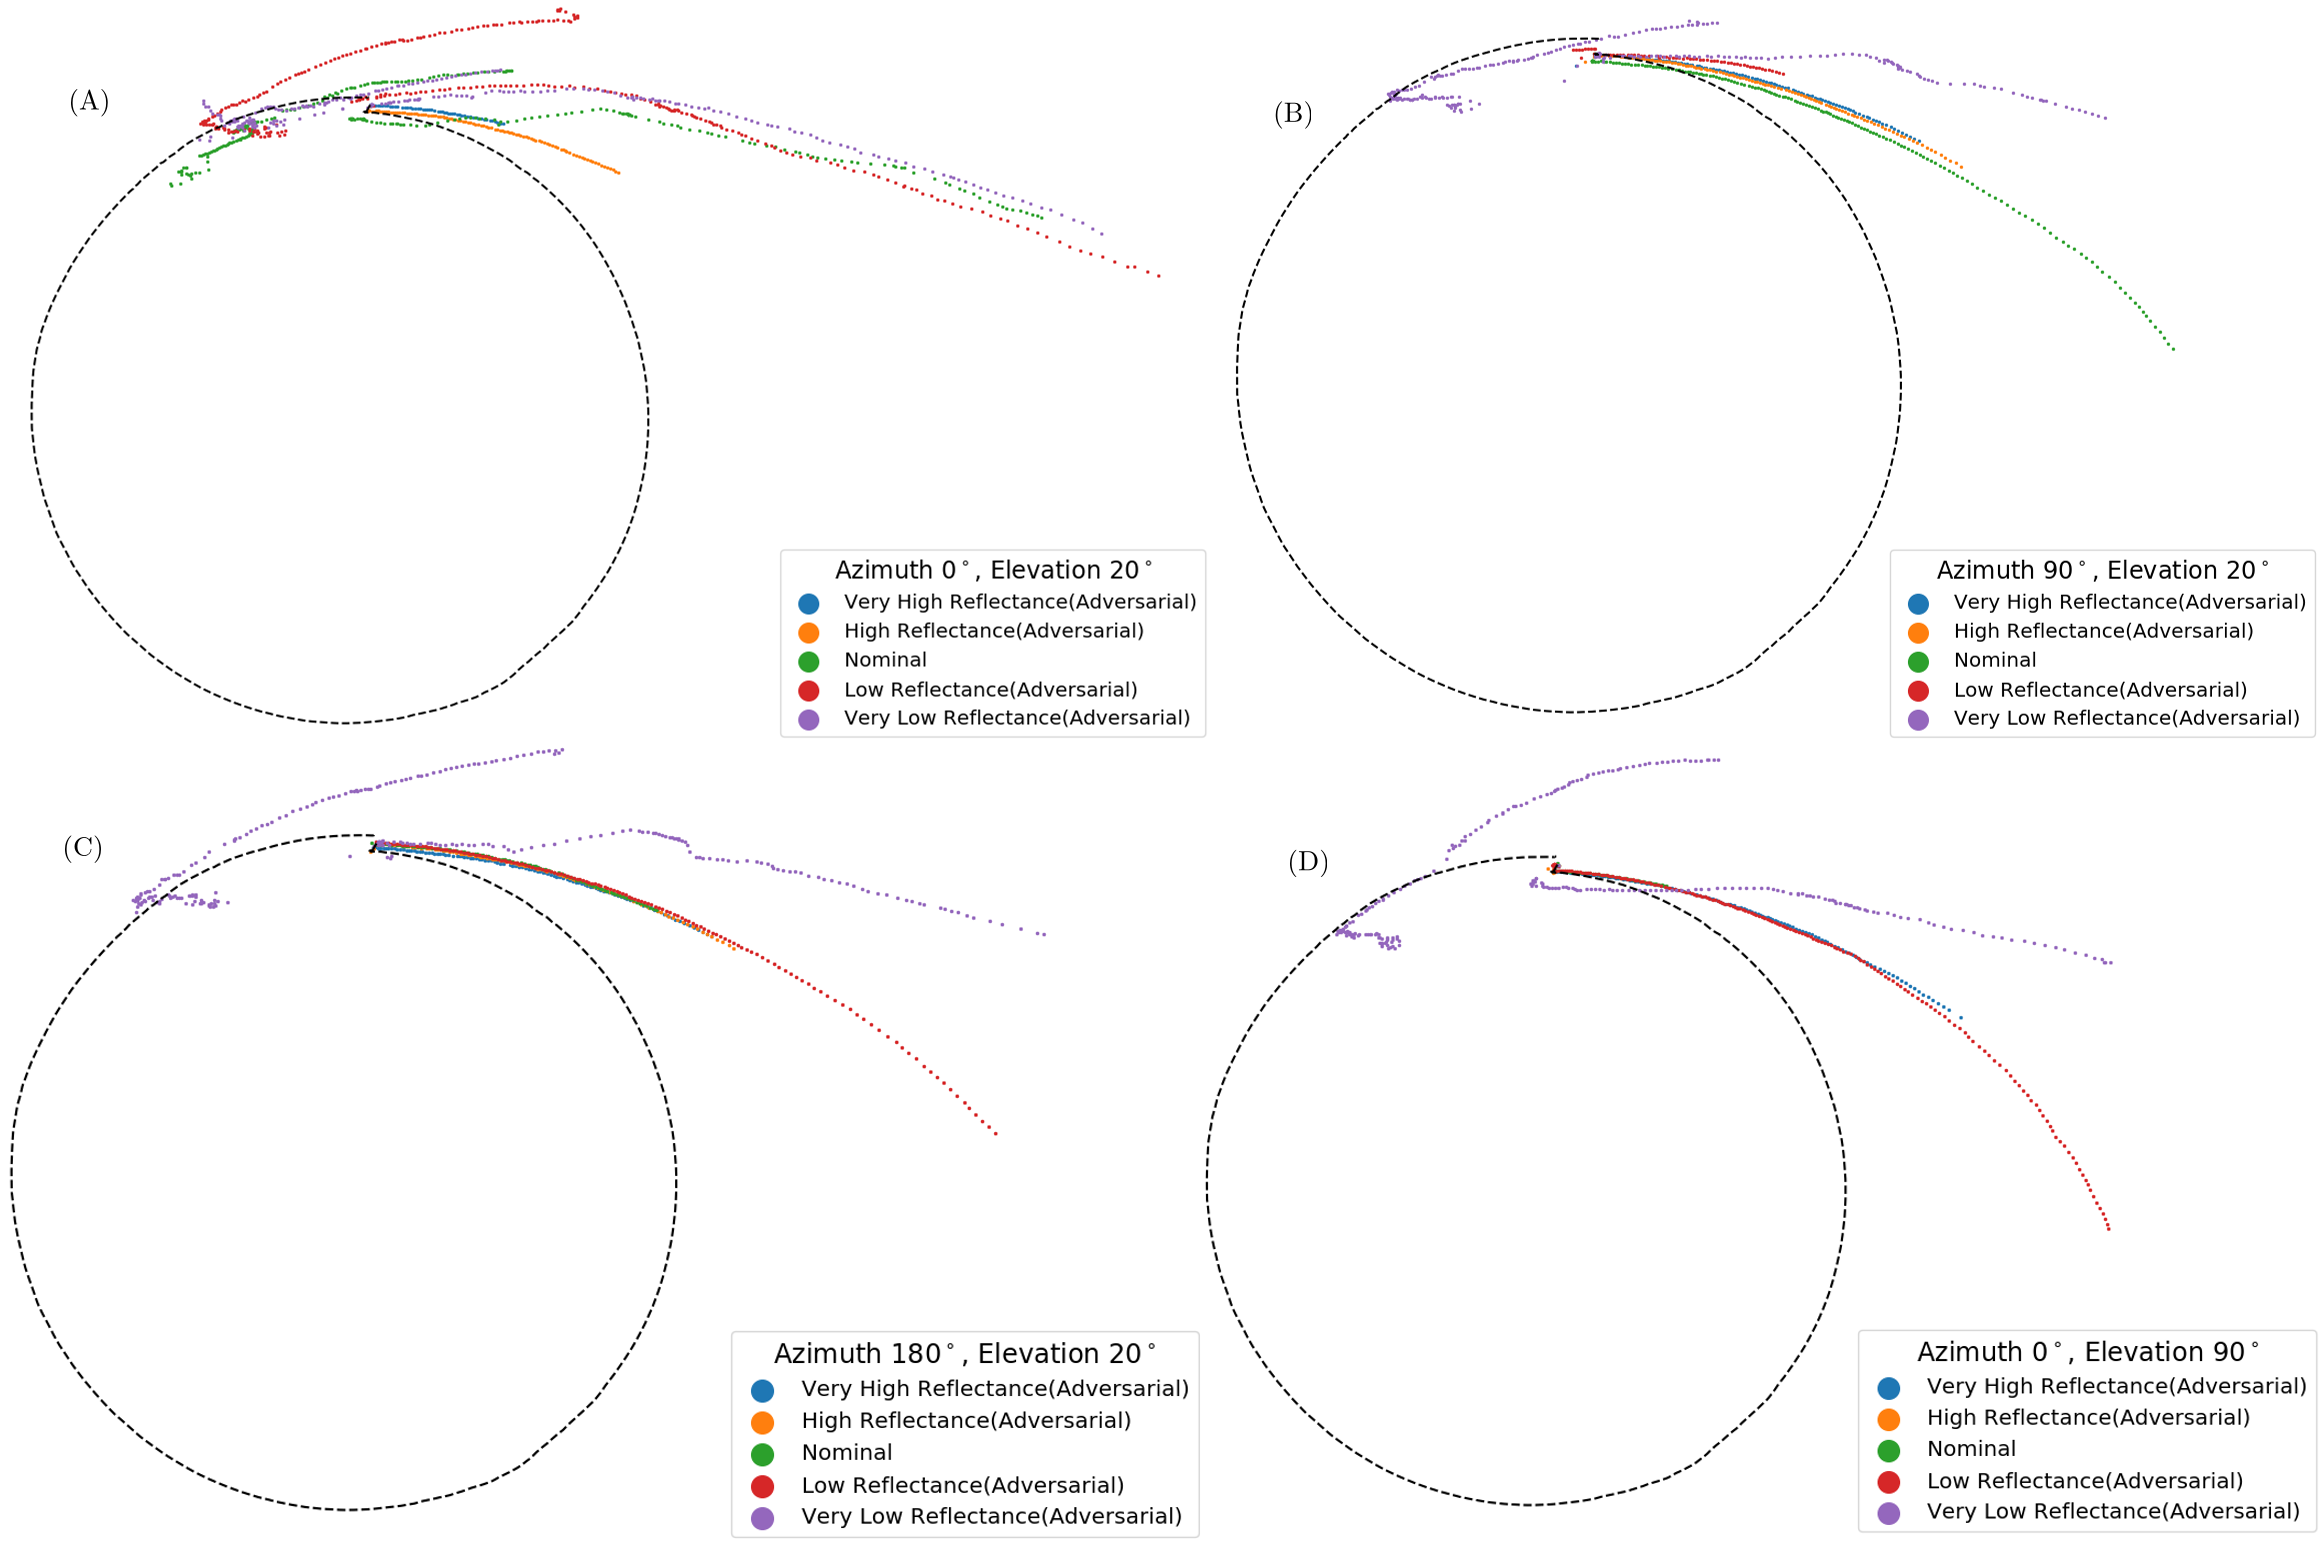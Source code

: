 <?xml version="1.0"?>
<!DOCTYPE ipe SYSTEM "ipe.dtd">
<ipe version="70212" creator="Ipe 7.2.13">
<info created="D:20200301191828" modified="D:20200301191918"/>
<bitmap id="1" width="1243" height="764" BitsPerComponent="8" ColorSpace="DeviceRGB" Filter="FlateDecode" length="53616" encoding="base64">
eNrs3Qd4U3Xbx3Hb0hYoQ6QMkS0oe08FFHEg2gKyfBBF5WEoQ14UAdkgKsiWVYqAyNYynICA
ZQgFQTalCyidQAdPB22aNn3/9MDxkNV0pTnJ93PlypWmg3InzTm/3P+RlZUVERFx586d/wEA
AAAAUPREAhU5NCsnjT4CAAAAAIB1Sb1R6QYhHQAAAABgBVJjVBqpK26I62wAAAAAAIqenEMJ
pAAAAAAAAikAAAAAgEAKAAAAAACBFAAAAABAIAUAAAAAgEAKAAAAACCQAgAAAABAIAUAAAAA
EEgBAAAAACCQAgAAAAAIpAAAAAAAAimBFAAAAABAIAUAAAAAEEgBAAAAACCQAgAAAAAIpAAA
AAAAEEgBAAAAAARSAAAAAAAIpAAAAAAAAikAAAAAAARSAAAAAACBFAAAAABAICWQAgAAAAAI
pAAAAAAAAikAAAAAAARSAAAAAACBFAAAAAAAAikAAAAAgEAKAAAAAACBFAAAAABAIAUAwPZl
ZWYlxqaKa0oBAACBFAAAa6bRbV+cXDb8gLjWy6QEVQAACKQAABQdETlFGpUu4rZhUN08M0Cr
0VoSbJXplTALAACBFACAXIOkFDy3P9whVQbVTTMDpE8pY6bebWWb1UzXFQAAAimBFAAAOZDG
R6XERyVLQVKZMTfPCFA2T5UxU6vRKiOnXpvVVNcVAAACKYEUAODI8VNvYK2pjCkuWz6/H0i3
zdFPneEX44xm1e0Pd0i30yEFAIBACgBwyLyZbXZgbfbD43L1MqbyU/FRKdkPD+6V06scOZlD
CgAAgRQA4LDx0zBv6t1jOJLWTMY02uU0NYcUAAAQSAEA9pc0LVxHKNvYerl69+Q1YxI5AQAg
kAIAHCd+Zpue12l+HaFsY+vlGr2HjAkAAIEUAIDsvMzrNL+OkNFsSwIFAIBACgCAqXho+bzO
XNcRAgAABFIAAIzGT8NmaLaxUbXZls0hBQAABFIAAEyl0VwXHTKaWwEAAIEUAADLs6dhorRk
0SEAAEAgBQAg14Bp5osNB+JmWzAWFwAAEEipCQDAfMA0P4vT1EBc4icAACCQAgDyRC9gmtoV
1PyqRAAAAARSALAPOp1Oo9GkpqYmJyeLl+7ExET5U/Hx8ZGRkTdu3Lh27VpYWFhISEhQUFBg
YKD8BVevXj1//nxwcHBERERcXFxKSor4UUlJSdkmOph6AdPUrqCsSgQAAAikAKA6mZmZ8u09
e/b4+vp+/fXXkydPHjVq1KBBg7y8vPr27St/Qffu3UuWLPnIw0qXLi1/wauvvvqIMSLDSl8g
fprhZ9u2bZt2N83o3M9sgzG6ZnYCBQAAIJACgG365ZdfFi9ePGHChHfeeefll19u2rSpp6dn
/fr15S9o166dYVosX768/AXdunUz/AIRUeUv8Pb2dnV1dXd3L1WqlIeHR9myZcW3V6hQISvr
fmAcMWJE5cqVy5UrJ75M+RPWrf7e1NxPPewECgAACKQAYGtE6IuMjDx69OjGjRtnz549ZMiQ
F1544cUXX5S/oG3btoZxsnTp0nL7cty4cV5eXoMGDRo1atTkyZO//vrr1atX//DDD/JPiIiI
uH79emxsbGJiYnJycmpqalpamkajyUdyFB8uHbpv1sDN4hIXlcTcTwAAQCAFAFUQEfLatWs7
d+5ctWqVfGf79u0N86a7u7vcnZw0aVL//v3HjBnz5Zdfrl+/fs+ePefOnbt165YcSAszHed9
9SHanQAAgEAKALbp0qVLIkWOHTv2+eeff/TRR+XBrnKc7NOnj4uLS+3atbt27free+/NnDlz
w4YNhw8fVs4SLSJSlhTBU06UrD4EAAAIpACgUomJif7+/suWLZPzZs+ePZWtT1dX1xYtWgwa
NCg1NVX+Fq1Wa51fz+hCQ6tG/ym3QVl9CAAAEEgBQC2io6N37949Y8aMXr161a5dWw6eERER
0hfMnz//+eefHzt27Pr168+ePWtq5qYVQqhyOK7eVizKNiirDwEAAAIpANimu3fvHjp0SFxL
H3788cd60z9r1arVs2fPoKCg4voNjbZBxXV8VLIye+p1SGmDAgAAAikA2KC4uLjdu3ePHz++
Y8eO0r4n/v7+0qe2bNnSrFmzwYMHL1q06M8//0xISCjeX9VMGzQ+KsXoekTKOaQAAAAEUgCw
Efv372/UqJFeD7Rq1ao//vijTf2ecldUmUCVbdDtD6aI5po9dVpt+tWr4trojbSQkPSQEJ21
Jr0CAAAQSAE4Ap1Od+XKlWXLlg0YMMDPz0+68++//5ZCaIMGDf773/9+9913YWFhRbHfSkFC
qNG9Woxuy2I+bIobWWlpV/v0vfx0g7A3+lx9o4/ejbDeb4gb4iLuIZMCAAACKQAUUHx8/LZt
24YMGVKjRg25Byqyp/RZrVa7c+fOW7du2dqvbX5yqNE2qIiQZsKmdCP0dS8pcuZ6EemVJw8A
ACCQAkC+xcXFubi4yDnUzc3thRdemDVr1okTJ2zwt1UmTfOTQ40SEdKSpCllUjqkAACAQAoA
hSgiImLNmjX9+vV788035TubNm3aqFGjsWPH/v777ykpKTabQ+WxuIYbhlo+OTTXDqn4gqy0
NAvnkLIpDAAAIJACgBl3797du3fvuHHjlGsTlSxZUt63xZZDqDJ4bpoZYGbDUAvlOofUfN8z
Q5MW/M/BwL/3X7p+M/hUzMbpx8Qvs3lmgAjLPNNgT8z8cfE+DAAQSAEgl9ilWHSoR48ecg51
dnbu0KHD9OnTjx07lpmZabOnvqbmh27OyaTFtWGoSKO7ujQdWrHS/aWGH6255L97pV9s0/Tj
Go02LDYxI+py8uVLl46dTLmTFHLqoiYl1TDt5pqFzX+BJcEZKEjw1Ns7yZJPmfo5RFcAIJAC
cKhXpx9++OG///1vzZo1o6OjpTvnz5//xBNPvP/++9u2bYuPj7fB82HD81tT80OLd8PQsPNH
5lerodz+xtnJeenQfdLv+WSb7jUfc6vo6lLWvWx1z3ptarYeVtFzzhPVzz31dGjvN8K8X5MG
BmtuXAj07i1uB3u/frr3uxcbNAru3ed07/fON2hyvt+QzPQMaVyxuP98v/eD3+h3qkWXkDf6
KocTh/a5d6e4NhxarMyz4kcpayVuJET+725omPis+Zhg9P0Bo1+vd3/+0keu30WoyWtNLM+G
ptKl3t5Jym8x+imjP8dMqgUAEEgB2JPIyMgVK1a88sorrq6uclZav3699FmNRmMju7QYPT02
f35r+fxQK8jQpP3U4fXP+q2Ri1y2VIVlQ34Xv+d3//n2mZoejxhwd3K6+NTT0jpIYzw9//Po
o5Nbl55cucpXjz8x7rmPpr353do3fb/7z1rxE1YM+U1cb5h8KPnKFZFGxQ+U7xS3RVwVIVTc
f8f/kPSp9f/59kyvd8Q9/64P3KefiJwih0p59vv3tzw033bOCelHBffpL90WnxJfLCKq9F1S
pDUMEXpb6sgPhN5XGv3GXOOq4Q8x0ys39aPy2puz8tMpf7+J+U+ZCXp5yoamgqfeH6DRn7/d
xDtI8s8x3BGYNxYAgEAKwP7s3LlTmYDq168vLU+Umppqm7+wOCO9HZG0eUaAqW1DiyU1WDQO
NlMbNKnZsmF/SOfYS4f9MW/wTnFj3Vsbgjs+9fd/PdYPqrO9dfOZ3acPf2X2wDZv9nu0whuP
lr/X4uxQ72qHuk+7uxsm1jIly8s91s8HbV3y372np7x8/rmO8pm8dFn3/jZx/f17m2KDY5X3
i4ApsqdIo3KG3Tr9iLgt/lFlFlBGgyMdesm3z/X7r/RdIr2K7xJJNj48Qf6sCKqiJuL63yHT
M47fe9TmnNB7J0F8zc1TQXrpw3xcNcwscit8m9mkY8lPNpOOcw3O2QXo/FoYqAvyqWyz7UsL
s6GFwdPysGz05yjv1FuRrFj+xgGAQAoAhSIqKmrp0qV+fn7Sh3Fxca6urs8888zcuXMDAwNt
9tf+d6XcOSeVkcoWWify6rvi2lwmvR1yYVpjvah4P5FNapCxouv6qUfF7S1TD104eiIlIeHO
rGe3fbjqXt9z1LrMKY9+2b3G8E5VhrZyfbFB+Q41y9aqWN3Vxa22Z41tI33E16wc/mt1z3rO
Ts71H3PuUa9Ej2bdBnQeO8573oL3f9n04bfyP3R6SvepH+xV/tM/dx2wq103ZQI93+99uUO6
3aBDeqFF2/vRddqRky2fk79L/IR7A4lf95Y+u+3zgNA+/cQ9IW/0lX7U+pxQLCfQzPQMEX6l
fCq+Uv4XxZ3iU8oYK7Kq8kNTgUhvM1lTSUcvW1nYmzOzZa2ZjrCZKG1h9szr2FdLIqeZFGlJ
NiyiaZ7m+9S5vrHACzsAEEgB2Ljo6Ohvvvmmc+fOTk5O4pXn2WeflT9lIzNDzXSajK6UKy1S
ZAvnosr9ScVtk1+XqU1f+dyXY+/Hw82zj0vhevucE9qoIKl7qDzlToz6N4XdvnQxLDZRm6HR
3gySbmiir/xz5nrEVx2zpj0aP615+uQKFUq7GbZQn3zMVTv1sW0j7wXbhf+ZnvpZ+UtTmsZ/
1mj9yHX30t8InzOftTg3udndsRW/G3Xvnnlj9vRZsK//yLlvLDwQG55w/cqZe/9oZlZITFLM
tYQru/dJ7VQRP5MCg0SQfNAh3SzulDZglT57x/+QXBPpnvMNmkhfLK5Tg4IfTHQdcjcoWP6y
c73elkYRh77R96Gf3KeflIiluKrsR4sPRWIV16ZCk2G/Um84d675y8yWtYZByZLAa3n2zOvY
V0siZ3bhzSG15ouD+TcWjP6qtFABgEAKwBasXr26S5cuUg6VdOzYcfHixcUyM1R5iqi8rdVo
pSVwjXaaHlopd8b9TLppxnEb2S3Fkg5p1P+iPtz3oe/ZVTevndp34nR0eKJ8wqzJyLgQEmSY
snONFVLIzb4dkp2RJq416WlHz17Zt3fPsq+mje5arUf9EtUedRvQplL29HJnprQ8PeWlcu6P
lHB+pEVV56GtXFe+VurQkNrpk8uLz0oXEWxPT3peXKdO8xQfnp3aPGhmK3EjaFbrXosPPD/R
t9mU3S986rO30yvif/pb++d6LzpwNzUt6OSFWzfupKemS2sCh0m7suasnmS4Z6uImdJ6Sukh
IXJcTQsJkb5SyrN6MVYaUSwuIsOK9Kqc9HpV8a9IlZfDqfm9ePI6h9TMlGTDx8iSwJun7Fno
c0hVyswbC0bnJm+dc0J6w2cT2yoBAIEUgNWlp6fLt728vKQc2qFDh4ULF964caO4ziT11reR
ThfFtbhtuEmomZVyRT4V99jUyfZDwUcKiZlaZRptsr6JfLl0+5I2Sysu1+5cS9OmDfh5QNN1
zb4cnzOudeqh5NRUcb/4rPhGKauK6zz/Qg9+h/TUFKmpGn79WiXPx/QXTXJ5ZEzXJ9KWdRLB
8+rMpplTy8r5VHkJnNpYXN8PqpObnRvbVDdVJNYWPebvE0HVe/Gf3kv8pRu9Fh3oP3KuyKpp
Gm1odGJqaFhGuka6obcNjTJISvcbzbBy9lRmWPmSdPiwYbA1+u153TG2INEv18Cbj+wJU5XX
m16qfN1QvslTvCtsAwCBFICD0Ol0hw8ffv/998uVK3f9+nXpzj179ixYsCA8PLxYzhjvZck5
Rhqd187fVty+lWt/UDXn6iIJ+jx3L8eJ6weZdPT+0cpAKi79f+rf/+f+4kavXb3EtQik08bd
GzErrttuaCfuESlVyqrybSmlSjFWeSNPTw/xNPD7Yfukj0a82K3bo48+Ko5BUz77TEqvkeFX
PdycO9V0+eiZ0lv7lIr6qkPwrFZSUDWaUuWgenZq83NTmz98Qz+r9lziLyJq2K1kbWaWuIgb
IqgapkIzO6jKGdZUh9RoYjUTVwueUgvlXRpetQrIyITfnBecrZ+f2DQjQG8PYrqlAEAgBVBE
4uPjRep86qmn5ObXwoULiyWBGo6dM9rovB2R9O8EyYhk6f7ND58uqvKk/XbIv5FN3M5x8sZJ
vUCqvPTe1fvZlV3laojb0v1HI48qv0YZY+UbBcmqIp+GhoZGRERIH/766696/dOn6tcfOKDP
Yf+DulX3Irbu8yr3rld20a3qcm+I77L2poKqsax6P6L2WrR/2KKtdSfs9lp6RC+ianN7oI2G
RzOJNdcGq9GUamp7Vtgmw3eutkrTjeec0NzNkHLoZsUAjO+nHiOTAgCBFEAhioqKGjx4sPuD
PUHKlCnz/vvvHzlypEiniBpdNkRvqRa9sXN6jU75vFHaBMR+GkbGOqQiG/b68V4ntMvGLn13
9zVMlGHxV7fOCcjpkK417JBKXVQzeTbXrCr9DoZxVXk7MzPz8uXLGzZsGDVqVIsWLeRJx2vX
rpVaqFeDAjcs/zr8apg8cfV+UH0QUc1n1YfG/U5tUX/Cjve+3iSS6etLDr++9EitCb/IEVUO
qnmtfV4brEZTqjSV1WhEzbZwfx8U3/tgRncv1ZsUIA3DoEkNgEBKIAVQKBISEkQIFS8mIkT4
+PgkJycX9Smf4bIh24ytOPpvPp1zIj4q2egGE+o9IZQWnr1t7P9lOIfUaB7U62Pe2181+n8i
mRqmSDmZGqZOS7KqMtvqxVW9IcHKZuvZ62d37Nwxbtw4ebD3okWLpIhau3bt999/f+vWrbdj
Y+7/T+X/somsahhRpZHAUjJ9fqKvdN19wQERUbtP+VZqoUqZVOqf5julmo+reilVb2ElZUTV
GyGsTKmwqXBqdH6uyKTfTz1mOFqDQbwACKQEUgB5PuPKyvrpp58++OADuQe6cePG48ePF11L
1Hzr0zCBKlcctcsehIhF3ksOT/7wD2lRJiv8B03lWQuzqnL0r9E7peja5vs2ZsYDz185v03b
Ni4uLvKYXicnpzZt2oSEhBj5jU1F1Jxxv+lL2snJ9NqsporO6b9DfEVEvRF8Vpuh8crpnzaY
8ru4fn3J4eDYJG3hFVwvpRourKSMqMo1lJQplSG+tpZJjb7syEt56+1au3H6MaPvmAEAgRQA
9GRkZHz33XeNGzeW4oC/v38RncvprUhppvV5fydNe0+gesJuJbf45FdT2yBaOx3nllVz7ZCa
abMajgfuva13rXG1nur1VJMmTcST0M3N7X/J/5P+3XXr1i1atOjSpUvG3xtR7FBz79rnOb1k
qneRgmraN51emLiq7oTd4vL8RF9xXSiDe/MRUZUdUmVKNTPEl4hqs1lVXDYqdv6VxnuQSQEQ
SAHA5EmyTrd58+aaNWtKUbRs2bKffvppTExMXs/BjO4Bargty6rRfxrdEtQweDrmPCzrd0gL
mFWzzc4hlZOpXoc01/HATy9+usuMLnLCbd68ufT8rF69+tj/G/uz/88ZmaY3rJHzaU4yzX6w
YpK0B41eUD07tfmFaS2kG1I+fXmhv97gXnllJAuXSMpHRJVvG02mFs5ChY24HfE/vWEe8VEp
lAUAgRQADEVHR3fp0kU61a9SpcqXX36ZmJho4fcane+p3LlPeVs5jE2v98cCIIaZ1OQcUjX+
dx4k03yMB5Yujdc1bvJekzJNyri4/Tumt2z1sl8v+DqX5X+VnVPFEN/7QdXY5cqsVvUn7Dg7
9d+IGhyd0PPBXqh6SyQVRUQ1TKaWz0JlfSRbec5rtNI7b8r9p3iJA0AgBYB/z3gfjHvUaDRP
P/10qVKlZs+efffuXQtzqLzCpOF8z/CLcUZvywt9SOdpequCwBFP2i2euypH1EarG3357Zfl
2pZzcr23Tm/P/j2lr+y3u1/PTT0Nl/81SSTTm4HZOTNPs1d1uX/jwWXq/CXKD9O+6aScfCoN
7n15ob807VSKqPL808LNp3mahcr6SLZD77XRcFgIb8EBIJACcFhnzpx59913K1asKA/KPXXq
lLzYqSVp1EgDVDHfU75T77Y8BFdvDimQa1Y1nLLacGXDdmPb+e33k4LqkzOffMT5kTLNylQf
Vt1rq5fRTVSNBFXl4khyPvV5Tpuemrass5nJp1IXVZ52Kk9BNdxlRlvYz3NTETXX9ZGYdmpN
irnwJ6+dv218mnzOKyQvhgAIpAAcRGZm5s6dO59//nl5xOOOHTvy8XOM7sRnyRxSHgIUSkTV
i6tSUG0+pPm/y/O6OZXvUL7W/9Xq+WNPZZtVmsRqGFT/jajKLXUebqHe3wtVsb+MlEyDZrXu
tfjAg/G9LZQpVWqhFvXg3myD8b2m1kdKCwmhbWrlTKo3fX67wULi0sK82xguAoBACsCuJScn
L1q0qE6dOtLpuouLy5tvvnno0CGNRmPhOZXybXxTO/EBxRtUL16+OObTMXWfrCsnU5eyLvVm
18t1dV/DnVIV7+NojU8+Xf5vMtUG7dNLqSKZ9pi/Ty+ZWrN5ajSlpoeE0DYt9nCqfAmV0qjh
Ytq8iQeAQArAzoSEhEjbOz722GOTJk2KiIgwc85j9MSJCVBQC51Od/TY0cHDBleuXNn9UffG
axpLwbPulLotVrQwtbqv3k6poYmhua+S5HN/fK/RXWaycnqpymSq3FnGas3T7IeH+Jpvm5JJ
rZxP9WY0yJ9S7stMrQAQSAGoVHp6+t69e+UPp0+f7uPjk5p6/014cSK0KefN+a1zTsRHJcsN
UL1zIcM1i4p3T0zAclqt9lLgJSlRpmekV6tezc3NrUevHrt+3tVvV79cN6BR9k8Nl126l1L1
xvea6J8+SKbNg2e1km4MmbdBiqXWbJ4qw6mptqn4FE+bYkmmyuCpfNUNvxhHJgVAIAWgOpmZ
mevXr69Vq5aTk9OFCxeyDZqe8VEpm2cEGF0BUrkzi3LxDdbFhapFRka2bNlSHspbs2bNj6d8
fCPyhtGdUg0voQmheqv+mlzL13QyVV6CZrWuP2HHe19vkpOpfDFsnhZdMlW2TemQ2k5EVb7q
bpoZoNXwuAAgkAJQB51O5+fn17BhQ+ms+/HHH//999+NLopr6iLvzLL94dG5LAUJO3DmzJkx
Y8ZUqFBB+gMpUaLEsmXLpE/JyVRkT71NUUX2DE0MNTXK19JkarCzjDS+V0qmwxZt8V7iL8Kp
MqLKybRIB/Rms2OpTWZS5YZZm2cG8NoLgEAKwPb98ccfbdu2lc60xSn33LlzpQG6ygFgyt0H
7r33PuP4tjkn9BqgzA+Ffbt79+6GDRueeeYZ8ZcSEBAg3RkdHR0fH68Mp3rDdE3ti2o0mT40
+dTozjKKzqmUTHUru6Qt62S0eRocm+T18IDeIm2ewkYy6aaHlzzilRkAgRSALUtJSalYsaL4
k/fw8JgyZUpiYqLyxEaxVegJ6fRm6+cB8VHJbAwKRxYYGKjT6aTbw4cPL1my5ODBg0VEle9U
MrUvqmEyzWVYrwVjepXN0+GLtwZHJ+gN6G0w5XcrDOtF8RIvy9IyvMoNnbfxtiEAAikAWxIc
HCyfPC9dunTMmDGxsbGGXyadvSjnh4rbVK+4cDJpa8QfUadOneQZpi1btly9enVKSkouecF0
MrVoWK+pMb2GzdNVz/VefOD5ib7dFxwolgmnKPbXCuVAF3liBeEUAIEUQDG6evXq22+/7eTk
tHPnTgvDDvuH2sgZJns62GYmPXbsmPibcnd3l2JpuXLlpk2bZsn36iVTC4f16idTs1ud6nKW
6s16kEybTdmtl09Jpg7yurH94aXn9MIphQJAIAVgBbGxsSNHjnR1dZVOm8ePH2952OG99GKn
7HSwh44NiouL+/rrr5988knxxzV16lQ5rlqeTC0Z1mtyKSRlRDWdTHWfV1HmUzPJlHxqT5lU
b3Ou7QbrovMiD4BACqBIZWRkLFy4sGzZslIUfemll/7++2/CjurOKulTq+Bhysrau3fvzZs3
pQ9/++23Tp067dq1S9yfp59jSTLVXwTJsmRqtHNqmEyZbeo44dRwI2lLfoLl/1YBfw4AAikA
O9C7d28pirZp0+bgwYOEHbWfTFIKtXj55ZelP70mTZr88MMPeY2l5pOpvMmpubapXjLN6ZAa
GdO7sssHC+8tzyuSqcinyk1OpXz6+pLDwbFJxFJ7fT2x8D3JPOVWM1/JBAQABFLA0ezZs6di
xYq+vr7K82G9dEPYAQpdVFTUxIkTy5UrJ8XSpk2b/vjjj/mIpYbJVG+TU2XbNFsxBthIMjXd
OU37ppNIpuLG2aktDGeb0jC173BqyXuSlo+lMf+VRj/LMQgAgRSwJxkZGfPnz1+5cqV8T3Jy
crax8Vq8QQ0UtYSEhGnTpsmxtE+fPgX5aYabnCrbptKn8tw5NbhkPTymV+6ZsgiSHWfSXPOg
5WNpzH+l4Wf1DkmEU4BASiAFVO3gwYMNGzYUf8Vly5ZVbuaiPOIbrmgBoKhj6dSpU8Vf5caN
G+9HS5Epswp0ym3YNpXuMbMUkn7zVCTTm4H3N44xtoOMNKY3aFZrvQG9hslUXIio5FYLv1Lv
s2a2pynI7wCAQArAyjQazbhx46QuTKVKldauXStOd81vSMekUcCa4uPjMzMzpdvLli1r0aLF
zp07LVyMN9dkKo/XNbUUkryzjH7z1IIdZG5cOZWVE1fPTm3RY/4+vWT6+pLDry89IkVUMiny
kXPNrABs9Cv14iopFSCQArD+4VtvBujp4+dbtWolpdHhw4dfuxKpNzRXq9HqLavI4RsoLiKE
NmjQQPqDbdmy5a5duwoeS/XyqdGlkCzdR0YvmYrrm4F6A3pFMpUmmYpkqhzWG3br3gQBGqbI
30HN/HBfU/NPmYQCEEgBWPnALR18t845ER+VLJLmt1P+KOXmIf5yS7uX/eStedvmGB+aSwgF
bEdcXNxnn31WpkwZKZa2bdv2wIEDhftP6CVTuUNqtHkamhhqcrap1Dz10W+bpkcH9lziL5Kp
NKy3/oQdwxdv1WZoRA71ymmYsjwvChJOzRz+lHGVncsAAikAqx2gRfYU18qYKS6bZgaI6+6t
BtV7vNnst7YqP8XQXEAVsdTDw0OKpZMnTy6Kf0W5FJKZ5qm5dZCyjbVNM7Xam0H/5tMl7aT7
w6JvK3umLIKEIo2r7FwGEEgBFDWRQzfnpM5Vo/+UGqNSD/TjXt9MHbBe3BCfXTJ034qR++81
Rh98lqG5gFrExsaOGjXKzc3t9OnT0j2FOILXTESVk6mlDVNlMs18MP/Ux/hSSGentqg/YYeU
TFmeF1ZOqfn7GgAEUgB6R8/4qOTbEcmbZgQo+57iEnomdtL4qc7OLtU9622adVTqnErXhFBA
pW7duiXf/uSTTz788MOYmJii/kdF6gxNCDUcypt7w1QvnxpbCunarKbi+sqsVnrJlKG8sP7x
lHmmAIEUQJ6PnjmNTuVl5aiD4nrB0J+fqtZSGuD3Rq++dxLvFPAfIr0CNkXkUFdX13uzwkuX
njJlihWOyAVqmOYrmcpL8rL8EazA/DxTjoMAgRSA+aPn/bmiM44v//DA7Le2Pl6htvgjdStR
csUSnwKO6+NNY8A2+fv7t2/fXnrfqWLFigsXLkxLS7PCv1sIDVMLkqk8mjc4OkFv+SPyKYqC
mXmmHAcBAikAU0fPzYqRulfP3rp2/vakvr6PelQSf6HlSlecN3pjAQ+d4tvDL8YpVkBKtnwf
czN3yp8SPzA+KsXybwGgpNPpduzYIe8OU7NmzePHj1vnnzbfMBV3KtdHMhdRTSfTwKmNxXXa
N51emLhKXv6I/UxRpEdVo0cfw+YpxymAQArg/jmhRrtp+nHpKLn18xM3w5Oern5vp9Eqj9b8
+sPtacka5bzRfByapfeEpYWSts05sXXOCWl9JPEzjXyxtJXMnH8XSpI3NpW/5aGN5B6MNxY/
VrlfKm9EA3l7HdBq16xZ88QTT3h4eMTGxlr7XzfRMBV3Slm1zfdtLGqePpxMpVWP5Ity+SMp
mYpLcGwSrVJYJ6jqbdKtd5winwIEUsCRxUelKEftzn5ra+snu341eMe9Dz+QZpX+KR83lXlQ
fGN8VLLewvjKJY/0fvKmGceV+8jorZKk3GjmdsT/5Byq9y3yQVzvh8sTdtgtDsifu3fvHj16
VP5w5syZ58+ft2YsVTZMxXVoYqiyc6psnuatZ/rwUN6gma1GLNwkYunrS++3ShnKC+tkUjly
6h2neB8VIJACHCW/+WTnW899ojef1PBy7fwtqcW5bc7JLZ8HyH3Va+dvp95Jv3A4YvPs49Jn
5S+TbsiX76ce09vb9H7z9IuTtyOSFf/QbaPfojf6V+6QbjPWIWW3OCDf9u7dKw7TLi4uo0eP
TkhIsOY/rdzPVNkhVTZPlcN6zf0skUxvBmav0h/Ke28c77LOwZG3lA1TeSgvy/PCCodd5XHK
zPuoRt/7BUAgBeyJRqP54osvSpYsKf4kx/b/0kwalVbfzeslZ45nshRLxZFXczdDyqHK1qf8
lQ9i7Am5E6r8FnFbef+DLm1+5pAyOAowLzw8vG/fvtLEUk9Pz9WrV2dmZlr/11DOIZWbp8pk
KkXXXBZBMtEwfbCTaXPlDFP5wn6mKOpMKh+GTL2PKm7Lb+pu/fyEFEs5fgEEUsCeHD58uGHD
htI551PVWiwc+4M0qnb5B/q5Utmm1OuQGl7kxuh2Y7Nj9CaHSh3S7Q+PBzb6LYU10YbBUYCF
9u/fL79EtG7d2mrrHeWaT+VhvfJti3aNMd0wPTu1Ra/F+4ct2qpMptJ+piRTWDmfygxXwhfH
1vuLLXD8AgikgMrpdLq5c+c6OzuLv8RKnpUGvzDpm2H75VVwRVq8HfG/jdOP5bwrGyDu/Hfy
5pyTUkdSGkd08/qdhzqnIw7cDE+y8C1cOZla+c1eJpkClsvIyFi4cGG5cuXEa0Xt2rW1Wq0t
/FZyV1Rc53nXGLMN07RvOkkzTKU0qkymDOWF9VOq3rQXoysnACCQAmo0ZMgQqesxePDguNtx
pgYLKaOiqYwpEmX4xbjUO+mXjkRp7mYU/5lqzu8jfhMzm8WYmWTKaCjAUGxs7Lvvvuvn5yd9
qNPpbCeZmto1xqJkanqGaVpamrR7qTKZ0jCF9TNpfFTK7YikB6vQ3++QcvwCCKSA2okTSzc3
t5UrV4oTS3UdxYzGZBE/RQgVUVTckNYEXjbigJlBTab+v4zmBSyxZs2aVq1anTlzxkYyqdFd
Ywq4JK+4896iu7GJ6dGBPZc8lEkZyotiPPZx/AIIpICqpaeny7dv3LihxiOycuSwPJBYip8r
Rh7cMOWvggxqYjQvkHsA1Grr1KkjrcE7adKktLQ0G4mlphY+ykMylRumIpyKD8UlJ6XqVj0X
HHlLmmFqOJSXZApbwPELIJACtu/777+vVatWeHi4fRxw5Y1jzFzyuvMLW8YAloiJiZHX4G3c
uLE1tyst8mQqNUwzcz4lbsgN0+UdpBmm6VEXpYYpyRQ2xZLjF2N6AQIpUFx0Ot2MGTOks8eJ
EyfawQHX1PK/8p1pyZr8HXY5XgMW2rFjR5UqVcSriru7++LFi6Xx//aTTKVw6mNkhqlu1XNh
0bflobwkU9jOIdLM8YsxvQCBFCguoaGh3t7eUhr99NNPs7LUfRiS9h6VFh6UtozZNDMgMjhB
TqNXz9605FBL8AQK7ubNm6+99pp4bXFycjp9+rRt/pIFSqamZpjmNEx1K7vcuHLa6PJHJFPY
GqNjejkUgkBKIAWK1K5du8S5ojhRFH9uJUqU8PX1tZv/mjh6hl+Mk4+t187flm/HR6Vk80Yx
YC06nW7ZsmUzZsyw/V/VkmRq0QzThxumIqtq01NvBJ81k0zZMga2cNzUG9Nr6lBISgWBFEBh
nSVOmDBBaox2797dpiZ5FfqxVXM3Y9OM49KS+NIihObzJos/AEUkMjIyICBAvck0NCE0P0vy
5jRMzSdTGqawheOmMmma6pnyhi0IpAAKMZOuW7cuKCjIvo+t8lq7m2cGiNt6B9n4qGTzYZYD
LlCIR/lmzZqVKlXqhx9+UMUvrJdM+//UX9o+RtwITQwVn5W+wPhQXqMNUxPJ1HAoL5kUtnAM
NTwUMrIXBFIABbd3714b2YjBOgyPnvcOsnPur320NadnairMcngFClFKSkqPHj2kgRljxoxR
7jOlimQqQqjcKjWaT43EUmXD1GgyzdAExya9btAw9b9yk0wKW8ikeodCy0f2AgRSAEZt2bLF
ycmpW7dujpNJjb7HGx+VwqBcoBiSnVY7fvx4KZO2bt06LCxMTb98llZqlRq9mIyl5pPpzUDx
KRFLw24lp2m0UsO0wZTf5T6puDCIF7acUk1NcuF9XRBIARhatWqVi4uL+OMaMWKErW3BYM2j
ZzaDcoFi9csvvzz22GPitahcuXI//vijujJpaEKo3BiVbigv5hY+Mkymq7rcH9YrPhSfytRq
bwb5X46S+6TBsUlSRGUQL2z5CGt4PKVtCgIpAP2TKK32o48+kroS7777rtr3dimilArAam7c
uPHMM8+IV6QOHTqo7hVJnjqqzKeWLnykTKY3Ax9qleakVN3KLh8s3FR3wm6vb46IQCqHU6lP
SrcUqjieMtUUBFIASnfu3Hn11VelNPr55587VG8UgM3KyMiYOnXq9evXpQ/V+9JktG1qbvdS
ZSz1edAhVYbT6eXSlnXWpqdqbwb1XJKzzNE3R+QBvQzlhSoiKlNNQSAFIHvllVfEH1SpUqXU
NTQOgEMZN27ce++9FxkZqd5YqrfwkbR7qbm5pdkPWqU543WNbhajW/VcWGyiNkNzI/hs3Qm7
9YbysoEpbDmTMtUUBFIAkn/++ad+/fqnTp2iFABsU2BgoJOTk/TW2dSpU5OSktQbSw13L81D
w9ToZjEPRvMGzWptOJSXGaZQSz5lqikIpICjuXbt2r/nSFotBQFgy44fP/7ss89KkwuqVKmy
atUqlc5219u9VK9hmnsy1Vv4yOeh0bw3rpzS3gzSZmj0NjBlhilUkUktmWoKEEgBO5CZmTl+
/Hh3d/eAgACqAUAtdDqdn59fvXr1pFjarVu3mJgY9f53lHNLlQ3TvCVT5Whexaq82vTUa1fO
ehubYSpuk0yhlojKivcgkAL2Jzk52dvbWzqdmz9/PgUBoC4ajWbx4sWlS5euWLGieqeUKmOp
smFqmExzmWSqDKfKhY9MzzB9eaE/yRQqyqTMIQWBFLAn4eHhzZo1E38+7u7umzdvpiAAVOry
5csHDx60p/+RmWSa51V5Tc8wldKoXjIlkwIAgRSwgmPHjlWuXFmafsVgXQB2Y//+/Rs2bLDX
ZGo4lDeXTGp2hml6dKC0U4wymQbHJtEqBQACKVCk/vnnH3d3d/GH07x58/DwcAoCwD4EBwd7
eHiIF7fly5fb2X/N1CRTcWcurdJsczNMpXG8aWlpwxdtrTth9+tLD7/OBqYAQCAFilhWVlbv
3r29vb2Tk5OpBgB7enEbM2aMNC/+s88+y8jIsL9YqmyY9v+pvxRRLRrEqwynyhmmD8bxpi3r
HBydoGyVeinCKc8uACCQAgU/VUtPT5du3717V6W7JACAGTqdbvLkyVImbd++fUhIiF3+N6Vk
GpoYmrdBvMpY6mNkHK/2ZlDPJf7PT/TtudRfuYFp2K17717SMAUAAimQb8nJyT179nzrrbfE
2RrVAGDftm7dWr58eXF64OHhsXbtWnv9b4rsabjqkUWDeLONjeMV1xlpugdDeeUNTL2+uT98
l4YpABBIgfyJiopq2bKltKDuhQsXKAgAuxceHv7cc8+J172JEyfa8X+zEAbxKsOpuFYM5dXe
DLq3U0xO/Ay7lczCRwBAIAXy4datW9Le8ZUqVTp27BgFAeAgMjMzfX19NRqNI/xnzQzizVsy
9Xlo1aN7H+Z0UaXRvCKN6i18xNMMAIGUQAqYkZqa2r59e/E3UqtWrbCwMAoCwDGJWDpgwAC7
3+XK6CDePE8vNbHqkbQkr97cUiaWAiCQEkgBk2cmWq23t7f4A3nssccCAwMpCACHNWvWLPFi
WKpUqR07dth9JlUO4s3P9NJsk6seiayqzdBIe8R4fXMkTaNlYikAAimBFDAlICDA1dXV3d39
yJEjVAOAI0tOTn7ttdfECYOTk9OiRYsc4b9c0OmlJlY9kveIEclUObGUbikAAik1AQwdOHBg
165d1AEAtFrtiBEjpB1hRo0aJT50lP94waeXGl31iG4pAAIpgRQw5sSJE0ePHqUOAKBHp9PN
mzdPyqSvvvpqUlKSA+Xxgk8vzc6mWwoABFLAvF27dpUpU6Zq1aoxMTFUAwAM+fn5lSpVqly5
cpcvX3ao/3ihTS+lWwoABFLAGHFy5erqKv4iunXr5lDv/ANAnvz999/79+932P++meml4lPS
Zy0ax+tjrFuannoj+KxIpnRLARBIAYeSnJzctWtXKY06ztwoACggf3//3377zZGTqXJ6aWhC
qJRSLRrHa7RburyDuA6a1ZpuKQACKeA4IiIiWrRoIf4W3N3d7X6jPQAoLNeuXatQoYKrq6sj
r/8mTy8V13rhNM/bxCxvLyfTG8Fn7/VGYxOfn+grNUzplgIgkAJ26caNG9WqVRN/CJUqVTp2
7BgFAQALZWRk9OvXT7x+lihRYtu2bY6cSaXsKYfTPI/jlfqkD8bu3rvO2TJGt+reh2entui5
1J9uKQACKWCXsrKy+vbt27hx42vXrlENAMhbFtNqBw0aJM4lnJ2dfX19KUihjeMVFEN5tTeD
9Lql9/4tGqYACKSAXbh79+6dO3eoAwDkQ2Zm5vDhw6XtYObNm0dBsk2P45X6pHkeyutzb+Ej
ZbdUhFBxoWEKgEAKqFdAQMD7778vzqMoBQAUkE6nmzhxopRJN27cSEGyjY3jFdfy2ryW7l5q
bOEj7c0gcY/eYrwUHACBFFCRixcvVqpUSTz5Fy9eTDUAoFB8+eWXL7zwQlpaGqUwFU7FdaF0
S6Xb8mK8dEgBEEgBFTl79qynp6d45rdq1SolJYWCAEChJa8H22ZlZWVpNBoKYphMC7dbKi3G
+9DMUwAgkAI27MKFCxUrVhRP+9atW8fHx1MQACgKn3zySbdu3ZKSkiiFYSY17JbmYY+Y7Ie7
pTmL8T70IQAQSAFbFRwcXKVKFfGcb9u2bWJiIgUBgKJw/fr1MmXKSG/9xcXFURBTydRwj5g0
bZpFydTEYrz3bgMAgRSwSRqN5sknnxRP+GbNmtEbBYAi9ffff0tT9Vu2bMlLrplMqrdHTO9d
vfMwiFcOpz4Pd0gZwQuAQArYpF9//VWcGt28eZNSAEBRu3TpUuXKlaUJ+wkJCRTETCyVWqW9
dvXK/5JHcgJlBC8AAilgw7KyWIoQAKxEXtK8devWZFLzmVRkT+UyR3le8kimN4KXbikAAilQ
rMQpkLe3d3BwMKUAAOu7cOGCp6enk5PTzp07qYaFybTQN4ihWwqAQAoUi6SkpPbt20uTmHQ6
HQUBAOs7f/78xo0bqUNek2nhbhBDtxQAgRSwstTU1C5duohneMWKFS9cuEBBAKDYxcXFpaWl
UQcLMyndUgAEUkClNBrNK6+8Ip7e5cqVO3XqFAUBgGIXFRXVqFEjLy+vjIwMqpGnZFr43VIA
IJACRSYzM7Nfv37iuV26dOmjR49SEACwBUeOHClZsqR4cR4wYIB4oaYgecqkhdktlTukDOIF
QCAFisDMmTPFE9vV1XXfvn1UAwBsx2+//SZenMVL9JAhQ1j2PH/JtBC6pWYiKgAQSIECi4uL
69ix448//kgpAMDWiBdnZ2dncfrx0Ucfsdxc/jKpYbc0NCHU0lapjEG8AAikQJHhjXcAsFnr
169/JMeUKVOoRkGSqdQh7f9T//4/98/zpqV6HVKG7wIgkAIFs3btWh8fH+oAALZv+fLl4gyk
Tp06d+7coRoFyaTX7lwLTQzN/8RSKYQyfBcAgRQomD179ri4uIjnM/NGAUAVfH19IyMjqUOh
xNL8TyyVMHwXAIEUKIAzZ86UKVNGPJkHDRrEjCQAUJ3o6GiKUMBMWqBleA07pIzgBUAgBSxz
48aNatWqiWdy165dNRoNBQEAddmyZYu7u7ufnx+lKJRkms9uqTKBMoIXAIEUsExiYmLjxo3F
07hRo0biNgUBANUZOnSoeBl3c3Pbv38/1SiUTFrQTUuNjuClZwqAQAroHXO12hdeeEE8hx9/
/PHw8HAKAgBqlJmZ+cYbb4gX8zJlypw8eZKCFGIyzX+31MdgBK8PPVMABFLgITqd7osvvihb
tuw///xDNQBAvdLT07t16ybOSSpWrHj58mUKUoiZ1Gi31IK3CR7uh7LqEQACKWBCbGwsRQAA
tUtKSmrbtq04LalevTqDXooimep1SPMwgjebDikAAinwkN9++y05OZk6AIA9uX37doMGDcSZ
yYQJE6hGUWRSOYEa5lOLMqmyZ8qUUgAEUjhwGnVxcWnZsiXbqQOAnblx48aCBQvYwKuo5X+9
IzmN+tAwBUAghSM6ffq0h4eHeN6+8847nLEAgB3jRb7o5H+9IwlTSgEQSOGQIiMjH3/8cfGk
ffHFF9lyFADsWGpqar9+/dasWUMpii6T5nO9o2w6pAAIpHBEd+/ebdOmjXjGNmnShMG6AGDf
VqxYIV7wXV1djxw5QjWKOpnmZ70j5pACIJDCkeh0ujfffFPaEeDq1asUBADsW1ZWVt++fcXL
vqen57Vr1yhIUWfSAq13BAAEUti7GzduVKlSpUSJEv7+/lQDABxBampqq1atxIlK06ZNk5KS
KIh1FHS9IwAgkMJ+M+kPP/xAHQDAcURERFStWlWcq3h7e2dlZVEQKyjoekcAQCCFfcnMzKQI
AOCwAgIC3N3dxenK5MmTqYbVMmn+1zsCAAIp7EhcXFzTpk1//PFHSgEADmvjxo2VK1dmdaNi
SabKDinDdwEQSOFYx0Gttlu3buIpWrdu3bS0NAoCAI586kIRiiuTSiGUxY4AEEjhaMaPHy+e
nx4eHufPn6caAADhypUrt2/fpg7WZzh8l4YpAAIp7NjWrVsfybF9+3aqAQAQdu3a5eHh8dpr
r7HAkfUZDt+lYQqAQAp7df78+dKlS4sn54QJE6gGAEBy7ty5kiVLiqPDvHnzqEaxZFK5Jcp6
RwAIpLBXiYmJdevWFc/Ml156iSV2AQBKPj4+4gDh4uJy7NgxqlG84VSvQ8oIXgAEUtiHjIyM
//u//6tdu3ZcXBzVAAAo6XS6N998U5y91KxZMz4+noIUbyaVEygjeAEQSGFn7ty5QxEAAEZP
Y+rVqydOYLy8vEQ+pSC2gBG8AAiksAP//PNPRkYGdQAA5Hq8cHNzE+cwGzZsoBq2gBG8AAik
ULugoKCyZct27tw5ISGBagAAzFuxYsWECRN4G9OmMikjeAEQSKFSqampTZo0Ec/GLl26cHYB
AICqMYIXAIEUKqLT6QYPHiyeilWqVImOjqYgAADLaTSajRs3MpnUptAhBUAghYqsWbNGPA+d
nZ0PHjxINQAAlsvMzOzUqZM4iPj6+lINW8ukyjmkTCkFQCCFbTpz5oy7u7t4Hn7xxRdUAwCQ
V3PnzhUHkVKlSl28eJFq2Gw4pWEKgEAKG6TT6Vq1aiWehD169MjKyqIgAIC8EoePV155RRxK
GjVqlJqaSkFsEFNKARBIYbMCAwNfe+21uLg4SgEAyJ+bN29WrVpVnNIMHTqUatggox1SBvEC
BFICKQAAsA/79+93cnISZzVbt26lGraZSfWmlDKIFyCQEkhRjMLCwg4fPkwdAACFZcqUKeKs
5oknnkhPT6caNo5BvACBlECKYpSRkdGuXTtnZ+fvvvuOagAACoVWqx0xYkRwcDClUMGDRYcU
IJASSFF8pk+fLp54FSpUCA8PpxoAADhmJtWbQ8qsUoBACljBqVOnXFxcxBNvy5YtVAMAUBQO
HToUFhZGHdSVT+mZAgRSoKilpaU1atRIPOv69+9PNQAARcHHx8fJyalz585sKKYizCoFCKSA
FYwfP1485apUqXL79m2qAQAoClevXi1Tpow43CxYsIBqqAVbwwAEUqConT17VlqTf/fu3VQD
AFB0Vq9eLQ437u7uly9fphoqyqRsDQMQSIGio9PpxBnC6NGjKQUAoKiPON27dxcnOW3bts3M
zKQgasQgXoBACgAAoFKRkZHly5cX5zlLly6lGmrEIF6AQAoUluDgYJ5mAAArW7lypTjPKVOm
TExMDNVQaSZlEC9AIAUKKD09vXHjxjVq1Dh9+jTVAABYTVZWlpeX17p163Q6HdWwAwziBQik
QD5MmzZNPM0qV64cFxdHNQAAQP7QIQUIpEBenTt3rkSJEuJptn37dqoBACguycnJqamp1MEO
MqneHFJmlQIEUsDkUUOrbdOmjXiO9erVi+FSAIDi8tNPPz3xxBOTJ0+mFPaXT+mZAgRSwJT5
8+eLJ1j58uWjoqKoBgCguOzYsUMcj9zc3EJDQ6mGPWFWKUAgBUwJCQkpVaqUeIKtWbOGagAA
ipFOp3vppZfEIcnb25tq2BM6pACBFDDl5s2b/fv379atG4N1AQDF7vLly9KaBr///jvVsLNM
yqxSgEAKmMIKEgAAGzFu3Dhx2vPUU09pNBqqYcf5lJ4pQCCFg0tPT6cIAAAbPP+pUqWKOPOZ
N28e1bBXzCoFCKRwcDqdztvbu3///rGxsVQDAGBT1q9fL858hgwZQinsFR1SgEAKB7dt2zbx
pHJ1db1w4QLVAADYlKysrICAAOpg95mUWaUAgRSOKTExURoNNX36dKoBAABsIZ/SMwUIpHAQ
I0eOFM+op59+mmmkAABbFhERMXHixMzMTEph95hVChBI4SBOnTrl5OQknlEHDhygGgAAm5WR
kfHEE0+IA9aqVauoht0z2iFlEC9AIIWdyczMbNu2rXg6DRw4kGoAAGzckiVLxDHrsccei4+P
pxqOkEmV8ZNBvACBFPYnLCysevXq5cqVi4mJoRoAAFtPKFpt48aNxVnQxx9/TDUcDYN4AQIp
7FJycvLRo0epAwBAFX777TdxFuTm5nb16lWq4VDokAIEUgAAgOKl0+m6desmToT+85//UA0H
zKSGc0iZWAoQSKFGJ06cWLduXVZWFqUAAKjLP//880iOkydPUg0iKm1TgEAK1RE5VFrLaObM
mVQDAKA6w4YNmzRp0p07dyiFg2NiKUAghRp999134ilUtmxZ1jICAADqRYcUIJBCdZKTk6tV
qyaeQl999RXVAAComk6nY/oJmVRvDimzSgECKWzZlClTxPOnTp06aWlpVAMAoF7Hjx9/5pln
Vq9eTSmgTKP0TAECKWxWdHR0yZIlxfPHz8+PagAAVG3x4sXiiFa1atXk5GSqAQmzSgECKWzZ
yJEjxZPnmWee0el0VAMAoGoajebJJ58Ux7UZM2ZQDUjokAIEUtiyQ4cOPfvss3/++SelAADY
ge3bt4uTIg8PD5bpgzKTMqsUIJDCZtEbBQDY00Gtffv24rxo2LBhVAOm8ik9U4BACgAAUBSO
HDkizoucnZ2vXLlCNWCIWaUAgRS2YOjQoZ999llCQgKlAADYGS8vL3Fq9PHHH1MKGKJDChBI
UezOnz/v5OQknjZnzpyhGgAAO3P27NmNGzdqtWQNmMykzCEFCKQoRj179hTPmX79+lEKAAAA
IipAIIXVnDx5Uppcc/nyZaoBALBj6enpTE6BJWmUQbwAgRRW8/LLL4snzDvvvEMpAAB27Kef
fnriiSdYbhe5YpkjgEAKqzl06JB4tpQoUSIsLIxqAADs2OHDh8Uhz83NjT1JYR4dUoBACqvp
1q2beLYMHz6cUgAA7F7Hjh3FUW/SpEmUArlmUuaQAgRSWMH169eHDh0aERFBKQAAdm/nzp3i
HKl8+fJJSUlUA0RUgEAKAABgNVlZWU899ZQ4TVqwYAHVQJ7SKIN4AQIpCldqaipFAAA4Gl9f
X3GaVL169YyMDKoBC7HMEUAgReHKyspq1qxZnz59GKwLAHAoaWlpVatWFWdKv/32G9WAheiQ
AgRSFK4tW7ZIk2jYjg0A4Gh279596tQp6oC8ZlLDOaRMLAUIpMjPK6pWK82gmT17NtUAAADI
X0SlbQoQSJEPa9euFc8QT09P1hgEADiy+Ph4ioB8Y2IpQCBFPmg0mlq1aolnyPz586kGAMAx
6XS6kSNHuru7nzhxgmogf+iQAgRS5IOPj494elStWpVVdgEAjuydd94RB8S+fftSChQkkyrn
kDKlFARSAily1b59e/H0WLx4MaUAADiy8+fPiwOik5NTSEgI1UChhFMapiCQEkiRq9TU1KVL
l969e5dSAAAcXI8ePcQp04gRIygFCo4ppQCBFAAAwHL+/v7ilMnd3T02NpZqoICMdkgZxAsC
KSALDw/PysqiDgAASHQ6Xbt27cRZ0/Tp06kGCiWT6k0pZRAvCKSAJCMjo27duk2aNAkMDKQa
AABItm7dKs6aatSowXu2KHQM4gWBlJpAtm7dOvGsqFSpUkpKCtUAAECSkZExd+5chuyiKNAh
BYGUmuD+66FW++STT4pnhTjmUg0AAACrZVLmkIJACmzcuFE8JTw9PZOTk6kGAABGpaenUwSQ
UgECKQqXTqdr3ry5eEp8/vnnVAMAAENnz57t2rWrl5cXpYAV0ijjeEEghUPZt2+feD6ULl06
Pj6eagAAYOjKlSviWOnk5BQcHEw1UKRY6QgEUjiaDz74QDwfRo8eTSkAADDltdde43AJK6BD
CgIpHI1Op9u7d294eDilAADAlD/++EOcPnl4eCQmJlINFHUm1duulCmlIJACAAA4Mp1O16RJ
E3EGtXDhQqoBa4ZTGqYgkMJexcXFsawuAAAWWrlypTiDaty4sQinVAPWwZRSEEhhx0aNGlWh
QoUNGzZQCgAAcnXnzp2SJUuKk6gTJ05QDVgHHVIQSGGvbt26VapUKfFMOHDgANUAAMASX331
1YYNG1JTUykFrJlJ9eaQMqsUBFLYgdmzZ4unQevWrRl3BAAAoKJ8Ss8UBFKo/qVMq61evbp4
GmzcuJFqAAAAqAWzSkEghR3YvXu3eA54enqmp6dTDQAALBcXFzdv3ryRI0dSChQLOqQgkMIO
dO/eXTwHPv30U0oBAECehISEiGOos7NzdHQ01UBxZVLmkIJACvWKiYkRh1HxHAgNDaUaAADk
VceOHcVhdMGCBZQC5FOAQIp8CAkJ8fHxoQ4AAOTD8uXLxalUy5YtKQVsIY0yghcEUgAAAMcR
FxdXokQJcTZ18eJFqoHixRpHIJBCXTIzMykCAAAF5O3tLc6mJk6cSClQvOiQgkAKdenatesb
b7wRHBxMKQAAyLcffvhBnE3VqFEjKyuLaqDYMylzSEEghSpcvHhRPPQuLi6RkZFUAwCAfEtL
S6tateqAAQMSEhKoBsinAIEUlhg1apR46Pv06UMpAAAooIyMDIoAG0yjjOAFgRS2KSUlpVy5
cuKh/+OPP6gGAACA/WGNIxBIYbPWrFkjHvd69eox2wUAgMJy6dKlc+fOUQfYCDqkIJDCZnXq
1Ek87nPnzqUUAAAUiiVLlohjq5eXF6WATWVS5pCCQApbc/36dfGgOzk5sZwRAACF5dKlS+Lw
WqJEiVu3blENkFIBAilMSUxMXLJkyahRoygFAACFqFWrVuK0atmyZZQCtpxGGccLAikAAID9
WbRokTit6tChA6WAzWKlIxBIAQAA7FJ0dLSTk5M4swoPD6casE10SEEgRfFat26dr68vO3cD
AFAUOnfuLM6sFi1aRClgy5mUOaQgkKJY6HS62rVri0d827ZtVAMAgEK3ePFicZx96aWXKAWI
qACBFHoOHTokHu4yZcqkpqZSDQAACl1MTMzPP/+clpZGKaCiNMogXhBIYR2DBw8WD/eQIUMo
BQAAALJZ5ggEUljxQS9durR4uP/66y+qAQAAgGw6pCCQwlp8fX3FY/3000/rdDqqAQBAEcnM
zJw0aVKjRo1u375NNaCWTMocUhBIUdQ6duwoHuu5c+dSCgAAilTz5s3FMXfNmjWUAgAIpBDu
3r378ssvu7m5xcTEUA0AAIrU7NmzxfnVq6++SimgRjRMQSBFEWH7UQAArODy5cvi/MrV1TUx
MZFqQHVplCmlIJACAACoWsOGDcUp1oYNGygF1IVFd0EgRaFLTk6mNwoAgDVNmTJFnGL17NmT
UkBd6JCCQIpC9/3334tHeeDAgZQCAADrOHv2rDj4lixZMjk5mWpAdZmUOaQgkKIQjRgxQjzK
H3/8MaUAAMA6dDpdhw4dhgwZEh0dTTVAPgUIpI6sWbNm4lH28/OjFAAAAMhTGmUELwikKIjE
xEQnJyfxKPMOLQAAAPKENY5AIEUB+fn5iYe4QYMGlAIAACvLyso6efJkYGAgpYBK0SEFgRQF
NHz4cPEQjxkzhlIAAGBln3zyiTgKjxgxglJA1ZmUOaQgkCLf6tSpIx7iX375hVIAAGBlv/76
qzgK16hRQ6fTUQ2QTwECqaPJysr67rvvBg0axJrzAABYX2pqasmSJcW51oULF6gG7CONMoIX
BFIAAAC16NGjhzjX+uqrrygF7ABrHIFACgAAoCLLli0T51rdunWjFLADdEhBIIXlMjIyFixY
cO7cOeatAABQXM6fPy/OtTw8PLRazt5hJ5mUOaQgkMISR48eFQ9uxYoVs7KyqAYAAMVCHIXL
ly8vjsinTp2iGiCfAgRSxzFt2jTx4L755puUAgCAYrR582Z/f/+0tDRKAftLo4zgBYEUpnTo
0EE8uGvXrqUUAAAAKHSscQQCKUxJSEhwdnYWD25ERATVAAAAQKGjQwoCKUz58ccfxSPbsGFD
SgEAgC0clz/66CPeJYZdZlJ5DinzSUEghWzYsGHikRXHPkoBAECxa9OmjTgub9myhVLAjpMp
3VIQSCF7+umnxSP7yy+/UAoAAIrdqFGjeKMY9o35pCCQQik1NfXAgQMpKSmUAgCAYrdp0yZx
xtWuXTtKAXtFhxQEUgAAANsUFhYmzrhcXV3Z/AX2nUmZQwoCKQAAgK3R6XSVKlUSJ13Hjh2j
GiCcAgRS+zZ27NgPP/wwKCiIUgAAYCO8vb3FSdeCBQsoBRwhjTJ8FwRSRya9B3v69GlKAQCA
jfjiiy/E0XnIkCGUAnaPBY5AIHVkcXFxj+RITk6mGgAA2IibN29GRETodDpKAbtHhxQEUkf2
119/ice0Ro0alAIAAADFlUmlOaRMJgWB1NF8++234jF9+eWXKQUAAACKN5bSKgWB1NF88skn
4jEdM2YMpQAAwKb89NNPXl5eCxcupBRwEEwmBYHUAb3++uviMV2xYgWlAADApixfvlwco7t3
704p4CDokIJA6oA6dOggHtODBw9SCgAAbMrff/8tjtGPPfYYSxvBoTIpc0hBIHU0CQkJ6enp
1AEAAJui0Wjc3NzEqVdoaCjVAOEUBFICKQAAgDW1a9dOnHpt3ryZUsAB0yjDd0EgBQAAKEaj
Ro0Sp15jx46lFHA0LHAEAqkjWLly5SuvvLJx40ZKAQCADdqwYYM49Xr22WcpBRwNHVIQSB3B
22+/LR7QOXPmUAoAAGzQlStXSpUq9dJLL7GuERwzkzKHFARS+9a2bVvxgPr5+VEKAABskMih
Wi1n4wAIpARS+zzGlS1bVjygly5dohoAAACwZTRMCaQEUjsTFRUlHk0XFxf2fAEAwNZPxemT
wuHTKFNKCaQEUjtz4MAB8WjWr1+fUgAAYLNOnz7dqFGjFi1aUAo4MhbdJZASSO3P8uXLxaPp
5eVFKQAAsFnSiCZnZ+eUlBSqAYdFh5RASiC1P/Pnz3/00UfHjx9PKQAAsGXVqlUTJ2CHDx+m
FHDwTMocUgIpgdTO6HQ6jUZDHQAAsGW9evUSJ2Dz58+nFAD5lEBKIAUAALCmL774QpyA9e/f
n1IAchplBC+BFAAAAFawZ88ecQLWsGFDSgFIWOOIQEpN1O7MmTP16tV75513KAUAADbu+vXr
4gTM1dWVzV8ACR1SAik1Ubtt27aJh/LZZ5+lFAAA2LisrKyOHTsOHDgwMTGRagByJmUOKYEU
6rV48WJmowAAAAAgkML6Jk2aJB7K0aNHUwoAAACoGt1SAilUZ8SIEeKhnDFjBqUAAEAdp9xa
7e3bt6kDYJhGmU9KIIXqDBw4UDyUCxcupBQAANi+n376yc3NrUuXLpQC0MOKuwRSqNHrr78u
HkpfX19KAQCA7Tt+/Lg4cNeoUYNSAHrokBJIoUZvvfXW448/vmPHDkoBAIDti42NFedgTk5O
6enpVAMwzKTMISWQAgAAoIjodLrSpUuL07Dg4GCqAYBASk0AAACsqXHjxuI0bO/evZQCMINu
KYEUAAAAhU5a/2HlypWUAjCTRplPSiCFKrRt2/bZZ5+NjY2lFAAAqMKYMWPEadinn35KKQBT
WHGXQApVyMjIeCRHXFwc1QAAQBW2bt06YMCATZs2UQrAFDqkBFKoQnx8vBRINRoN1QAAAIA9
ZVLmkBJIYeOuX78uHkc3NzdKAQAAAPIpCKSwpgsXLojH0dPTk1IAAKAimZmZMTEx1AGwPI0y
gpdACht07Ngx8TjWqVOHUgAAoBbJyclOTk7iCC5uUA3AEqxxRCCFbdq7d694HJs1a0YpAABQ
C51OV7p0aXEEDw0NpRqAJeiQEkhhm37//fcqVaq8+OKLlAIAABWpW7euOBP766+/KAVgeSZl
DimBFAAAAAX3zDPPiDMxPz8/SgGAQAoAAABr6t27tzgTW758OaUAQCAFAACANQ0bNkycic2c
OZNSACCQQr2+/fbbzp07L1q0iFIAAKAin332mTgTGz16NKUAQCCFek2ePJnDGQAAquPn5zdw
4MD169dTCgAEUqjXuHHjxOM4fvx4SgEAAACAQApr+uCDD8TjOG3aNEoBAAAAgEAKa3r33XfF
4/jVV19RCgAA1CUjI+P27dvUAQCBFOo1YMAA8TguWbKEUgAAoCJhYWHiCO7h4UEpABBIoV5e
Xl7icVy9ejWlAABARRITEx/JkZaWRjUAEEihUn369ClduvSmTZsoBQAAKqLT6VxcXMTJWGRk
JNUAQCAFAACANVWuXFmcjJ07d45SACCQAgAAwJoaNmwoTsYOHDhAKQAQSAEAAGBNnTt3Fidj
27dvpxQACKRQqQEDBrz66qvBwcGUAgAAdenVq5c4GVuxYgWlAEAghUpVqlRJPI7nz5+nFAAA
qMvixYsHDhy4Z88eSgGAQAqVqlixongcL126RCkAAAAAEEhhTZ6enuJxvHjxIqUAAAAAQCCF
NUlDdi9cuEApAABQnYyMjJSUFOoAgEAKlZK2MGMOKQAAqrN27VpxEO/RowelAEAghUpVqVKF
PbUBAFCj7du3i4N4586dKQUAAilUqlq1as7OzgRSAABU5/fffxcnYy1atKAUAAikAAAAsKaj
R4+Kk7G6detSCgAEUgAAAFjTmTNnxMlYlSpVKAUAAikAAACs6cKFC+JkzNPTk1IAIJBCpYYO
HdqrV6/Q0FBKAQCAugQGBoqTsQoVKlAKAARSqFT16tXF43jq1ClKAQCAukRFRfXq1evtt9+m
FAAIpFCpGjVqiMfx77//phQAAAAACKSwppo1a4rH8eTJk5QCAAAAAIEU1g+kJ06coBQAAKiR
TqejCAAIpFCpWrVqiccxICCAUgAAoC4xMTHOOSgFAAIpVKp27dricTx+/DilAABAXaKjo8VB
nEAKgEAK9apTpw6BFAAANYqKihIHcRcXF0oBgEAKlUrLkZWVRSkAACCQAgCBFAAAALmKjIwU
J2MlSpSgFAAIpAAAALCmiIgIcTLm6upKKQAQSKFSn3zyyVtvvXXlyhVKAQAAgRQACKSwpqee
eko8jocOHaIUAACoy61bt1555ZXXXnuNUgAgkEKlGjRoIB5Hf39/SgEAAACAQApratSokXgc
Dx48SCkAAAAAEEhhTU2aNBGP4/79+ykFAAAAAAIprKlp06bicdy3bx+lAABAXYKDg0uWLFmn
Th1KAYBACpVq1aqVeBx/+eUXSgEAgLqcOXNGHMSrVatGKQAQSKFSPXr0EI/jt99+SykAAFCX
v/76SxzE69WrRykAEEihUjExMUlJSdTh/9m7D/Aoqvbv408CSUgIJYXeexMhoYtARKQX6YIK
KL0rHUQ6UhUEBQVEQClKkR46goKAIEX401sINUDyksCTtst7y3nd/7yzm2XTNrvJ93NxcWVn
Z2dn7zm7e347M2cAAHA6u3btks7Yq6++SikAEEgBAABgTxs3bpTOWM2aNSkFAAIpAAAA7GnV
qlXSGatfvz6lAEAghZMKCQnp1atX9+7dKQUAAM5l8eLF0hlr0aIFpQBAIIWTunbtmmzHLFmy
GI1GqgEAgBPZvHlzUFDQ6NGjKQUAAimcVExMjIuLi2zKBw8eUA0AAAAABFLYU968eWVTHj9+
nFIAAAAAIJDCnqpXry6b8pdffqEUAAAAAAiksKe2bdvKppw3bx6lAADAiXTr1i1XrlxLliyh
FAAIpHBe/fv3l005duxYSgEAgBNp3ry5fIMvXryYUgAgkMJ5TZw4UTZl3759KQUAAE6kXr16
8g3+008/UQoABFI4rydPnkRGRnLZFwAAnEtAQIB0xrZv304pABBIAQAAYE8lSpSQztjvv/9O
KQAQSAEAAGBPuXPnls7Y6dOnKQUAAimcepv26tWrefPmHLULAIATyZIli3TGrl+/TikAEEjh
vGJiYlxcXGRr3r9/n2oAAOAUDAZD3bp1AwICHj9+TDUAEEjh1AoUKCBb89ixY5QCAAAAAIEU
9lSrVi3ZmuvWraMUAAAAAAiksKeOHTvK1vz8888pBQAAToGRHwAQSAmk6cbw4cNlaw4ePJhS
AADgFBYsWODn5zdo0CBKAYBACmf31VdfydZs3bo1pQAAwCmMHTtWvrv79etHKQAQSOHsNm/e
LFuzXr16lAIAAKfw4Ycfynf3lClTKAUAAimc3X//+98nT55QBwAAnEXjxo2lJ/bdd99RCgAE
UgAAANhThQoVpCe2c+dOSgGAQAoAAAC7MRqN3t7e0hO7cOEC1QBAIEU6MHny5MaNGx86dIhS
AADg4MLDw//zwtOnT6kGAAIp0oGmTZvKBl28eDGlAADAwYWGhjZq1KhWrVqUAgCBlJqkD337
9pUNOnbsWEoBAAAAgEAKe5o1a5Zs0A4dOlAKAAAAAARS2NOOHTtkg5YtW5ZSAADg4OLj4ykC
AAIpgTQ9uXPnjmxQV1fXZ8+eUQ0AABzZO++84+vru3z5ckoBgEBKTdIHo9Ho5+cn2/TEiRNU
AwAAR/baa6/JV/batWspBQACKTVJN9544w1/f//t27dTCgAAHFnBggWlG3b06FFKAYBASk3S
jaioKKPRSB0AAHBksbGxrq6u0g27d+8e1QBAIKUmAAAAdnPjxg3pg3l4eBgMBqoBgEBKTQAA
AOzmwIED0gcrWbIkpQBAICWQpicGg6Fly5aFCxfmECAAABzW0qVLpQ/21ltvUQoABFICaTpT
qlQp2ay7d++mFAAAOKbNmzc3atRowoQJlAIAgZRAms60bdtWNuvMmTMpBQAAAAACKexp+vTp
slklllIKAAAAAARS2JMaJ6FAgQKUAgAAB2Q0GiMiIqgDAAIpgTRdioqKypQpk2zZW7duUQ0A
ABzNnTt35Gs6b968cXFxVAMAgZRAmv4EBATIll27di2lAADA0ahjmYoVK0YpABBICaTp0scf
f1yrVq1NmzZRCgAAHM2SJUukA9awYUNKAYBASiAFAACwp5EjR0oHrH///pQCAIGUQAoAAGBP
6gJtc+fOpRQACKQE0nTsyZMnbFwAABxN+fLlpQO2bds2SgGAQEogTa/69evn6uo6b948SgEA
gOOIioqSL2jpgN25c4dqACCQEkjTq0mTJsnG7dSpE6UAAMBxhIWFDRo0qGXLlpQCAIGUQJqO
7dq1iyHlAQAAABBIYX8REREuLi6yfe/du0c1AAAAABBIYU8VKlSQ7cvVSAEAcBx//vlnZGQk
dQBAICWQpnvdu3eX7Ttq1ChKAQCAI3jy5InLCw8ePKAaAAikBNL0bcmSJbJ969atSykAAHAE
e/fula/mIkWKUAoABFICabp3+fLld999d+nSpZQCAABHMGXKFOl6dezYkVIAIJASSAEAAOyp
efPm0vWaO3cupQBAICWQAgAA2I3RaPT395eu15EjR6gGAAIpgTQjMBgMZ8+eDQ4OphQAAKSt
y5cvS7/L3d09OjqaagAgkBJIM4IjR47IJvbz85NkSjUAAEhDP/zwg3wp16pVi1IAIJASSDOI
mJgYT09P2cr/8z//QzUAAEhD165dmz9//o8//kgpABBICaQZR1BQkGzlRYsWUQoAAAAABFLY
09ixY2Urd+nShVIAAAAAIJDCnnbs2CFbuXjx4pQCAIC0cuHChSVLlly8eJFSAACBNKNtbldX
V9nQt2/fphoAAKSJmTNnyndxmzZtKAUAEEgzmsqVK8uG/vnnnykFAABponXr1vJdLLGUUgAA
gTSj2bJlS3Bw8JMnTygFAAD2ZzQa8+bNK52u3377jWoAAIEUAADAbm7evCk9rsyZMz99+pRq
AACBFAAAwG7WrFkjPa4qVapQCgAgkGZMhw4dGjZs2K+//kopAACws/79+0uPa+DAgZQCAAik
GVPfvn1lWw8YMIBSAABgZ6+88op8C69fv55SAACBNGPasGGDbOsyZcpQCgAA7Cw8PHzz5s3y
P6UAAAJphv0qVFcjDQkJoRoAAAAACKSwp5o1a8rm/u677ygFAAAAAAIp7OnTTz+Vzd2pUydK
AQCA3XTu3PmTTz558OABpQAAAmlGduDAAdnc/v7+8fHxVAMAADu4e/eufPm6uLg8evSIagAA
gTQji42NzZkzZ8GCBa9du0Y1AACwA3UF0kqVKlEKACCQ4urVqwaDgToAAGAfvXv3lr7WRx99
RCkAgEAKAABgT2XKlJG+1saNGykFABBIocTFxT158oQ6AACQqu7cuaNOIH38+DHVAAACKcTi
xYv9/f2HDx9OKQAASFWrVq2SjlZAQAClAAACKZS1a9fKRi9WrJjRaKQaAACkngULFvj6+g4Z
MoRSAACBFEpUVJSnp6ds9+PHj1MNAABSlcFgiIyMpA4AQCCFSYcOHWS7f/zxx5QCAAAAAIEU
9rRp0ybZ7vny5YuPj6caAACkhsePH3N2DAAQSGEuJibG19dXNv3u3bupBgAAqaFBgwaFChXa
s2cPpQAAAil0+vTpI5u+W7dulAIAgNToa7m5uclX7aVLl6gGABBIoXPs2LHhw4efOXOGUgAA
kOLUmPalS5emFABAIAUAALCnrl27Shdr6NChlAIACKQAAAB2Ex8fnytXLuli7d+/n2oAAIEU
FhmNxuDg4Pfff//Ro0dUAwCAlHL48GHpX+XIkSM2NpZqAACBFAmpVKmSNIBvvvmGUgAAkFKG
Dx8uX6+dOnWiFABAIIUVM2fOlAZQp04dSgEAQEo5cuTIwIEDg4ODKQUAEEhhxa1bt1xcXKQN
3Lhxg2oAAAAAIJDCnt544w1pA9OmTaMUAAAAAAiksKclS5ZIG6hQoYLRaKQaAAAk05QpU/bv
3x8fH08pAIBAipcKDw93d3eXZnDq1CmqAQBAcly6dEm+UjNlysQI9gBAIIWN2rRpU65cub17
91IKAACSY8KECdKzatiwIaUAAAIpbBQZGcnxugAAJJN8mZYqVUp6VitWrKAaAEAgBQAAsJuj
R49Kt8rLyysyMpJqAACBFIny9OnT48ePUwcAAJJm4MCB0q3q3LkzpQAAAikS5dy5c1mzZvXx
8YmJiaEaAAAkVmxsbK5cuaRbtX37dqoBAARSJEp8fHyePHmkMWzbto1qAACQWJcvXy5atKhk
0ri4OKoBAARSJFb//v2lMXTt2pVSAACQBEaj8fr169QBAAikSIKDBw9KY8iRI0d0dDTVAAAA
AEAghd0YDIb8+fNLe9i0aRPVAADAdteuXWMQBgAgkCKZBg8eLO3h3XffpRQAANiuevXqfn5+
+/btoxQAQCBFkh0+fFjaQ7Zs2fiZFwAAG507d06+PTNnznz//n2qAQAEUiSZwWCYM2fOlStX
KAUAADYaMWKE9KZatmxJKQCAQAoAAGA3cXFxefPmld7Uhg0bqAYAEEgBAADsZtu2bdKV8vf3
52wXACCQIkUcOHCgWbNmc+fOpRQAAFjXvn176UoNHjyYUgAAgRQp4ptvvpFWUbJkyfj4eKoB
AEBCIiIi3N3d5Uvz5MmTVAMACKRIEU+ePPHx8ZGGsXbtWqoBAIAVZ8+enTVrFnUAAAIpUtCn
n34qDSMwMNBoNFINAAAAAARS2E1YWJiXl5e0jZ07d1INAADMGQwGigAABFKkksGDB0vbCAoK
ohQAAJhr1apVx44dL126RCkAgECKFBcSEuLm5ibN48iRI1QDAACty5cvu7i4yLek/EE1AIBA
itQwfvz4JUuWREdHUwoAALT69+8vPagmTZpQCgAgkAIAANjNw4cPPT09pQe1d+9eqgEABFKk
ttjYWIoAAIAyefJk6T4FBAQwFj0AEEiR2n788cciRYrs37+fUgAA8N///jd37tzSfVq5ciXV
AAACKVJbv379pJHUrFmT34EBAFiyZIl8LRYqVIjDhwCAQAo7uHPnjrom6caNG6kGAIBO1Oef
f7506VJKAQAEUtjHmDFjpJ2UL18+Pj6eagAAAAAgkMJuwsPDfXx8pKksW7aMagAAMizOXgEA
AinSxMyZM6WpFC5cmMuSAgAypqNHjwYGBv7888+UAgAIpLCzZ8+eFShQQFrLhg0bqAYAIAPq
0KGDfA926dKFUgAAgRT2t3Xr1t9++406AAAyoGvXrrm6ukqv6fTp01QDAAikAAAAdjN48GDp
MjVs2JBSAACBFGnr7t274eHh1AEAkEE8fvw4a9as0mXatWsX1QAAAinS0Pz58z09PUeNGkUp
AAAZxKRJk6S/9OqrrzLKLgAQSJG2Nm7cKG3Gy8vr/v37VAMAkO5FRERkz55dvvtWr15NNQCA
QIq0ZTQaq1atKs1myJAhVAMAkBG++LZu3dq5c2eDwUA1AIBAijS3fft2aTZZsmS5c+cO1QAA
AABAIIXdGI3GWrVqScsZOHAg1QAApGOxsbEUAQAIpHA0e/bskZbj7u4eEhJCNQAA6dKdO3fy
588/derUuLg4qgEABFI4DqPRWK9ePQ8Pj59//plqAADSpQEDBkg3qVatWgyuCwAEUjia8+fP
37p1izoAANKlmzdvuru7Szdp7969VAMACKQAAAB207NnT+kjBQUFUQoAIJDCkR09evTatWvU
AQCQbly5ciVz5szSR/rtt9+oBgAQSOGwpk6dKk2oQ4cOlAIAkG507txZvt0aNWpEKQCAQApH
dvr0aRcXF2lFf/75J9UAAKQDoaGhbm5u8tX2119/UQ0AIJDCwb333nvSit58801KAQBIHy5e
vDhv3jzqAAAEUji+a9euqV+Sd+3aRTUAAAAAEEhhT4MGDZKGFBgYaDAYqAYAwEnJt9iFCxeo
AwAQSOFcHjx4kC1bNmlLy5cvpxoAACe1Zs0aFxeXgQMHUgoAIJDCucyYMSNfvnzr16+nFAAA
ZxQTE1OiRAnpF02aNIlqAACBFM4lOjo6MjKSOgAAnNS8efOkU5QnTx6+zgCAQAoAAGA3Dx8+
9PHxkU7RwoULqQYAEEjhpAwGw/Lly/v160cpAABOZMCAAdIjqlixYlxcHNUAAAIpnNTFixcz
ZcokjWrv3r1UAwDgFM6ePcuXFwAQSJE+qB+ZS5YsGRUVRTUAAI5v69atfn5+b7/9NqUAAAIp
nF14eHjBggWlXTFsPgDAWTx+/Pj27dvUAQAIpEgHdu7c+Z8XOPYJAACt2NjY/wJAuiYfdARS
pLm+fftK0ypcuDCtCwDgsGbMmLFu3Tqj0WiH55IvxKtXr/4PAGQA8nFnPQUQSJHaIiMjixcv
7uLi8tNPP1ENAIADOnnypBrL6I8//rBDGpUeWkhIiPzx7NkzdqAASK/kI04+6OTjTj70rMRM
Ains4PDhwwcOHKAOAAAHFB8fX61aNekFtW/f3g5Pd/XqVeme2WdXLACkOfm4kw89+egjkAIA
AJibO3eudIFy5Mhx586d1H6u2NhY63sKACD9UUeGJHQ+KYEU9nT58uVZs2ZRBwCAg7h27ZqX
l5d0gb755hs7PN1///tf6ZU9e/aMygPIOORDTz765AOQQIq0FRYW5u3tLc1s27ZtVAMAkOaM
RmODBg3ki6levXoGg8FugTShXhkApEvWP/oIpLCnjz/+WJpZoUKFaGkAgDR38OBB+VbKkiXL
5cuXHaFXBgAEUmICUlVUVFTx4sWlpfXt25dqAADS3M6dO7/77jsH6ZUBAIGUQIrUtnfv3v+8
8Ouvv1INAAC9MgAgkBJIYU89e/aUxlayZElGdQAApIlff/01JCSEQAoABFJkQBEREfnz55f2
NnPmTKoBALCzsLCwXLlyZcuW7dixYwTS1FOvXj35rv/+++8ddg2LFCkia7h//37eFOlmm6aP
dSaQUjHYwZYtWyZMmBATE0MpAAB29u6770qf55VXXrH/15DjB9JffvlFnVnToEGD9BEEZAXG
jx9/8uTJ1AukRqNx1apVUjFfX193d3dZbPfu3S9evJjQ/Hfv3h00aFDx4sU9PDxy587dvHnz
PXv2vPRZNm7cWLJkSR8fn969e6dgE+ratet/rJozZ46Dhzsrm9hB1vnmzZtSRtnQhQoVkhbi
7e396quvjhw50sq1jx2qkRBIAQAAUsrWrVulw+Pq6nr06FFH65U5grffflvFEClRaGhochb1
/vvvlylTZsOGDWn7iqzkkRQJpDExMaaiZc6cWbKA+tvT03PTpk3m858+fdrPz0/Nkz17dqmz
/OHi4jJt2jQrz3L9+nVZcnBw8NWrV998881PPvkkZQOpm5tbngQsWrTIwQOp9bVK83YYEhIi
29cU8GWjZ8qUSf0t23Tfvn2O30gIpEjfYmNjGd0IAGAfERERBQoUkA7P0KFDHbBXlubCwsIk
mGTNmrVz585SJeu9X2eR2oFUXdJOouiXX36pBse4detW27ZtVSa9cuWKdmaZQT1pQEDA2bNn
VVdcWqOKGzt37kzoWdauXduoUSP19+bNm4OCglI2kEqVkh/9HDOQpjnJibJxmzVrJhvx8ePH
6keM7du3FytWTOXNu3fvOngjIZAifXcMKlWqJJ/hp06dohoAgNTWq1cvNare06dPCaTm5s2b
J/Xp1KnTgQMH5I+yZcsSSK27f/++u7u7LGT06NHa6XFxcaVLl5bpEu210+fMmSMTvb29dXuf
1T7WwMDAhJ7o/Pnzvr6+R48elUTTunXrFPxFhUBqh+6uxY6ubNMsWbLImk+YMMHBGwmBFOmb
+gkxICAgNjaWagAAUo8KWWl73TEHD6RVqlSR+mzdutVoNBYuXFj+Nj+wWXX+EzJ+/HgrMcEU
AO/cudO7d++CBQtKh1xi7xdffGEwGNQ8P//88+uvv54jR45s2bI1bdr077//Nl9P9VzXr1/X
TZcp6i51U57a4krKaujW59GjRx9//HHRokUlXebPn79Hjx5WTu7TWr16tVqmJFPdXfPnz5fp
8gIjIyNNE6tWrSoTe/XqpZv50KFDajkXLlxI6LkWL17s7+8va9ihQwftMh0kkMqW+uCDD6SG
Hh4esvlee+21hQsXmnp3t27dUoetWtyg8o6Qh8i9GzduNE0MCwv7+uuvW7ZsWaZMGUlnXl5e
5cqVk810+/Zt0zwv3cRW1nn9+vWNGjVSJS1QoEDnzp1PnDhh5VeLJDcSK4KCgmThLVq00E50
wEZCIEX6dvfuXV9fX/OfFgEASFnR0dHDhg0bMGCAw/bK0tbZs2fl69jPz0+FiJEjR8rNfv36
6WZr3bq1xTMNbQ+kS5cuzZs3r+5kOrVd1JPKREmjanrOnDkvXbqUtEC6Zs0aWTE3Nzf1XKZV
lQ6/dn1++OEH9YdEHglTagmSO9TRldZNnz5draT5Xbt371aLCg4OVlOePHmiQplEId3MksdV
IpMIZv0Z4+PjU3a7p0gglfStznNUu/ZMm1UCl+lohLp16ybU35OCqBMqteOMqYNU1eHQ0lc0
LTNXrlynT5+2cRNbXGepdpcuXdTSZLGy+UznTS9YsMBiIE1OI7FC7Zdp2rSpaYpjNhICKdK9
tWvX6j6xAQBIJUajkUBq0fDhw+W7uG/fvurmmTNn5KYEAVvGIl64cKEaGOfgwYMvDaTSqa5V
q5bKFJJWJk+erE6Omzp1qixh7ty5UVFRz1/scStTpozc1b59+6QFUusZyrQ+kkcqV658+PDh
5y8Otd20aZNKKFKQl77wGTNmyJwSn83vkl6NWpnZs2erKUePHrWyh6t69epyV//+/e283ZMf
SNXIzFKEmTNnhoWFPX9xjuSOHTtKlSql3dP3zTffyM1ixYqZL7Zdu3ZyV48ePbQTv/zyy88+
+0zaoWwUFbKOHz/eqFEjmbNChQraN7L1Q3bN7502bZpqctL2JADKlNDQUGlmKpMeOHAgZRtJ
QmQ56peZESNGmCY6ZiMhkCIjkHeW+lX21q1bVAMAkLJOnjyp+rQO3itLQ9Lbz5cvn3wX//bb
b6aJFStWlCnr1q2z/lgJoWoXlW7vUkKB1MfHJzw8XDtn/fr1VSd84sSJuiXLRA8PD10oTtlA
midPnocPH2qnS4RMKDrprFmzRj2jeQfm888/V3eZTuXbuHGjmqJCkI46Q7BNmzZpEkitjLKr
TQfmxZSWo8ooCVS35CtXrnh5eWXOnFkd2vro0SPVTlSsM5FqeHp6ynSL483qREdHly9fXnfg
faICaWRkZPbs2WXKqFGjdG+B119/XabXqVMnZRtJQubOnasi8Llz50wTHbOREEiREcjHS2Bg
oLTAZs2aUQ0AQAqSXrG3t3etWrXUvhsCqUVqd570vbU7ntTxqLoT3HRu3ryZK1cuma13797W
g4Cpb29+0OZnn30m093d3XVnvRkMBjXqi7bHnuKB9NNPPzVvM2o5al+tFffu3VMha9CgQboN
rRau3UW4cuVKNcXizyNqZOOGDRumSSC1QvvrgXkx9+zZo67qa3Hh6qeGVatWqZvNmzeXmwMH
DtTOs2LFCplYoEAB03nE1g0ePFjmnzp1atIC6YYNG1RjMz/adufOneola4e9TX4jsej06dMq
hutajmM2EgIpMk6HoUGDBteuXaMUAICUIp06iaLSw6lbt64jnFflsIG0Y8eO5vuMJGy6uLhk
zpz5wYMHFh/19OnTgIAAtVPJfHDChAKpKZ6YLFmyRKaXLl3a/CkKFiwod/3++++pF0g3b95s
vpnUcmy5EuuAAQPU8Z9jx46V+aUOJ06cUEFMSif/9+nTx/EDaZIP2Z00aZLai21x76r6PWHG
jBlqZtn0am+j9s3YuHFjmThkyBDzpzt//nz//v0rVqyYLVs27aU8dYetJiqQymaSm9WqVbP4
9lRnqm7bti1lG4nOnTt31DVfqlSpovs0IJASSAEAQHoyceJEddLijRs3HL9XllYiIiJUcDhz
5ozuLjUQzdy5cy0+sEOHDmq/qsXEamWUXd2caqxUi5nI4kNSNpBavOxLQk9hcZs2adLEfMfi
5MmT1b5jU8x35EN2kxxI+/bt+5+XMQ119fTp06xZs8qUXbt2qSlhYWEqth8/flz3XKtXr1Z7
n9VxrTlz5lQhVy2hW7duSQukvXv3lptSbYszq+G5li1blrKNROvRo0evvPKKPLBUqVL37t3T
3cshuwRSOIgdO3aEhIRQBwBAcvzxxx9qf8fKlSudoleWVr799lvrgSIgIMD8UVOnTpW7JB0k
dDHxDBJIn784tHjVqlXNmzcv8ULLli137twZGxur8tR3332nZjt27Fj6G9RI5btWrVrZ+HRq
H58pTi5YsEBulilTRjfbgwcPvL295a6OHTtKVtXuf1e7OGW1kxNIGzdunCaBNCIiQl3VpXDh
wjdv3jSfwTEbCYEUGY0ahO21117jyqQAgCSLjIyUaCBfKJ06dXKWXllake/cl+7k0u083bJl
i6urq4uLy9q1a20PLykVSNXvDOfPn9fNLNE4TQKpRSdOnFALkS2upqTIFT0cLZCOGzcuoZ8s
LNq6das6aCE6Olpu1qlTR25OmDBBN9vy5ctlevny5c1PLO3Zs2dyAqnKs7Jki29PtbvW/JDd
FGkkUVFR6r2WN29e84sZOXIjIZAio7l69aoa/Uw7CDYAAInSp08f+SopVKiQbkBXAqmOdIxV
v1rSXLglLVq00A4VK+QlqG9q85Fe7BNI/fz8ZOLu3bt1My9evNg8kL7xxhvq4qd2DqTDhg2T
JVSuXFk7sVq1atqzSk0OHz5sZb+YIwdSNRxWpkyZbDyVMjY2Vm0+CVwhISEqfJmnM7X//Z13
3tFNNxqN6ocmbSC1somfJzCokZubm/kKWxnUKPmN5NmzZ2o95eWfPXvWypwO2EgIpMiA1q1b
p95xW7dupRoAgCQ4d+5clSpVtNeGIJBapHYYVapUKaEZ1CCoefPmVQPRSERV15d8++23rV/U
NfUCaVBQkEwcMGCAdmJ0dHSFChXMA2mrVq1kyhdffGHPQCrpXp2W+9NPP2mnz5kzR12yU10J
xaRNmzZqiBv7N4BkBlIJmIUKFbJyKIL5YLbqx6J27drNnDlT/qhatar5o7766is1eK+ujZkO
L9cGUiub2Hydo6Ki1M8pgwcP1s5m/bIvyWwkMTExauymnDlznjhxwvrMDthICKTImAYOHKiu
x23xAHsAAF7KxqtIZORAKr191d/WXQBUSxKoOhdSHcfYqFEjlRR0l2ixZyBVJx56eHgsXbpU
Hfl59uzZ+vXr+/j4mAfSMWPGyBTJGhEREakRSPft2zd79uzLly+rwC7P8s0330gHRh7eoUMH
3czPnj1TTxoYGKiuZfPkyZPhw4erp9u5c2eKbFZ5RWqBFl9aygZSsWnTJrWjU4LhyZMnTUH1
zz//lJeWI0cO3ULU5WUlsJcrVy6hIHnhwgW1zAEDBqiDHCSkSIDNnDmz2sGqDaRWNrHFdVbX
M5LlT5kyRTXj0NDQ9u3bq9GTDhw4kLKNRBpG27ZtVcb8448/Xlpk+zQSAinwUvL9ok76rlWr
FieTAgBsFBcXd/ToUSftldmfhCnVy7V+DKEKoSpeqfmla23xMh+zZs2yQyCVjkGNGjXUmkhC
UTu8JAOaRijVznz+/Hl3d3c1Z/78+WWBtWvXTsFAqlZeLV8SsenqJJ06dbLYgTl16pSKVELW
XBKQCkfTpk1Lqc2ahEDq5uaWJwHaC2UmdLbm0qVLVZGFp6enbAt1nq/55lA/gxQuXNg0fK5u
P6DJxx9/bFpCzpw5VaGkKX7yySe6QGplE1tcZ0mIXbp0UUuW9TRtNXkK89Mzk99IJOGqOSWD
W6yw+T5iOzQSAilgi2vXrqlzt3WHuwAAkJCRI0dK5+3zzz8nkNpChRGLFwDVWrRokepOh4eH
23iBj1QNpM//3WdUtGhRSSL58uXr1q3b9RcsJiBJBI0bN5YevurYyzJTMJBevnz5o48+CgwM
lOXLyhQsWLB9+/Y7duyw8pC7d+9KyitevLiHh0euXLmaNWu2Z8+eFNys6nKfXl5e9+/ft7EN
WGHj8EFSK6lDhQoVvL29JRjmzp07KCho4sSJFy9eNJ95xIgRauH169e33vACAgKkStmyZatS
pcrcuXMlS0ob062VlU1sZZ3XrVvXsGFDeYiEcYmxnTp1Mr/0TIo0EtPvAwnRrq3dGgmBFLDR
xo0bly9fTh0AALbYsmWL6uBZGfqVQIp0T13ZRDsOFUAgBQAASFXXrl1TpxBqjzAkkCIDKlu2
rKen57179ygFCKRASnnw4IF0MPgGBwBY9PTp08qVK0tPpkaNGjExMQRSZOQuk7wRPvroI0oB
AimQUoxGY2BgoLTP7t27Uw0AgPnXxPvvvy9fE7ly5QoJCXHeXhkAEEgJpHBMu3fvVmepL1q0
iGoAAHTfEWq0zH379jl1rwwACKQEUjiszz77TJqou7u7LZdwAgBkHEajceHChXPnznX2XhkA
EEgJpHDk/kbr1q2llebOnduWYdgBACCQAgCBFEgpkZGRlSpVkoZaoUKFiIgICgIAGVlMTMzI
kSMfP35MIAUAAilgHyEhIfny5StVqhQ7SQEggxs1apR0XQIDAw0GA4EUAAikgH2cOXPm0aNH
1AEAMrLff/9dDXa3fv36dNMrAwACKYEUziU0NJQiAEBGExkZWbx4cem3dO3aNT31ygCAQEog
hRNZsGCBu7v7tm3bKAUAZCi9e/eWTkvhwoWdbjwBAikAAimBFOmD0Wjs3r27NFpvb+/Tp09T
EADIILZt2/afFxz/qqMEUgAgkCIdi4mJqV+/vrTbQoUK3blzh4IAQLpnNBqrVKkin/wfffRR
+uuVAQCBlEAK5/L48eMyZcpI061WrdrTp08pCACke48ePRo+fPizZ88IpCYGg5GGAYBACqSJ
y5cv+/n5Sett27atE438DwCgV5Ycf4dGjNv4d+O5B0qO2VZk5Fb5X/6WKTKdOttu8eLF0oX4
4YcfEtv3kEd1797dEV7C0aNH69evr/pCVapUkSnvvvuu/H3r1q2MvGWjo6OLFy/eokWLlFpg
Oqtq0lr+J598Io/67bff1M2QkBAPD4/x48cTSIGDBw+6ublJA163bh3VAIB06fz58wsWLDAa
nXtXYIoE0uthUe2/OSwhtPjof6Ko9p+aIvfKPKn0Ejp37ixfuF9//XVCM7z11lsyw4YNG9K2
p20xLe7evVvuevPNN9MwkBYoUOA//3JxccmePXuNGjW+/PLL2NjYJCwtPDzc398/R44cAwYM
kFzw7bffpl50ql27dqZMmZzlvTZt2jQp76lTp8zvko8RNUx3nTp1CKTJCaRCGp6Xl9dLL3tB
IEVGsGLFihkzZjh7RwUAkFCvu3Tp0tJRmT17dgYPpBtPhpYas908iupiqcwjc6bGS9i/f79s
iICAAMth+fp1SQH58uWLi4tzikAaERFx/vz5xHaAkx9IP/74Y8mPY8eOff/997NmzSpTWrVq
lYSlBQcHy2OlC2SH6OREgfTJkyeS9Js0aWLx3l27dqlfA+R/2foZM5AmreWbB9KQkBBXV9e+
ffsSSAEAQHoVHx/ftGlTNYTdvXv3MnIglYxZNOEcqvsnc6ZSJlU/Dpw4ccL8LklYcteYMWPS
sMiJCqRJk/xAqs01Fy5c8PLykom///57Ypf23Xffme/nIpAuWLBAKvDTTz9ZvLddu3Zy76hR
o9QvAxkzkCaNeSAVDRo08Pb2fvLkCYEUUOTt0KpVK907BQDgvCTdSBclS5Ysx48fd/bXkpxA
ei0sqtSY7UVsDqTyT+ZPjWN3Z82aJVukT58+5j8dSNpycXG5du2aaWJcXNz8+fOrV68uXVZP
T8+AgICvv/5ae0STKdxJLpOk4O/vL0uQ7/GqVau6urqGhITonmX69Oky/5w5c1IkkFo8cHH7
9u21atWStfXx8Xn77bcvXryoCyOmdb569Wr79u19fX2lfcoK23JtdPNAKho2bGjxRR0+fLhN
mza5c+d2c3MrWLBg7969TZcVUOugo16IxehkZVEmDx8+HD16dPny5eW1Z8+evVKlSnLz2bNn
Fp/LVMY9e/ZIKcqWLZstWzZ5YIUKFSZNmhQdHW0xyKxZs0YKJbNJ0Tp16mT7OmhnGDFiRJky
ZTw8PHLkyCFpSDarbiFVqlSRLWLxjXb//n2pQLly5WJjY3PlyuXn56dbVWXHjh2vvfaal5eX
xTYgL0T+luZq/sBSpUrJU4eHh2ubU+PGjeX1uru7Fy9efPjw4brAJU2iRIkSERERgwcPLly4
cObMmSdPnqxi2oQJE6Se3i/IPB07dvzrr7+0P0e0bt26WLFi8oxSq9q1a69cudLizwjyGseP
Hy/rJuug3hrmLT9R21E7ccmSJTJR/ieQAop8RklLzpkz57lz56gGADi7n3/+WfV+zTtaGS2Q
tv/msPUjdS0euyuPSvFX8eDBA+nWShbQjW+/ZcsW2VJvvfWWaUpMTIzkBZkovVwJsNLfrlix
otzs1q2bLpDWqVNHetQ1a9b86KOPevXqderUKbXvb9y4cdqnkCQr3XLpfj9+/DiVAumPP/4o
iViSiKzkqFGjZMUkSsj/5oFUDSWk1vn999+XmkiCPnjwYJID6VdffaWduGjRIllg1qxZJbhJ
imnVqpXclIer8/UePXokEaNFixbyQEkl419QV2Y3D6TWF6VcuXKlUKFC8kAJjEOHDpUX1aRJ
E3lRshz1XHKvVGb8v5YvX64eKPWUTKSW3L9//8qVK6six8fH64KMhHfZdh06dBg2bJgEJZki
wVMaiS3r8P9+lrl2rUiRIjJD3bp1P/744x49euTNm1fWaunSpaaFyNrKlNdff91i/WfMmGE6
yFkapPy9atUq3TySmqU+EspUG5BkKm1AFqitqrRDScS6dnjo0CGZR2Kjacqnn34qU6SddO3a
VV61OsNa3gWRkZHaJiGkbhJXpfHLC5cGKU29Ro0aMrM8u7xSeew777yTJ0+ehQsXmh4o0VUK
pVZSSpE/f36ZXzKseSCVMubLl0/mlH6y+t3DvOXbvh11gfT8+fO6V00gRQYnX461atVSR3a9
9AxrAIAjk1SiDmWUzlj6eEVJDqRnbkUkKopq/6XGuLuSKWS7fP/999qJLVu2lIlr167VdV+l
22/q08of0jOXiVu3btWGOyFdd+3Snj175uPjIx11bX9YJcouXbpYWTfV0w4ICBhvRmKj9UAa
EREhuViCxpkzZ0zzSEBQa6gLpGLKlCmm2eQVyZSXDutqHkilSUj2kYnaEXhkopubW+nSpbX7
EHfu3ClBSbtjzuIeXl0gtXFR1atXl0fNnDlT9+ODaR9ZQofsXr16VTeIhzoaVjvUpGoJUtuz
Z8+afluQfCoT169fn6h1kLD5888/m+6VSPjKK6/IB4XMpv1hxOKliuVJS5UqJa9CleLkyZMy
Z1BQkC4c5cyZUyqm3Rc5YMAAXRuYNGmS3NTGQyFxUiZu375d3VQnq0qSlXal22TazzTVJBo1
aqT9hUee3XwnrLwXtBFY8rv2XqlSvXr1ZM3v3r2rDaSyHEmXDx8+NH+baFuO7dtRF0jlUdmy
ZZPASyAFTOQdpy5OWrFiRe0hEwAA57JkyRLpMzds2FAbSTJmIB238e8Sidw9atpJKo9N8Rey
Z88e+Z6Vvq5pivTwM2fOnDt3btNosbLVpGOvS5QiLCxMHtupUydtuMufP792T5kimULu2rhx
o2mKOvvv0KFDLw2kVlgJpBKx5WbPnj11vWVJUuaBtHjx4rrrzcmryJMnjy2BVDuokfrVRTr/
2tlUAtqxY4fu4c2bN5c6R0VF2R5IbVnUkSNH1H5JK+ND2n4O6f3793VlVEFGd30QlddGjhyp
br50HY4fPy4zvPPOO7rpkphkuhphWHz99dfmAz0p+/btk7uaNm1qmlKpUiWZcunSJdOUZcuW
yZQPP/xQ+0CJgZK5tFW9ceOGROOaNWtq393S4CWXmRq8VFgecuHCBd1qSILWxjfVJExRXRtI
pXkk6o35008/6Y4nUYHU9PuP9Z8ybNyO5mfGlSxZUqphZaRoAikyoOvXr+fNm1f96mXx1AAA
gFPYu3fvo0eP0s3LSXIgbTz3QJL3kDaZezDFX4g6dFa+Z+XlqClTp06VmyNGjDDN8/fff8uU
MmXKmO+pzJIlS+XKlbXhTpsRTC5evCi9XNNYqersv4oVK1pft+Qcsjto0CC5aToY1UR3uKZa
57Zt2+pmq1Gjhru7uy2BVEe7p1WpUqWKCmu60kkC0u5LtSWQ2rKouXPnyt8SN6yseUKBNDIy
cvLkyfIsEtnU0LWKdpuqILNlyxbtA9Whnr169VI3X7oO8+fPV3sSdS+kT58+2l2iat/lokWL
zJcgYVa3E3/OnDkyZfjw4aYpCbUBley0u7bfeOMNmSKtVN1cs2aNblF+fn7qMp06ZcuWlTlN
u02lSWTNmlX3dHFxcer4dml7M2fOPHz4sHnck+5u3759S5curfawm2h3MavVNu0+thJIbd+O
5oFU7drW7pklkALPXxyGoX7L6tGjB9UAAOdKbel1KMskB9KSY7YlOZDKY1PjtUybNk2+ZIcM
GfL83ws7SidWkppphl9//dXKbsqSJUtqw51uh5RJgwYNXF1db9y48fzf4Yx0J1qmbCBVhxOb
70yU7GlxUCMbI5t5IFWLkpZw6NAhyR1SOt2ZjEWLFrVSPdN4vLYEUlsWNWHCBPl7wYIFiQ2k
MTExKvDKq+jZs+eYMWMkcKkTJ7V1thhkdGV86TqoGRJi6u+pQbfmzZune3hYWJjEQ19fX+2+
eElqbm5u2j37NrYBIaFVO6Z0kyZNdDs6tbHOnOnMMmkS8vYxf70PHz6UdGz6BSN79uxy07Rz
XKrn4+Mj746goKCBAweOHTvWdFC6GhPJepvUtZzkbEehsrP2yGQCKaDs2bOnYMGCFq+JDABw
TNIVkf5ViRIlzIffzLCB1GAwJjmNqn+yhBR/Lffu3ZOevL+/v3Rl1RG89evX186gTtBr3769
9eVYv4TK+vXr1V4ztU/Wy8vLSqc3+YFUOva27yFNfiBVJJh4e3tny5ZNe1UjdSipbtiol8YK
i4HUlkUleQ/p6tWrzUsREhKShED60nVQezO//vpr6zVROVF3eLCYPXu2lXhoukaM7XtIJRvK
hitUqJDBYLh7964URzKd9iE5cuTIlSvXS99KapRdKzNcunRp0aJFKjCaBgTr3bu3+aZfsWJF
0gJpcrbj8xcHq0vYT/JHH4EU6VtyLj4OALCzsLCwqlWrSodEOueHDx9Ofy8wPe0hff7vPiPp
yasjIdesWaO9NzY2VrZjwYIF4+LikhxI5bHSXc+XL19wcLCVHakpFUiXLl1q+zmkKRVIxZQp
U3RX0lFxw3w/XRICqS2LsuUc0rp167q6uupmkOyjHcZHkfVJQiB96Tr88ccfFs8h1VG/hJgP
+qoOlO3cuXP3/1+bNm1keoMGDdRsNp5Dqkg8lIl79uyxuFu2UaNGFs8hTWwgNeVfT0/PnDlz
qptSXlm49oI4Ql5O0gJpcrajvEGkYVSvXp1AClgn753p06dTBwBwWKGhoeXKlZPeiL+/fzq4
5GjKBlJHO4dUkYwj20s6oh4eHmpXqW6G0aNHywz9+/fXveTbt2+bTj61Hkif/3ugpspxx44d
S9VAGh4eLrlDXs7ff//vSFAJjbKbgoE0MjJSCujm5nb16lU15ezZs5kzZy5Tpoz2KOjnLw6t
1MYBWwKpjYuyOMJtWFiYaSyO1q1bywy6K8OqzKI9d/jKlSsFCxZMQiC1ZR1q1aol2Ucyo66q
p06dktnU3waDwcfHp0iRItoZDhw4oI5HNd8i8fHxssIuLi6q+JKGcuTI8dJRdhV1XHqXLl1k
ye7u7rqRbHfu3KlOAtUd7yGbW9K39UAqK3P9+nXtFHlq2Y758+fXZk9thNy2bZsUJ2mBNDnb
UTc4FYEUsEg+PNUQdp9//jnVAAAHJL0vdaabdIHOnz+fXl9mckbZLe5Io+wqRqPRdH6ipDbz
GWJjY5s1a6Y2q3TaR40a9cEHH0j/XLrNs2bNsjGQqvF71ZVcbFmrZF6HdPny5eo6pLKqEqi1
1yGVHJ1KgfT5v2c+vvfee6YpErvcXmjZsqWUVzKR/CFRq0KFCokKpDYuyhRAqlWrNmzYsCFD
hrRo0UJ7DdCvvvpK7g0MDBwzZoxEnh9//FEmPnnypFixYmqsIYkzHTt2zJo1q/yftED60nW4
efNmyZIl1XVMevXqJc/YuXPn8uXLy5Q///zTtJwPP/xQt2tS1eTLL7+0uFHGjh2rHeh49erV
0ga01yGVWukO2za9BeTlS2HV1WDNlzxlyhRZlNSkXbt2w4cP79u3b5MmTaR1yfvCeiBdu3at
PLBGjRqyDtIOpUr+/v7alyB5WZ7Xw8ND2ozUqnHjxjK/qnwSAmlytqM8+0t/LCKQAs//PRQh
oVHXAABp6OLFi6qXLl1NNXwNgVTn71DHug6ptr+tvl4TOi7RYDBIGnrjjTekSy/95/z580vH
/rPPPnvp3kYtdfmMb775xg6B9PmLC1nWrFlT8oisc6tWraR9qmMvIyMjUy+QPnv2LG/evBLV
taPinDp1SoJ84cKFJZSp/NinT5/9+/cnNpDasqjnL0b4kXBRqlQpiTk5c+aU0CcBxHRQaFxc
3MiRI4sWLap+HzCVUUJip06d8uXLlyVLFsmGkqyjo6OTFkhfug4qvEinLiAgQBKTbCOJURLu
pHenPUlWXSDGNNzQ48ePZd1kgQkN2X39+nVJc1J/09BGO3bskByqbQMWqyrGjx+v3gLa6xNp
HThwoG3btlIfdc61vCIJ2idOnLAeSENCQiQL16pVK0+ePLLJJKc3bdpUd9y11DMoKEiqlC1b
Nnlbbdq0SbXwJATSJG/H+Ph4eYju5FkCKZDQr7jDhw+XRi4fOKtXr6YgAOA47t27V6ZMGekC
pcuBjFIkkIr23xxO7E5SmV8e5exFkx6vxChvb29THrQzdR6rJALeqk6kfv36+fPn59p/qW3D
hg3Su35p15pACpgyqbpSVebMmXVXwgIApK3Q0FDzK+URSLWuh0WVGrM9UYFU5pdHOXvRVq5c
Kd/dAwYMsM/TPX78WLs/TjoP6njOgQMH8j51IidPnnR1dZ07dy6lSNWudcWKFWvWrGllLCwC
KaBjMBjUERceHh7acw0AAPZ36tQpyRoZ6iUnJ5CKjSdDi9qcRmVOmd+p+7rTpk0bNmxY9uzZ
vb297XZp2i1btuTIkaN9+/bDhw/v06ePumZKkSJFTGPmwFl8//331q+simQKDQ0dP3786dOn
k/nRRyBFRhMbG9uqVas2bdpwFAcApKGDBw/6+vq6uLhs3ryZQJqoTFpqzHbrx+7KvTKPU6fR
5y8OlJWuqZubW+XKlffs2WO3571y5UqnTp0KFy7s6enp7u5eokSJwYMH379/n/cskEoffQRS
ZEASRa1fEw0AkKpWrlwpXX3peNSoUSM8PJxeWaJcD4tq/81hFTzNo6j83+Gbw+ngSF0ABFIg
3TMajUOHDj148CClAAC7ffCaxmVt06aNdmBMemWJ8ndoxLiNfzeZe7DkmH9CqPwvf8uUVB1T
FwAIpEAKUlfUypo1K5kUAOwgNjZWXcxdXbbSYDDQK0sRBoOR1gWAQAo4nWfPnr311lsqk27b
to2CAECqWrVqlXzkurq6fv311/TKAICPPgIpIJm0cePG0vgzZcq0cOFCCgIAqcdoNI4ePTpD
jWJEIAUAAilgXWxsbLdu3dQhZMOHD8+Ah5ABQKq6f/9+ZGQkdSCQAuCjj0AKWGQ0GidNmqSG
l7flakoAABvduHGjVKlSDRo04GJbBFIAfPQRSAErfniBOgBASjl//nzBggWlg1GkSJGbN29S
EAIpAD76CKSALeRdc+nSJeoAAEl26NAhX19f6V2ULVv21q1bFIRACoCPPgIpYIu7d+8WKVLE
z8/v999/pxoAkAQbNmzIkiWLdC2qV6/+4MEDCpK6gZTRDwAQSIF05N69e9WqVZN3hIeHx5o1
aygIACTK999/7+LiIp+izZs3j4qKoiCpEkhvn3y+bdjzBa89n+j3fHz2f/6Xv2WKTHcw0hLq
1auX2EfJQ+SBjrD+0j0eOHBgkSJFMmXKJKt08uTJ/fv3yx/jx4/P4O153Lhx0lMKCQlJkaWl
v6omoeVfv35dHtW1a1fTlBYtWhQvXjwmJoZACmQ0T58+bdWqlRp6d/r06UYj1xwHAFudPn06
e/bsvXr1iouLoxopH0gfXnm+tPGLEOr7z//af2qK3CvzpHJPO6G0KMFN7pJ+dVoFUkk0/9GQ
xFSiRImePXtqVylRevfurX5dGTt2rCz87t27qRSdvv/+e1ms/O8UjVlyqKenp0R1i/dOmTJF
1f/ChQsE0uQE0pMnT7q4uMyaNYtACmRA8fHxgwcPVh+n8mVEtwoAbHft2jV+ykuVQHr65+eT
/J9P9NFH0f8vlvr8M8+ZtQ4SSM+fP5+EIa2SGUjl4eNfGDBgQPny5WWKj49P0kaHKFCgQOnS
pe0QnZwrkErGd3V1tXh6uLz3ixYtqg6TGDp0aIYNpElo+eaBVDRp0iRnzpxPnz4lkAIZ09y5
c9Un6ujRo6kGACTEYDBIz/+PP/6gFKkYSCWNjs9hLYr+f/9y/DO/AwTSpElmINXmGmmcTZs2
lYndunVLwgKlG6Dbz0UgjYiI8PLyeuuttyzeu2PHDlXtvHnz+vv723i4KQdCJxRI16xZIxMX
L15MIAUyrF9++aVq1aqPHj2iFABgkdFo7Nu3r3QkcubMGR4eTkFSJZA+vPLPfk9b0+iLfzJ/
6hy7m8xDdu/cuSNpJVeuXFmyZKlUqdKyZcvMw4gKpHFxcVOnTi1ZsqS7u3vBggVHjBjx0nRj
HkjFzz//LBMrVKigm1m+3EeNGlW2bFlZk+zZs9evX3/nzp26ddBSL8RidLK+KG24kLt8fHw8
PDykVu+8886ff/5p8blMZbx9+/bEiRNfe+21PHnyuLm55cuXr1OnTufOnbMYZOSPjh07+vn5
yfKrVKmyZcsW29fBZNWqVUFBQTly5JAZ5BVNnjxZdx3hhQsXytMtWbLE4iZo27at3Hvo0KGh
Q4fKHxaH47h3796HH36YO3fuhNpAmTJl5MWGhYXpHjh9+nSZbf78+aYpt27d6t+/f7FixaSR
+Pr6tmjR4tixY+ZNQpa/cuXK6tWrZ82aVV61umvTpk1SCgnO8lgpbN26db/++mvTA48fPz5o
0KBXX31V1Ura4ZAhQx4/fmzxZ4Tg4GDZiLLpTW8NXctP1HbUfW5IlWrWrEkgBTIyg2YAQ5Ip
AOh8+umn0otwcXGRfizVSK1AurSxhZNGrf+b6PPPoxwskN6/f1/NI51/SXCSTL28vN5++22L
gbR9+/YSFj744IPBgweXKlXKlr2cVgJp5cqVtRNv3LhRtGhRmV6nTp2PPvqoZ8+ekhGkGS9a
tMiUNdTSZIXVAcBq96V5IH3potTvNhI0ZB5/f//u3bvLa3/vvfcKFCigliNLVoNXyP/j/6V+
3lm9erWnp2fTpk379esnkbx169YSZyRVnTp1ShdkJEVKzK9Ro4asQ5cuXSRDubq67tu3z8Z1
UKTaMoPEfwmMkr8kQKkla89dUpHT4vmhkjRl9dRBzn///bfMJolPN4/EzOLFi8tdr7/+uqyD
rJIErpYtW2qr+tlnn8nNefPm6R5brlw5CY+mztiJEyckfUupGzduLPlXFiU5WmbYtm2brkk0
b95cCtKuXbuRI0f26dNHpn/77bcyXRqYbK/Ro0dLQapVq1a1alXTA3v37i2RWRqh1EFKKhtX
5pcVePLkiS6QNmvWLFOmTPIUsoE6duxoseXbvh11gVTUrl1blh8REUEgBTB//nz5aDp+/Dil
AABFeowqnixcuJBqpFYgvf1X4qKo9l8qjLurtvh4SyQOWA+kEnNkinTITVOkQy4JwmIgDQwM
NEWPqKioEiVKSMK6e/duogJpfHx8o0aNZOKAAQO0c8pTSJCRmGCaIgGwUqVKEo4kVSW0/hYD
qS2LUvFHIo82Vsi63blzRxttzA/ZlQivTUCqYhJkJILpgoyYMGGCaaI6dLZJkyamKTaug2Sl
Z8+e6Uo6d+5c05Q8efJkz57d4nni06ZNk5klTqqbVapUkcpcvnxZO48EQJlHIp5pyp9//pk5
c2ZtVW/duiXbWh6ufeCxY8dknjZt2qibkpGlSUjM/PXXX//3vXL7dv78+SVmmvbqqvX38vL6
66+/tEuT1iUNT8qrC8va3xmkONp7lyxZooa71AVSeY3BwcHmbxPdTzE2bkfzQCq1kunalE0g
BTKm2NhY+WCUd4p8esiHPAUBgFWrVqlu8KRJk6hGKgbSbcMSvXvUNO6uPDZ1AqkVCQXSmJgY
T09PCa26nnmPHj0sBtLdu3drZxs3bpxMtHgYqi49mQY1GjhwYNmyZWVK+fLltdFDsoBMbNeu
ne7hGzdulOna4zZfGkhtXNQrr7wiN3WZSCtR55C2aNFCgpj0TLRBpkiRIroAVbhwYT8/P9PN
l65D5cqVJRjqDryXZcpCJMaaNqIspFSpUuYPl4iqfjQIDQ1VU+bPn6/7/UHWWbJhtmzZdPv7
1K5bbRt46623ZMrZs2dNU/r37y9TNm3apK3wsGH6Fi7ZWRvfVJPQ5l9TIJU10R2Ca528QEni
b7zxhm6rvf322xbfJi8dZdfidjQPpOpAZef90Y9ACqQgeY+8+eab8maRj+sVK1ZQEAAZmXTL
peepdjwxpm7qBtIFryV9D+nC2qkUSC3eZf2Q3TNnzqjjWnWPWrZsmcVAqktGixcvlonWv391
l31RJGfp4o86C1Iij24Pb79+/XT7Ul8aSG1ZVFRUlPydJ08eK2tuJZBu3bq1efPmefPmVbsR
TUx7NlWQadWqle6BtWvXljep+vul6/D06VMXF5dcuXKZ7/jOnz+/t7e3mk2eVJZTvXp18yXs
2bNH7mrUqJFpyqNHj9zd3XPnzm3KXAm1AfXytW1g5cqVMmX48OGmIOzr6yuLMh08PHLkSHVc
t25tO3fuLNNnz56tbRLmJxR8/vnn6pBdyaq//PLLgwcPdDPIOkuglhr6+PiozzpFO+qyWm3T
HmHrgdTG7WgeSBctWiTTJ0+eTCAFoD4PO3XqpD5AZsyYQR8MQIYlvTXphHfv3l17oj1SJZBO
9Et6IJ3o5ziB9LfffrO4MzE4ONhiILU9sukCqVqUtMyQkJBBgwbJlIYNG2obqulCmRZpz1R9
aSC1ZVGhoaHqCOQkBFK1v08yUYcOHYYNGzZu3Dh56kqVKmnrnFCQ0ZbxpeugZrBCzRYeHi5/
v/rqq+ZLkDWUu7SHLj//94TTtWvXJrYNPHv2LHv27Pny5VO7fdevX6/b0al2rCfEdPSyahLa
c2lNli9fXqNGDRU2JYwHBQVpx3dq3bq1TC9evLhsxFGjRpkOSjeNiWTaakuXLn1pIE3Odvzy
yy+1EZtACkC+0dTAceqDkUwKIEO5f/++aaRT6THyGZjqgVRiVJLTqPqX0r8YJDmQnj59OlF7
SJMZSE0k/shE6dWbpqhDSbVTrLxY64HUlkUleQ9pXFxczpw58+bNa9qJpki+Tmwgfek6REZG
ygwBAQEvrYm7u3uBAgV0Ex88eKDOBbbIdI0Y2/eQmiKnOj1TjXp08uT/nhOtOmOmI3itNwnZ
agnNIBF727Zt8lySTH19fdWuUkmm8qgGDRpoR3OSHqCnp6d5ILXYJrUtJ5nbUR2s7rzH5hFI
gVSijvSYNWsWpQCQcfzxxx/58+fv27cvpbBfIH2efvaQJvYc0pQKpDdv3vTw8PDz8zP1dVXc
MN9Pl4RAauOiXnr+psQN82up3L17VzuMjyk5+vv7JzaQ2rIOFSpU0I5hm5AqVapIdtMFB+kR
ycLlru5mcuXK5eLicu3ateeJOYdU/P777zLxnXfekZDo5uam2y27du1ai+eQJjaQmqgRt9at
W/f8xaC45sP8ygegOlc3sYE0mdtR7XqWLE8gBaBz4sQJdg0AyDi+/fZbtQekXLly9BnsGkjT
yzmkolu3braPsptSgVQMGDBApo8bN840pU6dOpKqvvvuO92c0u3XDn9kyyi7tixKnQaoG+HW
YDCYdplt27ZNt4ZqBolvUlUJL2qKBDqVm5IQSF+6DvIS1LmourN3Hz9+LH0e0021a1I35FTp
0qVl4tGjR803ytixY+WuMWPGqJu2jLJrUqpUKU9Pz0mTJsm9X3zxhfYuKUWJEiXkXvPhZw8f
Pvz06VPrgXTfvn26Xlzz5s1lzu3bt5uypzZCyqYMDAxMWiBN5nYsXLiwRFfn7XMSSAE7kA/2
du3aqZ/+ACD9iY6OVn1I1UPT7d5CqgdShxxlN2mB9N69e9K7VhNHjx6tvQ7pxIkTUy+QSuaS
5JItWzbTdT1u3bqlrm1aqVKlXr16SUbu3Lmz2ocoYSRRgdSWRUmaeP/992VKrly5evToIa9d
ckehQoVMy5HQJ6XInj17//79J7+gYuOoUaPkUUWLFh08eHDfvn3Lli2bO3fuN954IwmB9KXr
INRYTL6+vp06dRo5cqS88Rs0aODu7t67d29t3NPtmlQ1qVixosWNIqvn4uKSL18+dfirLdch
NZE6yHQ3NzdJrLpLtDx/cRB43rx5ZYbXXntN1lxWqWPHjmrhpssDJRRIc+TIUaBAgbZt20q+
HjJkiOR0tYdXjb8UHx9fu3ZtmVKrVq3hw4d36dJFiiYrnD9//iQE0uRsxwsXLshEaVfp9aOP
QAqkCPmYkneQfLAcOXKEagBIZ0JDQ2vUqKEG/fjss884MiQNAuntkw54HdKkBVLVouR709/f
X2KIJLhly5apYy/nzJmTeoFUSOiQu+R/05QnT55MnTo1MDAwa9assjISFpo2bfrtt99GRUUl
KpDauCjx448/1q1bV1Knh4eHzCO5VbvnMTg4uGbNmrIE7Y4zCXGff/55uXLlZLF58uR57733
bty4oQ5wTWwgtWUdxJYtW5o1ayb5S2KgPKMktU8++eT8+fPaeSpXrmwabkiogW2tnEirruGy
YcMGdVPS4gcffGBqA7JNLVb1+YvDrdWgQ82bN7e4ZEmpEpwrVKjg6ekppStZsqRkzB9++MF0
7mdCgXThwoVvv/12sWLF5IE+Pj7yimbMmKH9te3Ro0eSHKVJS6Ek5Ep+f/r0aZEXkhBIk7wd
5Xl1J88SSAFY6Cncvi2fY/Imkg+ZlStXUhAA6YZ0OMuUKaMGhzS/8jvsFEjF0sbPJ/okcveo
zz+PcgZjxoyRNsY1vp2IugaxKWAilURHR+fPn//NN99Mxx99BFIgpTx58qRp06bqJ81evXol
sb8BAI5ny5YtlStXvnr1KqVIy0D68MrzSf6JC6QyvzzK8dy+fVt788yZM97e3r6+vnx1OhGj
0VijRo1XX32VQyZS1Zw5c1xdXU+dOkUgBWCL+Pj4Tz/91MXFRZ1Foj1gCQCcS1xcnPZDzHRg
HtIskP6T3NY+H5/D5kCa45/5HVK+fPnq1KnTt2/fYcOGtWrVKnPmzNLl5vgip3P69Onx48eH
hoZSitSzYMEC68eoE0gBmNu5c6e/v3+hQoUePnxINQA4o9jY2I4dO+bOnVu6EFTDgQLpPxng
53/2e1o/dlfulXkcNY2KCRMmVK5cOWfOnJkyZfLz82vWrJktl+QAQCAFYKPQ0FDtRb7UcG0A
4BRiYmLatGmjhrXcvHkzBXGsQPr8xbG7Sxv/vxF0zcfUlf+XNnHMI3UB8NFHIAXsb+nSpZUr
V9aNTQcADtttaNasmXQJPDw8tm7dSkEcMZAqt0/+cz2XhbWfT/R7EUX9/vlbptw+SZ0BEEgB
KNHR0epqa15eXkuWLOHEfwCOLDIy8s0335SPLE9Pz507d1IQhw6kWgYDtQVAIAVg0e3bt1UH
T7Rv3z48PJyaAHBAd+7cqVixonxSeXt7//rrrxTEmQIpABBIASTMYDDMmDEjc+bM8i4rXLjw
77//Tk0AOJqYmJjXXnstb968R44coRoEUgAgkALpzLFjx0qUKKHGCQkJCaEgABxBfHx8XFyc
+vvOnTu6C0SCQAoABFIg3Xjy5EmXLl0++eQTSgHAETx48KBhw4ZDhw6lFARSACCQAhmE4d/R
Jy5evMh1wAGklVOnThUsWFCNusal7QmkAEAgBTKUmJiYKlWqyPvuvffei4iIoCAA7Ck4ONjb
21s+gkqXLv33339TEAIpABBIgQwlLi5uwoQJrq6u8tYrWrQoIx0BsJtvv/02U6ZM8uETFBT0
+PFjCuLsgdRg5LIvAAikAJLi0KFDxYoVk3efJNNx48aZhhYBgFQiHzXqQlTvv/9+TEwMBXHS
QHru4bmpR6a23dS28orKryx7Rf6Xv2WKTM9QJd2/f7805vHjx6fGwrt27SoLv379Ok0XIJAC
6Zi877p06aL6hzVr1rx//z41AZB61qxZ4+LiIh14o9FINZwxkN78Pze7BneVEFppeSX5X/tP
TZF7ZZ5UfSHqO6tw4cLmr6VIkSJyl91+XyWQAgRSACli9erVOXLkqFGjRmxsLNUAkKrOnj1L
EZw0kG69ujVgRYB5FNXFUpln29VtqR1IxbRp09I2kD59+vT8+fNhYWEEUoBACiCZbt68ee3a
NdM799atW9QEQEp1Bvr06cM1Rp09kEoarbisopUoqv0nc8r8qRdIfXx8fH19c+TIoQuDdg6k
qYpAChBIgQxrxIgR2bNn/+677zimDkAyxcTENGvWTL7lq1SpYrrsFJwukN74PzcCVgTYmEbV
P5k/lY7dleZUoECBOXPmyB8DBgx4aSD96aef6tSpI99rWbJkeeWVVz777LPo6Gjdo0RkZORH
H31UsGBBma1SpUq//PLL8xdjAE6ZMqVkyZIeHh7FixefP3++9oHmh+zWq1dPrcDUqVPlUe7u
7rJA+VbVnTEtC3/33XdLlSrl9UJgYOCXX36pe4MQSAECKZAxyddo7dq11dFQTZo0YVcpgOR8
nrRt21Y+TDw9PaXrTkGcN5B2De5q/Uhdi8fuyqNSL5DGxsaWKFHCzc3t0qVLVgLp6NGjZYq/
v3+fPn2GDRtWoUIFuSmxUZsQ5VH58+evWbNm6dKl+/fv37NnT29vb1dX1z179rRp00aeq0eP
HjI9d+7c8tg1a9a8NJC2b98+b968H3zwweDBgyV1ypRu3bppX0KZMmXKlSv33nvvjRw5UlZM
nlddiI1AChBIAYj4+PiZM2d6eHjIG1O+lL/44gsG4AWQWE+fPm3evLl8jLi7u+/cuZOCOG8g
PfvwbKKiqPZfaoy7qwKp/LF27Vr5u3Xr1gkF0sOHD8vNQoUK3b171/QjiWqWU6dO1T1Kppv2
nB48eFAdGFy1atXw8HA18erVq5J/K1eu/NJAGhgY+OjRIzUlKipKgrPEW9M6iCtXrmhfkcFg
UAMMHjlyhEAKEEgBKPLmrVWrltpVWrFixTNnzlATADaS3rj6AMmSJcvWrVspiFMH0qlHpiZ2
96hpJ6k8NvUCqVDN7LfffrMYSHv06CE3v/32W+3DL168KPGwWLFiukCqC4nqsmh79+7VTgwK
CsqcOXN8fLz1QLp7927to9TVjrZs2WLlRZ04cULmmThxIoEUIJACMDEYDEuWLPH19fX29g4N
DaUgAGzUrVs3+WbPmTOnKSnAeQNp201tk7yHtN2mdqkaSNU+0Bo1algMpIGBgXLz8uXLuiUU
LlxYpkdERJgeJW1VN486e8U0j/Luu+/KRNMXYkKB1LRTVVm8eLFMXLFihWnKw4cPR44cWbFi
xaxZs/5Ho1evXgRSgEAKQCcsLGzXrl2mm/I3I5MAsE567JIF/v77b0qRDgJp5RWVkxxI5bGp
GkhFu3btTKd26gJpiRIl5GZUVJRuCRJgZfqNGzdMgVTo5lHRUjdRFxITCqS6R33//fcyUf5X
NyWuqt2v1atX79u37yeffCJLGDx4sEyR5RNIAQIpACskjarfov/66y+qAUDr2bNnP/30k+km
w3Snj0BqMBqSnEbVP1lCqgbSy5cvu7m5ScSLiYmxuIdUdyzu83/3kJr2Y9o5kM6aNUv3qOf/
7uolkAIEUgDW/fDDD97e3vKGdXV1HTRoEG9bAMrFixdfffVV+XBYv3491UhPgfS5w+8hFWr3
4uzZs3WBtHv37nJzyZIl2pklwJqfQ2rPQNq7d2+5qRuZYdq0aQRSgEAKwBahoaEdO3ZUZ7vk
y5dv9erV7AcBMjgJodmyZZPPhNy5c+uGc0E6CKSOfA6p8ujRo5w5c/r4+Pj5+WkD6aFDh+Rm
0aJFHzx4oKbEx8e3atVKJk6ZMiWtAqnKnvPmzTPN8Ndff2XPnp1AChBIAdhu165d6tpqokuX
LhQEyJik5z98+HD1UVC3bt07d+5Qk/QXSB15lF2TmTNnmoYG0l6qbMSIEeqnkn79+klbfeWV
V+Tm66+/rrsOqT0D6e3bt319fV1dXVu3bi2rJ/+7ubmpX3oJpACBFIDtoqOjJ0+enCVLlnXr
1lENIAO6d+9eUFCQigDDhg3jgsXpNZCee3jOMa9DqvtKKlq0qHkgFatXr65du7a3t7eHh0f5
8uWnTJmiK4KdA+k/JT13rkWLFrly5fLy8goMDFy8eLEsk0AKEEgBJMHt27dNh+yuXLly0aJF
pgu0AUjf1q9fL1/f0s9fu3Yt1UjHgfSfcBTcNbE7SWV+eRRlB0AgBWAfjx8/9vf3l/dylSpV
/vjjDwoCpFexsbGmv2fPni1f9NQk3QfSm//nZsCKgEQFUplfHkXZARBIAditj/rFF1+oYRnU
cUd3796lLEB6Eh8fv3DhwoIFC968SdDIWIFUbLu6reKyijamUZlT5qfmAAikAOzs3r17H3zw
gcqk2bJlmz59+rNnzygLkA4cOnQoICBAvbuHDh1KQTJaIBVbr24NWBFg/dhduVfmIY0CIJAC
SENHjhypVq2avK9dXFxOnTpFQQCndvv2bTW+isiZM+f8+fMZvyhjBtLnL47d7RrcVQVP8ygq
/3cL7saRugAIpADSnMFgWL58+ciRI01TLl++TFkAp/Ppp596eHioNNq9e/f79+9Tk4wcSJVz
D89NPTK17aa2lVdUlhAq/7fb1E6mpMaYugBAIAWQfJcuXcqcOXOjRo2OHTtGNQAnMm7cOPmO
rl279tGjR6kGgdScwWigtgAIpAAc3LJlyySQqp0sLVu25DhewGGFhoYOGTJk586d6mZ4ePiO
HTtMV3cCgRQACKQAnNGVK1e6dOni6uqqYmm7du3OnePgLsCBhIWFDRo0yN3dXd6hr7/+OgUh
kAIAgRRAOnP+/Pl33nnHxcVF3vU+Pj6MwQs4SBSdNGmS6bJNdevWDQ4OZq8ogRQACKQA0qUz
Z860bt1aOsDqpvR7T58+TVmANDF79uwsWbKoKBoQELB7925qQiAFAAIpgHTPtP8lODhYPgTe
euutffv2sVMGsLPVq1fLGzAwMHDVqlUGAwPUEEgBgEAKIGOZPn16pkyZ1A6aGjVqbNy4kV4x
kHqio6M//fTT5cuXq5sxMTGHDh36v+2dB1gVR8O2X5QiCIgNBIkdQUCxd6MxFuy+diXR2Ihd
RFSwBAvYY8MejRJijzEqiV0TG7FFAyZIFLG3V4RPhV+Q8j0yv/Ptu+cAh6MoyHNfXFznzM7O
mZ2dszv3mdkZ/hZEISWEEAopS4yQAktMTMzIkSPluEFnZ2e0llNSUlgyhLxFUlNTN2/eXKVK
FXzLrKysYmNjWSZslb0hafz9kBBCISWEfCg8ePDAz89PzKzi6urKflJC3po1pKXt3r27Ro0a
4jcfGxubHTt2sFeUrTL9SLx8+f7MWdFduvzt4vq3oxP+4zVCEM5yJoRQSAkh+Z34+Pg5c+bs
2rVLvH369OnQoUMvXLjAkiFEP/74448GDRoIFS1WrFhAQMCzZ89YLGyV6UHSjRsxHp+9klBn
l1f/lX8ZIdiKOCxt/Th37lyrVq1KliyJr6qbmxtCBgwYgNcxMTEFuViSkpKqVKnSrl27t5Xg
B1aqGzZswOHgf4728vf3x17Hjh0Tb+/cuVOkSJEpU6ZQSHkhIoRoEhQUJBrSTZo02bZtW3Jy
MsuEEF2QHaAREREGBgZmZmZ+fn4cpksh1TuF+D17I6vX0KKi/62liBO/NzT3DkTcEfJCkZYv
X/5fr8FXzNLSskGDBosXL9bvPoWWsLW1NRIZOXIkZGHVqlW5p07NmzfPI2WoCwsWLEBuM/td
2sHBAVsbNWpEIX0TIQVeXl6mpqa3bt2ikBJCiArcg/r162doaChu+mXLlg0ICHj06BFLhhCt
vHz58ueff+7Tp0/Pnj1lYHBw8P3791k4FFK9hRQ2+rdTtaxUVPnnVA3xC4iQjh07Fm37qVOn
9u/f39zcHCEdO3bUI7VDhw5h38DAwHegTvlISJ8/f25lZdW6dWutW48ePSp+DcD/iIiIgimk
8fHxkZGR+P+GQnr37t3ChQsPHTqUQkoIIVrBdfKrr76ytrYWTREzM7MnT56wWAiRpKWlnT17
dty4cTY2NuJrYmho+PjxY5YMeXMhTYqJedU3qqONZvwhfi6N3c1rQqr0mqtXrxYtWhSBv/76
a05TCw4O1uznopCuXbsWWd20aZPWrX369MFWX19f/B89enTBFFL90BRS4O7ujgqcU7elkBJC
ChQvXrwICQmpV6/ev//9bxn4yy+/PH/+nIVDCjJos1WsWFGOHixVqtSYMWPgp5y2iLwVIX31
3GjWI3W1jd3FXu9LSA8fPty2bdvixYsbGxs7ODhMmjRJ2cYWFvPPP//IkP79+yOkZcuWMuTp
06eGhobNmjXLkZCC9u3bI3DBggWqyL///nv37t1tbGyMjIzs7e09PT3v3r37/4s3JuZfGggz
1apOWSQliY2NnTx5souLi6mpqaWlZY0aNVAIuFdq/Sz4qdjr6NGjQ4cOrVatmoWFRZEiRbD7
9OnTVXVGisyOHTtwO0b6KOfevXvfuXNHxzwoI8AlnZyc8FmIgPI/cOCAKpEGDRrgJCYkJGiW
/+PHj01MTHB+X758WaZMGWRDa/U+dOhQ06ZNzczMEKFLly6RkZHKUg0LC8Prrl27au6IjOGj
lY857N+/v127diVLlkR4pUqVfHx84uLiVFUCQGrGjRuHF6hCKC5RnWbOnImiQMGam5tj3169
ep0/f17uiNPdrVs3XMZRFIjTuHFjtHa0/oyQlJQ0Y8aMqlWrIg84kHRtQ3ZzdB6VgRs3bkTg
6tWrKaSEEJIt8o52/fp1AwODYsWKjR49+q+//mLJkALCgwcPvv32W9kKXblypRg5gJb27t27
+ag1eYtCmhhxOWcqqvjLjXl3sxVSNKdxX0Czf+DAgTAgMaOXs7OzdIdvvvkGIeIhTUHZsmUR
gqa7LJ+9e/ciBM14/YR0yZIlysD169cXLlxYfEMnTJgA/SlUqJCtre3NmzexFRmDHcCVsCP+
+2dw8eJFrUKadVLyzijyVqdOHW9vby8vL+QK/oJ0xGeJrf6vkS4Di8emvn37QrVGjRpVq1Yt
RGvRooVyFTYhMj179oQM4j9iQtsRAn178eKFLnkQEW7cuFGhQgVEwO7YCoHCUeDErV27ViYS
Hx+Pg23YsKHW8v/666/lIOfx48fj9XfffaeKA2tG+eDMoiQhvzBTKyurjz/+WFmqjo6OyJhq
PMmZM2cQB+IvQ1AZEFKiRIn+/fvjqNu0aSPqlVJhcMg4Chwy1BJHhFxB8dLS0iCY4kFXiCrO
GkoYBh0UFCR3RA6xl8gkdhQVcurUqZpC2rFjRxsbmy+++GLixIkLFy7UKqS6n0eVkF69elV1
1BRSQgjJlt9++61y5cryZ17cZbZs2ZKUlMSSIR8eaNVcuHBhxowZ9evXFxUeHio23b9/f9eu
XRwqQHJDSO/PnJXj7tHXnaTY9x0LKTQHcmFhYREZGSkDhw8fjl3kw3HR0dF426NHD/H2ypUr
eNu6dWv8P3z4sAiEIuHt8ePHcySkSAqqiEBl51dUVJSRkRFuVco+RHwQREnZMad1ahqVkOqY
FMQHe82ePVuZ1H/+8x959jMbsouSUQ2rgBMh5tatW1UigxIODw+XgXAfBG7bti1HeYB+4pYt
t0KW3dzcoGYPHjwQIfv27UMiUCqt5Q8FxoHfvn07PWPqNsSEbyojPHv2DP5oaGh47tw5GSjO
rLJUkUm8VeohGDFiBAL37Nkj3oqHVXFQyi5RccqQoKpKfPrpp8qrMQpKsxM2NTVV+eTRtWvX
lFvRjGnZsiVyrjzR4qxVr14dxaiMrFlzdD+PKiEFEPbSpUtTSAkhJEfgqn7gwAHxK7G4y5Qs
WVJ59yEkv3P37l20pe3s7JSj7OrUqZPZc1WEvEUhfbXeqL49pNHaRkLmqpAGBARgq5+fnzIQ
LX8xdlF24VWoUAF3CtFoX7FiBXYJCwsrXLiw3BHN/qJFi2Y92EBzUiPxAKmPj48ymjCg0FD1
zMO4beETnz59qruQ6pIUXBhxatasmcVa3ro/QxobG4uYAwcOVImMan0Q4Wvjx48Xb7PNw6VL
l5S/CUh++uknhOOMiLdr1qzRnOhJcPz4cWxq06aNDMElESGo5DLk+++/RwjOi3LH+Pj4YsWK
KUsVSov2Q926dZU+CJO1trZ++fKlLGHsclmjxx/HqNQ3USVwdMo4Qkjh7Dmq5zt37sRewcHB
qrOGIlLF1GWW3czOo6aQQvMR/lYWLKaQEkIKILin4AKLRru5ubl83gT3rKioKBYOyY/Ivv64
uDgx0TSau2gXrVu37t69eywf8m6E9G8XV72FFPu+YyHt1q0bth46dEgVLkZpSlMYNGgQ3v7x
xx943b17d1tbW7yonwFePHr0yMDAoG3btlnnRLnsi0RzlK8YMzxhwgT//0YM45R9qboIqS5J
LV++HK8nTZqURc4zE9Lnz5/D/qBmlpaWYupagdL7hMjItcIFYqgnSlW8zTYPq1atEr3SqgMR
/ZKyS1T0XcqhIEo+++wzbFJ2sIpF4saNGydDvL29EbJ+/Xqth6/s2hb94/LBnx9++EGVlHhi
118DZ2dnxJTDfVElihQpouqdTElJgbciGk7TvHnzTp06pTmO6+bNmzh2R0dHU1NTZXVSdjGL
bGte/DVrju7nUVNIRV0S/c4UUkII0Y+XL1/Kud9xUxA3C7Qxli1b9vDhQ5YPyfskJCTs2LHD
3d1dzjQCli5dun///g/pV2uSL4Q0LTVVfxvN+EvLvJ8uN4T0008/1dqT1bt3b+Xkt5s2bRJT
D6WmppYoUQJ2g0A/P7/ChQvHx8dv3boVW+fPn6+LkAqvQcGGhYW5ubmh/a96krFKlSr/yhyZ
JV2EVJekRB8xbnk5FdLk5GTxOICrq+vQoUMnT54snEs561FmIiPmShJz7OiSBxEhM7744gsR
bfHixXi7aNEi1e5PnjyB91lZWSnrc2xsrLGxccmSJWU/+ODBg7V2KIvKoBRSUR8mTpwo3nbq
1EnV0SnXntPKjdcTSqNKlCtXTvN4kWEvLy97e3sR38LCAtL97NkzsTU6OhrZLlSoEMp59OjR
U6dORSGLUy/mRFKeNc2p6lQ1503OIxAPnH5IM7RTSAkh75enT5+2a9cODQxxC8CL9u3bb968
Wet8fYS8dw/duXMnWkpi1J9YXO9G7iycQSikupMfe0jlo6AS0UMqZgpKz3jsGm/btm174cIF
2ZgXK4Hu2rULzXjVc6DZCqng3r17lpaW+Aorp70VQ0mzbejqIqS6JKV3D+mOHTuUMiiPSA8h
zTYPojdz6dKlWZeJ8ETV8GCwZMmSLPRQPsugew9pYmIiTpydnV1KSsrDhw+hn25ubspdIIzF
ixfPtnKKWXaziHD16tV169bVq1cPGRA/g4CRI0dqnnq0VbQKabY1503OI4BQ4/A/pBnaKaSE
kLzAgwcPcNcT13+BvGkSkkdYuHChcqRWhQoV0JZTTXNByHsR0vz1DOmsWbM0pyeNi4uDbiif
IQXOzs5mZmaBgYGIf+vWLWElJiYmo0aNqly5MuwjNbu+Xa2z7M6dOxeBQ4YMkSFCNzT76fQQ
Ul2S0uUZ0pYtWyKOcs5VMGfOHOU0PoItW7boIaTZ5uHcuXNanyFVIaYq0pz01cXFRTyVOfi/
QYJiOlkRTcdnSAU4ZQjcv3+/1m7ZDh06aO15z6mQSv81Nze3sLAQb9u2bYvE5dPEgi+//FI/
IX2T8/js2bPChQvXrl274Fz6KKSEkHfMlStXpk2bVqlSpX379omQCxcu9OnTZ9u2baobASG5
zc2bN5ctW3b16lXxVgwRhIf6+Phw/VCSp4Q0f82yC8swMjKCccgvF4BjqiRRBlpbWzs4OMhA
uAxCEK5c7TpHQpqQkGBjY2NoaCjXOY2MjESW8CmqCQ2SkpKUs/jqIqQ6JiUeA1TNcPv48WN5
9nv27IkI169f13QWb2/v//stIjq6XLlyegipLnlo1qxZoUKFNLsvw8PD5fM1uBKWLl26bNmy
yginTp0S661onhH4rzgpovChV8WLF892ll3ByZMnEdivX79atWphF9UzPocPHxaz7KqWfH3+
/HlYWFjWQopyRkkqQ5AIziNqmtI9lQoJLxaDu/QQ0jc5j6rJqSikhBCSS+AGJ3+z9fPzEzcm
ExOTjh074s6omk2dkLdb9y5fvjxr1iwx7g4EBASITWg4Xbp0iR5K8qCQJl7Oi+uQDtCGeBxD
zJprYWExePBgX19fsf6Ik5NTbGysMp1du3aJpIYNGyYDRQcrWL58uX5Cmv76ycc+ffrIkJCQ
EAgINAc3GpjC6NGju3TpUqJECUdHxxwJqY5JwYCEgOBSA7lAtE6dOuE2J9NZvXq16MGcPHky
Dlk89Aq3Es+otm7deuLEici/ubm5eNxSDyHNNg+3b9+GWSOCm5ubp6cnPhEy6OrqKmY8lulg
k6prUpTJ119/rfWkiNVC5UTHuqxDKsHho2yxCVnVTHnu3LkGBgZmZmY9evSYMGHC8OHD27dv
X7RoUeXkV1qFFDUNO9avXx95QKtjyJAhsGzlIfz555/GxsYoHA8PD6Tcrl07xBclr4eQvsl5
RBEh8PTp0xRSQgh5Z1y8eBGXa+U0EWJWAU5hSt4ucXFxaPhVrVpV1jS0N5o1a6acIpKQvCmk
r3TD47Mcd5I6u2Cv3DiQLB4elGtEHjhwAK1xqAfa+ZUrV0YjX7l8pPxWisXCtm/fLgPRFBdJ
KVcPyamQopDt7OzwHYdoyMDw8HD4CBwNWSpevLiLiwtU68iRIzkVUl2SSs/oi8TdDdccaE6x
YsUgfbgEyfkTUlJSYEYVK1YUc/VIT7l16xasEJmHwTk7O8+bN+/ly5f6CWm2eUjPmOchMDCw
du3a0Dp8YoUKFaB4a9asUS7iKRaIkdMNxcfHQwlx4Jn9eoxDwGmF8cmZbA8ePNikSRNTU1PU
h86dO0dGRmotVeXPET/88IPWxE+cONGzZ09bW1t4a6lSpXBE48aNU3a/ahVSqDdKu3HjxjY2
Nsh52bJl3d3df/nlF2WcU6dOffLJJ8gh5BG5hcOihPUTUr3PY2pqqr29verhWQopIYS8G9LS
0iIiImbOnCkml8NdRj5Zs3fv3vPnz7PfiuQUtMT27dsnWzW4FVpYWKB2oTXSoUOHdevWcc5n
ko+ENOnGjcjqNXIkpIifxCm5yNugTZs2ZcqUSUxMZFHkKnv27MFNKiQkhEJKCCHvl5iYmIMH
D0pRLVu2LC5QdnZ2np6ekFNeqUhmoLF06tSpxYsX9+3bt3LlyuJndryQEZYuXbp582ZWIZIf
hRTE7w3926markLqVA3xWebkrRAeHl64cOGFCxeyKHIPNHhq1apVt27dD+8XeAopISRfEx8f
361bN7kGhxjQiys2pIOFQ8SNTL52c3NTjR6sWrXqZ5999vLlSxYU+QCE9NUlcc/eV/2kWY/d
dXZBHNooebsEBwfr8lQv0Zt79+75+/vLdZEopIQQkqd48eLF/v37R4wYUalSJSEa48aNE5ue
P38+ePDg77777vbt2yyoggDsMiIiYsOGDUOHDnVycjI1NZWrSAwbNszGxqZz584BAQEHDx58
8uQJi4t8YEKanjF299XzpBniqami+B/z2eccqUsIoZASQkgucefOna1bt8qfEMU88AIHBwdP
T8/t27c/fvyYBfXhsXHjxsaNGyuXChWcP39e/nDBZ43JBy+kgsTLl+/PnBXdpevfLq6vVNTF
NbprV4Tkxpy6hBBCISWEkMyIioqaOHFivXr1xFSNcvbU4OBgFk7+5cmTJ1u3bvXy8mratOm1
a9dE4Lx588T5NTc3//jjj318fHbv3s0fH0jBFFIlaa9X0SKEEAopIYS8L+Lj4/fs2TN27FgX
Fxdc0ORU/5s3b27WrJm3tzcEJzo6mj1oeRYx0/LcuXNxvsRy5AK5LMuVK1dCQkIiIyNT2fwm
FFJCCKGQEkJIXuXu3btSPD08PJTDO0uWLOnu7j5t2jT2rOU1tm/frjxTzs7Oo0aNCg4OvnPn
DguHUEgJIYRCSggh+ZGoqKgNGzaMGDGiXr16RkZG0nfi4+NFhDVr1vj6+m7atCk8PFyu4k1y
ibS0tJiYmD179syZM8fDw6NmzZqLFi0Smx4/fly0aNH27dsvX75cc7V0QiikhBBCISWEkHzN
ixcvzp49u2LFiokTJ8rA5s2bS0s1NDR0dXXt27fv7NmzU1JSWGJvjnT8uLi4Ro0aWVhYqKYk
atasmfIEscQIhZQQQiikhBBScNi4ceOwYcOaNGliaWkpLalMmTIywvjx4z09PYOCgn777Teu
JJIZaWlpd+/eDQsL27Zt2/z580eNGtW6dWtbW9vu3bvLCMJGjYyMqlevDusPDAzcvXt3dHQ0
S4+wVUYIIRRSCikhhEp18+bN0NDQOXPmzJ49W4aXLVtW2aOHt+7u7tOnTy+YpZSamgrxPHXq
1Pfffx8QEABPV/mmCkdHR7nvgQMHIiIikpOTWdkIW2WEEMJLH4WUEEJ0sdTNmzf7+vp26NCh
XLly0rOaNm0q47i6ulatWrV58+Z9+vQZN27c/PnzIWu///57/j3kp0+fXrt2LSwDGd61a1cH
BwcTExOlb9aoUUNGcHNzQxE1a9bMw8PDz89v7dq12B1JsRYRkqtCmpbKycMJIRRSQggpEMTH
x588eXL16tVbt26Vl1kDAwPNnkH4qdyrYcOGTZo06d69+5AhQyZMmBAYGLhixYr9+/fLCDdu
3Hj48CGSyu1VaV6+fIlDiImJOXPmTGho6L59++Smfv361alT56OPPlIqZ/Xq1WUEsZ4OKFSo
UPny5Vu0aDFw4MAFCxYoTZY1hJB3I6SPbj79bUvUlllnVo44uvzLI/iP1whBOMv5A2bRokXV
qlUrUqQILsVBQUG4pOPFp59+WsCL5eDBgyiHnTt3vq0b5QdWqmiBFC5cOKd7lS1btnLlyvLt
vHnzjIyM/vnnHwopIYTkNVJTU3F9/vXXX7ds2YKmAnzTw8OjZcuWeCEipKSkwOA0jVV5syte
vLgIxNW+dOnSDg4O9erVGzlypIwwc+bMKVOmTJ8+ffbs2fPnz8d9Yc6cORs3bpQRIIZ+fn5j
x46F80Itu3Tp0rp1a7yWEWrUqGFsbKzKAxxT0zcFZmZmFSpUQCIywuHDh3GY169f55hbQt6j
kMY9TNi58DwkdMXwVyqq/BMh2Io4uXQIuLzg+rBixYrMIuCigQg//vjj+yrkb775BhkYPHjw
ez/dhw4dUl5UDQ0N7ezsunXrduLECf0SDAkJQTq1a9f29fX19/c/c+ZMLqnT1atX80gZ6gJu
srh/oVi0/iiK25Yo//Xr11NI30RIExISbGxs0LqgkBJCSL4D98qTJ09u3749KCho1qxZ3t7e
gwYNQpsEzQkRAfdQKaSZGWuJEiU0IzRo0EBGsLe314yg9M1q1arJcBMTk48++gi37759+8oI
+/btCw0NPXv2bExMzPPnz3niCMmDQhp15v6qkUdXDD+iUtH/1tIjiBN19n5uHMKxY8dwDalV
q5bWrbh6GBgY2NraoklPIRVCWrFiRf8MfHx8WrRoIQaZ6NeX17t3b+z+8OHD3Fan/CWkwcHB
yO22bduy+AkF1VJ5xyxoQnrz5s0rV668oZCCwMBAlMyZM2copIQQ8kGSmpqKi/CtW7ciIiJO
nDixd+/eX3/9VW6dMmXKmDFjhg0bBpnt37//gAEDBg4cCL2VEaZNmzZ27Fg/P7+AgIBFixat
WbMmJCREOSoYDUUk/vjx48TERI6tJSQ/CilsNAsP1fxD/Nw4iqpVq6LReOHCBc1NU6dOxabJ
kye/x0LOa0Kq8hpctxFYpUoVPRJs1qyZqp+LQgrq169fvHhxrauGxcbGmpiYVKtWrUuXLjii
P//8s2AKqX5oCilaEYUKFUILhEJKCCGEEFLQhDTuQcKqkUdzJKSInxtjdxcsWIBG47Bhw1Th
KSkpaMEaGBhcv35d2bYPCgqCMpibm5uamtaqVWvFihXK38Sk+1y5cqVHjx6lSpVCCidOnKhb
ty6avmgAqz5l7ty5iL948eI3EVKcgsDAQBcXlyJFilhYWED0duzYoWwew/s+/vhjGfL8+XMj
IyMku3nzZhm4bNkyhAQHB+dISO/duydGqsTFxakkKIuCmjJlimoAjDBTreqUbZkLwsLCevbs
aWtri0PD/zZt2ohC0PwsEBISkp6xVDSO2t3dvVy5csbGxtDAVq1aKX/5VIoMCs3b2/ujjz5C
TAg4qo3ueZCcPn26W7du1tbWiGBvb//ll1+iAJURIiIikL0vvvhC6ylAPcHWefPm7dq1Cy9G
jRqlGQcHNX369IoVK0Jd8X/atGkJCQnKUkVdwtvQ0FDVjidPnkR47969lfUE9apGjRpmZmZF
ixZt1KiRnG5CWSVmzZqFA2/Xrp0YHHX79m1sunjxYq9evcqXL4/iwregdu3aXl5ecj30O3fu
IJNI0MbGBkVhZ2fXr1+/yMhIrT8jqL5K6RpDdnN0HlWBTZs2xbfm2bNnFFJCCCGEkAIlpDsX
ns96pK7WsbvY660fxaNHj9CILVasGNrtyvC9e/eiMal88DwpKQkNXQQ6OTlBYMeOHVu9enWV
PohWNJTQ0tKyYcOGaIR7enpeunRp/fr1CP/qq6+UHwGjQQsZ7eEsloTOVkjRGkejGnGcnZ19
fHyGDx+OpjvewkRknAYNGuAY5QHu27dPeJkyWdHpBlPQT0iVTfpsC+rIkSP+/v6QOyiGGAA8
Y8YMrUKqS5mDVatWwfehYPBBPz8/HBc0SqSDzxo9erQYmO3/GtG3CHXCXig9xPf19R0wYABc
BlnasGGDSmSQVZzNSpUqQSFHjBgB2USCAQEBOuZBsHbtWkSA2fXt23fChAkocLxF4soyF8q5
bt06racApxgihjJPTk4uXbq0lZVVYmKiqkZ16NABKTg4OIwfPx7GCuPr3LmzslSPHz+Ot7BF
VeJDhw5FuJwbEHXSzc0NIXXq1EE6OGocPt7Kx3NklWjbti2kEumj+vXv3//Bgwd//PEHygEa
26dPHxQs9sX3CHHktSIkJARbkVVsQlF07drV0NDQwsICPp7tV0lTSHU/j5pCOmnSJOVRU0gJ
IYQQQgqCkD688T85UlHlX27Mu4vGOdqNquaraMYre7hEXxucSHb04AVav8r+JtGKVvkggDig
kYwmsdxXtufRhs8ib9kK6cyZMxGhU6dO8kHX+/fv29vbo0Eul+uCHyGO7DOCOKD936JFiwoV
KsgDgZJXrVo1i5xoFVLoCQJr1qypDNSloNK1TU2jKaS6JAW7RDolSpRAbVSmJvujMxuyi6qr
EvC4uDiYL4xeOWJWLN7dsWNHaX8oYdgTTqjMVbZ5QDiMDCWs7BI9cOAATKpHjx4ypHv37vgs
oV0qTpw4gU3t27cXb1EmeKucDDD99fOnKFiZ///85z84y6pSFT+DKDu1URSoABBteUQeHh7Y
6+uvv1bW4VatWqFehYeHK6uEpkGPGTNGsxM2NjZW9ilDWlWdknBYKCoKWSWkml8lzZqj+3nU
FNIffvgBH4EvCIWUEEIIIaTgCOlvW6I059TVrZP0KPZ96wdy+PBh0YyXIbAGKJu1tbWchRsN
dSsrK5VRigY/9pUzqolWtJ2dXVJSkupTvLy8sOmnn36SITARhJw6depNhBS6AanB5yoDV69e
jb2GDh2qPEA5WXqtWrUaN268ZMkSBEZHRyPkzJkzeD18+PBshVQ5qVHz5s0RgmJRLlStY0Hp
IqQ6JjVs2DC8XbZsWWY5z9EzpPPmzVOdFCGkMTExymhiciE5yjTbPIwaNUr5m4AECoaaJmfe
q1evnmqiJ0n//v2xafv27eLtxYsX8RbnURlHTDN1/PhxzSqkFNIZM2YgBJVEhmzZskVZQ5AB
VKqGDRuq8nD+/HmlvokqUbduXVU0IaRHjhzJ0dewXbt2pqam8lxn8VXSZZZdredRU0jFQGXY
N4WUEEIIIaTgCOmWWWf07iHdOuvMWz8QMXQWTUfZvSWm35w4caKMIx7uc3R09NegSJEisotQ
tKJlN5aSqKgoAwMDtLplm9/IyEi5OLIeQvrkyRNsLV++vCr8n3/+UZoCzpGJiUnt2rXTMzqq
4BrTpk0LDw9HnLVr1yJwzpw5qu7gzIRURYkSJVRT6+hYULoIqY5J4QWiqZRcRyFFIXz++efi
iUvlcUnvEyJTsmRJ1Y5iqOfp06d1zEOdOnUQAXupDgTSp+wSFcNiNRcji4uLg6yhtJVdfmJI
7V9//SVDLC0tobcqfxeHrxTSGzduoCo2atRIhri7uyuTEuPVGzRooMqtr68vwrt27aqsEiNG
jFDlFsWCOmZmZgaJ/u67765du6ZZILt378bXxMbGBhlWlvyjR4+y/Spp1hwdz6OmkOIrL0Yd
U0gJIYQQQgqOkK4ccVRvIcW+uXEswsi8vb2Fn8IL0GJX+oVc/1ErcppZ0YoeNGiQ1k9p1aoV
GurQgfTX0xktX778TYQ0JiYGWzV7sp49e6aa/PaTTz7BR8NGxRhFHA4O09raWkxiI4ZiPn78
OFshlV6DyKtWrYJTlytXTtmjp2NB6SKkOiYlhqSqnqbURUhPnjwJsTU2Nm7Xrp2XlxckHc7V
qVMnOetRFiIjxhLLNVizzYOIkBnIiYgmVtB++lQ9Ll1MOaVczjv99QOnY8eOlb+r4G2ZMmW0
VgbVWGvUBwRGRb0ab3Dv3j2cCGVH58aNG7PILWqLskrMnDlT83hxRHBJFK/YxcnJSTkh0sKF
C8WvGb169ZowYcJXX32FkhdPB4s5kbL+KqlqzpucxwsXLigVm0JKCCGEEPLBC2laapreNir+
kMJbP5YHDx7ArUqVKpWUlCQGuLZs2VIZQYyQ7NmzZ9bpZD06dOfOndgKlxF9smZmZvHx8W8i
pKKHVD4KKhE9pHXq1JEhYn2WHTt2DB8+HJ8rhkHCRkuXLo0zaGpqqnoONFshFYhxv8pi0bGg
dBFSHZPSu4e0bdu2SqkUiGdycyqk2eZB9GaqJs7SRHiiangwELKmFWid/A7q2EMqlRNHgdfz
58/H66CgILlVzOIrR/BmXSWUS7apePHiBWwRn1KsWDEDA4Njx44hMDk52cLCws7ODl86ZWR8
4zSFVGvNV9WcNzmPBw8eRDRPT08KKSGEEEJIARHS9DzZQ5r+ej6Zbdu29enTBy9UK1yIVrS9
vb2cO0gPIcW+aBXb2tqKeW4z60jVXUhB+fLlCxUqJB4FlaxZs0b5DGl6xihKsbqNo6NjmzZt
RODatWvFojP4P378eD2EFEfk5OSEcPkYqY4FpYuQ6phUts9vXr9+XetaKtATa2trVSA+XQ8h
zTYPX375pdZnSFWIqYpUk76GhYUhEOUwWAMhqt9//72IqeMzpOkZS7qYm5uXK1cuLS3N1dXV
2NhY2T9+7949+KNmz3tOhVTy7bffIqaXl1d6xqS4mtP8wtqUq8bkSEjf5DyKrueVK1dSSAkh
hBBCCo6Q5rVnSAWQBbQe69evb2JiIrpKVRHEXLUjR45UHfLdu3flw6fZzp8zffp0RBDz5Jw9
e/bNhVRMUNOtW7fU1FQR8vDhQ4gGAiEySteD3KHdLhayFIHXrl3DWxH4888/6yGkAOau6lDW
paDSdZtlV5ekwsPDxQy3qoUs5cyr8fHxml3ewlmgXZcvX5YhYjIoPYQ02zzgUwwNDR0dHVW9
qKhmyq490TWpXFoFDBw4UDXhrarSykVmxSy7TZs2zXqWXQEMHeFiHV7UH9XWvn37Inz27Nma
/a1izHkWQnrq1CnV+RJD4idPnpyeMVeVWCNVTuWEQhBTNuknpG9yHlWTU1FICSGEEEIKgpDm
tVl2BWlpafJBP63dhcnJyWKRR3t7e7SffX19YQpo/BcqVAiteh2FVMzfK5bF1CVXQkgdHBwG
aCCeP4V6NGrUCHFcXV0nTJgwYsSI0qVLy8a/EpF5cP78/y3nWr58eYQYGRmpluHQXUhRbqKf
7vDhw7oXlI5CqmNSK1euFGuA9urVCw7r6emJ4lWmU7duXTiLh4cH/B0CJda7DA0NRcqWlpZD
hgzx9vZGssiP6CjPqZDqkoeNGzcaZdC5c2exSCheFC9e3MXFRcbBWRDLbirtxszMzNjYGGqp
eVJSU1PFGbxy5Uq6tnVIy5Qpo1qHVHLs2DFx6vF/9+7dqq2weDHlb9WqVQcNGjRp0iSUP4pR
OflVZkKKPOAo8B8ZwI54gZKBrcuhyD4+PmLG5rFjxw4bNgwfYWNjIyZt1kNI9T6PUGOUj7Oz
89u99FFICSGEEELyuJA+uvk0T61DKgkICBDKJpr3Wtv/0IpPPvkEHoGWvJ2dHVq/s2fP1qUV
LenYsaNq0Y1shVQraHKLOImJiZACtKthQ+bm5sjStm3bNJNatGgR9kLOZV8qgGtorh6SIyEF
P/74o5iUVfeC0lFIdUwqPWNmm65du0LGEcfW1tbd3R25klujoqKgRUgBWqr0FIhY/fr1UWhW
VlZt2rSBYIoC10NIs80DuHTpErSuXLlyEEyhotAx8WSlRCwQI6YbEp6b9YO0ootczMclfqDw
9/evUKECPgL/p02blpCQkNkvCVBCbEKGNef1FUktXboUdgzXQ9VCtpHIkiVLYmNjsxbSffv2
DRgwwMnJCTsWLVrU0dFxzJgxN2/eVJ7o+fPnI0KRIkWghJ9//vmtW7fEyqd6CKne5/Hnn39W
PTxLISWEEEIIKQhCCnYuPL9ieE67R49gr/xeaCkpKWjYo+WcbY8kKZhcu3YNPisFk+QenTt3
hoxrzmlMISWEEEII+eCFNO5hwqqRORu1i/jYK78X2qZNm9BGHTVqFOsPyYxx48aZmprev3+f
RZF7nDt3Dt/EVatWvfVLH4WUEEIIISTvCymIOns/R0KK+Pm3rNLS0ubMmePj42NpaWlubq4a
bkqIkri4uOnTp58+fZpFkXuEhoYGBgaqpmyikBJCCCGEFBwhfeWkZ+6vGnk067G72Io4+dpG
018/HWlkZFSzZk05+Q8h5MO79FFICSGEEELyi5CmZ4zd3bnwvJhBV3NOXfz/ceGFD2CkLiGE
QkoIIYQQQvKakAoe3Xz625aorbPOrBzxSkLxH68Rkqtz6hJCCIWUEEIIIYRCqiQtNY1lSwih
kBJCCCGEkHcvpIQQQiElhBBCCCG6tMoSExNZFISQggMuehRSQgghhJD3TnJyMlplbG4RQgoU
uOjh0ocLIIWUEEIIIeT9Eh0dfevWrbQ0PvVJCCkQ4HKHix4ufVnoKoWUEEIIIeTdIHoK0DzD
i8TExP9HCCEfKLjE4UKHy13WI0MopIQQQggh79hJo6Oj/yaEkAIALndZOyaFlBBCCCHk3ZOc
nMwOFELIh01mz41SSAkhhBBCCCGEvHcopIQQQgghhBBCKKSEEEIIIYQQQiikhBBCCCGEEEII
hZQQQgghhBBCCIWUEEIIIYQQQgihkBJCCCGEEEII+QCEND4+Hi9u3779P4QQQgghhBBCSO4D
A4WHwkbFC0IIIYQQQggh5F0CG01NTcV/mCklnRBCCCGEEELIO0D0jcJG/xfgNwI9
</bitmap>
<bitmap id="2" width="1243" height="764" BitsPerComponent="8" ColorSpace="DeviceRGB" Filter="FlateDecode" length="56052" encoding="base64">
eNrs3Ql4U1Xex/Gh7CCCCOqg4Mi4IMgmjAgoCIgbRaDQIrgDos7g8qqojIOALKK4oYhUZZdN
2d3GDRAYdlARaEvSshYopYBdSJsm6Xvag5fLvTc3aZs938+TJ08akpKcpLnnl/9ZnE7noUOH
Tp8+/QcAAAAAAP4nEqjIoc6SNPoXAAAAAAACS9ZG5QVCOgAAAAAgAGRhVI7UFRfEeREAAAAA
AP6n5FACKQAAAACAQAoAAAAAIJACAAAAAEAgBQAAAAAQSAEAAAAAIJACAAAAAAikAAAAAAAQ
SAEAAAAABFIAAAAAAAikAAAAAAACKQAAAACAQEogBQAAAAAQSAEAAAAABFIAAAAAAAikAAAA
AAACKQAAAAAABFIAAAAAAIEUAAAAAAACKQAgarkKC/PT0sQ5TQEAAIEUAIAA5VCLxZacnBrX
d891TdL69iOTAgBAIAUAIABpNDUuTuRQ9Sk/LY2WAQCAQAoAgF/lWyyaNJoW11dWSBnBCwAA
gRQAAP+x6QKpuEam0bS+/RjBCwAAgRQAAD8pGbJbPHV0T/MW6viZn5bGCF4AAAikAAD4O5OK
yOm02dQDdE0qpAzlBQCAQAoAQACCqj6NqoMq4RQAAAIpAACBoR7Ka0tOZp4pAAAEUgAAAqO4
QirnnF7XxNIjlnmmAAAQSAEACJjzFuZt0VKcJ7Vq7bTZaBkAAAikAACUSmnngYrsKRJocQ4t
SaNUSAEAIJACAMiVSq7UZ0zNNcqPhqvpurux/FE9jdQa25M5pAAAEEgBAJGXK02u18RPm8Ui
p3aKbOi02TQZU780rvJjvmr8raxyurtxalxfcWPN3TWbxQAAAAIpACBcIqc+ZmrSn+Z6faJU
4qdyyl67VpMx1TVNcfm8lXJFkj0/vZrcmN1eAAAgkAIAwjqN6rOkYRj0MiSq42cZKqT6dOnu
xkwXBQCAQAoACMGMqczHNJl6KbnLkprhsl4Oo1XHT3VR1fs5pObPSPlRPSSYwigAAARSAEDg
I2eR6SBbdWQzXCyoyFOF1CT9mc8hDcAAWobpAgBAIAUABDJ+FpVykK3hqFrNGFdvsiTpDwAA
EEgBINoSqL6y6eUgWy8rpAAAAARSACCEGm7Eqa9sejPI1vs5pAAAAARSAIiGsOkuGJpsxGlY
2Qz8hE0AAAACKQCEYxo12eJE3sZ8I04iJwAAIJACALwPoUqENNmyU1lcyHwjTgAAAAIpAKCo
lONv9SVRk+1XCKEAAIBACgAwSaOlGn+rLEPE4kIAAIBACgAoQwgtz/hbGhAAABBIAQBlSKCM
vwUAACCQAkAA4qc+gTL+FgAAgEAKAL6Nn/KC02bTlDg1CZTxtwAAAARSAPBJGpXpMjWub1pc
X3HBGttTXwBlG1AAAAACKQCYp0t1rdMwMGr+SV39VE4yk6oLoCRQAAAAAikAmKRRfa3TabNp
gqq+1qm5l/hR3Iv4CQAAQCAFAMPsqa+Euqt1queE5lsshnuyeKyrAgAAgEAKgPipBEx1TVNd
/RTXW3vEKsEze+1a5bLNYmE9IgAAAAIpAHgZQmXqTO0Tp190yN32KyK0KvNANavmUgYFAAAg
kAKASRpVIqQtOdndokOaCqm7SFvEkkQAAAAEUgAwDaGGs0H/WL1av/itsugQSRMAAIBACgDl
SaCaxW/VP4rsmSqH7Mb1ZfFbAAAAAikAlD+NqhOouiSqmQ1axIBbAAAAAikAlC+B2iyWfItF
PyhXhk0WvwUAACCQAoA/0qgcdlscOeP6agblUgYFAAAgkAKAb0Oo4SJFhoNyAQAAQCAFAJ8k
UP0iRZoKKc0FAABAIAUAX6VRj4sUqeeQAgAAgEAKAOUJoYaDclmkCAAAgEBKIAXgvxBqsnMo
ixQBAAAQSAmkAPwXQvMtFhYpAgAAAIEUgF/TqGEItVksDMoFAAAAgRSAP3KoLHeqJ4dqQigl
UQAAABBIAfg2hKqrok6bjRAKAAAAAikAv6ZRd/NDCaEAAAAgkALwRw71ODSXVgIAAACBFIDP
0yhDcwEAAEAgBRCwEKokTXVVlKG5AAAAIJAC8Gsa1ZRBGZoLAAAAAikA/4VQdyVRzb8CAAAA
BFIAPkyjlEQBAABAIAUQsBBKSRQAAAAEUgCBT6OURAEAAEAgBRB4lEQBAABAIAUQAPqwSUkU
3nM6nKeO5YlzmgIAABBIAZQ2jRpmT0qicBc85YXCgkJxbrMVzB27bsrjPy2asEXJpIXOQusp
q/Wk1VZo23d6X05BzvrD68Vl2hAAABBIAajzpn50LqI8b4o4KVKkOBeXM4/8kZqVJi+LyCmC
58Lxm+a+VpxApz21Wpy/8cLn4lyexI1l/Oy9rPcNs24QpzZz2ojz5rOai/O2c9uSSQEAAIEU
IIc6bTalKqq+TD00Gsi8WWC3i/gpzpXsKfPmogmb+6+4T+RHcS6yp7jm1edmiMsibCrBU3Ma
8+wccT7ntXXyjjfOuVGmUf1p/eH1tD8AACCQAlGeQ62xPdVVUUbnRmTkFOfqy7IAKhJo/y/7
N5/Z4vUXF4gUKc7FZXGNOm92/KiLCI/iXH1NalaaTKyv/t+MV5+bKS58NGyV/A0tZrR6ZMHQ
vScs+gRKhRQAABBIAXKoPofKy1RFwytUurul9aTVesqqDLJVSpzHDp9ULi+asFnkx7lj14kE
qgmb4gZK3nRXIVX/cvEbRAK12QrUNVZxEsFWBk9x3mtZr5SsFOaQAgAAAikQtWnUJIeKlEpV
NJQTqAx34lzkOOWyzH3KzWRCTFjeX5YjE1b0l6lTRMgWM1qJc3lZk0BFltRXSJUSqrs5pIaP
0/ApyBDqLj4DAAAQSIFooF6tiBwaRglUXq+ed6lctp609l9xn0iX4rzAbj87hrYkcmoG2d71
bl91DVSpkH4+YYusaWrmkPJyAAAAAimA8tBMBVXv50IODbUQapJA5Q2Uf83LPyNrmuLy3hMW
pe65MyVFM+xWSZ3i3HI8VbmsLJPLbqEAAIBACsBPaVS/WC6rFYVaGlVipvWU1V0CVdculTLo
3LHrxGX10kMZh08rsz73ZlqUOaRK6iSBAgAAAikAf+dQthMNnbxpvgyRugxaPPjWNIGKc5ko
lQQq06VS9xSXiZwAAIBACiCIaZTtREMkdZosQyTveN76tyUhVK4X5EUC3SLnflL3BAAABFIA
QQ+hyihcTVWUAbomEVIu/apZAFafLtU3MPxXd6nTcBmi5jNb/G5JkaVMZXitJoRmpeeQQAEA
AAikQFikUXUZ1HDeaJRHTvXGKHKDzoQvE5TNMeW5sn+KPl0qNzDMnr2X9zZc/PbsJNA/17+V
t1e2VtGnTnUZNCs9lwQKAABAIAVCPIrmp6XlWyyaiaLRWRU1HCsrs2TCygSZQJULhidxd3db
q+ivUV+OWxp3LnX+mUDlakLq2Z3imt8tKe5Sp6YMSgIFAAAgkAKhnEZlJTQ1rm9aXN+oLYnq
x81qxsqanHxSIRXZc+H4TTJ1FhYUqhOoZu5nUUmh0yR1EkJL9VWM+t3uzTUAAIBACsBX1HNF
bRZLVPW99Rt3qsfNqjdMcVchFResp6xeziHNyz+zMyU54/BpWeWUy94qS+Cqd105sOuE+dzP
iEmd+v1tzfNgaW9vfqVmULqX15Tnb4R4CwAAgRSAulcctXNF3W3c2Wd5H/UatiZzSPV7r5gQ
yXHh+M0yYy4av+X8xYi0Q21LKqThPffTy+Kj+bRl8xt4kx9N3uH6zYw8XuP9hrxeRmCiKwAA
BFIgCtOob4s+IZ46rSetIm/qI6S7jTs1hc4y00RI9bBb/epDykBc5S6hk0A9FiUNb+NNVNTE
PY95sLS3dxc8vX+Qmmv0v6qcEdjdnx5LigEAQCAFIpW7/nkkhVCliJmw8uzSQ/Er4+UgW3Xp
Uz1dtLQVT/MEqql+FplWSNUDcUMkdbpLRl7mLy+jYnArpEWln0PqzTM1vFK+Nxz5dvXdxY87
4wfvatJU/8DEvcT121p1Eufq5nL3GlFLBQCAQAqEi8guvrgbiKtZBVcTXcsfQjUJVF/9lDfO
Ss/NSs8JyjxQk0KnyVvCY1GyyE3hz5uoWBTUOaS+akaPEVj93hAhVN69+AuKUevElbMHTFen
TkncbO6g4m19xLm4LK/RpFfDkMvnGwAABFIgLDJpJJVU1LlSMxBXqZAqyxApFdLyZE99CNVs
Bhrc6mdpZ2uaFM3LViEtKuVyte6CeTkDu8/zvuEvFJEwY1uKjI2GT9bw2wn1lSJpappFcxd9
elXeYOJ6cY1hNZayKQAABFKA+BmANKoZeav50d0c0tImkbP9//GbF403CKGazUCL/Fb99KZE
WNrZmuZF8zLMIS1b2y46P7zrF30y2dpG39rmdy9DFjZ8nO4evOET/NzojiJRasKs/i769Kq5
Rl+NnTtogSynil8unwgjewEAIJACgc+hTpstwkb0maxNJMfiln8grp5mSSLDEFqeBGoSFkzG
1nqTPQ1TanAXtjJZ7kkpIGquV5pasyKx4Y8e717aLGzyON09eG9ir/kbxnBKspJe1YlVXQxV
Px45BVWWVheN32ztG6/OrScP/3HGmko+BQAQSAmkgJ/SqEwc1tiekbSEkVIATfgywXrSqi+J
+iMxnZdQ/qyQakKo94HOm/G07hKoNzM6yzxbMzAMl3syHN6svl4zIloTA93N2HV3d8PM6/F6
80Knv8dmG74nDUOuukK6M36wOp/Kt4rIoYtK1teaPWC6SKlBf0sAAEAgBSIph8oupTqqyEwa
phVSk3po+RfI1U8LLTKtmqlvrC5LmSRKzevisaZps1hMEqg3FdIyJ4vArLDkLuuZj5vV5D7z
Hz3e3TDzenl9aQudgad+f4pz5YsUpUJ68vAf6pRquA5VqaYAAwBAIAWg6VKqR+qKy2Hak1RX
P+X2oOJcXqNfMrcMIVQ/LdTdArkmTS0uixTpLlFqbpyvuqVhTVNzA49ja8scE/RzMA0nSJZq
2qaX/2/ZSorlfDDln0MapvRF/OKXQFchPWNNlUN8Pb6HI37zYgAAgRRA2dJo9tq1miwTjj1G
d0vm9l7eW0mm1lNnl88t7TBdd+viKie5XKq7xGRYgC7uvcf1lZdT4/rqI6dJAVT/m33V8/cY
3zTxUx/DzedpehNgS5sNEciUqp5Dqomo7t7DcmtUeS/2mgEAEEgB6FNMUqvWYd1L1JREi/dt
Kdmrpc/yPu5WLnKXbhyFjkzR5c47k5Odo9wgLenQuAcWvjZw/ugBc3/bkpQ44ps3Hl42+9XV
skIqp92JULl5w6ZFny3Rp9HUkuApzh05ObKpxbktOflc791i8bgFp8eAWf5vEjyGR5P4+bmb
23ictllYUDhvzCbz9WYRmtSvpgiq52ag940XP8rq6t6+CTPvnyNH/4pMKsOpsgcN3zAAAAik
QBSmUcNxntlr14ZvzUJTEm36SdNen/WynrLKkboNHm3QtH/Tx4Y+dt999/Xs2bNr1643t7u5
TZNblRB0yy23VKtWrXLlyhUqVPjLny6seZFyg1tvufUvOlWrVj295uejG38Xves7a9VqWLny
68OGdbntNs1jU4/LzV6zxnyMrj/m34nHn5Wem5We47Hn7zE8ulufx7CK6s20TXGaX5JGPa43
ixCkfz+I96qy9pH4p+JvG0ZvVF7fEwdPzx20QH6HY88rOHuz8ZvFzdwlU0IrAIBACkRGCFVy
jTcDQUOc3W7PzMxUfnzttdceevihv7b9a/XG1WteWjOmWkxxWry8qiyJFtjtf7/6an2crFOz
nrK1x42t2uhvULPahUpKEhm2UqVKIoHWqFGjapUqMrfWjIkprnW2bGXtE9exRk1xzcUVK77z
j39oWlKd+m3JyaUqepYqGhgOtS1OBKPOJoJF4z2UIL1Z88ebgOD9tE115hXJlNwRjplU835Q
v6YHdp1QLs8duSHz0Lllkfb/lnHupS8JreqdVeWvFe9ej7u1AgBAIAVK1VsLcPws8rSVZOjP
GN2wYcOsWbNGjx798MMPd+rUqWHDhjExMc2bN1du0KxZM32crF63uhyXK7qy97R5+M6b40f+
Z+TDPZ4b2Om5p/uPXbp46agh05TdWMY9sHDK8BUHDxxMP5z+yb+/e+PhZZMeWfH2oK/UKUmu
QWTp1VtGy9+vvW7HNdcqdc+UpUv/e1XjX6+9Tr9LTnGDlwzZFec+bHD1IkvF22WONxhqu3D8
ZiWNelmC9MkCRKV6FvKhinYW6YNPjMj40FO+x1AS5UfDVqnXARP/lLvXOnvAdHF55v2zlffn
zvjBZ1dPKrnXPFX1XLzJlTd85qHsfTszlTcMVVQAAIEUMO+YBfLrfc2SucWbTupWGgnBEOpy
udLT07/99ts33njjsccee/zxx5V/atq0qT5vXnrppfJfReps8882l/a7tO2wtkuWLlm/fv3u
pN07Un85nn5as/Ktulgju6/iXL/RZEm+y1lYMphw3itr7XkF6lY973RDczkbVLSz+WotZWhw
LxcXUnr47obaqk+hWYIkTUTkR596OyT1n56SK8Wfg7Vv/LZWnfb2TVj46jq5MpKcW3pe3byk
eKps4yve8AvHnU2pHz21WmRSww1qeUcBAAikQJGbnRP9GkU18VNuJJoa1/dshS4kx+WOGzeu
a9eu9erVU+fN2rVrKzcQ+bRbt25DhgwZP378vHnzNmzYcCj9UOrJVM2Cus1ntvjdkiI6qOpy
oVKg+fz8y+4mPCr/qSPfvjN+sOge67f1PHtqcr09MzN77VqRRsucOjV9+IwDf/y26qB1+7GC
M3bvFxdSnzRDbRcV9943y3+aN2ojJUgEK58a/pUpfzKaPzf14r0irp48/Ifh0tbyWybNx2xQ
vgYEABBIgdDthslkNN7vXSOlQqfET5lGlbmiQS+J5ubmrlu37t13333ggQc6duzocrnk9T16
9JAhNCYmpkmTJgkJCa+++urMmTOdzvNaTFkd99yCuivuyzzyR4HdLn4UafT1F4sXS5n21GpN
uVBTrNGXTgyvVCdQ9baeonnzdu7MWrTIkZNTnjeG5iGJqLhg7LnRiXJ8ozeLCymVI3FBvWyR
ZkCvNysaAX79MDSvWmq+z1FvbyrX4z33HcuffynTzq+Qfu5+O2D1nwPFUwAAgRRR1QeTIz/F
uQ+7QLLnJofjKnMSz1s5pyR+ihuEwoJFS5Ysefjhh5s1aybyproGevToUXmDr776asaMGdu2
bTtz5oy7X6Le1cV6yirroa8+N0PWQUQm3ZmS4q5cWM6AX4ZtPQsdzu1Jx6ZO+N/qhUm2nAKD
rykmaAu46rly8jRn5AYvFxeij43Io/8DdOTbM7alFOaescb129z6to39n5XD6fXf8Gj+WPTj
2zXFU/6CAAAEUkQqfwzZ1ewcqtRDDcflBn6u6IkTJ1auXPniiy8q6fKZZ55RQmiDBg3uvffe
11577euvv9bET33RUMTMfaf3iXNxOTUrTdnVxXrSKmJpx4+6qNs281C2Os1pyoXlCf6lbT2R
Rvu9uvSDoT+eW6fFenzvsWxxvTilHs85plpoNG3nceXyjFfWqyqkqwvO2AO5uBAQgplU+QNU
PvcsPWLVmygZ/nlq/lgMx7eri6cM8QUAEEgRqdTDzGQ+Kk+s0FdCNSd/jMvVl+E0T8HlcqWl
pc2ZM2fo0KHq1Yd+/vlneYNVq1aNGjXqyy+/PHLkiMeGmvPa2mMHTsuy8sTnP285/UY5EHfR
hM39lw0QIbT/ivvkqF0RUcWVSh0kKz1X6Wru25kZxI7ltBnzr7j46jED5ymPZ3bsyKuGr+gx
eW3s++uufOmr61/59pV//iCuF+f3vrtm3DPFo3NH/uuHq4Z/dd/E1du+37d+9YGcnAIRXZUM
aysolD/yN4XoZDCJu+SkLN1m8rmnH9+uHmlgPsSXlgcAEEgRAZlUWWPH3YAxb3KoMv5WqYRq
KqQ+H5dr+MjVF+RTmDp1qmb92yZNmgwZMuS3337z5r/IPPKHiJbi3HDFkrFPz1cuzxuzUSZT
w6KhMjp6kU9HR5e2xQ6nHr/ogtqiETpeH3v2kQ/98dcmrTr8a6aIosrpby9+1eqFr8W55rI4
3fHOGnHe5D/fivPYPzOs/LHn++tkJpUpVR9Xlev5u0OEUU/itvbpo86kcrK8eTI1Gd9uMsS3
VCN7ybAAQCAFQpb5gDEvu2H6FYo0c0h9kkbV3TbZJVOf3h3y7VOxb93eMqFB3ase7vrvA7tO
iJtt3bq1cuXK7du3Hz58+IoVKzIzMz3+ZtV/URwhX31uRv9lA+a8ts4wk77xwudyvxKPTVe2
DmFhQaF4IuVfflbZ8FR8NF1c67K3Hv1yytAflt0+XKTR5e1uV1dIZbo8GznfP+9KmUZNTjJv
9iy5iyauKj+KC+oRwpRZ4fmv4M8Vw0I8k8oPOptqlIjljjv1i4rnWyzl2WLJXc1Un1L1H5iM
+wUAAikQgswHjJl3vdQD1ZRCgJ/mhKr7VOpNFkYPmDuo5/A2TW6tUqmaUgZtd113ecv8M/lH
9p3Qlx7UXdwCu33u2HVn9xCUdcwJm9X/RcePuuzNtDwy7/FXn5spflwwbtP80cUJVNzLZiuQ
i9AabhtR3n54QaFclVcu11nOrx1ef2hJ1crVReO8NeHdT55748fpn5z+7bfc5JSUwyfVCVEG
Q01ZU7mypzpjnh9Xe36wTt7YPLTKkzqfasqs6gegPyexRlvwVK8YpvxTKEdU9dd0jpwc/Vd2
8kf9fkxefndnuIaY2UrX539gBmCHLwAAgRQoQ9ZT1wdF9jGp5amXl1SvlOtxqlQ5qXtcJw7n
yL5W4ohv1MNxL7300oceeuiDNz+e+PDSs9vWl9QulaG8IkKK+FncxV1xn5zyaSu0PbJgqL70
mXH49LkKqWpmaOaRP9yNrPP5iLgDu06oNzQs50vcrW0v0URXXfI3R/IPRY7zXybxY6alyG4r
PneYvYKGo3DVUfFchfT8uKr86PGkHhWsP1cSK8k08tKoPngWqXbyFSdx2eSWoZNSNesdqSc1
nCue9ojNt1hEYj1bOe0Tp+yHpWRVj5/YJilV/YFZPLtBN+6XEbwAQCAFQjacmg/uUi9bpNRJ
A7BSbqG98I1hn/W5+fGW17Tr2bOn0qFq27Zt586dX3/99V9++UXuDao8hfm6zUrEScTPvScs
ck8Wcb7u4Dpli5ZPR/0ka6DiR5E9lTmkweri+rBC+t03Z5P76ocvKBp1YdGHN5+Nn+I8I6lo
WufiK8ddWnw+rVPxNcq/as4dXm0r424O6d5j2bHnx9XSjgpWbiOnrBpWdfkrDtnIaRIY9cHT
XVA1vKW7lBo65Gheq2oZ3uJT8xb6pZBEJi3DJ6omY2oiquHWM+wvAwAEUiAEme8FI7pJqSVf
4xdXReP6+jWHyt7R3pS906ZNi4+Pr1evnlIJrVKlSm5urryZw+Fwd19lJO2i8ZvnlkwCFUlT
xM/fUpKU53js8EnRgxVXiqCal39GqZz6tk9b5p5eOeeQHj16VDSd0m4PtKjserVWceqUmVQJ
ofqTvF5/ntjZbVZVEqtpvVUTV81HBevP1YlVxFv9jeUcVcJpqEVOj4HR5AaaX2t4S3cpNdRG
9jptNs3wXcMJpz5Zk9zdx473s1ABAARSIAj9pXNTSrdkpeee2z9Ft6uL6DL56THk5OQoD6PV
tR2UPFWzZs177rnnnXfe2bNnj8vlKlWXrMBuF5FTBE/RiRWX5XBcuSiuutfqjx5sEHt6b775
pmaR4ZwRJYF0cutHWlWuVeUvlWL+0qh2ha5XVXzqpiof96q1cXAN+39qGUdU5aROsvrzaZ3O
q7caBljT0KovemrOZQjt+cE6ETzdVVH14ZQqqr/jp3nkdFcA9TLPeryl/n9XX2MrtFlPWq2n
rHLsvXI5KO0mS6VygO6elq3kx2lqn7hzw3d1i5P7diCKl7NQy/99GgCAQAqUubuSlZ7z5/I+
xT0W0RGy9o3f1qpTSlz8zvhBu5o09cfiRUeOHJk6dWr37t2rVKmS9JtVdo36dRzW/uaOY8aM
Wb9+vd1u91X/2R9drFLVIwLj+PHj27dvl1G0evXqFSvGuKbdVmT5USTB+2+65C9G/ni3o4yT
r91WNf6Gqo+3qTzytprz4qr/NqxugciqH7bzEFe9CbCa0CoHCWtSqvsRwurSqr5C6i6cGk5E
JZ+WIXi6C4DmkTMAQ2o1j1P9eHov6y0vxK+MFyd5+aY5Ny1NXiqyarBiqZxbWlwM/XPdXf33
fjKHKlP1fZVPvZmFGvTv0wAABFJEM3WGytiWciZl7+wB08XlqYO/Kd5z85W19rwCX/1fqamp
kyZNat++vToWzZkzxx/r1vo1xbvrtrnr6QVeQcG5V+3gvrS9m344mLp3wzefz5z+6fPPP3/H
HXe0a9dOSYW3d+6gyaqVKlVq0bx5/pRbZZbMfrmWa+wlHsKm9wFWc0dNgdVNXNWUU5U5qu7C
qeHSSfqdaIicHoOk92sNefO/+OlJycfTe3lv5aHqT61nt07OSg6pYb2aBKpezFydT71Z/qj8
X6kF8fs0AACBFNGsOEOVVEjnDpq/q0nTnfGDNEsDzR+zqTzZSun5LFu2TB15br755jfeeGPv
3r1F4TZOzLzbFo5j3r766qvJkyePGjXqscce69ixY+3atcUL1KhRIyUYdrnl5gsuuKBtq+YP
3j/w3bH/Xr/mp7wDOw2SY2JnD6HVmwKreVxVhdbCjJTUY6f04dTdRFT9TjTqhXwjLKJ6v6+K
SfA0uVeozdmUj8dWaEtYmSCfgrigVEjVJ/ksQnadXnf5VC7V6++5/O6+T2MoLwAQSAG/dofk
GF2RRkW3R5wvfLV4UaCPhq0q57flaWlpE8ZPeLr/WFlMzDyeWa1atW7duk35YMruXyw+6dsE
pVcZOmVQf70lXK79+/dv2rRJueaKK67QlFBjYmI6dep0rk1KFj02HoirXKms8WsYOT0WWNXj
gZXfIO6VnyN+f6G9wHwiqlEhdcXfRs7s/s5PMqL2eH+N+DH2/TVn72gvsJ5M3XvsVIhH1FIF
zzIPtQ3lzUD1z0I9h3Tj/o36TCpuELLr9GryqWZZpNS4vn6NpYbBk6G8AEAgBfza7VF/CS+/
mXfk20WfpOCMfd7ojXLdWo+dEPWuplknsqZNm6aMy73ykiZKqlUvYVSevo1SDfFhr7JUJYCA
1QvE89qTueez3z+buXPmvN3zcgpyNAFBuSBaY/3h9X6aJVdQULBnz56lS5eOGTPm3nvv/etf
/ype2dtvv125wXXXXdemTZsnnnji008//fXXXwvddZhlODUclKsUWEsbV+VY4sTO7makytJn
js22JnWXSJ1yAxpx4fqP7hRvHnEukqk4KT+WRNQVN37aQ/7YY/LqpCMnRTi1lWTes3uwBiOg
ebO8j3nwDLWhtoGR/kf6P3/459KUpbJgKp67iKsel10KEYZL9cr6acD24Yq8MSEAQCAFQiGN
nl3aMa6vso275rv3kqG8Z9fgNe9siBw6f3TxNqBP93rzxr/fVrlSFaWI1q1rt6F9/v3B0B/d
7OGek5WeK849dmY0q+Pq54sZ9iq97ymFZglAPNN+K/ppiju7M3crSTxhZULCl8UDFPst79d6
dms5S04Jrf7t5Keni4gqL2dmZmrqp9WrV2/fvv0777xTul/qTVxVKqRT2pmXUAuP7tp3Irkw
I7l4cO+f75mElf1l0VMETKVJ/zZy5p1TvlD/KE6qH6fLrCoiqgiqPd9fJ7Jt72XxJevnxIuU
GphM5/0GKEWRUuv0X6L3ftmlUGiu85bqVa18rln+yI+h2HQoL8VTACCQAqXq2MjFHrPXrDm3
dEZJCNV/035+csx1F/cKztjn/meDvFnzK8+ujXN9k6aTJk06cuSIOhWWrOibm3koW+bceaM3
zX317B3NM6+m96h0wpvPbDFw3qPF27usuC/zyB/l6SmF5moe6rihPpmv3HL34rsDvM+Fy+VK
S0tbtGjR8OHDu3TpUqtWLfk2eOKJJ+QN7HZ7nz59xFti69athWXuPGu2jxEX/kyghaMu3Df1
H4WqcCou90+8pvg9k3hNYWInkUzPBbeTVs2bSkRUkStFVpWJNba4iqpUSO8SgVSdVa986auu
7y1SrrlrymL1/qriV8nfU56qvWEIcrf5JsHTh43szZcAoRBLRQjVLM9b5Ov9Yrz8cs/dPqfU
TAGAQAroOzNnkpPl0K+kVq0137S764HI7WAMA6P4ccG4jY/dMeb6hm1fGzhf3uzJuyfcdkOf
l+I+mj92o/72ym9bMHbTvFEbNUsniUTpbpNQTVdc9hJFDn39xQXFazG9tm7h+E1K8FT6QqXK
mKE5LdSwQipPfZb3UVdI3a3cEpRg4nQ6k5OT586du2HDBnmNuKAUTy+88MJ77rnnzTff3LJl
S2E5O88lEbUwP6d/yU4f/We0LPyzQrpvbN1z75mxdQs/bKfOpzLVijvu27em0G7TJJSz6bJk
DmnSkZPK4F5ZIS1ZJUkZ33uXuLz3WLYyTVVdWhV3N8k+7l4XdyHI5HqCZwC+ESr/hqo+/FJR
jtdVV0j1PwZmNK/+k5OaKQAQSAHDPkzq+cO91EtkmHRastJzDL/9Tk/NHD/yrfoXXi4jxh2t
B2rSpSYDirsc2HVCfxvlNObZuX2+6KPM8NJMDtV0xcVvE+l1Z0qy/veIB6z0hQoLCkuVMUPz
W33xfHdm7Oy6sKt4+l0WdJH5VDaRMvjQetJquJqoEt7d5dOA9aUPHz781ltvxcbGyvV7FRMn
TpQ3KCgoMA+nJg/1vNSwb41cPalwWqdzCfTDm2TNtDiZ6gf3JnY23w5V5NO9x04pc0j/XCVp
RZMxc4pH8H6wTgRS9UJJSlbtMXm1+CdxL8Mlat2V3kxCENkz8H99HqfcBrGEqk6d6qUAlNG8
/l4ByfCTk5opABBIAX2nJXvt2vNyaJPr9X0Vw2/U9d9+nzp5auCdwy6sUVcGihpVa3Vvdd+Y
gfM0wVBZB0kO05VjdNXL9n70r7OXxz+1cMyzn4kLrz43o/nMFrIfvv7wev2+h7Irfu7r9/Fb
Fo7bLP8vWXsVD1L8X+q+UMT0gvRLGOlvIGJpSlaKOMmaqWZ4sz6f6lO/fsEcuXKUOsAq65eW
7Yk4HI7t27e//fbb9957b506dZQS6oIFCy688MJevXpNmTIlOTnZ5XJ53+03/tfiTWGSz84h
1cw//dB08mliZ3fJVB1RlVV85Xhd9UK+3d/5qWRk7woZUe+aslhdM5V3MU+dIbsAbHRmUpMv
AfR/X8H6xkBdIVWP5g3MJFPzowY1UwAgkCLK06jspexp0VLdRUm5rYsjJ0cJoeKy5Y47Dbsu
6kxXUFDQ4K8NZBS96IJL+nb45ycv/rhwXPFw2WlPrRbnIiFmHvpDpMJz/ZCSKKqcfl97WLk8
dtj8Mc/OVf9rx4+6GGYl9eNRf/0uFwEWadSeV5CxLcWRb1f3heSSv1HY/zFcAEqfT9WpX78L
hnLHtnPbKi/KuR0ev0xQl2i9H4+qCadnN4spKnr66afVldOGDRs++uij8+fPz8nJKfJi5KTn
/85kv1R3+XRap+J9apQVlhymBVxVRFU2mvlzZ5nprT69W474lWv8Fm9+alQ2LVXrIUT+1tx9
wxP4F1Q/mlc5Za9dG+BxvB5rpia3BwAQSBFJNFu6qE/WHrFyHG9qXNye5i0062OonTlzRukz
PDXsqQb1//Zgl5cmD/lOWe9I2fBFyaHymn07M9V5c+7YdTl5ebNeXWs4avfV52Y+PG/o3hMW
89GkSuScP2aTct/f4odsa9XJ2jde9LWU/53v5M3zqbr/rN8FQ7+ekjrA6iexehyPatInLy68
Zlk3bt44fsL4S1pcUqFSBSWZHjx4UN5AZmGfFQ29z6fKHjSJHkb2avLp3mPZ6p1lRCxVaqbi
VFwnJXVG1t9XqVY89verr14BSS4aID7tlQWRAhlOizzN0NfUTwmnAEAgRYRRvirX72RneLLc
eWfhqVNZn3/hKKlMOZ3Ojz/+uH79+ps2bpJ9htmjfy6wFWQe+uOzkuqkvoMhkuC8Medqpspp
0MdPN5/Zou3cti1mtJr4/OfFSxuN2zT1X+duMHPkz4b5Ud9x0kTOhaPWzRowvfixDZh+xnp2
GZnQXDU3BPOpu10wzCukhsv8Kp1wfc/cfDFYTS5umtj0yheufOypx/r06aPc7L4B993d6+7F
Sxbn5+f7vlEM86n+VMqRvZqdZWLfXxtbUjnt+cG6QvrbkfiX5eWesAEblW0wXyPgW8aoP7QN
Y6ZmOXf9F4lEVAAgkCICMqnc6kXWQy339Nh7Tw+5A+mfFdK+e1q2ksN68w8dljNMf/j71bM+
/rht27ayUJUQ11+T7ww7CeJHdeHyXPXz/2Yq80Pldi2/W1IyD2UrN5g1Yr1hfjw3MSqur+hE
OfLt6v9UPoYTB08r9z15+A/ln0Jw1dxwCarqawznkOo3QjWvkJqMuVX/k37ksHT69OkqVc5u
blunTp0hQ4asWrXK4XD4qy1ExsxIOlsYVSqkpR/Zq9lZRtkdhjQaPX9EHv8cxHve36VSZYEj
wy1j3K2yHjDqz2r9MnrMPwUAAikiL5mqB2spF4p3Jl271pGTk3xbl0l/bdC8WjVlzGStWrXe
fuONX1veOLukCrlo3CaTXoH6u+6zp3/JQHp2waLms5qL875LemdbktVBsriiOmy1Pj+qhxzv
atJ07qAF+p5JyUzVzeqVlNRxlT6Mv/ve3swh9bJC6u63uVyuHTt2PP/88w0aNFDemZdffvmU
KVP8+AyVgKnUTxO9G9nrYE8WFHnz52D4fU5gPvmVddfTTBdaD1gmVfaq1i6j591YFz7tARBI
CaSIDPkWy+5rr7u+alXxlq74l7+0qFbtyeuuO3r4sBz0JfLgtladUrrfaTL/qMBun/7yGqX/
8OLrbyuXe79+W4sZzUTXK/bzu1d2LllYKS7u01Hnpdd9O45oS642m7Jrqvjf3fVM6I2EXZ/c
y3/SZkSHY/Xq1UOGDKlTp454l7777rvy+uzs7DTd3Gd/RVSPI3tljPVutimi+c9BP3e7bH8X
Zfu016wbEMhZpd6EU+VHj2NdqKICIJASSBHu9u3bN2zYMPEetpV0USY3uPypi+ut+/vVSl+l
OBWqFum1JSfr5x+JXlNyxp7BH99z48dtPnj8B9E3eP/xH1p92vbV52aIy4kPTd/SuvOKzk17
fn5P97ebKb/qjreaD32l++wBM+QM0NOrVmt6RIYV0lKNwg2RXhZ83J3Oz1++fHlGRob8cfr0
6RUqVLjjjjuWLl1qt9sD9CAMR/YmdtbWUhNLsRoSoi2WejlyoDxf47j7YFR/jGt+DKkPT4/f
N7JiAAACKYEU4SszM/PZZ5+Vs/Pee+89ZRxXap+4VNV6jOKWebt3K8Hwj9Wrz321brHkpVp2
H/rl4Q+7rexUfM2XnZvcM7FVv4mPtpx+o5wu2mdCFyVynkj6fcCS+B3Nim8pzlt92rTttCa/
Ni2uve5ueaNFTm49v0ekn0Mqzs27SfrtDwK8Ex8C7KWXXlKG8v71r3995ZVX9u/fH7hYqh7Z
K89NVkMqzW4yiIZMapgrzbc68smySOq8qf7qTymYhsuHp+HOp4yZAUAgBUJcTk7O2LFja9Wq
Jfvwt99++6ZNm4qMZhspXRdlBSSnzZb252VrXJyMlppVHH/o1rrFjGYJKxNW719964e3qRcd
EgFWudldb14v7/tr0yYpd91tuM6GsiiTMt1Vrhis6SYZhlCbblgaIlVqaurLL798ySWXyLd0
hQoVevToEbhqqSaiJpruc6quqMp8SvEUpYmcJnG1bJVTffzUR9SiEB5wok6g7kbwklIBEEiB
EOFyud5999369evLfvuNN974/fffe9lj0SyIYekRa7KDTOrOdWf3E1lxnxy4u2h88YJIxXfv
W3z377q2vP+V6w3vq1lnQ10nVf+n6m6S0ps6b25UwHc3QHAVFBR8/vnn3bp1E+/t7t27K9dn
ZWUFOpO62+fU8KQpngKepl0bxlVvlgjz+AnvLqKGS83UcAQv80wBEEiBkNKvXz/xpr366qsX
LFjgdJb60Kz+5twSG6tUSFd2bhI76Ya9fXrrp5emZqVlHvlDdgOKu0zL+nV/u1mLGc1afdr0
bIX0hustvXqpM6m6oKn+H5WTNban8l+ob6DeYq+4rmqxiGtIo9HGYrH8+uuv8nJ6enqVKlV6
9OixcuXKwqC8E5R8qp9zqj8lMucUZYyr3myi5D1NRNV8zIbs3HzDdZDM55lSPAVAIAX8foB2
OufNm6fMqktKSvrkk0/KPJpR/T158X4xluS4RbEiYPZYdFdOQY7HMV3JWclKl0lk0rvfuH74
xNvzck6pp6Za7rzTsEKa+meFVKRR8V8b3kAkUDm+t3hoMeVRFBXNnj1bmWF6xRVXjBo16tCh
Q0F7NOo5p0o+1RRPDeecAl6kVCWEulvCt8yrIRluaWqy6HpwM6kmYJqs1kvxFACBFPArl8u1
YsWK5s2bi3fpo48+6s2B28ueiboH4mUPR9zAetJ677J7lTT6XdfixXtT+/aVk0PP7vDSomXh
qVPK7z83h9RiSe0Td7Y82idO0/8RPxbXRlXdJMM5UIhOKSkpL7zwwsUXXyxjaUxMTM+ePdNC
4V2hL54azjlN7HyuYMpqSDD9mFU2CNZXSE3G+nrzGS4/V9XTImzhMy3C3cGORXoBEEgB//nx
xx9vuukm2QOvXbv2xIkT9Qfo8n8zbB5pZT/HVmgTUVRuAa+cHpp2uyYwFtdb16515OSoK7CG
KxQZZkxNAmWJXWjfIfn58+fP79y5s/iLqF69+qlTp+T1wVn7yCScJrovm2pWQyKWwotwqlxj
uBpSadfsdTtnPzy/9zMsnjKIFwCBFCinzZs3d+nSRUbRGjVq/Pvf/z558qT+ZuX/Ztgk0sp6
qAyhbee2VUdRceq9vPcZW45hYFTnSpFPz1uhqKQAKseM6TOm4SocbEIKveTk5AULFig/tm/f
/sEHH/z9999D5fF5WTbVVE4BLyKqPnuabzHjLpOabK0Vdh+8mvjJIF4ABFKg/F544QXxtqxS
pcpTTz2V8nuau0OqybQaLxlGWhlF41fGa0KoPCWsTLCessq+kGG/RTNHVbN7u/kiRSRQlCGc
KjNMe/TosXbtWpfLFUKPT1M21a+GpFROKZjCu0yqKZuWc1dTj8vzhh0G8QIgkAJl7GYUFh47
dkxezs7OHjZsWFpqmvnXvOLKrPTcrPSc8ozXVUdadVVUfZIVUnUU9b6HQ8aEv23ZsqVfv34V
KlSQsbRDhw7ff/99aMXSIjerIWkqp+pYylRTlCOllvku4bWBqTfHNeVKBvECIJACJtatW9ey
ZUvRkVb3oj0udO+TUUnivplH/kjNSrMV2uTX7JrTzwd/Fv9UtnUdgYDZu3fv0KFDq1atKmPp
l19+GdIPV1M51Y/jTWSqKfwYYN0VVcN3A1PNcY1BvAAIpICXjhw58sADD8gu9EUXXZSSkqKP
nIYjcss5Kkm/WlHv5b3VObTNnDayKkoORXj9QT377LMtW7ZUdizNyMgI9WSqFEyV094fmWoK
/3E37VQeF+wFNncbmIbpwkfuDpeUTQEQSBHlXC7Xhx9+WKtWLfEOrFChwtChQzMzMzW3MTlc
lmcCqcihfZb30a9WJK+UQ3OpiiJ8ORyOs33p/Pwrrriia9eu69atC5tYmtjZoHIqp5qSTOEL
Xu4po+RTdxXScBnK624QL2VTAARSRLPTp0/36tVLFkZvuummLVu2lO0gW4Zvd0XS7LGkh35o
ruiEEEIRYdasWVO5cmX5h9a9e/cNGzaEeixVwqa7qaYsggQfZVLzPWXU+VRTM1XSaBgN5dUf
Lr0ZZUQJFQCBFBHMZrO1bNmySpUqkydPdjr9frBTD9DttbzXuXG5c9uUarUiIOwcOHBg6NCh
lSpVkrH0zjvv3LRpU9g8es1UU80iSIkUTOHLw4S6QupxNxn1UN68VIuSUsNl+SOPo4wooQIg
kCIyj/gl5OXk5ORffvklAH0Md9uJ9ljSI6cgh5IoosG+ffsGDx5csWJFGUt3794dZk/A3SJI
DOWFT48XyhHB424yInWm9i3eWnrlbU3uW1682oCmZlqGtX8Dn0lNCqDMPAVAIEXkSUtLa9++
/ejRowPWtTDcw0Weei/vbSu08aIgqqSmpj7yyCNxcXHKNTZbuP0VMJQXwcinxge1E9bubzdr
MaOZrKKqa6a5e5OfnNFb/FPZdkcNkbjKzFMABFJEknnz5l144YXizVa3bt1Tp04FJYqWdjtR
ICIpg+TT09Pr1av3n//8J/wOAR6H8pJJEZDEqq6iKhXS1Li+Sb16FhdPOzcRmdRwxG+4ZFIv
Z55SNgVAIEUoy8/Pf+SRR+RAwY4dO+7b599Ds7KCrvrEwrmA3oQJE+QfZv369d9///2CgoLw
ew7uhvLK4bvynxjKC39mUvVhRc4hzbdYlFLpkzN66w86oT+a1ySiUjYFQCBFeDl9+nSXLl3E
eywmJmb06NGFflvqQVZFU7JS1GsWUQ8FTLhcriVLllx77bUylv79739fuHChuDIsn4y7jWPG
XcpQXgT6L+vPUmlS7572Aps6q8q5peazU0M/k5ZhwV4AIJAiOD1Eh6NNmzbiDXbBBRd89913
fo2i8SvjtbNEl/UmigIe2e32jz766NJLL5Wx9NZbbw3Awtd+jKVKbVRdMD07z7RdcVAFApJJ
1cvtqtc7SjthNV+/tyjcSqjl2RYcAIGUQAp/mzlz5mWXXbZjxw7/RVHDZYtYswgolZycnNGj
R9esWXP48OGR8HxEJk1UVUjVax8xiBcBp9kjRlZI71ueIC7r94jRlFDDIpzqy6bMKgVAIEUQ
uVyuI0eOqN9svg2hyo6ihlGUMbpAmR07dkxZc2zTpk2PPPLIwYMHwziTyjmkGUlFU9oZ7BRD
JkXADou6HWHSTljlrjHyGvWN1VugiiNdOI7vZVYpAAIpgigjI6Nfv36NGjXKzMz07W822VFU
5tCUrBSiKOArnTt3FkeHatWqjRgxIjc3N7yfjIilMoeq1+NVBveSTBGQTKoexKuumYrL6tvY
C2xKCBUHNXfje0O5cur9rFIKqQCBlEAKH3I4HB9++GGdOnXEO6pSpUorVqzwSQg1r4dSEgX8
ZNOmTZ06dZITSxs1arR8+fIw/4Q6fz3exM7ayyRTBDafqmummmtEJpVh090KSCG+MpKXs0op
pAIEUgIpfOjXX3+V6xcJrVu33rJli0/SqDzg6uuh7CgKBKLP7HKJHHrllVfKP+2ePXv6e9um
wCVTzcJHyjhekikCmEk91kzloTDthFUz21Q9rFdWTkOtYOpN6VNfSKVgChBIgbJ1WSdPnlyp
UiXxRqpdu/aUKVMcDodPfrP6gKuuhyZnJceviJeXSaOAv+Xl5Y0YMaJy5crib3zq1KmR88SU
hY8+bEcyRSjkU03N1OR6dYXUXmATcfW+5Qnqgmm4LIWkLqRSMAUIpLQJynhAcTrj4uLEu6h3
797qtYzKT1MhVeqh+m+GAfjbnj17hg0bpnzddPr06QjJpOpxvPpkygamCGwmVddMJZPKqTgC
ijQq4+rKzk1azGgmD4smA3pDuZDqceYp9VOAQAq4k5eXN2vWLJfL5fPfrMwhVR9Aw31XcSAC
/uSvuuqqBx544NixYxHylEySKQVTBDulGlZO9XG1+9vN5GHR3de25kfPoGdV85mn1E8BAimg
sX///pEjR/ojhHofVEmjQFCsWLGiQoUKcpT+xx9/HKzPgUAkU4byIjQyqb5yqomrqX37pp04
u6iCvcD25IzeLWY00wRPk/FFJqsnBfJoa1IDdVc/pWwKEEgRnbZv337ZZZeJd86kSZMIpEAU
2rJli7KOWVxcXFZWVqQ9QxE5M5KKpjGUF2EWV5WImtS7p0im3qROd1nV43ikQB6LDeunlE0B
AimikNPp/PTTT2vWrCneNs2bNz948GBQ0ihDdoHgJzaHY9KkSXKxoyuuuGLt2rWR+CQZyosw
427OqWGEVMKs4YHVfMUGw7v4NaLqi6FMOwUIpIgqmZmZ48ePb9y4sayJdOvWLVirmrCoERA6
tm7devXVV4vPhFtvvTWixu6aJ1OG8iJUmc85NbmlPkuaf/1ruPWMl18X+yq3Mu0UIJAiig5w
LlenTp1kFK1Tp85bb71lt9uD9WCokAIhJTs7e/jw4SdOnIiKZ2s+lFckUzIpQiCTuptzquau
lqq+u0ly1B+Lvfy6uFQHcY/RtQzTTgEQSBGm9u/f361bt+nTp+flBf9TnTmkQMiaPXt2KHxK
+D2WuhvKK+IqpVKESW7V11K9L7Dqj8VeJk3vhzmVc1lg8/opAAIpwuaAFcFj8AD42vTp08Ux
pVWrVhaLJSqesCaZTut0tniayCBehEcm1dRSzaegeuTN18XeV0i9WRZY2aPcXSY1rJ8ytxQg
kCJc5OTkdOnSZenSpb76hcqhylZoW394vTinkYFI8vPPP9evX18cVmrVqrVgwYIoeuYymWYk
Mb0U4R5RDSukXg4D9mFuLfJ6WWB3Cyu5+1+YWwoQSBEuDh482KpVK/H2qFevXnZ2tk8OQPLI
Er8yvs2cNuJC27ltyaRAhDl06NCtt94qp5wPGTIkJycnumJpovvppSRThEkm1WTPUo3j9S13
oVLpUbhbWCnhy4SElQmGYdabuaWUUAECKYJu8+bNcqfR+vXri8s++Z2a7zPlaf3h9b49SAEI
usLCwpEjR1aoUEF8hlx99dW++gwJm0zqbnopyRThqZzjeP2XVa0nrSJ4ultYyd1wX49zSymh
AgRSBN3ChQurVasmdxrdv3+/zw8cCSsTylkhZaFdIPStWrWqYcOG4pPkxx9/jMbn700yJZMi
HJhXSH07mrcM/QF3Cyu5q5AWeSqAsjwvQCBFMA86LteoUaPkWLvY2Njyj9SVR4qcgpzey3vL
wbpy8YFyziFlK1IgLJw6deqzzz5TftyyZYvD4SCZnkume38kkyJcMqlh6vRmNG+AE6vHOaQe
mZRQGcoLEEgRAC+99JJ4S7zwwgvl7zcqX1TeOOdGJT+KQOrloaTIi8kjVEiBcLF///6qVas2
a9bsm2++idLluzXJdNyljOBFuPM4mjeI80+97Gm4y6T64MlQXoBAisBwOp3//e9/ffKrDKdy
WE9ai4zG2CjfZypJ01ZoK88GZABCivhgqVu3rhyA0atXr6ysrOhtC5E99/7ICF5EAI95MwTn
n5b5O22G8gIEUvjPjh074uPjbTYfL3irfOa3ndtWptH4FfHq1JnwZYLIp+rgKX5Ur3fEuFwg
kpw8efKFF16oUqWKOO40bNhwy5YtUZ1JE3UjeDMtvEkQjpnUZERuCM4/LfOsH4+rIRUxphcg
kKJMlixZUqNGDfE2GDFihM9/uTKHtNeyXnI5I3mNumYqp5cqA3q9rJACCFM7duy4+uqrxWeO
+ORZsWJFVGdS9QjeRCqkiK7EGqzRvOWZ9WOeNxnTCxBIUepjhMs1YcIEOYLuzjvvPH36tJ/+
I823kfrtw9QbW3szhxRAuB+DxGeO+OR55plnaI2zyZQ0iiijH80bsIKpn3oX7sb0UjYFCKQw
PhDk5z/44IMyjT711FOF/vz8138bWbwLzCmrXJJdM70UQDSw2+0zZsxwOumhAVFKUyENzeWP
SsVwTK+6bFpYUEgyBQikUN4A3bp1Ey99xYoVp06dGoD/0fDbSHUs7bO8T5l3gQEQ1nJzcydN
miQiKk0BRFsmVUqiIbj8Uam6NEr81EROddl0/phNDOgFCKSQkpKSLrroogsuuOC7774L+oMR
OVROI2WuKBCdHnvsMXEkatu2bUpKCq0BRG04DbXlj9yl0VJNQVUqpDKNqgf0MpQXBFICaZRb
v3791q1bQ+GRlHm9OwCRYfHixRdddJFc5igxMTFKdykFyKQhtvyRrzotMngWFhSqB/SyAhJA
II1OX3/9dSiURDXKs94dgMhw+PBhOY9A6NOnT05ODm0CQAqp0by+WqSXFZAAAmkU+t///let
WrXatWunpqaGYCZlNV0gyjmdzrffflvuUtq6dev09HTaBECRaYU0KEN5PXZavOnVeFwBiUwK
AikiTFJSUt26dcVr3aNHD38sqGv+2UveBOClTZs21S8Rgl+dAQhiJtUHz9BcmNf7Eqr5Ckjq
silAIEW4S09Pb9SokXihb7rpptzc3AB/9jIiF0CppKWlbdmyhXYAYC40F+bV773u/XfyhmVT
d+kVIJAiXOzatevaa68Vr/I111xz/Phxf3/2Wk9ZzT+ZeUUAeO/rr7/++OOPaQcAeqG5MK/6
e3hboa2038kbBk+G8oJAivC1c+fOGjVqiJf4iiuuSPPbl4fiMzbhywQZORNWJug3G6VCCqAM
xKdWzZo1xSfYSy+95HTSBwNQ5GXqdNps1tiewRrNq1RFffWdPEN5QSBF+BJduHvuuad79+5+
qo0qrCetJh+5zCEFUJaupss1evRoufRufHz8mTNnaBMA3qRUmUaDPprXV9/JuxvKyzheEEgR
FrKzsx0OR7h85AKAxpw5cypXriwOVe3bt/f3d2sAIoB6bqlIpuoKaeDH8fpq1Ud99mQcLwik
CGUHDx5MTEwM8EZ+lEEB+Mnq1avr1KkjjlaNGzdOTk6mQQCYUOaWijTqtNn01yvjeIM1z1Tp
OJXny3x2MgWBFCFr48aN9evXl2vq0hoAIkNSUtJVV10lPtmeeuopWgOAx0yqT5qaVXmDvmuM
foZp+ZfkpWwKAimCbsmSJdWrVxevaYsWLUT/jQYBEDEyMjJeeeWVwkKGYQAoY0pVJ9Cg7xqj
qZCWoWDKTqYgkCLUTJo0Sa7+cc899/hjv1EACBEOh4O9SgGUIZMqldOgV0iLzi+J+mRJXnYy
BYEUQTRz5kyZRv/v//7PbrfTIAAildPpHDRoUKVKlRYsWEBrAPBJPnV3TSDDqUmFtDzLHxUx
lBcEUvjfsWPH5Iofw4cPpzUARLbCwsL7779ffOJVqFAhMTGRBgHgq3wa3Jqpu9RZ/r0MGMoL
AikCICkpacyYMewdDyAaiM+6J598Ug4LefPNN2kQAOVnPqs0iMXT8o/mZSgvCKTwn8zMTBoB
QBRyuVwvv/yyzKQjRowQP9ImAMr1qeK+Qhrc4qlPdntnKC8IpPCHefPm1apV66effqIpAESn
iRMnKtPnaQ0A5c+khmXQUFiSVzOa1yf7v5sP5aV4CgIpzC1cuDAmJoZd+QBEuWnTplWtWvXr
r7+mKQD4L6gGfUleTT4tf820yNNQXoqnIJDCxOLFiytWrCheu0GDBjFvFECUO3ToEI0AwN+Z
NHSW5PXJHjFK8DQsg7IOEgikMLFs2bJKlSqJF+7hhx8mjQKAwmq1Dh8+3OFw0BQA/J1PDWum
gUmpvqqQmgdVd8VT8yQLEEgj3vfff1+5cmXxqt1///10ugBAkZ+ff9VVV4mPx0ceeYSPRwD+
/cAxmlUayJG95nNIfTLD1CRyMqAXBNJoNmDAAPGSxcfHF4bAFAYACCmff/65nM7w6KOPMoAE
gP8YZs+gr32kpFF/108Z0AsCaTSz2+1vvfVWfn4+TQEAeosWLWKKPYDAZFL9rFKTjWMCNuHU
hzNM3WFjUxBIo1BWVha77AGAN5RFyAcPHkwmBRDclFoU8EV6TSqkPhnKaxI8GcoLAmmkysjI
uPbaa4cOHcqsKADwxoIFC2QmHTNmDK0BILgCP5TXMHgylBcEUpT5xbrxxhvFy9SoUSORTGkQ
APDG/Pnz27Vrd/z4cZoCQHCF7FBeHxZMJY9r8wIE0rBjs9luu+028RrVr18/JSWFBgEA7zGq
BEDoZNJQG8rrp4KpxzmkTDIFgTSMFBYW9u7dW7xAtWrV2r59Ow0CAGXz8ccff/rpp7QDgJDi
zVBe35ZQ1SVRTcHU59VSd2mUSaYgkIYLl8v16KOPilenatWqq1evpkEAoGzWrFkjPktjYmIW
L15MawAIoc6epwqpX0uo6gqprdCmr5b6I6KaTzKleEogRUjZtm1bxYoVRQ9q+fLltAYAlL3L
53I99thj4mBXpUqVH374gQYBEFKZ1KQA6u/VkJTIaTi91B9L9ZrvF0PxlECKUPPVV1/NmjWL
dgCAcnI4HP369RPHu5o1a27atIkGARAucdVjhdQnY3r18dPdZqbln3nqrgzKCr0EUtokpDpO
NAIA+FZ+fn737t3FIa9u3bq7du2iQQCESyY1yZs+HNOrqXu6C56GQdUng3tZoZdASpuEiFWr
VjVr1sxisdAUAOBbOTk57dq1E0e9Bg0anDhxggYBEO78OqbXy81MfbhaL3NICaQIut27d9eu
XVu8IkOHDqU1AMDnsrKymjZtOnbsWJfLRWsACHcB3jjGMKj6r2ZKYiWQIsCOHj165ZVXipej
Q4cONpuNBgEAf8jLY2oSgIjKpIZjen27X4x5PvVYM/XtmF5WPSKQwh9yc3Pbtm0rXourr746
MzOTBgGAAHzwTpgwoTBQNQUACGRKDWTl1Lxm6qsxvax6RCCF/zgcjl69eokX4uKLL967dy8N
AgB+7625XB07dhQfvM8++yytASDC+Hu/GI/5VJ1A9fm0bNVSVj0ikMJ/xowZI16FqlWrrl+/
ntYAgMD44osv/lLik08+oTUARBKPFVJ/D+hVp051PrUV2spTLWUOKYEUfpKRkXHLLbcsWrSI
pgCAQJLfB1aqVGnNmjW0BoAIy6TuImfgl0JS8qm77U19iNBKIEUZ/3ac/NUAQMA7bC5X//79
5YyJ1NRUGgRANHA3oDcA6yD5cI8Yd2mUhY8IpPBeWlraZ599RjsAQBCdOXNGrinXrFkzjoYA
ooFhhTRgZVM/7QgjsfARgRTey87OvuGGG0TjT5kyhdYAgCBKT09v0KDBpZdeunPnTloDQJRk
Uk0xNLjrIPmK+cJHjOYlkOLcn4PTee+994qWv+yyyw4fPkyDAEBw/fLLLwcOHKAdAERzRA3w
xFL/ZVLD1MloXgIp1EaMGCGX1d20aROtAQAhJS+PUV4AojST+nsOaRAxmpdACsWiRYvkRgNM
IAWAULN48eL69etv376dpgCASIqrbGNKIIW0e/fumjVrijZ/8cUXaQ0ACK3ulssVGxsrPqIb
NWp0/PhxGgQAlDQaAQN6mUNKIIUwefJk0eDdunUrjNDhEAAQ1k6dOnXNNdeID+quXbs6HA4a
BACKImXJIxBIIa1cuZIv3gEgZClDWUaPHk1rAECRFxXSCJh/Sv2UQBr5f8guF40AAGFh7ty5
4uBYoUKFVatW0RoAYB45I2BAL2vwEkgj3o8//tihQ4dDhw7RFAAQFgYNGiQ358rIyKA1AMBE
BAzoZQ1eAmlkO3jwYL169UQ7P/3007QGAISF3NzcZs2aPffccwUFBbQGAJiIpAopa/ASSCNP
fn7+TTfdJBq5devWZ86coUEAIFywISkAeJ9JTeaQhsUMU+aQEkgj1RNPPCFa+KKLLkpjRTIA
CE92u91isdAOAFC2rBoB9VOyKoE0TM2cOVMui/HNN9/QGgAQjo4ePdqhQ4fLL788MzOT1gCA
0gr3Gaasd0QgDV87duyoVq2aaN4xY8bQGgAQpnJycq699lrxYd6jRw+nk64IAJROuFdIWe+I
QBq+rFZry5Yt6cAAQLj79ddfq1atKg6XkyZNojUAoAyZ1GTLmBCfXsp6RwTSsJaXl3f69Gna
AQDC3bRp08ThslKlShs3bqQ1AMBXQTUsiqfMISWQhh3mGQFApPWaXK7+/fuLI+aVV17JN40A
4BMRsIEpCKQhaNeuXTVr1hw5cqTD4aA1ACCSDp2NGzcWB81BgwbRGgBQfhGwAC8IpKHGbre3
adNGNOk999zjcrloEACIJOvXr2/btu3u3btpCgDwVSYN/S1KQSANI2PGjJG7jqanp9MaABCB
fSe+bAQAcisIpCFp+/btlSpVEu05f/58WgMAItuuXbsIpwAQmDTKyF4CKTzKz8+/4YYbRGP2
69ePLgoARLZx48bFxMRMnTqVpgAAv3ezWfuIQAovvPzyy6Il69evf/z4cVoDACLbe++9Jz7z
a9SokZqaSmsAgF9RISWQwhsfffSR6JksW7aMpgCAiOd0Ojt37iwOoN26dWNUDAAEIJMyh5RA
Co+OHTtGIwBAlLBYLNWrVxfH0E8++YTWAADiKgikwWK322kEAIhCb7/9tjiGXnjhhYcOHaI1
ACBYaZQBvQTSaLZq1arGjRuvWbOGpgCAaONwONq1aycOo7GxsQzcBYCgYMkjAmk0y87O/tvf
/iYacOjQobQGAEShXbt21a1b98MPPySQAkBQUCElkEYzkUNF64lMKpIprQEA0Sk3N5dGAIDg
ZlLzOaRMMiWQRqRvv/32LyVWr15NawAAnE4njQAAIRhXKaESSCPPyZMnGzRoIJrumWeeoTUA
AN9+++111123bds2mgIAQgqTTAmkEenBBx8U7XbNNdfk5eXRGgCAAQMGiONCu3btqJMCQEjx
WCFlQC+BNOzk5+f37NkzJiZmw4YNtAYAQEhPT7/gggvEIfXTTz+lNQAg1DKpu8jJgF4Cabi+
q12unTt30g4AAIXclvTiiy/OysqiNQAgLDCgl0AKAEBksNvtzZo1E0fVJ598ktYAgLDgZYWU
Yb0E0hCxZcuWRx55JDMzk6YAAOitWbNGHFUrVKjA6kYAEEaZ1OOuMQzrJZCGArvd3qJFC9Fc
jz/+OK0BADA0cOBAcaR48cUXaQoAiAwM6yWQhoiJEyeKtqpbt25GRgatAQAwdOTIkeXLl7tc
LpoCACIDFVICaSiwWq3VqlUTbTVr1ixaAwAAAIiqTMocUgJpMN+BLle3bt1EQ4lzvvQGAHgj
MzPzq6++oh0AgNAKAmk5zZ49W7RStWrVLBYLrQEA8MhqtdauXVscOA4cOEBrAEA0pFGG9RJI
/cTpdDZt2lS00uuvv05rAAC86pm4XJ06dRLHjoEDB9IaABDxWPiIQOpXJ0+eHDt2rN1upykA
AF7avn17hQoVxEF248aNtAYARDYqpARSAABCzaOPPioOsh07dmT9AQCIhkzKHFICqY/fVC7X
999/Ty8CAFA26enp1atXF8fZZcuW0RoAAHe5NQrDLIHUGwsWLBCN06NHDzIpAKBs/vOf/4hD
ybXXXsu8DwCA4cje6BzuSyD1KCcn5/LLLxeN89prr9EaAIAyH3AbNGjw5JNPZmdn0xoAEOUM
1z6KzgWRCKQevfLKK6JlrrrqKpvNRmsAAMosNzeXRgAAFFEhJZB67ejRo8z6AQAAAODzTMoc
UgKpR8OGDRPNcvPNNzN7FADgEzt37oyLizty5AhNAQDwYZglkEae/fv3V65cWTTLTz/9RGsA
AHyiY8eO4sjy+OOP0xQAgLKl0Uga2UsgNbF169ZmzZp17dqVpgAA+MratWvFAbdixYp79uyh
NQAApRVhax8RSM05HI7jx4/TDgAAH+rVq5c45t577700BQCgtKiQAgCA8khKSqpYsaI47P7v
f/+jNQAAZcik5nNIw2iSKYHU0K+//vrWW2+dOXOGpgAA+MPgwYPFYfeuu+6iKQAAPo+rYVRC
JZAaio2NFa3xxBNP0BQAAH+wWq2ySLp161ZaAwDgQ+E1yZRAqrdhwwa53MTevXtpDQCAnwwf
Pvy9997Ly8ujKQAAPkSFNNx16dJFNMXgwYNpCgAAAADhmEmZQxqmfvzxR9EOVapUOXDgAO9k
AAAAACCQBobL5WrXrp1oh6effpr3BgAgAD777LPWrVtbLBaaAgBAII3yQLpixQrRCDVq1Dh2
7BjvDQBAANx9993i0PPkk0/SFAAAAmmUB9I9e/b06dNnxIgRvDEAAIGxevVqcfytVq1aRkYG
rQEAIJDSJk6nk0YAAASGy+X6xz/+IQ7BI0eOpDUAAARS2gQAgED64osvxCG4bt26ubm5tAYA
gEAahWbNmjVkyJCDBw/ylgAABJjD4fj73/8ujsLvv/8+rQEAIJBGm/z8/IYNG4qn//bbb/OW
AAAE3tSpU8Vh6MorrywMhz3jAAAgkPrQ5MmTxXO//PLLz5w5w1sCABB44gDUu3fvr7/+2uVy
0RoAAAJp9MjLy7v00kvFc582bRrvBwAAAAAgkAbMu+++K0dJFRQU8H4AAAAAAAJpYJw5c+ay
yy4TTzwxMZE3AwAguLKysl599dX77ruPpgAAEEijwfvvvy+edaNGjSiPAgCCbt++fRUrVhQH
ph07dtAaAAACacTLzMwcMWLErFmzeCcAAELBgAEDxOH4oYceoikAAARSAAAQSJs3bxaH48qV
Kx85coTWAAAQSCOV0+nk1QcAhKAOHTqII/LIkSNpCgAAgTRSTZ06tVOnTuvXr+c9AAAIKV98
8YU4IterV89ms9EaAAACaeSx2+2NGjUSz3fKlCm8BwAAIaWwsFAepKZPn05rAAAIpJHns88+
E0/2kksu4ctnAEAI+uCDDx5//PHk5GSaAgBAII0wLperZcuW4smOGzeONwAAAAAAEEgD5r//
/a94pjVr1szKyuINAAAAAAAE0oDp2rWreKbPPvssrz4AIJRt3br1/vvvT0lJoSkAAATSyLBt
2zbxNCtVqnTgwAFefQBAKIuNjRXHrGeeeYamAAAQSCOD3W6fM2fOqFGjeOkBACHum2++EYfm
iy++uKCggNYAABBIAQBAwDgcjgYNGoij8+LFi2kNAACBNNy5XC5ecQBAGHn55ZfF0blHjx40
BQCAQBrWTp482aRJk8mTJzscDl53AEBYSElJEUfnmJiY9PR0WgMAQCANX++99554gs2bN6dO
CgAIIx06dBDHrzfffJOmAAAQSMOUCKHXX3+9eIIffvghLzoAIIwkJiY2btxYnNMUAAACaZj6
+eefxbOrWbMmqzYBAMKL3W5nbA8AgEAa1gYOHCie3ZAhQ3jFAQAAAIBAGjCZmZlVqlQRz27b
tm284gCAcJSfn79y5Uqn00lTAAAIpOFl0qRJ4qm1bduWlxsAEI5EDm3cuLE4lq1evZrWAAAQ
SMPLxo0b+/fvP2vWLF5uAECYeuyxx8RhevDgwTQFAIBACgAAAmnNmjXiMH3hhRfabDZaAwBA
IAUAAAHjdDobNmwojtRffPEFrQEAIJCGhaNHjz777LNJSUm80ACAcPfyyy+LI3WvXr1oCgAA
gTQsvPHGG+JJtW/fnhcaABDudu3aJQ5qlStXzsrKojUAAATS0NeiRQvxpBITE3mhAQARoFWr
VuK4tnDhQpoCAEAgDXG///473yQDACLJunXr9uzZQzsAAAikoe/f//43c20AAAAAgEAaYC6X
629/+5t4RosWLeJVBgBEGHGYoxEAAATSkLVhwwbxdC644IK8vDxeZQBAxEhNTY2Pj7/11ltp
CgAAgTRkLVq0qF69eg8++CAvMQAgkhw/fjwmJkYcstPS0mgNAACBNGTZ7fbMzExeYgBAhLnt
ttvEIfudd96hKQAABFIAABBI77//vjhk33LLLTQFAIBAGoJ27NjhdDp5cQEAEengwYPikF2h
QoWjR4/SGgAAAmmoHabFMfqqq67Kzs7m9QUARKSbbrpJHLWnTZtGUwAACKQhZfz48eKJdOrU
iRcXABCpJk6cKA52d9xxB00BACCQhg6Xy9WkSRPxRGbMmMGLCwCIVCkpKf/4xz/eeustmgIA
QCANHdu2bRPPolq1aqzOBAAAAAAE0kB6+eWXxbNISEjglQUAAAAAAmkg3XLLLYzXBQBEidOn
T8+bNy83N5emAAAQSIOuoKCgWrVq4lkkJSXxygIAIp5cNmHJkiU0BQCAQBp0hYWFP/300+uv
v84mpACAaPD888+LY/f9999PUwAACKQAACCQ1q9fL47dtWvXLigooDUAAARSAAAQME6n87LL
LhOH7//+97+0BgCAQBpELpfrpZdeWrJkCd8SAwCixxNPPCEO30OHDqUpAAAE0iDas2eP3IGU
QAoAiB7fffedOPxdcsklDoeD1gAAEEiDZdq0aeLxd+7cmdcUABA9CgoK6tSpI46AmzZtojUA
AATSYOnTp494/GPGjOE1BQBElbVr1x44cIB2AAAQSIOloKCgVq1a4vFv3bqV1xQAAAAACKQB
s2rVKjmDhh1IAQAAAIBAGkjDhw8XD/6hhx7iBQUARKFp06bFxsZu27aNpgAAEEgDTxyFxYNf
sGABLygAIAr17NlTHAffeecdmgIAQCANCovFkp2dzQsKAIhCEyZMEAfxhIQEmgIAQCAFAACB
tHr1anEQb9iwIU0BACCQBpjL5eJ1BABEs5ycnJiYGHEcP3z4MK0BACCQBkxhYWGjRo169+6d
mZnJqwkAiFqtWrUSx/HFixfTFAAAAmnA/O9//xMP+6KLLnI4HLyaAICo9cQTT4gD4vPPP09T
AAAIpAEjl3Ho27cvLyUAIJrNnj27WrVq//znP2kKAACBNGAGDhwoHraIpbyUAIBoZrPZCgoK
aAcAAIE0kFq0aCEe9sqVK3kpAQAAAIBAGjB2u71KlSriYe/bt4+XEgAAwel00ggAAAJpAOzZ
s0c85gsuuICDLwAAX3311Q033HD//ffTFAAAAmkA7Nixo1OnTnfddRevIwAAP/30kziUX3nl
lTQFAIBACgAAAik7OzsmJkYczY8cOUJrAAAIpAAAIJDkWn9Lly6lKQAABFJ/O3PmDK8gAACK
xx9/XBzNhw8fTlMAAAikfpWfn1+pUqXGjRufOnWK1xEAAGHmzJniaH7rrbfSFAAAAqlf7d69
WzzgWrVquVwuXkcAAJSDY40aNQoLC2kNAACB1H+WLl0qHnDbtm15EQEAkJxOZ5s2bR588MGT
J0/SGgAAAqn/TJw4UTzggQMH8iICAPD/7N0HeBTl2v9xk5CEQEghCQQIndBb6EoREOlIrwcU
jqFJVekioQoCUgTkUERQmoAIUhWOCAgKinSpoXdCkpeQmLr8b3le9z/v7GYTUpbd5Pu5uLiy
s7OzM/czuzO/nZlnAAAgkFpTnz59ZIYnTpxIIwIAAAAAgdSa6tatKzO8bt06GhEAAK3ExMSL
Fy9SBwAAgTTz+Pn5yQz//vvvNCIAAEaPHj3KnTu3o6PjkydPqAYAgECaGRISEnr37v3yyy8/
fvyYRgQAQKtQoUKyTd+/fz+lAAAQSAEAgDW1a9dOtulz5syhFAAAAikAALCmkJAQ2aa/9dZb
lAIAQCDNDGFhYXFxcTQfAACm1K26q1atSikAAATSzNClSxdHR8clS5bQggAA6ISGhso23cXF
JT4+nmoAAAikGa5q1aoyt9999x0tCACATlJSUp48eWRDefr0aaoBACCQZjgvLy+Z27Nnz9KC
AACYGjt2bEhIyI0bNygFAIBAmrHi4uJeeiYsLIwWBAAAAAACqdXcunVLZtXJySkpKYkWBAAA
AAACqdX88ccfMqv+/v40HwAAZiUmJl65cuXQoUOUAgBAIM1Yu3fvllmtXLkyzQcAgFkXLlyQ
bWXu3LkNBgPVAAAQSDPQb7/91rNnz9GjR9N8AACYFRcX5+joKFv2u3fvUg0AAIEUAABYU/Hi
xWXLfvDgQUoBACCQAgAAa2rSpIls2b/44gtKAQAgkGagmJiYuLg42g4AAAsGDBggW/bx48dT
CgAAgTQDBQcHy6x+9NFHNB8AAMmZPXu2bC67detGKQAABNIM1LVrV5nV+fPn03wAACRny5Yt
srmsUaMGpQAAEEgzUKtWrWRWV6xYQfMBAJCc69evh4SErF69mlIAAAikGahBgwYyqxs2bKD5
AAAAAIBAak3VqlWTWd25cyfNBwAAAAAEUmsKDAyUWT1w4ADNBwCABaGhofv27QsLC6MUAAAC
aUYpUKCAzOrx48dpPgAALKhevbpsMb/77jtKAQAgkGaUPn36tGnT5ubNmzQfAAAWtG7dWjbu
S5YsoRQAAAIpAACwJnXn7kmTJlEKAACBFAAAWNPYsWNl4z506FBKAQAgkGYIg8GQmJhIwwEA
kKJPPvlENu7du3enFAAAAmmGuHXrlsxn7ty5aTsAACz78ssvZaP5+uuvUwoAAIE0Q1y8eFHm
08PDg7YDAMCynTt3ykYzKCiIUgAACKQZ4vjx4zKf/v7+tB0AAJZdu3Zt8uTJX331FaUAABBI
M8ShQ4dkPkuWLEnbAQAAAACB1Jr27Nkj81mpUiXaDgAAAAAIpNa0detWmc/atWvTdgAApOjP
P//ct29fVFQUpQAAEEjTb+3atTKfjRs3pu0AAEhRoUKFZLv522+/UQoAAIE0/f773/+2bNly
7NixtB0AACmqUqWKbN937dpFKQAABFIAAGBNTZo0ke07He0CAAikAADAyrp06SLb93nz5lEK
AACBFAAAWFP//v1l+x4SEkIpAAAE0vQbOXJkrly52LACAJAaY8aMke370KFDKQUAgECafgMH
DuSXXgAAUunjjz+W7WavXr0oBQCAQJp+b731lsynbF5pOwAAUvTLL79MmTJl+/btlAIAQCBN
v+7du8t8zpkzh7YDAAAAAAKp9QPp3LlzaTsAAAAAIJASSAEAsE1//fXX8ePHf//9d0oBACCQ
EkgBALCms2fPynbTx8eHUgAACKTpN3ny5FdffXXjxo20HQAAKQoNDZXte+7cuSkFAIBACgAA
rOn27duyfXdycqIUAAACKQAAsKZHjx699ExCQgLVAAAQSAEAgNVER0erQBoVFUU1AAAE0nTq
16+fr6/vkiVLaDsAAFIUFxenAmlERATVAAAQSNOpW7duMp/z5s2j7QAASFF8fDyBFABAICWQ
AgBgfYmJiR8+ExMTQzUAAATSdOrRo4fM55w5c2g7AAAAACCQWlOvXr1kPmfOnEnbAQAAAACB
1Jp69+4t8zl9+nTaDgCAFBkMhj+fSUxMpBoAAAJpOgUHB8t8Tp06lbYDACBFxl52IyMjqQYA
gECaTtOmTatZs+by5ctpOwAACKQAAAIpAAAgkAIAQCAFAAAEUgAAgRQAABBIAQDIMoF0xowZ
RYoUmTx5Mm0HAACBFABAILWmsWPHynwOHz6ctgMAgEAKACCQWtOHH34o8zlo0CDaDgCAFCUk
JLz3TExMDNUAABBI02nq1Kkyn3379qXtAAAAAIBAak2zZs2S+ezVqxdtBwAAAAAEUmtatGiR
zGe7du1oOwAAUhQXF3fp0qW7d+9SCgAAgTT9vv32W5nPmjVr0nYAAKTozz//lO2mt7c3pQAA
EEjT78SJEyVLluzUqRNtBwBAin777TfZvgcEBFAKAACBFAAAWNO+fftk+162bFlKAQAgkAIA
AGvavn27bN+rV69OKQAABFIAAGBNX3/9tWzfGzRoQCkAAATSDDFgwIACBQqsXbuW5gMAwLIV
K1bI9r1FixaUAgBAIM0QPXv2lFmdOXMmzQcAgGULFiyQjSadAQIACKQZZdSoUTKrw4cPp/kA
ALBs3759gwYNWr58OaUAABBIM8S8efNkVrt27UrzAQAAAACB1Jo2bNggs1q/fn2aDwAAAAAI
pNZ08OBBmdWSJUvSfAAAWHb37t379+/Hx8dTCgAAgTRDhIaGyqy6ubkZDAZaEAAAC1q0aCEb
zRUrVlAKAACBNEPExMSULl361VdflT9oQQAALHjllVdk+/7NN99QCgAAgRQAAFhThQoVZPu+
d+9eSgEAIJACAABrCggIkO370aNHKQUAgECasbiGFAAAyxtKV1dX2b5fuXKFagAACKQZZfr0
6fnz558wYQItCABAcsLCwl56JjY2lmoAAAikGRhIZW579epFCwIAkJyTJ0/K5tLX15dSAAAI
pBlo/fr1Mrf16tWjBQEASM6VK1eGDRv2/vvvUwoAAIE0A/36668ytwEBAbQgAAAAABBIrene
vXsytw4ODnFxcTQiAAAAABBIrcZgMLi5uckMX7p0iUYEAMCsGzdu3Lt3LykpiVIAAAikGatc
uXIyw3v27KERAQAwq1WrVrKtXLJkCaUAABBIM1ZwcHDjxo33799PIwIAYFblypVl475z505K
AQAgkAIAAGvy9PSUjfvZs2cpBQCAQAoAAKwmMjLypWeePHlCNQAABNLM8PjxYxoRAABTJ0+e
lC27j48PpQAAEEgz3O3btwMCAtzc3BITE2lHAAB0tm3bJlv2oKAgSgEAIJBmOMmh6s4v58+f
px0BANBZuHChbCXbtWtHKQAABNLMULNmTZnnr7/+mnYEAEDnwIEDw4cP//zzzykFAIBAmhmC
g4Nlnj/44APaEQAAAAAIpNa0YMECmefWrVvTjgAAAABAILWm/fv3yzwXLlyYdgQAQOePP/64
f/++wWCgFAAAAmlmiIiIUHdYCw8PpykBADD666+/1CbywYMHVAMAQCDNJB06dBg4cODdu3dp
SgAAjM6ePSub9Tx58nCEFABAIAUAANa0ZcsW2axXq1aNUgAACKQAAMCaZs2aJZv1rl27UgoA
AIE0U0VHR584cYKmBADAqF+/frJZHz9+PKUAABBIM8/t27ednJxy5Mjx119/0ZoAACiNGjWS
zfqqVasoBQCAQJp5DAaDr6+vzPmRI0doTQAAlICAANk4Hj58mFIAAAikmap58+Yy54sWLaI1
AQB4+uzX2oULFw4ZMuTRo0dUAwBAIM1U48ePlznv06cPrQkAAAAABFJrUj3bV6xYkdYEAAAA
AAKpNd29e1fm3MHBISIiggYFAODo0aNHjhyhuz8AAIHUOkqXLi0zv337dhoUAICWLVvKZnHh
woWUAgBAILWCzz77bO7cudevX6dBAQDZnMFgyJ8/v2zTf/nlF6oBACCQAgAAq7l165Zs0J2c
nGJiYqgGAIBACgAArGbr1q309QcAIJBa2dWrV7/44ouzZ8/SpgCA7OyDDz6QDXrv3r0pBQCA
QGo13bt3l/mfOHEibQoAyM4aN24sG8QlS5ZQCgAAgdRqFi9eLPMvW2HaFACQbSUmJrq7u8sG
8dSpU1QDAEAgtZozZ87I/Lu5ucXFxdGsAIBsG0j3798/c+ZM+YNqAAAIpFaTlJTk4+NDL/cA
AAAAQCC1vnbt2skifPzxxzQrAAAAABBIremTTz6RRWjTpg3NCgDInqZMmbJu3bqoqChKAQAg
kFrZr7/+Kovg4+NjMBhoWQBAdhMeHv7SMw8fPqQaAAACqZXFxcV9++23Dx48oFkBANnQrl27
ZFNeqlQpSgEAIJACAABrCgkJkU15z549KQUAgEAKAACsqVmzZrIpX7RoEaUAABBIX4iwsLAJ
Eybw4zAAILtJSkry9PSUTfmxY8eoBgCAQPpCREZGOjg4yILcvn2bxgUAZB9//vmnbP7c3Nzi
4+OpBgCAQPqiVKtWTRZk7dq1NC4AIPtYvXq1bP4aNGhAKQAABNIX6L333pMF6devH40LAMhW
bt68eerUKeoAACCQvkDfffedLEjp0qVpXAAAAAAgkFpTRESEuoz0zp07tC8AAAAAEEitKSgo
SJZl9erVtC8AIDvYvHlzixYtvvrqK0oBACCQvnCjR4/28PCYP38+7QsAyA769u0rG/H33nuP
UgAACKS2sFB0eg8AyD4CAwNlI75t2zZKAQAgkAIAAKu5deuWbMEdHR0jIiKoBgCAQGojDAYD
+RoAkOWpO5BWr16dUgAACKQ24sCBA8WLF69duzZNDADI2t5++23Zgo8YMYJSAAAIpDbi3r17
jo6OskShoaG0MgAgCytZsqRs77Zv304pAAAEUtvRpEkTWaJp06bRygCArCo6Orpx48bu7u6R
kZFUAwBAILUdK1askCWqUKECrQwAyNroWx4AQCC1NRERES4uLrJQp06doqEBAAAAgEBqTe3b
t5eFGjNmDA0NAMh6DAbDnTt3qAMAgEBqmzZs2CALVaxYMdlk09YAgCzm3LlzspmrU6dOUlIS
1QAAEEhtTUxMzIABA/773/+ypQYAZD2zZs2SbXfTpk0pBQCAQAoAAKypQYMGsu1esGABpQAA
EEgBAIDVPHr0yMnJSbbdV69epRoAAAKpzTp27NiwYcP2799PcwMAsow1a9bIhrtixYqUAgBA
ILVlAwYMkEXr3bs3zQ0AyDK6d+9OT/IAAAKp7Ttw4IAsmoeHx19//UWLAwCygPj4eC8vL9m6
HTp0iGoAAAiktiwpKSkgIECW7ptvvqHFAQBZQFxc3Lp164KDgxMTE6kGAIBAauNGjBghS9ep
UydaHAAAAAAIpNb0xx9/yNK5urrSjTAAAAAAEEityWAwlClTRhZw1apVNDoAwK6dOHFi8uTJ
f/75J6UAABBI7cXEiRMLFCiwbNkyGh0AYNfUdSjdu3enFAAAAqm9iI6OpucHAIC9MxgMxYsX
l032pk2bqAYAgEAKAACs5siRI7K9dnNze/LkCdUAABBI7UtiYuKvv/5KuwMA7NSQIUM4XxcA
QCC1R9HR0YUKFZLFvHLlCk0PALA78fHxfn5+siHbuXMn1QAAEEjtTuPGjWUxp02bRtMDAOzO
tm3bZCuWL1++hIQEqgEAIJDanc8//1wWs3z58gaDgdYHANiXJUuWeHh4DBs2jFIAAAik9igy
MtLV1VWW9MSJE7Q+AMDuxMTEhIWFUQcAAIHUTnXo0EGWdMyYMbQ+AAAAABBIrWn9+vWypKVK
leKsXQCAHTlz5gxbLgAAgdTePX78WJ21e+rUKVYAAIBdCA0NlS1XhQoV/vrrL6oBACCQ2rWV
K1cePXqU35kBAPZi/Pjxspl+/fXXKQUAgEAKAACsJjExMSAgQDbT69evpxoAAAIpAACwmp07
d8o2Om/evLGxsVQDAEAgzQL+/PPP3r17cys3AIDt69Spk2yjhw4dSikAAATSrOGnn36S5XV3
d4+KimI1AADYrAcPHjg7O3MHbQAAgTQrMRgMgYGBssgLFixgNQAA2KzPPvtMtlbVq1enFAAA
AmlWsmjRIlnkIkWKxMfHsyYAAGxTYmLiD89QCgAAgTQriYmJyZ8/vyz1ypUrWRMAAAAAgEBq
TTNmzJClLleuXFJSEisDAMDWJCQkUAQAAIE0Cy++p6enLPjmzZtZGQAANuXOnTv+/v5jxowh
lgIACKRZ1axZs6ZOnRoREcHKAACwKePHj5dNc7169SgFAIBACgAArCYmJsbX11c2zZs2baIa
AAACaZaXlJRkMBhYJQAAtmDZsmWyXS5atCjn6wIACKRZ3p49e6pVq7Z161ZWCQDAC2cwGCpU
qCDb5dmzZ1MNAACBNMsbM2aMLL5s/RMTE1krAAAv1g8//CBbJXd398jISKoBACCQZnnh4eFe
Xl5SgVWrVrFWAABerJYtW8omaciQIZQCAEAgzSY+/vhjdbVObGwsKwYA4AW6cOHC4MGDL168
SCkAAATSbCImJqZgwYJShHnz5rFiAAAAAACB1JqWLl0qRfD19eX2NwCAF4L+3gEABNJsKyEh
oXTp0lKHRYsWsW4AAKxvzJgxHTt2PHPmDKUAABBIs6Hdu3dv2LCBH6gBANYXHh7u7u4um+Nt
27ZRDQAAgRQAAFjN5MmTZVtcuXJlfhfNDuLj4/8CgCxNvugIpGkWFRUVHh5OHQAAVtvu5M2b
V7bF69atoxpZm+xuhYaG/gkA2YB83VnOmARSszZu3Ojn5zdo0CBKAQCwDnX3sVKlSiUmJlKN
rJ1GZQ/txo0b8kdMTAwHUABkVfIVJ1908nUnX3oWYiaB1Kx9+/ZJNZydna9du0Y1AACZLTIy
Uh0e/eKLL6hG1hYaGiq7Z5yVDSCbkK87+dKTrz4C6fNq3LixFCQ4OJhSAAAy2/Tp02WjU6ZM
mYSEBKqRhcXHx1s+UgAAWY86MyS560kJpMk5dOiQFMTJyeny5ctUAwCQqaKjo2fPnr1161ZK
kbX99ddfslcWExNDKQBkH/KlJ1998gVIIH1eLVq0kJq8+eablAIAAGRUIE1urwwAsuFXH4HU
gt9++01q4ujoeO7cOaoBAMgMT548oRcj9soAgEBKIDWrbdu2Upb58+dTCgBAZhg8eHCFChX2
7dtHKdgrAwACKYFU58KFCydPnqQOAIDMcO3aNWdnZ9n+7t27l2qwVwYABFICKQAAVvP222/L
xrdRo0aUgr0yACCQEkgtuHz58tmzZ6kDACCjXLx40cnJSTa+hw4dohrslWUfr776qo3fcrdo
0aIyh9n8RHrbbyZ7n2G++gikz2XNmjU5cuRo0KABt7EGAGSUHj16yJa3ZcuWlIK9Mtv37bff
vvRMkyZNskZwkBkICQk5fvx4pgbSu3fvDh06tESJEq6urvny5WvdunVqzs/fsmVLqVKlvL29
+/fvn4Fry1tvvfWSRXPnzrXxfGeh1Wxkhq9fvy5llIYuXLiwi4uLu7t75cqVR48efefOHbtY
SQikNuvGjRuyhkh9du3aRTUAAOl38uRJBwcH2bL88ccfVINAavvatWunMoujo+OtW7fSM6le
vXqVKVNm8+bNL3aJLOSXjAqk8jH38fFRdfPw8JDSyR/ywZ8+fbqFV129elVShuxzhoaGvvba
ax988EHGBlJnZ+f8yVi6dKmNB1ILc2UL65VEBvXFbmx0dRqMkDb98ccfbX8lIZDasvfff1/q
U6VKFTrnBwCk36hRo2Sz0qVLF0pBILV9Dx8+lBSTO3dudVjf8q6yvcjsQBoTE6OmExQUdObM
GbXXrfYnJW58//33yb1w48aNzZo1U39/9913DRs2zNhAKguezvrYZqvZAsmJ0ritWrWSRgwP
D5chcXFxO3fuLF68uMqbd+/etfGVhEBqy8LCwjw9PaVEy5cvpxoAgHQyGAxbt24NDQ2lFARS
2/fpp5/KLlD37t33798vf5QtW5ZAmqK5c+fKRNzd3XUHlNWx5mrVqiX3wnPnzuXNm/fIkSOS
aNq3by/xhEBqL4E0MjLyxIkTZts0Z86cMucTJ0608ZWEQGrj5syZIyXKly8fVQIAANknkFav
Xl12gbZv324wGIoUKSJ/y56w2aSQnJCQEAuZwhgA79y5079//4CAANl7l9gru15JSUlqnA0b
NtSrV8/T0zNPnjwtW7Y8ffq06Xyq97p69apuuAxRT6mH8tZmZ1JmQzc/jx49evfdd4sVK+bi
4lKwYMHg4GALVwLq1KhRQybSr18/3fBDhw6ptzt//nxyr122bJmvr6+8aZcuXaKiomwqkErl
+/TpIzVxdXWV5njllVcWL14cHx9vHOHmzZvqtFWzbSQrvzrEs2XLFjXk4cOHixYteuONN8qU
KSPRLFeuXOXKlZOy3759W/vCFFvNQlb95ptvmjVrpkpaqFChHj16HDt2zMIPEelp9+Q0bNhQ
Jt6mTRsbX0kIpDYuLi6udOnSUqWRI0dSDQBA2vzyyy/qVC4QSO3CmTNnZOfHx8dHhY7Ro0fL
w3feeUc3Wvv27c1elpj6QLpixQp/f3/dlXeDBw82vqkMlDSqhnt5eV28eDFtgXT9+vUyY+oW
wPJexlmVdKCdn6+++kr9IRFJ9SUiJKSk5vP7+PFjFcokCumekoitEpmkMMsTyfDLxNIfSBcs
WKAuclTH9YzNJGkrOjraOFqDBg1k4NixY81mQ3VBpexXqyHqDFWRI0eOvHnzGqfp5+d38uRJ
4wtTbDWzMyzVfvPNN9UEZcqy2hgvhf7ss8/MBtL0tLsFHTt21PViZ5srCYHU9u3YsUM+fZ98
8gmlAACkgeyByB6U7HSZ7SUSBFIbNHLkSNlFHDhwoHp46tQpeSjrsDFQWLB48WLVi86BAwdS
DKSyB/7yyy+rDCLpZsqUKepKumnTpskU5s2b9+TJk6fPjtCVKVNGnurcuXPaAqmF/KKdHwkv
VatWPXz4sAxJSEjYunWrijOpOTBx5MgRC0e4atWqJU8NGjTIyk2ZzkCqelrOkyfPzJkzHz58
+PTZwZrdu3cHBgbqDvP95z//kSHFixc3nWynTp3kqeDgYOOQ+fPnf/TRR7JeSZFVwvr999+b
NWsmo1WoUEF3hwsLrWb2qenTp6u1SFYn+fqVIbdu3ZI1R2XS/fv3Z2y7J0emo35sGTVqlI2v
JARSuxAWFkYRAABp8+GHH8rWtlSpUqnZmQeB9IWTdFCgQAFZaQ8ePGgcWKlSJRmyadMmy6+V
EKqOZ+kORSUXSL29vSMiIrRjNm7cWO2xT5o0STdlGejq6qr7HGVsIM2fP79ur2/27NnJ5Syd
LVu2qHdUIUhHXSHYoUOHFxJILfSyqw0CuvrImqDKIglUN9nLly/nypUrR44cxvNaHz16pJpe
xTojqYabm5sMN9vfrFZsbGz58uVlzJ9++inNgTQqKsrDw0MGjhkzRrdW16tXT4bXr18/Y9s9
OfPmzVMR+OzZsza+khBIAQDIwm7evKl2xkxP0AKB1Dbt2rVLXaanPVA1Y8YM06vhdK5fv+7n
5yej9e/fP8XgoIKA6RmeH330kQx3cXHRXSKXlJSkuojR7t5neCD98MMPTZOXmo46VmvBmjVr
1JjqqJ+O6qy4adOmLySQWqD9QUBXn71798rDihUrmp2y+ulg7dq1xiGtW7eWIUOGDNGO9uWX
X8rAQoUKGS8NtmDYsGEy8rRp09IcSDdv3qzWH9Ozbb///nu1yNpub9Pf7madPHlSffMPHTrU
9lcSAqkd2bdvn3z0bP8KYgCA7VCXMtWrV093EhoIpDara9eupgeYJGw6ODjkyJHjwYMHZl8V
HR0dFBSkjkBpu7uxHEi1cUZZvny5DC9durTpWwQEBMhTP//8c+YF0u+++860+dR0UrwTqy0H
0rSdsjt58mR1VNrsoVX1+8DHH39sfLm0pjraqL3IsXnz5jLwvffe073XuXPnBg0aVKlSpTx5
8mjv42l6zupzBdLx48fLkJo1a5r9JKqLVXfs2JGB7W7qzp076p4v1atX133wCaQE0vSQr1a1
ag0YMIBqAABS46efflKXMpl2TwoCqW2KjIxUQePUqVO6p1SvNfPmzTP7wi5duqjjqmYTq4Ve
dnVjqo5VzQYosy/J2EBq9rYvyb2Fji2fspu2QDpw4MCXUqLtuio6Ojp37twy8IcfflBDHj58
mCNHDhny+++/a99o3bp16vxedVKrl5eXCrnq5b17905zIO3fv78MkWqbXUDV49bKlSszsN11
Hj16VLFiRXlhYGDgvXv37GIlIZDakR9//FGtQhZuWQsAgBIXF1euXDl+yYR9BdIlS5ZYDiBB
QUGmr5o2bZo8JWnC7A0Zs0kgPXr0aBbr1EiFu7Zt26b+7dQxPmOi/Oyzz+RhmTJltOM8ePDA
3d1dhnft2lWCqvZ4ujq+KfOczkDavHnzFxJIIyMj1V1dihQpcv36dXtZSQik9mXIkCFSsYCA
AN0F+AAA6ERFRcmukb+/Pzd8IZDaUSB95ZVXUjwopjt4um3bNkdHRwcHh40bN6Yy6WRgIFUn
YZ47d043skRjKwfSDLmjh00F0gkTJiT3E0Rytm/frjpPjo2NlYf169eXhxMnTtSOs2rVKhlY
vnx506tK+/btm85AqiKtTNzsJ1EdrjU9ZTdDAumTJ0/Ux0e+9k3vT2TLKwmB1L7ImlaqVCnT
TwoAAGZFRkZSBAKpvQRS2YtWO+GS5iLMadOmjTz7/vvvG18ii6Y6NTXtFsY6gdTHx0cG7tmz
RzfysmXLTANpo0aN1M1PMyOQipo1a5o9KeLw4cMWjovZbCBV3VtJ5E/9dZTx8fGqRSRw3bhx
Q4UvXTpTx9O7deume63BYChZsqTpbraFVkuuUyNnZ2fTebbQqVH6A2lMTIyaT1n8M2fO2NdK
QiC1O4cOHVJ3B966dSvVAACYMjxDHWB3gVQdXapSpUpyI6geU/39/VWvNRJR1f0o27VrZ3md
z7xA2rBhQxk4ePBg7cDY2NgKFSqYBtK2bdvKkDlz5mRSIJ07d666a6fxZihKhw4dVBc31m/T
9ARSSZeFCxeWId27dzc7vtnTPyRqyUs6deo0c+ZM+aNGjRq6ERYuXKg679WtM8bTxXWB1EKr
ma5XT548Ub+QDBs2TDum5du+pLPd4+LiVN9NXl5ex44ds7uVhEBqj9Tdovv27UspAACmli1b
9tprr125coVSwI4CqaQDtXOuuwGoliRQ1ReNOumxWbNmKlmkeA+CzAuk6ipFV1fXFStWqNNE
z5w507hxY29vb9NAOm7cONXrtempCxkSTGJiYtR0qlWrpm5P8/jxY7XfmFGdkMgcqqmZndWM
DaRi69at6iinpMLjx48bg+pvv/0my+Xp6Wk6EXXH2Jw5c6qL6E2D5Pnz59U0Bw8erC6CkzAi
6TVHjhzq6KoukFpoNbNn86pbFMlbTJ06Va2Zt27d6ty5s+pAaf/+/Rnb7hJ1O3bsqDLmL7/8
YgsrCYE0O5AV6ZtvvuHXbwCAqZs3b6rf5z/55BOqATsKpMbOGy2fcKhCaJcuXYx77LIfbva2
ILNmzbJCIJVwVLt2bTUnkmjUpy9v3rzG7ky1I587d87FxUWNWbBgQZlg3bp1MzCQPn127apK
VUJmRp1WJ+Fo+vTpGdJMaQukzs7O+ZOhvVGm2XwnSV8VTbi5uUlt1XW7puU1/rJRpEgRYw+6
uuOAyrvvvmucgpeXl6qSrFoffPCBaSC10GpmZ1gSorrfljrf2NvbW+VfeRfTyzPT3+6ScNWY
ksHNVtj0GHFmryQEUgAAsi3ZE2vZsqVsW2UPWXsnPhBIbT+QquRi9gagWkuXLlX73hEREam/
IUjmBdKn/xxgKlasmMSWAgUK9O7d++ozZhOTxIfmzZtLHFApQKaZsYFU3L17V1JeiRIlXF1d
/fz8WrVqtXfv3oxqJnWvz1y5ct2/fz/1zWqBNv0l132QLPvw4cMrVKjg7u4uqTBfvnwNGzac
NGnShQsXzL7pqFGj1MQbN25sYUUKCgqSEuXJk6d69erz5s2T70xZZ8x21ZJcq1no72jTpk1N
mzaVl0gYlxjbvXt33a1nMqrdjT8RJMc4t1ZbSQik2UpYWJh8PM3eSAgAkA199dVXsmGVvWJ1
Ihbw1N562YWNU7c10fYrBRBIsy2DwVCnTp2sdLcgAEB63L17V122Nm3aNKoBAikyQ9myZd3c
3O7du0cpQCCF2LNnjzoWf+DAAaoBANmc6tciKChIe593gECKjPLgwQP5khk+fDilAIEURm+/
/bbUMDAwMCYmhmoAQLYVHh5evnz5HDlyGDuiBAikAPjqI5BmtoiIiIIFC0oZR4wYQTUAIDuL
jY3Ner1SgEAKAARSG7dt2zbVlfSvv/5KNQAAAIEUAF99BFJr6tmzp1TytddeoxQAkN1s3779
o48+SkhIoBQgkAIAgfSFePTo0dChQ8PDwykFAGQrxgs35syZQzVAIAUAAikAAFZD13YgkAIA
gdR2GAyGlStXPn78mFIAQJa3a9cu2Yw6ODgcPHiQaoBACgAE0hdu6NChUtIePXpIMqUaAJCF
3b9/P3/+/PKdL9/8VAMEUgAgkNqCgwcPOjk5SVWXLl1KNQAgqzIYDK1bt5Zv+4oVK3KyLgik
AEAgtR0zZsyQqrq6up44cYJqAECWdObMmZw5c8pX/alTp6gGCKQAQCC1HUlJSS1btlR9XFBb
AMiqzp49u27dOuoAAikAEEhtTVhYWOHChaW2Xbt25WJSAADYK8vwQJqUxA4GAAIpknX48OEc
OXI4OTn98ccfVAMAsowZM2YcOnSIOuCFBNLTtyInbDndfN7+UuN2FB29Xf6Xv2WIDKfOqbds
2TLZAf7qq6+e61WXLl2SV7399tu2sAhHjhxp3Lixj4+PzFL16tVlyL/+9S/5++bNm9m5ZWNj
Y0uUKNGmTZuMmmAWq2ra1vwPPvhAXmXsTP7GjRuurq4hISEEUruwdOnSAwcOUAcAyDJ2794t
200nJ6fLly9TDVgzkF59+KTzfw5LCC0x9u8oqv2nhsizMk4mLUKPHj1kzV+0aFFyI7z++usy
wubNm1/snrbZtLhnzx556rXXXnuBgbRQoUIv/cPBwcHDw6N27drz58+Pj49Pw9QiIiJ8fX09
PT0HDx4suWDJkiWZF53q1q0r33j28lmbPn26lNdsLy4Gg0GyqpSofv36BNL0BFIhK16uXLlu
3bpFIAUAwJoePHjg7+8v281BgwZRDVgzkG45fitw3E7TKKqLpTKOjJkZi7Bv3z5Z84OCgsyH
5atXJQUUKFAgISHBLgJpZGTkuXPnnncHOP2B9N1335X8OH78+F69euXOnVuGtG3bNg1TU3dA
/vjjj60QnewokD5+/FiSfosWLcw++8MPP6hfA+R/af3sGUjTtuabBtIbN244OjoOHDiQQGpH
zp49O2rUKC4mBQD7ZbzPS/ny5bnPC6wZSCVjFks+h+r+yZiZlElLly4t6/+xY8dMn5KEJU+N
GzfuBRb5uQJp2qQ/kGpzzfnz53PlyiUDf/755+ed2ueff256nItA+tlnn0kFvv76a7PPdurU
SZ4dM2aM+mUgewbStDENpKJJkybu7u6PHz8mkNrLbxFeXl5S508//ZRqAICdUrs6Li4uJ0+e
pBqwWiC98vBJ4LidRVMdSOWfjJ8Z5+7OmjVLPgIDBgzQDU9MTJS05eDgcOXKFePAhISEBQsW
1KpVS3ZZ3dzcgoKCFi1apP1l3hjuJJdJUvD19ZUpyB5vjRo1HB0db9y4oXsXdU+9uXPnZkgg
NXvi4s6dO19++WWZW29v73bt2l24cEEXRozzHBoa2rlz57x58+bMmVNmeMeOHWkIpKJp06Zm
F+rw4cMdOnTIly+fs7NzQEBA//7979y5o50HHbUgZqOThUkZhYWFjR07tnz58rLsHh4eVapU
kYcxMTFm38tYxr1790opypYtmydPHnlhhQoVJk+eHBsbazbIrF+/Xgolo0nRunfvnvp50I4w
atSoMmXKuLq6enp6ShqSZtVNpHr16tIiZj9o9+/flwqUK1cuPj7ez8/Px8dHN6vK7t27X3nl
lVy5cpldB2RB5G9ZXU1fGBgYKG8dERGhXZ2aN28uyytbjRIlSowcOVIXuGSVKFmypMSEYcOG
FSlSJEeOHFOmTFExbeLEiVJP92dknK5du2p7pPn888/bt29fvHhxeUepVd26ddesWWP2ZwRZ
xpCQEJk3mQf10TBd85+rHbUDly9fLgPlfwKpvZg3b57UWT4IR48epRoAYHdOnz4tm37L+8NA
ZgTSzv85bPlMXbPn7sqrMnwpHjx4ILu1kgWio6O1w7dt2yYfjddff904JC4uTvKCDJS9XAmw
sr9dqVIledi7d29dIK1fv77sUdepU2f48OH9+vU7ceKEOvY3YcIE7VtIkpXdcvkMhoeHZ1Ig
Xb16tSRiSSIyk2PGjJEZkygh/5sGUtWVkJrnXr16SU0kQafYZ4iFQLpw4ULtwKVLl8oEc+fO
LcFNUkzbtm3lobxcXa/36NEjiRht2rSRF0oqCXlG/UpmGkgtT0q5fPmyujGEBMb3339fFqpF
ixayUDId9V7yrFQm5B+rVq1SL5R6SiZSUx40aFDVqlVVkRMTE3VBRsK7tF2XLl1GjBghQUmd
ZyIrSWrm4X9/lrlypWjRojJCgwYN3n333eDgYH9/f5mrFStWGCcicytD6tWrZ7b+H3/8sfEk
Z1kh5e+1a9fqxpHULPWRUKbWAUmmsg7IBLVVlfVQErFuPTx06JC6s4ZxyIcffihDZD156623
ZKnVFdbyKYiKitKuEkLqJnFVVn5ZcFkhZVWvXbu2jCzvLksqr+3WrVv+/PkXL15sfKFEVymU
mkkpRcGCBWV8ybCmgVTKWKBAARlTsrzaeJmu+alvR10gPXfunG6pCaQ2TtYu+dKQUsunST4v
FAQA7ItszeU7vFmzZklJSVQDVgukp25GPlcU1f7LjH53JVPIB+GLL77QDnzjjTdk4MaNG3W7
r7Lbb9ynlT9kz1wGbt++XRvuhOy6a6cWExPj7e0tO+ra/WGVKN98800L86b2tIOCgkJMSGy0
HEgjIyMlF0vQOHXqlHEcCQhqDnWBVEydOtU4miyRDEmxW1fTQCqrhGQfGajtgUcGOjs7ly5d
WnsM8fvvv5egpD0wZ/YIry6QpnJStWrVklfNnDlT9+OD8RhZcqfshoaG6i5GU2fDbtq0Sbcm
SG3PnDlj3CWWfCoDv/nmm+eaBwmbGzZsMD4rkbBixYq5cuWS0bQ/jEiYNbsfHhgYKEuhSnH8
+HEZs2HDhrpw5OXlJRXTHoscPHiwbh2YPHmyPNTGQyFxUgbu3LlTPVQXq0qSlfVK12QSMHWr
hGxWtL/wyLubHoSVz4I2Auu61JMqvfrqqzLnd+/e1QZSmY6ky7CwMNOPiXbNSX076gKpvCpP
njwSeAmkdiQiIqJkyZJS7RYtWrA/AwD2Rba8ixYtevjwIaWANQPphC2nSz7n4VHjQVJ5bYYv
yN69e2VPRvZ1jUNkDz9Hjhz58uUz9hYrO8+yY69LlEI+PvLa7t27a8NdwYIFtUfKFMkU8tSW
LVuMQ9TVf5Zvt6T2tC2wEEglYsvDvn376vaWJUmZBtISJUroduRkKfLnz5+aQKrt1EhdQCo7
/9rRVALavXu37uWtW7eWOj958iT1gTQ1k/r111/VcUkL/Zyk/hrS+/fv68qogozu/iAqr40e
PVo9THEefv/9dxmhW7duuuGSmGS46mFYyFe0aUdPyo8//ihPtWzZ0jikSpUqMuTixYvGIStX
rpQh//73v7UvlBgomUtb1WvXrkk0rlOnjvbTLSu85DLjCq96Gzh//rxuNiRBa+ObWiWMUV0b
SGX1eK4P5tdffy2v0p64qwKp8fcfyz9lpLIddYFUlCpVSqphoadoAqkNOnHihDrja9KkSVQD
AOwlilIEvKhA2nze/jQfIW0x70BmfBzUr+uyOGrItGnT5OGoUaOM45w+fVqGlClTxvRIpewF
Va1aVRvutBnB6MKFC7KXa+wrVV39V6lSJcvzlp5TdocOHSoPjSejGulO11Tz3LFjR91otWvX
dnFxSU0g1dEeaVWqV6+uwpqudJKAtMdSUxNIUzMpdU2ZxA0Lc55cII2KipoyZYq8i0Q21XWt
om1TFWS2bdumfaE61bNfv37qYYrzsGDBAnUkUbcgAwYM0B4SVcculy5dajoFCbO6g/hz586V
ISNHjjQOSW4dUMlOe2i7UaNGMkTWUvVw/fr1ukn5+Pio23TqlC1bVsY0HjaVVSJ37ty6t0tI
SFDnt8u6N3PmzMOHD5vGvatXrw4cOLB06dLqCLuR9hCzmm3j4WMLgTT17WgaSNWhbe2RWQKp
XVA/v8ia/AL7RQcApJLsabRv395yL4JA5gXSUuN2pDmQymszY1mmT58uezLvvffe039u7Cg7
sZLUjCP89NNPFg5TlipVShvudAekjJo0aeLo6Hjt2rWn/3RnpLvQMmMDqTqd2PRgomRPs50a
pTKymQZSNSlZEw4dOiS5Q0qnu5KxWLFiFqpn7I83NYE0NZOaOHGi/P3ZZ589byCNi4tTgVeW
om/fvuPGjZPApS6c1NbZbJDRlTHFeVAjJCc4OFiNpjrdMu1B9OHDhxIP8+bNqz0WL0nN2dlZ
e2Q/leuAkNCq7VO6RYsWugOd2lhnyngBr6wS8vExXd6wsDBJx8ZfMDw8POSh8eC4VM/b21s+
HQ0bNhwyZMj48eONJ6WrPpEsr5O6NSc97ShUdtaemUwgtRebNm0ijQKA7ZMdDHVO3ezZs6kG
rB9Ik5IMaU6j6p9MIcOX5d69e7In7+vrK7uy6gzexo0ba0dQF+h17tzZ8nQs30Llm2++UUfN
1DFZ+SRa2OlNfyCVHfvUHyFNfyBVJJi4u7vnyZNHSmocqE4l1XUblWKsMBtIUzOpNB8hXbdu
nWkpbty4kYZAmuI8qKOZixYtslwTlRN1pwcL+QK3EA+N94hJ/RFSyYbScIULF05KSrp7964U
RzKd9iWenp5+fn4pfpRUL7sWRrh48eLSpUtVYDR2CNa/f3/Tpv/yyy/TFkjT045Pn52sLmE/
zV99BFIbYbbHaQDACyd7v+qui02aNNFdCgdYJ5A+tckjpE//OWYke/LqTMj169drn42Pj5eQ
FRAQYPnnd8uBVF4ru+sFChTYtWuXhQOpGRVIV6xYkfprSDMqkIqpU6fq7qSj4obpcbo0BNLU
TCo115A2aNDA0dFRN4JkH203PorMTxoCaYrz8Msvv5i9hlRH/RJi2umrOlG2R48eb/9fHTp0
UN/warRUXkOqSDyUgXv37jV7WLZZs2ZmryF93kBqzL9ubm5eXl7qoZRXJq67F7YsTtoCaXra
UT4gsmLUqlWLQGq/5Jt20KBBjRs3tnAhMADghZD9IrXLXbhwYdNrcACrBVJbu4ZUkYwjnw7Z
EXV1dVWHSnUjjB07VkaQ/RzdIt++fdt48anlQPr0nxM1VY5LzV3z0hNIIyIiJHfI4pw+/f97
gkqul90MDKRRUVFSQGdn59DQUDXkzJkzOXLkKFOmjPYs6KfPTq3UxoHUBNJUTspsD7cPHz40
HjRR94nQ3RlWZRbttcOXL18OCAhIQyBNzTy8/PLLkn0kM+qqeuLECWNfc0lJSd7e3kWLFtWO
sH//fnU+qmmLJCYmygw7ODio4ksa8vT0TLGXXUWdl/7mm2/KlF1cXHQ92X7//ffqIlDd7Val
uSV9Ww6kMjNXr17VDpG3lnYsWLCgNntqI+SOHTukOGkLpOlpR13nVARSe3Tx4kV3d3d16js9
ZgCATVm7dq26efSRI0eoBl5gIJ2w5XQJW+pl1/iLjfH6REltpiPEx8e3atVKnpU9W9lpHzNm
TJ8+fWT/XHabZ82alcpAqvrvVXdySc1cpfM+pKtWrVL3IZVZlUCtvQ+p5OhMCqRP/7nysWfP
nsYhErucn3njjTekvJKJ5A+JWhUqVHiuQJrKSRkDSM2aNUeMGPHee++1adNGew/QhQsXyrPV
qlUbN26cRJ7Vq1fLwMePHxcvXlz1NSRxpmvXrrlz55b/0xZIU5yH69evlypVSt3HpF+/fvKO
PXr0KF++vAz57bffjNP597//rTs0qWoyf/58s40yfvx4bUfH69atk3VAex9SqZXutG3jR0AW
Xwqr7gZrOuWpU6fKpKQmnTp1Gjly5MCBA1u0aCFrl3wuLAfSjRs3ygtr164t8yDroVTJ19dX
uwiSl+V9XV1dZZ2RWjVv3lzGV5VPQyBNTzvKu6f4YxGB1PZt375d/aBh/HIGALxw9+7d8/Hx
oUd02EIgPX3Ltu5Dqt3fVoE0ufMSk5KSJA01atRIdull/7lgwYKyY//RRx+leLRRS90+4z//
+Y8VAunTZzeyrFOnjuQRmee2bdteuHBBnXsZFRWVeYE0JibG399fdgi1veKcOHFCgnyRIkUk
lKn8OGDAgH379j1vIE3NpJ4+6+FHwkVgYKDEHC8vLwl9EkCMJ4UmJCSMHj26WLFi6vcBYxkl
JHbv3r1AgQI5c+aUbCh7s7GxsWkLpCnOgwovEriCgoIkMUkbSYyScLd06VLtRbLqBjHG7obC
w8Nl3mSCjx49MtsoV69elTQn9Teer7h7927Jodp1wGxVRUhIiPoIaO9PpLV///6OHTtKfdQ1
17JEErSPHTtmOZDeuHFDsvDLL7+cP39+aTLJ6S1bttSddy31bNiwoVQpT5488rHaunWrWsPT
EEjT3I6JiYnyEt3FswRSO6Wu45bPwrfffks1AMAWHDlyRHaeq1SpwiUVeOGBVHT+z+HnPUgq
48ur7L1osscrMcrd3d2YB61MXccqiYAV2I40btxYvsDppCWzbd68WSLMunXrCKRZgMFgGDhw
oDRBrly5tL+ZAABeoIiICN1VV8CLCqRXHz4JHLfzuQKpjC+vsveirVmzRnaQBg8ebJ23Cw8P
1x6Pkz00dT7nkCFDWIHtyPHjxx0dHefNm0cpMjW/VKpUqU6dOiledUggtRcJCQlNmzZVXWfo
uswCAADZPJCKLcdvFUt1GpUxZXy73tedPn36iBEjPDw83N3dTU+VzCTbtm3z9PTs3LnzyJEj
BwwYoO6ZUrRoUWOfObAXX3zxheU7qyKdbt26FRIScvLkyXR+9RFIbUpkZGStWrW+++47SgEA
L3A3+O2335Y9GTqag60FUpVJA8fttHzurjwr49h1Gn367Id61aVY1apV9+7da7X3vXz5cvfu
3YsUKeLm5ubi4lKyZMlhw4bdv3+ftRfIpK8+AqkN7ghRBAB4gebMmaN2g423pQBsJ5A+fXbu
buf/HFbB0zSKyv9d/nM4C5ypC4BAihfrypUrc+fOpQ4AYE0HDx50cnKSDeLChQupBmwzkCqn
b0VO2HK6xbwDpcb9HULlf/lbhmRqn7oAQCDNJsLDw/PlyyctwqnvAGA1t2/f9vf3l+/eHj16
cL4KbDyQaiUlsboCIJAig02ePFndCGbz5s1UAwAyW2xsbJ06deSLt2LFii/q7hIgkAIAgZSK
2QiDwdCvXz9plJw5c/78888UBAAylfrK9fLyunz5MtUAgRQACKRISEho06aNtIu3tzd9awBA
5jEYDJMmTXJyctq1axfVAIEUAAikUKKjo9UpZEWKFLl9+zYFAYDMExoaShFAIAUAAim0Hj58
WLp06Ro1anAPLADIcPLVGh0dTR1AIAUAAimSc+PGDXrYAIAMFxkZWatWraCgoGvXrlENEEgB
gECKFO3evTsxMZE6AEA6PXjwoFq1auo6/UuXLlEQ2HEgTUqitgAIpLCCmTNnSjMFBwdzgzwA
SI9bt26VLVtWvlH9/PyOHz9OQWB/gfT28ac7Rjz97JWnk3yehnj8/b/8LUNu29z6LB+0V199
9XlfJS+RF9rC/Mvu8ZAhQ4oWLerk5CSzJN8Y+/btkz9CQkKy+fo8YcIEV1fXGzduZMjUsl5V
07DmX716VV711ltvGYe0adOmRIkScXFxBFLYiA0bNjg6OkpLvfvuu2RSAEiby5cvFytWTL5L
AwICzp8/T0FgZ4E07PLTFc2fhdC8f/+v/aeGyLNhmXv3opeeMfuUBDd5SvarX1QglUTzkoYk
ppIlS/bt21c7S8+lf//+Mp3WrVuPHz9eJn737t1Mik5ffPGFTFb+t4uVWXKom5ubRHWzz06d
OlXVP/XfsQRSs4H0+PHjDg4Os2bNIpDCdqxYsUJ9wCdOnEg1AOB5nTt3rkCBAvItWqpUKS4d
hf0F0pMbnk72fTrJWx9F/08s9f57nFMbbSSQyofu+vXrVg6k8vKQZwYPHly+fHl1cv7FixfT
MMFChQqVLl3aCtHJvgKpZHxHR8ebN2+aPmUwGIoVKyYxShbn/fffz7aBNA1rvmkgFS1atPDy
8rLr/vcIpFnP/Pnz1Ybgk08+oRoA8FyuXLlSuHDhihUr3r17l2rAzgKppNEQT0tR9P/88/x7
fBsIpGmTzkCqzTVJSUktW7aUgb17907DBCVY6Y5zEUgjIyNz5cr1+uuvm3129+7dqtr+/v6+
vr6pPN2UE6GTC6Tr16+XgcuWLSOQwqYYT4Sw65UTAF6Iy5cvP3z4kDrAzgJp2OW/j3umNo0+
+yfjZ865u+k8ZffOnTuSVvz8/HLmzFmlSpWVK1eahhEVSBMSEqZNm1aqVCkXF5eAgIBRo0al
mG5MA+nTZxc9ycAKFSroRn706NGYMWPKli0rc+Lh4dG4cePvv/9eNw9aakHMRifLk9KGC3nK
29vb1dVVatWtW7fffvvN7HsZy3j79u1Jkya98sor+fPnd3Z2LlCgQPfu3c+ePWs2yMgfXbt2
9fHxkelXr15927ZtqZ8Ho7Vr1zZs2NDT01NGkCWaMmVKbGysdoTFixfL2y1fvtxsE3Ts2FGe
PXTo0Pvvvy9/yNuZjnPv3r1///vf+fLlS24dKFOmjCys6Xf1jBkzZLQFCxYYh9y8eXPQoEHF
ixeXlSRv3rxt2rQ5evSo6Soh01+zZk2tWrVy584tS62e2rp1q5RCgrO8VgrboEGDRYsWGV/4
+++/Dx06tHLlyqpWsh6+99574eHhZn9G2LVrlzSiNL3xo6Fb85+rHXXfG1KlOnXqEEhhUwwG
g3wnS5NNnz6dagBAimR367vvvqMOsONAuqK5mYtGLf+b5P33q2wskN6/f1+NIzv/kuAkmebK
latdu3ZmA2nnzp0lLPTp02fYsGGBgYGpOcppIZBWrVpVO/DatWvqcvL69esPHz68b9++khEc
HByWLl1qzBpqajLD6gRgdfjSNJCmOCm18yZBQ8bx9fV9++23Zdl79uxZqFAhNR2Zctu2beVZ
+T/kHxEREfLUunXr3NzcWrZs+c4778juX/v27SXOSKo6ceKELshIipSYX7t2bZmHN998UzKU
o6Pjjz/+mMp5UKTa6hJ7CYySvyRAqSknJCToIqfZ60MlacrsqZOcT58+LaNJ4tONIzGzRIkS
8lS9evVkHmSWJHC98cYb2qp+9NFH8vDTTz/VvbZcuXISHiX+q4fHjh2T9C2lbt68ueRfmZTk
aBlhx44dulWidevWUpBOnTqNHj16wIABMnzJkiUyXFYwaa+xY8dKQWrWrFmjRg3jC/v37y+R
WVZCqYOUVBpXxpcZePz4sS6QtmrVysnJSd5CGqhr165m1/zUt6MukIq6devK9CMjIwmksLVM
qv2GAQAk5+eff5ZdFNn0//TTT1QDdhlIb//xfFFU+y8T+t1VgTTEHPmsWQ6kEnNkiOyQG4fI
DrkkCLOBtFq1asbo8eTJk5IlS0rCsny+vWkgTUxMbNasmQwcPHiwdkx5CwkyEhOMQyQAVqlS
RcKRpKrk5t9sIE3NpFT8kcijjRUyb3fu3NFGG9NTdiXCaxOQqpgEGYlguiCj62NEnTrbokUL
45BUzoNkpZiYGF1J582bZxySP39+Dw8Psx1sTp8+XUaWOKkeVq9eXSqju7WWBEAZRyKe9jfD
HDlyaKt68+ZNaWt5ufaFR48elXE6dOigHkpGllVCYqb2u/327dsFCxaUmGk8qqvmP1euXH/8
8Yd2arJ2yYon5dWFZe3vDLqbLS5fvlwmNWPGDF0glWXctWuX6cdE91NMKtvRNJBKrWS4NmUT
SGFrZPX+5ZdfqAMAmJItuJubmzpyodsZAOwmkO4Y8dyHR4397sprMyeQWpBcII2Li5PPo4RW
3YcxODjYbCDds2ePdrQJEybIQLOnoerSk7FToyFDhqh7PJUvX14bPSQLyMBOnTrpXr5lyxYZ
rj1vM8VAmspJVaxYUR7qMpHWc11D2qZNGwli8fHx2iBTtGhRXYAqUqSIj4+P8WGK81C1alUJ
hurIrDaxykQkxhobUSYSGBho+nKJqOpHg1u3bqkhCxYs0P3+IPMs2TBPnjy6433q0K12HXj9
9ddlyJkzZ4xDBg0aJEO2bt2qrfCIEfo1XLKzNr6pVUKbf42BVOZEdwquZbKAksQbNWqka7V2
7dqZ/Zik2Muu2XY0DaTqROXFixcTSGGb5EujVq1aOXPm1H1pAwBWr16tfnVv2bKlXXdRiOwe
SD97Je1HSBfXzaRAavYpy6fsnjp1Sv06pHvVypUrzQZSXTJatmyZDPzyyy9TDKQ6krN08Udd
BSmRR3eE95133tEdS00xkKZmUk+ePJG/8+fPb2HOLQTS7du3t27d2t/fX32hGRmPbKog07Zt
W90L69atK/FQ/Z3iPMiXpIODg5+fn+mB74IFC7q7u6vR5E1lOrLzaTqFvXv3ylPNmjUzDnn0
6JGLi0u+fPmMmSu5dUAtvnYdWLNmjQwZOXKkMQjnzZtXJmU8eXj06NHqvG7d3Pbo0UOGz549
W7tKrF27VveOn3zyiTplV7Lqt99+++DBA90IMs8SqKWG3t7e6saLirbXZTXbxiPClgNpKtvR
NJAuXbpUhk+ZMoVACtsUGxsr67Y0n2TSH374gYIAwNNnv2OrS5BE9+7djftCgF0G0kk+aQ+k
k3xsJ5AePHjQ7MHEXbt2mQ2kqY9sukCqJpWUlHTjxo2hQ4fKkKZNm8pD42jG/iHN0l6pmmIg
Tc2kbt26pc5ATkMgVcf7JBN16dJlxIgREyZMkLeuUqWKts7JBRltGVOcBzWCBWq0iIgI+bty
5cqmU5A5lKe0py4//eeC040bNz7vOhATE+Ph4VGgQAF12Pebb77RHehUB9aTYzx7Wa0SZq90
W7VqVe3atVXYlDDesGFDbf9O7du3l+ElSpSQRhwzZozxpHRjn0jGVluxYkWKgTQ97ahusWGM
2ARS2GYmbdOmDZkUAIy+/fZbtU/y/vvva/dCAfsLpLICpzmNqn8Z/RFIcyA9efLkcx0hTWcg
NZL4IwNlr944RJ1Kqh1iYWEtB9LUTCrNR0gTEhK8vLz8/f2NB9EUydfPG0hTnIeoqCgZISgo
KMWauLi4FCpUSDfwwYMH6lpgs4z3iEn9EVJj5FSXZ6pej44f///XRKtefI1n8FpeJaTVkhtB
IvaOHTvkvSSZ5s2bVx0qlWQqr2rSpIm2NyfZmri5uZkGUrPrpHbNSWc7qpPVLZ8bQCCF7WRS
V1fXTZs2URAA2ZzsNvTs2dO0h0bA/gLp06xzhPR5ryHNqEB6/fp12UHy8fEx7uuquGF6nC4N
gTSVk0rx+k2JG6b3Url79662Gx9jcvT19X3eQJqaeahQoYK2D9vkVK9eXbKbLjjMmjVLJi5P
vW3Cz8/PwcHhypUrT5/nGtKnz7qkk4HdunWTkOjs7Kw7LLtx40az15A+byA1Uj1uqR3pdevW
mXbz+8svv6hrdZ83kKazHdWhZ8nyBFLYOPmSV72my0fe7JkDAJDlRUREGG9TaLYHSMAuA2lW
uYZU9O7dO/W97GZUIBWDBw+W4RMmTDAOqV+/vqSqzz//XDem7PZruz9KTS+7qZmUugxQ18Nt
UlKS8ZDZjh07dHOoRpD4JlWV8KKGSKBTuSkNgTTFeZBFUNei6q7eDQ8PP3bsmPGhOjSp672k
dOnSMvDIkSOmjTJ+/Hh5aty4cephanrZNQoMDHRzc5s8ebI8O2fOHO1TUoqSJUvKs6bdzx4+
fNjYb0BygfTHH3/UbSbURXA7d+40Zk9thJSmrFatWtoCaTrbsUiRIhJd7XejRiDNVhISEt55
5x1ZY3XdawNAdnDv3r3KlSt36tRJ188kYPeB1CZ72U1bIJXPqexdq4Fjx47V3od00qRJmRdI
JXNJcsmTJ4/xvh43b95U9zatUqVKv379JCP36NFDHUPU3rwgNYE0NZOSNNGrVy8Z4ufnFxwc
LMsuuaNw4cLG6Ujok1J4eHgMGjRoyjMqNo4ZM0ZeVaxYsWHDhg0cOLBs2bL58uVr1KhRGgJp
ivMgVF9MefPm7d69++jRoyU8NmnSxMXFpX///tq4pzs0qWpSqVIls40is+fg4FCgQAF1+mtq
7kNqJHWQ4c7OzpJYdbdoefrsJHB/f38Z4ZVXXpE5l1nq2rWrmrjx9kDJBVJPT89ChQp17NhR
8vV7770nOV0d4VV9Dsh2pG7dujLk5ZdfHjly5JtvvilFkxkuWLBgGgJpetrx/PnzMlDWq6z6
1UcgzXrkq+b27dvaX72oCYDs4Nq1a2qHMH/+/NqdYSArBNLbx23wPqRpC6RPn3WeI7v3vr6+
EkMkwa1cuVKdezl37tzMC6RCQoc8Jf8bhzx+/HjatGnVqlXLnTu3zIyEhZYtWy5ZsuTJkyfP
FUhTOamnz7r+btCggaROV1dXGUdyq/bI465du+rUqSNT0B44kxD3ySeflCtXTiYr3289e/aU
rzt1guvzBtLUzIPYtm1bq1atJH9JDJR3lKT2wQcfnDt3TjtO1apVjd0NCdWxrYULadU9XDZv
3qweSlrs06ePcR2QNjVb1afPTrdWnQ61bt3a7JQlpUpwrlChgpubm5SuVKlSkjG/+uor47Wf
yQXSxYsXt2vXrnjx4vJCb29vWaKPP/5YezL5o0ePJDnKKi2FkpAr+T06OrroM2kIpGluR3lf
3cWzBFLYkZ07d9aqVUt39TQAZD0nT56UXSN1JhWniCALBlKxovnTSd7PeXjU++9X2YNx48bJ
53f37t2sJPZi7dq12oCJTBIbG1uwYMHXXnstC3/1EUizsPj4eHXGQpEiRbT3FAaALOann37y
9PSUr7sKFSrcvHmTgiBrBtKwy08n+z5fIJXx5VW2R3sq19NnF1q6u7vnzZs3jZXBi2AwGGrX
rl25cmWu1s9Uc+fOdXR0PHHiBIEUdury5cvqAnMPD4+9e/dSEABZz+bNm1V3KPXq1QsPD6cg
yLKB9O/ktvFpiGeqA6nn3+PbpAIFCtSvX3/gwIEjRoxo27Ztjhw5ZJd7zZo1rCH25eTJkyEh
Ibdu3aIUmeezzz6zfI46gRS2LywsTHbSpHHl237lypUUBEAW8/PPP+fMmbN9+/YxMTFUA1k8
kP6dATb8fdzT8rm78qyMY6tpVEycOLFq1apeXl5OTk4+Pj6tWrVKzS05ABBIYb/rQLdu3dTV
8RMmTODMCgBZzLFjx+hWF9klkD59du7uiub/24OuaZ+68v+KFrZ5pi4AvvoIpNlWUlKS6qGr
b9++BFIA9k7i59ChQ+39mhqwV5Yut4//fT+XxXWfTvJ5FkV9/v5bhtw+Tp0BEEhhm7Zt26bu
rAQA9ispKUndTDwgIIDTdJF9A+n//VRQWwAEUtiRhISEkSNH3rt3j1IAsC8Gg2HIkCGywXJ0
dNywYQMFAYEUAAiksDsjRoyQ5i5RosTFixepBgA7SqNjxoxRV8SvWrWKgoBACgAEUtijS5cu
lSxZUlrc19f3yJEjFASAXZgyZYpKo4sXL6YaIJACAIEU9uvevXvVq1eXRs+VK9fOnTspCAAb
t3r1apVGZ8+eTTVAIAUAAinsXVRUVNOmTaXdnZycssAtdwFkbbKFqlev3qRJkygFCKQAQCBF
1hAXF9erVy9p+ty5c9+9e5eCALA1V69eNd5jVL6yuHEVCKQAQCBFViJ7d2PHjuWsXQA2aOPG
je7u7hMmTKAUIJBakGTgti8ACKTIIs6cOfPkyRPqAODFSkhIePfdd9VFo40aNZKH1AQEUq2z
YWen/Tqt49aOVb+sWnFlRflf/pYhMjxblXTfvn3yLRESEpIZE3/rrbdk4levXmXVBQiksI7L
ly/7+fnVqFGD03cBvECyMWrRooVKo6NHjyaNgkCqdf1/rr+16y0JoVVWVZH/tf/UEHlWxsnU
BVEfzyJFipguS9GiReUpq31sCaQAgRRZya+//urj4yNrgmxNTp8+TUEAWN+NGzcqVaokX0Ru
bm6bNm2iICCQam0P3R70ZZBpFNXFUhlnR+iOzA6kYvr06S82kEZHR587d+7hw4cEUoBAiqzh
0qVLgYGB6nYwX375JQUBYE2xsbHFihWTryB/f/+jR49SEBBIdWm00spKFqKo9p+MKeNnXiD1
9vbOmzevp6enLgxaOZBmKgIpQCDFCxEWFtakSRP1y2dwcHBMTAw1AWA1X331VaVKla5du0Yp
QCDVuvY/14K+DEplGlX/ZPxMOndX9hAKFSo0d+5c+WPw4MEpBtKvv/66fv36Hh4eOXPmrFix
4kcffRQbG6t7lYiKiho+fHhAQICMVqVKlW+//fbpsyvKp06dWqpUKVdX1xIlSixYsED7QtNT
dl999VU1A9OmTZNXubi4yARHjRoVFxenfaFM/F//+ldgYGCuZ6pVqzZ//vykpCQCKUAghS1I
TEycNGmSg4ODrBXc9Q9AZjMYDGFhYcaHuv1GgED6dzja9ZblM3XNnrsrr8q8QBofH1+yZEln
Z+eLFy9aCKRjx46VIb6+vgMGDBgxYkSFChXkocRG7SddXlWwYME6deqULl160KBBffv2dXd3
d3R03Lt3b4cOHeS9goODZXi+fPnktevXr08xkHbu3Nnf379Pnz7Dhg1Tp3717t1buwhlypQp
V65cz549R48eLTMm7yvjyEMCKUAghe2QrUDTpk05Qgogs9Po8OHDixQpQndqIJAm50zYmeeK
otp/mdHvrgqkT5/dm0n+bt++fXKB9PDhw/KwcOHCxg+4PNW6dWsZOG3aNN2rZLjxyOmBAwfU
icE1atSIiIhQA0NDQyX/Vq1aNcVAWq1atUePHqkhT548keAs8Vb7JXP58mXtEiUlJb355pvy
wl9//ZVAChBIYYMSExNnzZrFHWEAZCzZCezXr5+6RmD16tUUBARSs6b9Ou15D48aD5LKazMv
kIqXX35ZHh48eNBsIA0ODpaHS5Ys0b78woULEg+LFy+uC6S6kCgjyMD//ve/2oENGzbMkSOH
7JZYDqR79uzRvmrChAkycNu2bRYW6tixY7oTwwikAIEUtmPatGmyhpQpU+b48eNUA0CGkF1W
dUjCwcFhxYoVFAQE0uR03NoxzUdIO23tlKmBVB0DrV27ttlAWq1aNXl46dIl3RSKFCkiwyMj
I42v8vLy0o1Tt25d7TjKv/71Lxl469Yty4HUeFBVWbZsmQzU9tYYFhY2evToSpUq5c6d+yWN
fv36EUgBAilskHzhy6ZHVhIXF5d58+YZDAZqAiA9Hj58+Prrr8u3ipOT09q1aykI2CuzoOqX
VdMcSOW1mRpIRadOnYyXduoCacmSJeWh6RlWEmBluLH7MtWpkW4cFS11A3UhMblAqnvVF198
IQPlf/VQ4qo6/FqrVq2BAwd+8MEHMoVhw4bJEJk+gRQgkMI2hYWFtW3bVv1+2KpVqwcPHlAT
AGlz/vx5dXwkV65cqiNNgL2y5CQZktKcRtU/mUKmBtJLly45OztLxIuLizN7hFR3Lu7Tf46Q
Go9jWjmQzpo1S/eqp/8c6iWQAgRS2DKDwbBw4UJXV1d1l8D9+/dTEwBpEBUVVa5cucDAwNOn
T1MNsFeWIhs/QirU4cXZs2frAunbb78tD5cvX64dWQKs6TWk1gyk/fv3l4enTp3SjjN9+nQC
KUAghV04efJk+fLlJZbqvskBwLLY2FjjCf9XrlzRXeQFEEiTY8vXkCqPHj3y8vLy9vb28fHR
BtJDhw7Jw2LFihlPrEpMTFQnXE2dOvVFBVKVPT/99FPjCH/88YeHhweBFCCQwl5ER0f/+OOP
xofh4eHUBIBl9+7dq1mz5qxZsygF2Ct73hfaci+7RjNnzjR2DaS9D+moUaNkSL58+d55552R
I0dWrFhRHtarV093H1JrBtLbt2/nzZvX0dGxffv2Mnvyv7Ozc9euXQmkAIEU9ujIkSPu7u4L
FiygpyMAyTl//rzqQiR//vyPHz+mIGCv7LmcDTtrm/ch1YqNjS1WrJhpIBXr1q2rW7eu7C24
urqWL19+6tSpuiJYOZD+XdKzZ9u0aePn55crV65q1aotW7ZMpkkgBQiksEfvvPOO2vq0bNny
3r17FASAzsGDB/PmzSvfEqVKlTK9+wPAXllqvLXrrec9SCrjy6soOwACKbI2g8GwYMEC1dOR
n5/f9u3bqQkAow0bNqjvhzp16tA7N9grS3Mgvf4/14O+DHquQCrjy6soOwACKbKDM2fOVK5c
WR0qfeedd0zvOAYgG5o7d66Dg4N8LbRt2zY6OpqCgL2yNAdSsSN0R6WVlVKZRmVMGZ+aAyCQ
IlutbO+++67KpKtWraIgAGbMmCFfCIMHD/5/7Z0HWFRH3/YfQJBuRSzYCwh2VNSYaGxoLNhL
NGrsYEdRNCoGxR40GkWNvrFjjbEkxoKxEwsxogYsWCO2ILwqfIIsfLfO47wnZ1dYFlHK/bv2
2mvPnDmzc/4zZ2buMy05OZnWICSTghTsjdpbe13ttMfu4iz8UI0SQihISd7kwIED/fv35wJH
hBBBaGgoCwRC3pUgTX09drffvn5CeGpLUXz339efI3UJIRSkhIgM1rx582PHjtEUhOQptm/f
zgqFkCwSpILL/1wO+D2gy64utdbVggjFd9ddXeGSFWvqEkIIBSnJoYitx8CAAQMeP35MgxCS
F/j222/x1Lu5uXHSKCFZJ0iVaFI0tC0hhIKUEG3i4uIGDRokNGnhwoVXrVql0bDSJCTXggdc
TiQfN24cR+oS8n4EKSGEUJASkgYnTpyoXr26aKM2atTowoULtAkhuY+nT5927txZPOlz586l
GiWEgpQQQihISTYhKSlpwYIFVlZWyGZ9+vShQQjJZYSFhVWuXBkPuJmZWXBwMA1CCAUpIYRQ
kJLsxt27d/v27Xv//n1xGB8fzz4UQnIBeJBdXV1RiZQuXfrEiRM0CCEUpIQQQkFKsj+dOnVy
d3e/evUqTUFITufSpUs9e/aMiYmhKQihICWEEApSkv25fv26mZmZGODn6+v77Nkz2oSQnMXd
u3e3bNlCOxBCQUoIIRSkJCdy9erV1q1biyVQSpUqFRwczBG8hOQUQkJC7OzsTExMDh8+TGsQ
8mEFaQpXsCeEUJASYlgdmpKya9eu8uXLC1napEmTv//+m2YhJDuj0Whmz55tbGyMZ7ZmzZrX
r1+nTQh5/4I04dKl+/4zojw8/nKp9pejE77xGy5wp50JIRSkhGQ0l/r7+1tYWJQtWzYhIYEG
ISTb8ueff7q5uYk3SP379+cDS8j7F6SJt27d7N3nlQh1dnn1rfy8dsFZ+KG1DePs2bMtWrQo
UqSIeOcGl379+uH3zZs387JZEhMTK1Wq1KZNm3cVYC6z6g8//IDbwXeGrvLz88NVv/32mzj8
+++/zc3Nv/rqKwpSFkTkQ3Hr1q1Tp06J38nJyVu3btVwDBIh2Ql/f38TExNUFjY2Nt9//z3H
2BPy/gVp3O49EdVr6JCi/5al8BO3Z2/W3Yh4K5UdTFq2bNn/vMHIyMjW1tbNzW3hwoVJSUkG
hIaWcLFixRDI8OHDIRaCgoKyTjo1adIkm9hQH+bPn4/YhoWF6Twrtv1q2LAhBWlmBCkYM2aM
hYXFnTt3KEgJ+eAsX74cGbJOnTrKh5QQ8mGBCMWD2a1bt3v37tEahLx/QQo1+pdT1bSkqPLj
VBX+84ggHT16NNr2U6ZM6du3r7W1NVzatWtnQGgHDx7EtQEBAe9BOuUgQfr8+fOCBQu2bNlS
59nDhw+LtwH4vnjxYt4UpHFxcREREfjOpCBF9WpiYjJ48GAKUkI+OCtXrrS1tRX1Xfv27fGM
0yaEfBBCQkL27v1vP4tGozl69ChtQsgHEaSJN2++6hvVU42+/sB/Fo3dzW6CVKlrrl27ZmVl
BccjR45kNLS1a9dq93NRkKJVhqhu3LhR59mePXvirK+vL75HjhyZNwWpYWgLUtC6dWtk4Ixq
WwpSQrKChw8fDh8+XIwPxLeXlxdcaBZC3hvnz593d3fHA1i6dGnuUkHIBxekr+aNpj1SV9fY
XVz1oQTpoUOHUIYUKlTIzMyscuXKEydOVLaxhYpR7kXet29fuDRr1ky6PH36NF++fB9//HGG
BCn47LPP4Dh//nyV599//71Lly729vampqYODg5DhgyR4z0Qwn+0EMpUp3RKIyhJTEzM5MmT
XVxcLCwsbG1ta9SoASM8f/5c539Bn4qrDh8+PHjw4KpVq9rY2Jibm+Py6dOnq/KMFDLbtm2r
V68ewoede/Toob0y5NvioPQALenk5IT/ggfYf//+/apA3NzckIjx8fHa9v/nn3/y58+P9H35
8mXx4sURDZ3Z++DBg40bN7a0tIQHDw+PiIgIpVVDQ0Pxu2PHjtoXImL4a+Um17/++mubNm2K
FCkC9woVKowfPz42NlaVJQBEzdixY/EDWQjmEtnJ398fpoBhra2tcW337t3PnTsnL0Ryd+7c
uXz58jAF/DRq1Gj9+vU6XyMkJiZ+/fXXVapUQRxwI6m6huxmKB2VjmvWrIHj8uXLKUgJySag
yELBJcpqw4bfEEIyCmqNXr16iecOba2RI0fmsle1hOQ4QZpw8VLGpKjikxXr7qYrSNGcNjIy
QrP/yy+/hAISi6E5OztL7SCmAIhJmoJSpUrBBU13aZ89e/bABc14wwTpokWLlI6rV682MTGB
JoIW9vHxgfwxNjYuUaLE7du3cRYRgzoQTQ58+73m/PnzOgVp2kEJbty4IeLm6urq7e09ZswY
xAr6BeGI/xJn/d4gtQxUPE6hEIbUGjFiRO3ateGtadOmycnJKiHTrVs3iEF8wydkO1wg3168
eKFPHISHW7dulStXDh5wOc5CQOEukHArV66UgaD8x802aNBAp/2/+eYbOch53Lhx+L1u3TqV
H6hm2AcpC0tC/EKZFixY8JNPPlFa1dHRERGDvFVeePr0afiB8JcuyAxwKVy4cN++fXHXrVq1
EvlKKWFwy7gL3DKkJe4IsYLES0lJgcAUE10hVJFqsDAU9JIlS+SFiCGuEpHEhSJDTpkyRVuQ
okVqb2/fv3//CRMmLFiwQKcg1T8dVYL02rVrqrumICUkO3DkyJF69eqFhoaKQ5TkzKuEZAWo
B3v06CGmAgG0tbirCyHZQZDe95+R4e7RN52kuPY9C1LIHIgLGxsb5YwbT09PXCInx0VFReGw
a9eu4jAyMhKHLVu2xPehQ4eEIyQSDo8dO5YhQYqgIBXhqOz8unLliqmpacWKFZV9iPgjCCVl
x5zOpWlUglTPoCB8cNWsWbOUQT1+/Fim/tuG7MIyqiXjoIngc/PmzSohAwuHh4dLR/EiccuW
LRmKAwr84OBgeRZNrJo1a0KaPXjwQLjs27cPgUBS6bQ/JDBu/O7du/h98eJF+ITeVHp49uwZ
9GO+fPnOnj0rHUXKKq2KSOJQKQ+Bl5cXHHfv3i0OxWRV3JSyS1QkGQJUZYnmzZsrO4JhKO1O
WI1G8+TJE3moqu8SExObNWuGmCsTWqRa9erVYUalZ+2co386aq+XAsFuZ2dHQUpIdkP5UHt7
excpUmTevHk6R48QQgzm999/F42ETp06/fHHHzQIIdlEkL7ab9TQHtIoXSMhs1SQzpw5E2cn
TZqkdETLX4xdlF145cqVQ20u6velS5fiktDQUBMTE3khmv1WVlZpr5ervaiRmEA6fvx4pTeh
gOSMeAkUCv7x6dOn+gtSfYKCFoafWrVqpbFfgP5zSGNiYuDzyy+/VAkZ1f4gQq+NGzdOHKYb
hz///FP5TkDy008/wR0pIg5XrFihvdCT4NixYzjVqlUr6eLq6goXZHLpsmHDBrggXZQXxsXF
FShQQGlVSFoI27p16yr1IJRssWLFXr58KS2MSy5p9fjjHpXyTWQJ3J3SjxCk0OwZyuc7duzA
VWvXrlWlGkyk8qnPKrtvS0dtQQqZD/fcNFmGgpTkMpKTk1HyiKoQxdSsWbM4mJCQzHD27Fll
bYuWpKoeJ4R8cEH6l0s1gwUprn3PgrRz5844e/DgQZW7GKUpS5gBAwbgULz76tKlS4kSJfCj
/mvw49GjR0ZGRu7u7mnHRLnti0R7lK8YM+zj4+P3b8QwTtmXqo8g1Seo7777Dr8nTpyYRszf
JkifP38O9QdpZmtrK8erqHSfEDI7d+5UXiiGesKq4jDdOAQFBYleadWNiH5J2SUq+i6XLVum
HUKfPn1wStnBumTJEriMHTtWunh7e8Nl9erVOm9f2bUt+scvX74sDrdv364KSszY9dPC2dkZ
PuVwX2QJc3NzVe+kbD0imebOnXvy5EkIXlWUbt++jXt3dHS0sLBQZidlF7OIdnR0dLqCVP90
1BakIi+JfmcKUkKyJy9fvlyzZk358uXFo40nfdKkSVzyiJAMkZSUtGHDBtGyQt2tXb0SQrKJ
IE3RaAxXo68/Ke96X++0BWnz5s119mT16NFDufjtxo0bxdJDGo2mcOHCUDdwRIVuYmISFxe3
efNmnJ03b54+glToGhg2NDS0Zs2aaP+rZjJWqlTpP29HRkkfQapPUKKPePHixRkVpCiZocfh
Xq1atcGDB0+ePFloLuWqR28TMmKtJLHGjj5xEB7eRv/+/YW3hQsX4jAwMFB1+ZMnT1B3FCxY
UJmfY2JizMzMihQpIvvBBw4cqLNDWWQGpSAV+WHChAnisH379qqOznz58qUR4VtvFpRGlihT
poz2/SLCY8aMcXBwEP5tbGwgup89eybORkVFIdrGxsaw88iRI6dMmQIji6QXayIpU017G25V
zslMOgIx4VQ1o5aClJDs2ZxGdSNeiynHqBBC0uXAgQNiRJBYtgjtwFtZszcEISTzgjQ1Z/aQ
yqmgEtFDKlYKAvfv38ehu7t7WFiYbMyLnUB37tyJZrxqHmi6glQQHR1ta2trZWWlXPZWDCVN
t6GrjyDVJyiDe0i3bdumFIPyjgwQpOnGQfRmfvvtt2nbROhE1fBgsGjRojTkodwjRv8e0oSE
BCRcyZIlk5OTHz58CPlZs2ZN5SUQjIUKFUo3c4pVdtPwcO3atVWrVtWrVw8REK9BwPDhw7WT
ftOmTToFabo5JzPpCCCocfvaspeClJDsiUaj+emnnxo3biynnF++fFk5eYEQogRPimgrAjs7
O39/f7lyBSEk2wrSnDWHdMaMGdrLk8bGxkJuKOeQAmdnZ0tLy4CAAPi/c+eOUCX58+cfMWJE
xYoVoT406fXt6lxld86cOXAcNGiQdBFyQ7ufzgBBqk9Q+swhbdasGfwo11wFs2fPVi7jIwgO
DjZAkKYbh7Nnz+qcQ6pCLFWkveiri4uLmJU58N8gQLGcrPCm5xxSAZIMjr/++qvObtm2bdvq
7HnPqCCV+tfa2trGxkYcim3O5GxiwdChQw0TpJlJx2fPnpmYmNSpUyfvFH0UpCT30aZNGyMj
Iw8Pj8OHD+eml0uEvBPQ5EPzD5Xd6NGjVXu3EUKyrSDNWavsQmWYmppCcVy7dk06QmOqRKJ0
LFasWOXKlaUjtAxcxOpq6cZEpyCNj4+3t7fPly+f3Oc0IiICUcK/XLlyRekzMTFRuYqvPoJU
z6DENEDVCrf//POPTP1u3brBw40bN7Q1i7e39/+9i4iKKlOmjAGCVJ84fPzxx8bGxtrdl+Hh
4XImFJpSdnZ2pUqVUno4efKk2G9FO0Wgf0WiCONDXhUqVCjdVXYFJ06cgOPnn39eu3ZtXKKa
jXXo0CGxyq5qy9fnz5/LjRjeJkhhZ1hS6YJAkI7IaUrtqZSQ0MWoKw0TpJlJR9XiVBSkhOQ4
UB3I3h8xdH/lypVcjJfkcV68ePHjjz/Kw02bNl24cIFmISQHCdKES9lxH9J+uhB1rlg118bG
ZuDAgb6+vmL/EScnp5iYGGU4O3fuFEENGzZMOooOVvDdd98ZJkhT38x87Nmzp3RZv349BAhk
Trt27aAURo4c6eHhUbhwYUdHxwwJUj2DggISAsTV1RXiAt7at2+fP39+Gc7y5ctFD+bkyZNx
y2LSK7SVmKPasmXLCRMmIP7W1tZiuqUBgjTdONy9exfKGh5q1qw5ZMgQ/CPEINpOYsVjGQ5O
qbomhU2++eYbnYkidguVCx3rsw+pBLcP2+IUoqod8pw5c4yMjCwtLbt27erj4+Pp6fnZZ59Z
WVkpF7/SKUiR03Bh/fr1EYdJkyYNGjQIKlt5C6gWzczMYJzevXsjZNG7ISxvgCDNTDrCRHA8
deoUBSkhOZqIiAgvLy+x8DsoVKiQamcrQvIIDx8+DAwMFA2So0eP0iCE5FBB+kpu9O6T4U5S
ZxdclRU3ksbkQTn0Yv/+/WiNQ3qgnV+xYkU08rVHZcAFUgVXbd26VTqiKS6C0mcCztsEKYxc
smRJaArl+7fw8HDoERSJiBLaBi4uLpBaISEhGRWk+gSV+rovEmKkSpUqkDkFChSA6IP2lC/J
k5OToYzKly8v1uqROuXOnTtQhYg8FJyzs/PcuXNfvnxpmCBNNw7g6dOnAQEBderUQasJ/1iu
XDlIvBUrVig38RQbxMjlhuLi4iAJceOqvTgluAUkKxSfXMn2wIEDH330kYWFBfJDhw4d0E7T
aVXl64jt27frDPz48ePdunUrUaIEdGvRokVxR2PHjlV2v+oUpJDesHajRo3s7e0R81KlSrVu
3fqXX35R+jl58uSnn36KGEI8IrbQsLCwYYLU4HTUaDQODg6qybMUpITkXFDNoSleoUIF5O3v
v/9eOKI04Dhekut59uzZxo0b27ZtK9ckRJ24a9cuWoaQnCtIE2/diqheI0OCFP4TuV4ZeRe0
atWqePHiCQkJNEWWsnv3blTZ69evpyAlJDeRnJyMp1u+DFy2bFn16tWDgoJU89YJyTVcu3bN
0tJS9lbUr18f2Z6tCEJyuiAFcXv2/uVUVV9B6lQV/mlz8k4IDw83MTFZsGABTZF1pKSk1K5d
u27durmv64SClBAleMzl/lOenp4oYGkTktN58uRJcHCw3LUcFVm5cuUqVao0bdq0iIgI2oeQ
XCNIX2nS3Xte9ZOmPXbX2QV+qEbJu2Xt2rX6zOolBhMdHe3n5yf3RaIgJSQXN90DAwOrVKki
+48aNWq0adMmWobkLKA6ITbnz5/fpEkTsQxg4cKFX758KSs1Dk0nJFcK0tTXY3dfzSd9LTy1
pSi+b/b5giN1CSEUpIRk88Z8SEhI165dxQw7Dw8P2oTkIAIDAytWrKhcRcTZ2XnChAkciE5I
XhCkgoRLl+77z4jy6PiXS7VXUtSlWlTHjnDJijV1CSGEgpSQLCI6Otrf3//IkSPiMDIy0s3N
bcmSJY8ePaJxSPbhxYsXmzZtevbsmTicMmUKSmwzMzN3d3dkV9U2doSQvCBIlaRoNLQtIYSC
lJBcwNSpU0V/k4mJSdu2bYODg7mHKfmwQGxOnDixaNGiyJY7d+4UjlevXsVvqU8JIXlckBJC
CAUpIbmD+/fvL1q0SC58BKytrfv16/fw4UMah7xPHj9+vHLlyhYtWhgZGYmsWKpUqR9//JGW
IYSClBBCKEgJyfVERERMmTKlXLlyeC4KFCggnyDIBK4VQ7Ka6OhouX8oaNmy5c6dO+WCRYQQ
ClJCCKEgJSQvAO154sQJuT0xDitVquTo6Ojr63vmzBkqU/KuiIyMnDNnzoQJE6RL7dfMnj07
KiqK9iGEgpQQQihICSHXrl3Lnz+/7LdycHAYMWJESEgIu66IAaSkpJw5c2by5MlVq1YVOQq5
S04L5Xq5hFCQEkIIBSkhRPuRCQ4O7t69u7W1tVSmo0ePpmVIhli8eLGDg4PMQqampu7u7suX
L3/+/DmNQwgFKSGEUJASQtJ9svbs2TNgwICiRYvu379fOJ46dapz584//PADd40hSp4+fRoS
EjJr1qxbb7aqDwwMFEtmdevWbdOmTXFxcbQSIWyVGUyKhlNICCEUpITkUV6+fJmcnCx+jx07
VnR4GRkZNWrUaPbs2RcvXuRU0zyIRqOJjIz84YcfhgwZUqNGDWNjY5Ex4CI8REdH79mzh70k
hLBVZjCPbj89GnwleMbpZV6Hvxsagm/8hgvcaedcTGBgYNWqVc3NzVGnLFmyBI0Q/GjevHke
N8uBAwdghx07dryrpl0us+pHH31kYmKS0atKlSpVsWJFeTh37lxTU9OrV69SkBKSnQkPD/fz
86tdu/Z/FBQpUuTevXs0Tq7n+fPnMTEx4vfevXv/82/KlCnTvXv3gwcP0lCEUJBmUpDGPozf
seAcROhSz1dSVPkRLjgLP1l0C59//jnKtKVLl77NQ8uWLeHhA25T9f333yMCAwcO/ODJjTJf
WRHky5evZMmSnTt3Pn78uGEBrl+/HuHUqVPH19cX7Y3Tp09nkXS6du1aNrGhPiQnJ7u4uMAs
OrsAjhw5Iuy/evVqCtLMCNL4+Hh7e3sPDw8KUkJyBHfv3g0KCmrTpo2FhYWdnZ0sIQcMGNCi
RYuZM2eiMnrx4gUNlaPRaDRXrlzZuHHjqFGjXF1dUdRPnTpVnHr06BGSvnHjxj4+Pjt27OAb
CULIuxKkV07fDxp+eKlniEqK/luWhsDPlTP3s+IWfvvtN7QYa9eurfPszZs3jYyMSpQo8QGX
+8tugrR8+fJ+rxk/fnzTpk3hYmxsbFhfXo8ePXC5cm90ClKwdu1axHbLli1pvEJBtnRzc8uz
gvT27duRkZGZFKQgICAAljl9+jQFKSE5iMTERGgW8RuyFHW0fFNqbm6Osm7OnDl//PEHDZWz
ePLkCRoVtra2qm7Q7t27Sz9JSUk0FCHk3QpSqNE0dKj2B/6z4i6qVKmCEi8sLEz71JQpU3Bq
8uTJH9DI2U2QqnTNjBkz4FipUiUDAvz4449V/VwUpKB+/fqFChXS+Z4/JiYmf/78VatW9fDw
wB1duHAhbwpSw9AWpHfu3DE2Nu7Xrx8FKSE5FAhSlIRLlizp2rWrnZ2dVDHK98wPHjzgnNNs
RXJycmho6NSpU1ExDRkyRDhqNBqhRs3NzRs0aDBixIhNmzbdvn2b5iKEZJ0gjX0QHzT8cIYE
Kfxnxdjd+fPnowAcNmyYdoGJFqyRkdGNGzeUbXtUfJAM1tbWFhYWqPKWLl2qrOmk9omMjET9
WLRoUYRw/PjxunXroumLBrDqX+bMmQP/CxcuzIwgRRIEBAS4uLigGLexsYHQ27Ztm7J5DN33
ySefSJfnz5+bmpoiWJT20nHx4sVwWbt2bYYEaXR0tKj9Y2NjVSIoDUN99dVXqlegQpnqlE7p
2lyA2q1bt24lSpTAreG7VatWwgja/wXEnuwQfbjr1q1blylTxszMDDKwRYsWv/76q04hA6N5
e3uXLl0aPiHAkW30j4NELBdZrFgxeHBwcBg6dCgMqPRw8eJFRK9///46kwD5BGfnzp27c+dO
/EB9re0HNzV9+vTy5ctDuuIbNX58fLzSqshLONy7d6/qwhMnTsC9R48eynyCfFWjRg1LS0sr
K6uGDRtu3rxZO0vMmDEDN96mTRsYEId3797FqfPnz3fv3r1s2bIwF56COnXqjBkzRq5S8vff
fyOSCNDe3h6mKFmy5Oeffx4REaHzNYLqUUrVGrKboXRUOTZu3BhPjdyljoKUkBwtTvFgojRo
3769v7+/cMTTLQrkTp06ofA8cuQINwH5UDx58iQ4OLhPnz4oz2V1rCyWf/755wsXLnALWkLI
exOkOxacS3ukrs6xu7jqnd/Fo0eP0IgtUKAA2u1K9z179qCobNmypXRJTExEQxeOTk5OELCj
R4+uXr26Sj6IVjQkoa2tbYMGDdAIHzJkyJ9//rl69Wq4T5s2TVV7oihGexiltMGCFK1xNKrh
x9nZefz48Z6enqKol9MugJubG+5R3uC+fftERaAMVnS6QSkYJkiVTfp0DRUSEuLn5wdxB4kh
BgB//fXXOgWpPjYHQUFB0PuQYNCDkyZNwn1BRolw8F8jR44UL8z93iD6FiGdcBWsB/++vr79
+vWDlkGU5JJ9UsggqkjNChUqQEJ6eXmJEWIzZ87UMw6ClStXwgOUXa9evXx8fGBwHCJwpc2F
5Fy1apXOJEASQ4jB5klJSXZ2dgULFkxISFDlqLZt2yKEypUrjxs3DooViq9Dhw5Kqx47dkw1
CEowePBguCNvyJZDzZo14eLq6opwcNe4fRzCeqos4e7ujvYewkf269u374MHD/744w/YATK2
Z8+eMCyuxXMEP7KsWL9+Pc4iqjgFU3Ts2DFfvnw2NjbQ4+k+StqCVP901BakEydOVN41BSkh
uYwTJ06guFC+kERx4ejoiBJbFpvsP806lHuviOpbgEYXqiFUi+fPn6eVCCEfRJA+vPW/GZKi
yk9WrLuLUlG5crhANOOVPVyirw2aSHb04Adav8r+JtGKVulBAOGARjKaxPJa2Z5HGz6NuKUr
SP39/eGhffv28qXi/fv3HRwc0CD//fffhQv0EfzIPiMIB7T/mzZtWq5cOXkjqB2qVKmSRkx0
ClLIEzjWqlVL6aiPoVJ1LU2jLUj1CQrqEuEULlwYuVEZmuyPftuQXWRdlQCPjY2F8oWiV46Y
Rarh8nbt2kn1BwtDPSFBZazSjQPcochgYWWX6P79+9E06tq1q3Tp0qUL/kvILhXHjx/Hqc8+
+0wcwiY4XLNmjdKPmH8Kw8r4P378GKmssqp4DaLs1IYpkAEgtOUd9e7dG1d98803yjzcokUL
5Kvw8HBlltBW0KNGjdLuhI2JiZGtPohWVackNCwkKoysEqTaj5J2ztE/HbUF6fbt2/EXeEAo
SAnJrcTHx6P8nD9/PgpYVI6iYFm8eLEsfGxtbRs3buzl5bV8+fJTp049fcrl/Q0E1URYWBha
U97e3q1atSpZsqTyfTXaHs7Ozj4+PkeOHOFsUELIBxekR4OvaK+pq18n6WFc+85v5NChQ6IZ
L12gGiDZihUrJstMNNQLFiyoUpSiwY9re/XqpWxFoxBOTExU/cuYMWNw6qeffpIuUCJwOXny
ZGYEKeQGRA3+V+mIWhVXDR48WHmDqAXEYe3atRs1arRo0SI4RkVFweX06dP47enpma4gVS5q
1KRJE7jALFL56m8ofQSpnkENGzZM2brQJkNzSOfOnatKFCFIb968qfQmFheSo0zTjcOIESOU
7wQkkGDIaXIIWb169VQLPUn69u2LU1u3bhWH58+fxyHSUelHLDN17Ngx7SykFKRff/01XJBJ
pEtwcLAyhyACyFQNGjRQxeHcuXNK+SayRN26dVXehCANCQnJ0GMoFs+UaZ3Go6TPKrs601Fb
kIqBylDfFKSE5BFQv+/fv19OThTv8VRUqFBh+/btwgOaARqNhnbTBjUXSkLZTELVIPcGVSLX
6OBYXEJIthKkwTNOG9xDunnG6Xd+I2LoLIpN2b0llt+cMGGC9CMm9zk6OvppYW5uLrsIRSta
dmMpuXLlipGREVrdss1vampavXr1tOOWtiB98uQJzpYtW1blfvXqVaVSQBrlz5+/Tp06qa87
qlBlTJ06NTw8HH5WrlwJx9mzZ6u6g98mSFUULlxYtbSOnobSR5DqGRR+wJtKkuspSGGEL774
Qsy4VN6X1H1CyBQpUkR1oRjqeerUKT3j4OrqCg+4SnUjEH3KLlExLFb71XFsbCzEGqyt7PIT
Q2ovX74sXWxtbSFvVfpd3L5SkN66dQtZsWHDhtKldevWyqDEeHU3NzdVbH19feHesWNHZZbw
8vJSxRZmQR6ztLSEiF63bt3169e1DbJr1y48Jvb29oiw0vKPHj1K91HSzjl6pqO2IMUjL0Yd
U5ASkjdJTExEAbJhwwbU+CgJRace+OWXX4QHFCMozVAeDh48eNGiRULM5kGJinoqMDBw1KhR
qALQnJDzQGX9JaacoLps2rQpvKH1EhoaygKQEJJtBekyr8MGC1JcmxX3IhSZt7e30KfQBWix
K/WF3P9RJ3KZWdGKHjBggM5/adGiBRrqkAOpb5Yz+u677zIjSG/evImz2j1Zz549Uy1+++mn
n+KvoUbFGEXcDm6zWLFiYhEbMRTzn3/+SVeQSl0Dz0FBQdDUZcqUUfbo6WkofQSpnkGJIamq
2ZT6CNITJ05A2JqZmbVp02bMmDEQ6dBc7du3l6sepSFkxFhiuQdrunEQHt4GYiK8ubi44FB7
wJhYcmr48OFKR1H7jx49Wr5XwWHx4sV1ZgbVWGvkBziKrROio6OREMqOzjVr1qQRW+QWZZaQ
i4eobAstCfOKS5ycnJQLIi1YsEC8zejevbuPj8+0adNgeTG9SKyJlPajpMo5mUnHsLAwpcSm
ICWEPHr0KCQkRE5qQAGlXQxaWVkdPvzf1sjFixeDg4OPHj16/fr1NGqB7C/M0aI4efLktm3b
oLvRHOrUqVOtWrXkHA1RbquwsbGRszPQwEBtwgm5hJAcIUhTNCkGq1HxQQjv/F4ePHgAbVW0
aFGUyWKAa7NmzZQexAjJbt26pR1O2qNDd+zYgbPQMqJP1tLSUjnf3wBBKnpI5VRQieghdXV1
lS5ifxZUNJ6envhfMQwSatTOzg4paGFhoZoHmq4gFYhxv0qz6GkofQSpnkEZ3EPq7u6uFJUC
MSc3o4I03TiI3kzVwlnaCJ2oGh6c+u+1ILQ7qeUzqGcPqZScuAv8njdvHn4vWbJEnhWr+MoR
vGlnCWStt3l48eIF1CL+pUCBAkZGRr/99lvq6/FvaMOULFkSD53SM544bUGqM+erck5m0vHA
gQPwJvcdoCAlhKhAxRQREbFlyxYUZdBoVatWFeM65F6oorSRoIYtXbo0ynw5fOjUqVMoZlet
WoWiFboVAvbevXuZ2cPdANDYQHzQvIF2Xrx48dSpU4cNG9alSxepNwMDA3VWMXKfcRTgaDNM
mDBh6dKle/bsQWiq1fUJISQHCdLUbNlDmvpmPRlUOj179sQP1Q4XohXt4OCQ9iSItAUprkWr
uESJEmKd27d1pOovSEHZsmWNjY3FVFDJihUrlHNIRYUodrdxdHRs1aqVcFy5cqXYdAbf48aN
M0CQ4o6cnJzgLqeR6mkofQSpnkGlO3/zxo0bOvdSgTwpVqyYyhH/boAgTTcOQ4cO1TmHVIVY
qki16GtoaCgcYYeBWgihumHDBuFTzzmkqa/n/lhbW5cpUyYlJaVatWpmZmbK/vHo6GjoR+2e
94wKUsn//M//wOeYMWNSXy+Kq73ML1SbcteYDAnSzKSj6HpetmwZBSkhRE9QN0VGRsqKCUrz
k08+EYvFKaXcpUuXhAcxbV8bWYP8+OOPnTt3HjRo0Pjx46dPnz5//vygoKB169bJ0UcQv9v/
DZooKFfv3//v/uzQuSNHjkSB2atXLw8PD9TyjRs3rlOnjpxXIso6baCRhQc0fsRmYbgQ5bO3
t/eSJUv27t0rp1EQQkguE6TZbQ6pAGIBhXP9+vVRJouuUpUHsVbt8OHDVbd87949Ofk03fVz
UNfAg1gn58yZM5kXpKKmQ10mp7SgCoPQgCOEjFLrQdyh3S42shSO169fx6Fw/Pnnnw0QpADV
oqpDWR9Dpeq3yq4+QYWHh4sVblUbWcqVV+Pi4rS7vIVmgeySbYbUN4tBGSBI040D/iVfvnyO
jo6qXlRkM2XXnuiaVG6tAr788kvVgreqTCs3mRWrc6A5kfYquwIodLiLfXiRf1Rn0aqB+6xZ
s7T7W8WY8zQE6cmTJ1XpJYbET548OfX1WlWi2SOXcoIRxJJNhgnSzKSjanEqClJCiMGkpKTE
xsaiYkXljsJZDonZsWPHF1980bZt24YNG1apUgUNDLH4j5y2LxoG2shl2XQOlwVi2AlYunSp
Tg+7d+8WHrZu3WpnZ+fs7NykSZOuXbt6enpOmzYNklPO8UfJzNG2hJA8JUiz2yq7siqRE/10
dhcmJSWJTR4dHBzQfvb19YVSQOMfNQta9XoKUrF+r9gWU59YCUFauXLlflqI+aeQHqjj4Kda
tWo+Pj5eXl6odGTjX4mIPDh37v+2cy1btixcTE1NVdtw6C9IYTfRT3fo0CH9DaWnINUzqGXL
lok9QLt37w4NO2TIEJhXGU7dunWhWXr37g39DgEl9rvcu3cvQra1tR00aJC3tzeCRXxER3lG
Bak+cVizZo3pazp06CA2CcWPQoUKubi4SD9IBbHtplLdWFpampmZQVpqJ4pGoxEpGBkZmapr
H9LixYur9iGVoCUjkh7fu3btUp2FihdL/qL5NGDAgIkTJ8L+MKNy8au3CVLEAXeBb0QAF+IH
LAO1Locijx8/XqzYPHr06GHDhuEv7O3txaLNBghSg9MRDTDYBy20d1v0UZASQtIGRTfKWNnH
GhYWBkWJshQl2NChQ/v06dOxY8eWLVtevXpVeAgODv743zRt2hRFq1zA9vTp06iVAgICFi5c
uGLFinXr1m3fvv2XX37RuWY7IYRQkIJHt59mq31IJTNnzhSSTTTvdVYikBWffvopdARa8iVL
lkTrd9asWfq0oiXt2rVTbbqRriDVCZrcwk9CQgIqMrSroYasra0RpS1btmgHJWaIIObK5QGh
NbR3D8mQIE19PdxILMqqv6H0FKR6BpX6emUb1OAQ4/BTokSJ1q1bI1by7JUrV1B3IwTIUqVO
gRCrX78+jFawYMFWrVpBYAqDGyBI041D6utVCiHrypQpA4EppCjkmHzFLRAbxMjZSdC5aU+k
FV3kYj0u8YLCz8+vXLly+At8T506NT4+/m1vEiAJcQoR1rklHIL69ttvoY6h9ZC1EG0EsmjR
opiYmLQF6b59+/r16+fk5IQLraysHB0dR40aJTdZEAk9b948eDA3N4ck/OKLL+7cuSN2PjVA
kBqcjj///LNq8iwFKSGEEEJIXhCkYMeCc0s9M9o9GoKrcrrRkpOT0bBHyzndHkmSN7l+/Tr0
rBSYJOvo0KEDxLj2msYUpIQQQgghuV6Qxj6MDxqesVG78I+rcrrRNm7ciDbqiBEjmH/I2xg7
dqyFhYVcrYJkBWfPnsWTGBQU9M6LPgpSQgghhJDsL0jBlTP3MyRI4T/n2iolJWX27Nnjx4+3
tbW1trZWDTclRElsbOz06dPl6ogkK9i7d29AQIBqySYKUkIIIYSQvCNIX2nS0/eDhh9Oe+wu
zsJPjlajqW9mR5qamtaqVUsu/kMIyX1FHwUpIYQQQkhOEaSpr8fu7lhwTqygq72mLr5/XBCW
C0bqEkIoSAkhhBBCSHYTpIJHt58eDb6yecbpZV6vRCi+8RsuWbqmLiGEUJASQgghhFCQKknR
cGtmQggFKSGEEEII+QCClBBCKEgJIYQQQog+rbKEhASaghCSd0ChR0FKCCGEEPLBSUpKQquM
zS1CSJ4ChR6KPhSAFKSEEEIIIR+WqKioO3fupKRw1ichJE+A4g6FHoq+NOQqBSkhhBBCyPtB
9BSgeYYfCQkJ/48QQnIpKOJQ0KG4S3tkCAUpIYQQQsh71qRRUVF/EUJIHgDFXdoak4KUEEII
IeT9k5SUxA4UQkju5m3zRilICSGEEEIIIYR8cChICSGEEEIIIYRQkBJCCCGEEEIIoSAlhBBC
CCGEEEIoSAkhhBBCCCGEUJASQgghhBBCCCEUpIQQQgghhBBCcoEgjYuLw4+7d+/+LyGEEEII
IYQQkvVAgUKHQo2KH4QQQgghhBBCyPsEalSj0eAbypQinRBCCCGEEELIe0D0jUKN/n93Sspr

</bitmap>
<bitmap id="3" width="1243" height="764" BitsPerComponent="8" ColorSpace="DeviceRGB" Filter="FlateDecode" length="52158" encoding="base64">
eNrs3Qd8U1X/x3GhDAtYEFRQngeRZaGDIqjsIkNQpiBYVBDFAcqjoKw/UJZUkLKXbFQotiAb
RCjTogxFNt2tZZRCodSmbUab8D/txWtI0hDaJs34vF995ZXGoPi7Sc795nfOuVqt9vLly+np
6X8DAAAAAGB9IoGKHKrNT6MPAQAAAABgW1JvVLpDSAcAAAAA2IDUGJVm6oo74vYOAAAAAADW
J+dQAikAAAAAgEAKAAAAACCQAgAAAABAIAUAAAAAEEgBAAAAACCQAgAAAAAIpAAAAAAAEEgB
AAAAAARSAAAAAAAIpAAAAAAAAikAAAAAgEBKIAUAAAAAEEgBAAAAAARSAAAAAAAIpAAAAAAA
AikAAAAAAARSAAAAAACBFAAAAAAAAikAAAAAgEAKAAAAAACBFAAAAABAIAUAAAAAEEgJpAAA
AAAAAikAAAAAgEAKAAAAAACBFAAAAABAIAUAAAAAgEAKAAAAACCQAgAAAABAIAUAAAAAEEgB
AMAD0eZqb6dkiVtKAQAgkAIAAOuFTYNHxJ2wr04s+mi/uCWTAgAIpAAAoNCRU/9X47Bp/Ih4
svhV+hH3qScAgEAKAAAsTKP6AdPgV+Owqf/IrauZ4tccdY70RzbQIQUAEEgBAIDZBKrfDzWI
nAa/yvlUDpsifoZMOZaXWIOOhwXdja7iQdaQAgAIpAAAoKDsecfsFNwN93ZIN+g9wXgG7/op
x1IvZzBTFwBAIAUAAHcs22vI5HpPM2tIDdw7X1fBTF0AAIEUAABYuNeQcQO0cP8VuZ3KTF0A
AIEUAAAXTKBmloKayZ5FTJGEUAAAgZSaAABcOX7edyko4REAAAIpAABFzJ53HmQ6LvETAAAC
KQAAhQuhFu5EVMSloAAAgEAKAHDx+Cn/KofQW1cVFu5ERD8UAAACKQAA5iPnfZd/3nstlUxr
7EQEAAAIpAAAF0mgcuTMUefcd/kn11IBAIBACgBAIeLnHaOmp37kTDp/05Lln4RQAAAIpAAA
3DeB3nfPW/3IKXdIiZ8AABBIAQAoYgK1ZM9bM2tIAQAAgRQAgMIlUObcAgBAIAUAoBjT6AMl
UOInAAAEUgAAihJC5VBJAgUAAARSAIAN4ucdo5YoCRQAABBIAQBWSqOWXAyUBAoAAAikAICi
J1D9dGnJvrgAAAAEUgBAIYKn+euEsi8uAAAgkAIAijeNSjEzNOh4WJC564QSPwEAAIEUAFCU
+GmQKPWD532vEwoAAEAgBQAUIoQaz8K9oz81958OKXvkAgAAAikAoHhD6K2rCuNZuHcKWEMK
AABAIAUAWB4/5V9NhtBbVzOZhQsAAAikAIDiCqHmLw9qEELpgQIAAAIpAKC4QqjxRFyD/YgI
oQAAgEAKAChiGrV8Ii4hFAAAEEgBAEVJoPqhkom4AACAQAoAsEEUzYucQfesDGUiLgAAIJAC
AKydRqXgaXyJFkIoAAAgkAIAihg59a/7maPOKWhqLpdoAQAABFIAQFGC5x1TG+SGBh2XJuUu
/d9Bk1Nzw4KO37qqII0CAAACKQDA8gSavwhUISKnyJUhU46pszUmN8g1+GFqLgAAIJACAAqX
Rg1an/LP2sDfjDfIDbu3Q8rUXAAAQCAFADxQCJVbmQZrPw1+1k85ZrxBrsk1pAAAAARSAMB9
06g8EVd/cajc+gyddnz95Ls5lNQJAAAIpARSAChKAi1oO1xp+adB65OrhQIAABBIAaDoCdSg
H6r/CMs/AQAACKQAUIwh1CCBGvdD77AdLgAAAIEUAIovjZq8PouUOumHAgAAEEgBoBgTaEHL
QuXrs2zQm6NLPxQAAIBACgDFkkbNLwslgQIAABBIAaC4Eqj5bXLv0AYFAAAgkAKAFdIo2+QC
AAAQSAHAxlH0dkqWwSZF+v+INAoAAEAgBQBrpFGpDRoadDwsiH4oAAAAgRQArBtC5b6nwca5
9EMBAAAIpABgvTSqv1aUhaIAAAAEUgCwXgI1v3cuC0UBAAAIpABgjTTK3rkAAAAEUgCwQfw0
6HVyLVEAAAACKQDYII0aNEPv0A8FAAAgkAKA9Zlsht6hHwoAAEAgBQAroxkKAABAIAUAmyVQ
g9YnzVAAAAACKQDYII0arxgFAAAAgRQArJFAzV9OFAAAAARSALBGGuVyogAAAARSALA9LicK
AABAIAWAEkE/FAAAgEAKALaJn8atT/qhAAAABFIAsHYaZftcAAAAAikA2DKHSg1Qts8FAAAg
kFITALZJoHfu7YrmqHNYLgoAAEAgBQDrpVH9ebkGXVGWiwIAABBIAcBKjBMoXVEAAAACKYEU
gJWYnKMrJ1C6ogAAAARSAikAK6VRg71zSaCA67z9ebMDAAikAErwLJS9cwHXzJ5mLuREUAUA
EEgBWO+8VP8slFWigKu966UHC/oyymBvbf1kSlAFAAIpgRRAERmfhXKSCThN8DT5XjaZPQv6
Mkr/yeunHDP+8spger9BaAUAEEgBwMyZKi1RwFnf42am4Jp815sMsPKTpTQqx9iCtuBe+r+D
JtupAAACKQCYPFOlJQo46BvZzDvX/HrwB3rXy61P/RhrkGr1/3MG7VSSKQAQSAHA8jNVp6RW
q1NTU+Pi4k6ePCnuSA9GRUVNmzZt1KhRH3/88QcffDBo0KC33nqrX79+e/fulZ7wxx9/tGvX
rnXr1i+++GLTpk0bN27sm+/bb7+VnnDu3LlmzZq1atWqU6dOPXr0CAgIGDhw4HvvvZeRkcHL
DFZNnWYaoAZPKMbJDwZ/GZOXiJI6pPrtVJIpABBIAXBOa3Aa6WTTdFUqVVJS0vHjx7dv337l
yhXpwX379omoWLdu3YoVKz6k5/vvv5eeIJ78kCmLFy+WnnDgwAGTTwgODpaecPToUZNP8PT0
zMpij2IUwzu3oNRpyddKNp78oL+GVG6nmkym8sQMIioAEEgBOH0INXlO66DTdDMzM7Ozs+Uw
GBAQ0Lx58yeffFI/DK5bt056wo4dOwxyokim4slr166VnnDhwoX333//888/nzhx4pdffjlj
xozZs2fPnz//zJkz0hOuX78eGhr6448/btu2bdeuXXv27Nm7d6+4TUxMlJ6Qlpa2c+fOzZs3
i//o8uXL582b9/XXX4s8e/HiRV6BeNC3qvE/MpM67f9rJYOJvvrJ9NbVTP12amjQ8VtXFXKS
JaICAIEUgKMTJ3VyM0Kc6TniBN2MjIyIiIg1a9aMGzeub9++TZs2rVatmn7eFElQP2yWLVv2
v//9b7NmzUQ8lJ6QkpKyceNG8S+JiYkRyTEnJ4cXBuwwtZmZeWs+dTrK10rGS1D1P5TkHymc
Lvkk7/4P046RSQGAQArAcU9xQyabaEbY8wRdlUp16tQpET/Pnz8vPVLQfNqZM2dKT7hy5cqs
WbNE5Dxx4sT169d1Op39f0uQdP6muOUl6lJvRvOZ8b4zb51pzzHjaRtSCDX5cz0pg1YpABBI
ATgi/e7D+inH7HMfXZFAjx07tnjx4nfffdfX17dMmTJS3pw2bZr0hKioqNq1a3fs2HHo0KGz
Z8/eunXrmTNn0tPTHeUo6HJyVAkJmix19B8pR7fGXr54S2r9iDNwk5nU+Bix+7ET5C/z+w7d
ccYF3Q8UTsV7Ie8bsyAT4XTthN/YCgkACKQAHDOQZsondamXFXbyt9JoNL///vu5c+ekX0+f
Pm3Q+qxSpYq/v/+aNWsct/I52pzE9ERxK9JofO8+Zz29F73/k3Hr568z17Pj4m8lpYlbXf5E
YuPkIj8iLa+THyzcmbl+Z4pze5uxcDtrDoocTsXnlRRLvxl2wORWSLyoAIBACsDezuJMriwT
KSbvFC7oeMmewt2+ffunn34aN26cSJru7u7iU2vQoEFyPq1Vq1aXLl0mTJiwZcuWpKQk+59z
e980+saON7y/9Ra3mTFRF5/13NciwDiNLv5gd2SPHt/1XyXui9u43q9rL1+4fuKi/IS0K3+r
EhLErf6fkvpEcmiVe0aW9FX1s63UiirE9WfNPLnoMdlxc5n5v7PLdj+L9D7Kn9muztYYb4Xk
IteoAgACKQBHORM2vxdKyZ7bq1QqHx+fUqVK6fdAq1atOnToUGc9IonpiSKNSj+nj+78oNqT
A9qNNkijyweGnfb0+8OvrfxIRPNe0S/UP+/Z6Lu31uRNU3xvfWyPbiLMxvToJu4b9FX/7RlN
Ppq38cvEX8KmHdP/5sHkq0K/T2e8sthkOC3oOkHGT7ZkD2eTr0bjf+d9Z7faW+S0cEYuLemi
VP7f72H0pgoAAAikAEqchbMBbSM2NnbhwoWvv/56QECA/GDDhg3Fx1T9+vUHDRq0YsWKixcv
arXOfDL5b4d0W8CHXw+VMvj/vb787mH6YPfSd9bmZ9JV2/y9pQ7pksE/SX1SEUjFjwiq4lak
UelH3P/dz/+7/qvFc75/NyT6tT7Sn1rz1ncmdoBJvKFKSLiVlPbvI39E63LyJg9nx8WH/dMx
lzqkBtucGodTg5yl/2IzeLLx69DCpGnwBw1+vW/n0TYpz3zktKv3oHMnU3mdKRN3AYBACsB+
TtJKdjZgZmbmzp07hw0bVrduXbkH6u7urtFopCf8+eefKSkpLnVQRCaNv5Xw3eSImtXyatLS
81WT24cOmttq6PSGr85+TX5ERNE/vfNzaIu6O/zz7mz395Tu6AdV6f5Zz7t59tv+q6S4Kn49
4N8k7wm+fncnA78bkvdHur4c/9preY/37H712DlVdnbc9djk3y/mqjT6rx+DCwOZyZjGTzZ+
HZpPmgW9gPV/1Z+cbOZKKMWSTcxnW/ORkxm5rvn9GwAQSAmkACw5l7YG/WWeXbp00b8G6Esv
vRQUFHT48GEXv9xnZPSNd9r/X142L1ex3Yj3Fn0UtGTYNnEWHTRy/cTP8yblrpp4KOPSuZgr
Keej9gaN+kE8MvnzNS/P8um/uH7mVy0yFrQM+KZ+p9le4jZgpW/n4EYG+VTKrdv8Gx1r11JE
zpPeeRH1p9b39FUNOq3yT/hLvtK/JLJnN3WWIjsu/sblNBFRFbExYUHSvjHHDbKh8bRb439a
0Pxe46RpPGvX5Mxe8+mjGLPJfbPtfSMnM3Jd5Ps3AACBFEDJfvJs3rz5gw8+qFWrVnJysvTg
rFmznn766SFDhmzdujUjI4MqSd5bsq/aI9XE53OfF/vUHb2t1fT9tUfvbD52d+3R27os2Ng3
+KD41XPC7qfH5N2KB3vP2tR1/v66gas+mBPSY/6hOmO2iTuHok8qr11UqrIOxv35xsbucj4V
d5ov95R+zV7YbOiM+n4rG3Wb1VDc7m37rBxX5fQq3zH+OejfOD+iNpaesLdD07aL/Ieu6Bmb
Gq1RK0VEPXv+fHp0ZMLNOGWOUto62PIUVsTdisynD+PAe99/eUHPsSTbEjntJ5NyIACAQArA
deTk5Bw7diwoKKht27byRUIF+bIsGo3G0ffFtYZBb/cTVapVuWzG2Mrtxq4QwbNwP93m/9Jt
QYS403X+wS4Lw/zHLusxf3/Ujai4qBNRKRcSRWLNUigWtU78smr2tOriNmtxq6GzfEQyHRrs
LeKq72ovEVTFbcAK74+/qi+lzvA2z0p3drc2EVGlB7e39Qxvn5dV//S6G2mbr3kuLwJv7Zet
VMSfjVBnKbLiY0VQ1Y+oNk4fxu1aSy70GWaqRUvfDQAAAikAy0/FrUoETJVKJd0PDQ3V3yC3
QYMGn3766e7du7OyWMBlwtGjR319feRy/fSm+/Xg5rczFN3zQ6XUEu224G7GlDuk+g/Kd8z8
vDznkP4frzNm24dzfug1b79Ivj3mHYy8ciMu4aAy+28pqN5e1DIubl+OSpGzrG3ClKpZo5/U
BHrEfvWU1FeVUqccUQ+2fNZkI1U/qO7N/yOnvRtKQbX/pr4imWqVSimfGjdSbcDkcleDt899
14HSd+PjEQBAIAUgn27Z/uIX169fX7NmzVtvvVWjRo2vvvpKfrBq1aqvvfba4sWL4+PjOTTm
vfrKKw/dK/PvdPF4Tq621+sB7u7uj3hU9mvSJCAgYOT4ST9u2nL4j/PZKk38DYV4gviR78Sk
ZBjkU/mOlEYt6auKoNplwipxK+KwUp0Tn3I753p0jirrUsxpcau8dvGX+DPZmX+rZrQSETXh
q6eyRjyqnlw9skVdKWmG683+NdlL1Q+qkX5+9zRSt/SNTY3OiI2ydgvV4P2yoeAdfWmD8vEI
ACCQArCQLTeTTExMnDNnTps2bfSvFtq5c+d/T/+0nPJZfKp8PXr2y+WlGop6urm5yfOZ+/fv
/5Ap6enp0hOmTZs2YMCAESNGiOx/+PDhG6k3jYOquCOiZfeCG6zmm6ryBGD9OzHJaXJQVWYp
kiJPZkSei/8mL6Vmjn4yflLVjPzbuBZ1ROSMbV5HCqqnvZ41GVTlRurd5attPT9e0TNbqRDJ
NCs+VqPO659ao4uq3zIzs6MvbTU+HgEABFIAlpxd26abk52d7e7uLoej5557bvz48QcOHFAq
lRyFwsjNubPM/84kD3Gr1aj1P5yvXLmSkJBw4cKFbdu2TZ8+/c033/T19a1fv778hA4dOhhk
1f/85z9du3ZVq9UG3wzIyVS+LaivKsXV+zZV5Xx6N97O/6XH/EPtxq7oNXdfYlReOzXn2oXs
Ba1UIx7VLWmjWdImftTj6vnNskY8KoJqfH5QjfQy10jd+5LP3eWrHZrk7b8077m8Za1b+0kt
1GLPpzRD+XgEABBIART9pMsa3Zzo6OipU6f27dtXfkTc9/f3nz9/flJSEmUvhvqLTJoam3dr
yX9Fr/u8efPmyRO+/HzE5926dXv66aflTCo/oWPHjvXq1RP/dOLEiTt27Lh27Zrxv9C4narf
VH2glarGE4A/mhuao1GLH2nSrxS9sxe2zji2VzveQ8qnUiNVXpRqZi2qvAOwwXZJ4rbo+ZRm
KG9PAACBFID9nGXFx8dPnz7dz89P7r7FxMQYZyLIB8I2i9TM7BObnp4eEREhgqf85CeffNK4
hfrOO+9Y8h8yCKrmO6pm4qr4I1K2zVuXqlSKiCqCqteEnacD/UQ4zZr4mC7QQzkqb9+k+IXN
/v7sUWlF6r+bJrUyu13SS77izs52jfJ2CV7dq1iSKVztw5OsCgAEUgB2FYJ27dr1/PPPyxGm
TJkyXbp0WbNmDdcMNcM2i9T0j3jq5b/v+19MTk4+cODAggULRAht1KiRtOa3ffv28hPE/X79
+gUHBx88eNDC42uyo1pQXO2+MEI8KIfTQ1HX5fsilrYbu6L+mM3SrbTrr0ipIp+q8vf1jfum
Vfy+berxHlJEvdiiblzzOuYvPbO3va+UTLMUt+PPRmjUTCPHfd5KoUHHw4Luvqdy1DkGyZSs
CgAEUgC2CUEqlUrOI1u2bBGfEqVLl+7QocPy5ctv3rxJqS0/v7XqIjX9I75u8lHpjjidtvC/
qFAofskn/Xrr1i395qmIqw0bNhwwYEBYWFih/4Ym+6rd/wmnJrdX0v+RUuqrs/aKW68Jeb9G
T20qIurp4T7Rk5uIO/qzfOXtkva0Mkym0iVmwjs0UV86mxVzd+de8WOl/ZHg0B+e8s/6Kcf0
v98r6Bs/g5RKaAUAAilACCpKCEpMTBwxYkTVqlUnTZokPaJUKpcsWZKSkkKFH/RwWPu8VD7i
0pmz9HPramahv4UIDw+fPn167969a9WqJSfTDz/88G66zMmZPHny/v37s7Ozi/LXlsPpHaPt
lYybqgb7KUkRVdyKn8Ezvz8T2PjOJI/MCY+pRjyqnVo9b6LvqMez/umimrgo6gv17l78NLT7
0FU9fFd7vfBdU+kqM3G34winfHiG/dMh1X9PSd/vmfzGzyClGofWQnwOEGkBEEgBuGYIOn78
eL9+/UqXLi3FkFatWlFPRzniOeqcYm/IpqSk7Nq1SyTQn3/+WXrkxIkT0mujXLlybdq0mTBh
wr59+7KyinlCsvmL1BgEVf2Jvq/O2tt+7NKYqc+JiHp6vG/0SD95fq90iRn9fGp8cZnOsxqJ
cCoi6tBVPVl86sofngW9p0x+42eQUg1+NbOMoqDPavMrL8iqAAikAJwgeBrbuXOnyBdyR6xj
x44iieTm5lJnl31JmHT69Om33nqrZs2a+jN7y5Ytu2rVKqv+rxmvTjUOqnIjVb+FKvLpmfG+
qhGPpo9/PH7U43+L2xZ1zFxcRs6ndxefruqpuXpBk62Q159Ks3wJqi77njL5iH5KNfjVzAVt
C0qdZlZeGHdjCacACKQASuo0qXg3Lxo0aJCULAYOHChCBxWGGTqdLjY2dsWKFW+//bYUTuVV
qDt27OjQocOMGTNOnjxpg72XLbkwjYil7waHyHsltR+9bPDkdbGLW0rJ9GKLurGtG5m5uMzF
5nXD/fPXn7b3+zvqfMDWfnktVPbvRcG5Vf/XgpZRWJI6N5jNqreuZhqPAkRUAARSALY57Sn6
5kUpKSmBgYFnz56Vfj137tzYsWOvXLlCkfGg4TQuLk6tVku/Dh06VO6cVqtWrV+/fiK33rhx
wzZ/GZMbKOlnVfmny+z9ecl0UshHs0OeHbUx8nO/+PwNe2PbeBW4+NSwheqnf2UZFp/Cwrh6
39R5x4LZvOJP3bqqMBgFbHapKQAgkAIue1Yjn2wUZcGgeLNPmDChQoUK4o0/cOBACotiFBMT
s2DBgu7duz/yyCNyMnVzc0tISCjZv5j+NWgMdkmSZvkmRZ5UxcVqsrM+nrX2zHAf9XiPi228
RPCM+2fn3oKvLJOXTLvNe853tdcbO96Qkin5FIULqpb/KeNIa7x8lW4pAAIpgGJU9JMNnU4X
FhZWo0YNKSY8//zzmzdvprCwBo1Gc+TIkcmTJzdt2tTLy0u89qTHFy9evH37drmjavtYanJy
b/eFEdKWv+KfyqtQ643a/N7k0KGz1v453ifui8elFqrIp8Yt1Lv7I/l7imT6/vJXRDJttraZ
97fe/bb3i7sdRyyFbSKtfkSVv7SkWwqAQAqgGM89irKN6rfffuvj4yNF0Xr16m3atEnOCIC1
hxvpTlZWVsWKFcUrsGrVqh999NEvv/xig3WmZpKp/uRe+XGDyb1SPm0/dmnUpCaqEY+K2+jJ
eXfUpq4scyD/vpRMO832EslU2rM3NjWaWApbRlSD1aZUBgCBFEDxnmxY+PzMzMycnLunwQsX
LpSu1jFp0iSlUkkxYXupqanDhw+Xe/TCf//739GjR1+8eNF+/pL6k3v1LzFjuHlvYGNdoMfp
4T4XJzaWkunFF+vKyXRPq3uvKePv2T+sR0bU+YSbXOoUNhosQoOOS4E0LIgteQEQSAHYmoic
c+fOfeKJJ7799lvpkcuXL4eEhIhEQHFQsnJzc8PDw999910PDw8plk6bNs3e/pIFbYskR9Qu
s/fL+fS9r9f6f7L87DjfBGnnXr1kajytt/maJp1me/Xf1DcjNkrkU5IprER/1yPjLXnJpwAI
pADMK/TZglqtXrJkiXylyI4dO1JM2Kfs7Owff/yxd+/e8fHx0iPbt2/v27fvvn37SmoqbyEi
qv71T9uPXiaS6QdfrT7fvKG04PRifvNU/7Kn0v0/vf7pnG7sE/vLD5psBa8HFPsgUtCWvCb3
4zVz8RoAIJACLnsi8UD7UeTk5Kxevbp27dryZMgVK1ZoNBrqCUfRuXNneZnzzJkzbXa9mKJE
VDmZek7YLefTeqM2B3wyPWpSk7xpvSN8fp7oHZffPNVPpvr5NNy/YVbatfiIMCmZ5mhzmNaL
YhlKTG7Ja3zhMINBx3gMIp8CIJACLqVwlxkdMGCAdDJfo0aNhQsXqlQqKgnHcurUqSFDhsiX
jClXrlxAQMDBgwftfAMuOZkadE7vWXY6etmACd/tnugjJdPIRg0M8umBVv8m06HLX/Vd7RWw
tR/TelHs4fSOqS3yDAYd403d2bMXAIEUcO4zBOlOjjqnoAvMFfhv0GrlHYoOHz782GOPzZo1
Kysri9rCcSkUihUrVjRr1ky+PpFj/f3NdE5FMu04esmZ4T7a8R5/DvfpMec7kUDlNCr9nG3Z
0HBDpE19s+JjdTnEUlglnxpH1Pt2VAGAQAo4x/mANOKHBh0PC8q7s/R/B/VnTJmfH6XT6Xbs
2NGkSZOxY8fKD2ZnZ1NYOI2TJ09++OGH69atk369ffv2wIEDDx8+7ChXLDLZORX5VO6cil9f
Cd7dZ/j4PrO2Scn0YCvPgjZEiu/TJz4lmmQKm0VUMx1Vk38EAAikgGPR/87Z4Mf8V9DibHzv
3r0vvviiPEGX2blwBQsWLJBe8w0bNpw7d+6tW7cc6+8v51P5sjLyhkj/JtPgHXFtvPNyaIu6
eXsimdoQKa53b5IpSjau3rnfXgdkVQAEUsD+x/R/R/N7O6Tmp+kePny4bdu20mm5u7v7mDFj
bt68SWHhCs6cOfP+++9XrFhRev2XL1/+7bffjoiIcJSGqclw2t0omdYbtXls4PzoyXkbIsV8
4RU/qWp8C5Ip7I6ZebysOQVAIAXsLX7mqHOSzt9UZ2sK2rfQYA1pQf/COXPmyJu9fPbZZ9eu
XaPIcMHB65tvvvHz85PeC25ubg79RjBIpvKPNK23/pjNUVOfk5Jp/8X1t/t7mkym8X36aJVK
VUKCdEs+hW0GuIL2OjC5iy8NUwAEUqCkBuvQace/yW99fjPsQBH3hUhKSqpUqdKQIUMuX75M
heHKdDrd8ePH33vvvbffflt+cMOGDWlpaY6bTOWpvN0W/NLt3q16RTJVLGqdMKXq6eENTSbT
yFc65902bqyfT0mmsPYwZzJmFrRFUhhLUAEQSAEbMrlEdG3gb5bsnStTq9WzZ8/+8MMP5UfS
09OpLaCfTKU7UVFRpUqVqlix4ogRIxz3GxupYSpuDTqn3RdGxCSnScn0ZGBjkUwj9XqmB1s+
a7gV0svtxW1Cn9dJpijxrGpyci/TegEQSAEbDMcGHdKl/zuoztZY/oXwnj17PD09pXmJx44d
o6SAGUePHvX19ZXntH/yySdXrlxxgv8v/YgqhVO5Z3phahORTGNHPe63spGUTP/0NuqcvprX
OY3v3UcVy1JTlPBoqP9lbEFLUGmbAgRSAMU7CuuvIRW3Fv7B+Pj4nj17SqfWjz/++KpVq7Ra
RmfgPnQ63e7du9u0aSPvevS///3P4TbjNR9O9XfoFcm0/dilfwb6vrGsvu9qr3en5/VMO832
kvPpgTY++m1T/Yap+KFzCtuPhuZTKpN7AQIpNQGsN/haSKlUTpgwQZxIS7u1jBgx4vbt29QT
eKBYeuDAASmWVq1a1flGN4PZvF1m7/cfu6xu4Ko6YzaLOw0Cl/ZY5i3y6YAZ/yZTg6Wm8b37
JPTuw5xe2NtAyeRegEBKTYDiGmQLPXreuHGjRo0a4i3ZoUOHCxcuUEyg0LF0375969evl38N
Dg5OSUlx4mTqOWH3P53TzW0CZ9YZs/GFFR1FMu0c3GiH1DA1Xmr6rGdct+7M6YW9jZ73ndxL
zxQgkAIww8zV2cycPMv39+/f/+OPPzripRUBu7Vt2zbp0r1ffPHF9evXnez/Tk6mBtc2Fcl0
51TffvkTegfPaCA3TMVtuH/DvECa3zDVn9PLbF6UeCa97+ReeqYAgRTAfcfTgq7OZtLNmzdf
e+01uZUDoNhFRES88MIL0trSihUrTpo0KSMjw1n/Z/U7p3XGbMufx7v8xD9LTTvN9hK34uf9
/Iga3qGJfiZVxsaKWErPFPacUgvxrS8AAingasOl5bOJDhw4ULNmTfEefOyxx7KyGFgBa9Hp
dLt27WrWrJkUS5944onFixfnOHXg0t8ESVpq2iBwafel3t7fevda3kDcih+RTD/4qoE0pzey
W+fMyPMF7YPESwj2M+AW9K0vU3kBAing4oPjA00f0mg048aNK1WqlHgDNmjQ4OTJk1QSsEEs
3bBhQ7169cT7zsfHJzc31+n/lw2WmnpN2NY2cPq5KX5vLKsvJ1O5cxqw0jeux6vGi0xJprC3
Ydc4eDKVFyCQAq42FOaoc6QBsRDThxITE1988UWpUzN48GCFQkFVAZvRaDSLFi3at2+f9Gt2
dnZERITrJNO8W6Xyw7nr5am8UrdU+unzTYPOwY32tvcTOTS2azeSKRyF8VhMwxQgkAJOGUVv
Xc0MC8r7Dnbp/w5K38SKZPpAi0Zv3LhRvXp18b6rXLlyWFiY7aM0ozOgb8aMGeL92L17d5fa
2lqa0Ntj/qGCpvJ2mu3Vf7nPxR49DbY/YmNe2O0ArT8W0zAFCKSAM41xUoiTRzeDH7lPavmQ
N3r06MaNG//1118lMlgzOgMG70c3NzcxFJYuXfr999+/evWqq8XSbnnbH21+c/a83wN9DBqm
eyc3Gjqjvt/KRnuMeqY0TGG34/Wd++19xNezAIEUcKDRLTTouBjOxO2tqwr9HCp1SDdYHO50
Ot3ttNt3s61Wm5mZWcR0/KCDKTsTAgWJjIx87bXXpFn07u7u48aNS09Pd6lYKs3m7ZnfMPWe
skJqmPZc6hX3ZVX9nmnAMp/Y13qxyBQOMXyb2fuooK9nCaoAgRSwN7euZsohLvWy4u4Qlh9O
5TWkloxiCoWib9++9f7rPff93eunHBN/9oHGvvypworUyxmh045LfwEpJj9Qr/NBr0cDuJoj
R460bNlSiqUDBw50wQrIyTQmOTU6dn+veXtPBjY26Jl2X+rVObhReNv8K5l2bm+cTMmksJ9M
anKELejrWeYRAQRSwA4HstTLf8vDloiE+qOb/tZG8jJSk6PYhQsXGjVqlD8h0O3T7rPF00Ly
M6m8HNX82Jc3RAaZmCpciF4n3/0C5ul0ui1btnh7e0dFRUmPKJVK8aBrViMvn6bczrxy/tUF
IVLP9JVlXnLD9J0ZXnlXMvU3TKbK2FhapbDz8d3k17PMIwIIpIAdnYapc9ZPOZaXHCcdDZl8
NL8pec+wJZ4Qkv8EaeKu9GTjUUyhUIwZM6Zs2bLiXfbkk09OHrxcfpr0r5V/ks7flLOtQWbU
HyLlnyWf3J02LDdbARRjLJXvf/jhhy+99FJkZKRLfyTmaiOv3Bgwf3H9MWE9l/mYS6bdXo5/
7TV2PYL9Z1IzF44paB4RX+oCBFLAZuNUiF7AlMKjfu4TT1h/7xOkpqfBKLZ1y9annqopTf/r
3r37tWvX8mLs5GPG6VJKtfq3+j1T/Q7pkmEHDMIs3+IC1pOSklKhQgXxFi5btuz48eOzs7Nd
PJbG31AoshQDC06mnWc1YtcjOFlQNYirTOgFCKSAtUcig82LjLfS1W9ZfpOfEEU+VWdr9Eex
3Jxcz6cbizfXE48+JZKp/J/QX5QqrQZNPJt637m40hpS8WcNZgjL+deSr235ahcohISEhK5d
u0rfLD3zzDO7du2iJmaSqYil2/099TNp5KudSaZwAmYm9DK8AgRSoLjSqJTyQqcd++aTAwax
Uc6AIfnZU7ovcqhSoZZ6owY9zaTzNwPf+LaTX/85g38yvWdC0AkRMPWvJqPfId1wv1Wl4s9K
a1rvWPa1rf5zjGcFAzBDp9Nt3rz5P//5jxRLe/funZKSQlmMk6m0zrTrN406BzfakR9L97fx
YT9eONlJgsEAbTwEk08BAilQOCaXaoqfEzsSRIITAVN+RNom17hbKu6fO3su+Ku50ha4BUVL
46HKYH8k8wOZ8din/3cQf0+Tf1b/OcYJ2szfDYBEoVB88cUXbm5ujz322M2bNymIQTKNScno
Pn9/m8CZXWbtFMnUd7XXgPy1pXcbpq+8TDKFE2RS4yHS4DSAmb0AgRQoykAjDSIGP1npKulx
aXauwXQd/a9Md+/a7V6+onhDffDyFPPxsBjHPvGIOluj/3cLM/ry9u4s36ATZvZfusMCGcAC
Z86ckWft6nS6ixcvUhP9WCpdNaZHfjJ9d+bqN5bVF8l06Iz6r697VUqmF17gGqZwzpMH6ftn
M9eU4ftegEAKWDKs3LqqkPqbIZOOrhrzi8EOQmsDfzM5XUeMMitXrnRzcxPvpro1fGYM3Fz0
LXBNxkNpsq4ULaW/Rt4WTPdu2CsPgvr/O+JWuoapuJUeMW7dsuM98EA2btwo3vXTpk3Lzc2l
GiaSqVJ5cepziV9W3fdVE2l5aafZXn0XN5CSaUzXV0mmcJqTB/1LwhnP7DUY0AmnAIEUsGRk
Mdh9SF5JajyIKBSKESNGSIvL2vi9Mvf93cUS64zj4b+rXIOOywtIjWcay0G1oKuXpl7+2+RQ
eN8d7wHok9/4L7300tWrVymIiWSqUV+KOa1UZfXb3k9k0l7LG8jJtM8ybymZxnbpZJxMyaRw
jnxqPKDnfavMZCSAQApYch71z5VG9QYRhfHTwsLCqlSpIp2Ujh8/PjcnV25KFjHWGcdDkx1M
8Y+k/5zU/ZQ2SrqTt53vPXsFh047JjdSxfPN7H3E17aAhXQ63bfffluxYt5E/Ro1apw6dYqa
FPiJqs2JuxkTffFE85UdDZKp3DON7dpNTqZSn5RuKZwmosoDuv7ozGQkEEgJpMB9xw4R4sLM
psuff/5ZvIPq1au3c+fOYo91Bv8eM1v86W+6K9Hv8H4//ldpvi6DIFDsoqKivL29xeeAh4dH
eHg4BTFPqcqKWtxSOclD2pJXP5m+M3vuxZ55mTQ+f+5uQp/XmccLZzqvkAb0B52MxBfFIJAC
rslgdo3xWJDzz6mRSqXatWuXVmujkcLygcnk2lL9Ob0cZaDYPjFu3/b39xeDqZubW2xsLAW5
j9ycnOvRPebvrxu46tzUJm8sqy8yqcin/fJ3QGr/Vfuec3fH/hLKClM4fTi15JksPgWBFHDZ
wcLMF5hnzpypV6/eiRMn7Pz/Qp51HBZ0QprWG6a3+BRAMVIqle+8886YMWMohaUfUPkbH+Vo
1MprF9+ZtyDuy6oilko/XZbl9UzD/RvmXy+mMytM4bJYfAoCKeDimdTk95BRUVHVq1cX75rO
nTs70P8FX6sC1qbT6eTJEklJSadPn6YmloZTjVqxqLXUKm28tK0US0Um7T6zjd/KRnvbN5bT
KCtM4WqnIuYXnzK4g0AKuFoaPXjw4KOPPireMo0bN759+zaFAmBMo9G0aNGifPnyixYtEimV
glgkbx5vVNzNmMgrKX1XNZb6pHIy/WVM46xbqVHdXpXn7rLCFK52QmI8d6ugy8MRUUEgBZzg
w9/krJgVK1aUKVNGvF9eeOGF69evUygAJqWnp3ft2lXafLtLly7JycnU5IEoVVkD5y+uM2bj
CyvytuR9Y1n9nEkeCVN8dIEeUSObaLKzRAJlHi9cOZxKv5q5PBzTekEgBRya8Sd8bm6ufMHB
gICA7OxsqgTADJ1ON3/+/Icfflh8aFStWnXlypXiY4SyWE5aYarIUhz8qolIo/FTvO9M8pB+
EqNOx11Jjc/fj5d5vHDxfGrJ5eEAAingBJ/w4kyyR48e4p0yZcoUJuABsNCFCxeaNGkifZfl
4+Nz9epVavLAyVSjvhRzWpmliJ7aVKRRcdtr3v7TgX66QA/l9FaxSdfie/dhHi9c+YzFksvD
3WEqLwikgIN/wgsKhUL/SqMAYAm1Wj179uxHH31UJFObXR/KiZNpTHJau7Er5G5p+7FLh8wO
yYqJlnqjzOMFTAZPpvKCQAo4qCNHjgwfPpyWKIAiunXr1sWLF+WIumLFCsJpIWNprrbn/EOn
A/1EGj0d2PhMYGNxR7mojYirzOMFCmJyKi89UxBIATv33XfflStXTrw7xKkj1QBQXD7//HPp
ulGMvIXOpPEpt1XJkUPnhMitUnFfmsermt5Km6nQn7sr3yeTwmVZuEMvQCAF7OVzW6sdO3as
tOyrd+/emZmZ1ARAcVmzZo27u7u0qvTKlSsUpPDJVKNWLmqT1yFd3Kb92KVyOL0UczpvJ96T
h3Qqpf48XmVsLK1SuHImNb9DL0AgBeyEQqHo1auXlEbHjRvHtDoAxe7333+vXr26+JB55pln
4uPjKUjh5ebcSY0VyVSexxs9tWn9MZulHZB0S/3z5vHm73okbhP0tj8imYJ8WtD2R5bkWYBA
ClhJcnKytCVmuXLl1q5dS0EAWEliYmLdunXFp81TTz0lLy9FoUnzeBOjTtcZs01/1yNxv+e8
Q1kx0aoT+9nyCChcxmR+LwikgM2Eh4eXKVPmiSee+O2336gGAKtKTk728vISQ3C9evW4Smlx
xdLuCyJEJpU6pKcD/cR98aNc1EYX6BHXxpstj4BCYH4vCKSALf3444/MoANgGzdv3mzZsuXW
rVspRTFm0vgbihyNOud6dM/5h54es/OjeaFSt1Rk0jGTFqkz/k7o2Z0tjwDLWTK/lzm9IJAC
RbF27drIyEjqAKAEzvT0Fqr/9NNPERER1KTYw6m099HpQL/6YzZL3VLV9FZxV1Kz4uLZ8giw
MJOayZvM6QWBFCiKOXPmiLdA3bp1b9++TTUAlJQrV65UrVq1dOnSixYtohrFnEw16o/mhtYZ
s03ulsrLS//Z8qi3vOWRyKTM4wUeCHN6QSAFCm39+vXShrpjxoxhQ10AJTsuv/3229In0ogR
I1hVWsyZ9J9u6Z1l/vrLS7MXtFaNePTvqS30W6XM4wUeyIPu2QsQSAHJvn37ypYtK17/n332
mU6noyAASpb4IAoKCpIyaa9evbKyaDRYQW6OyeWlB1q3zwuhPburoqKYxwsUIpM+6BpSlp2C
QAoX9/vvvz/yyCPixd+3b196owDsx/r168uVKyc+nZ5//vlr165REGswXl767KiNGV+2EMk0
e0Fr40uXkkmBYg+wLDsFgRSu7NChQ+7u7uKV365dO6VSSUEA2JWIiIiqVatKc3ephnWTqanl
pUNmh2TFxatiY7lADGAlLDsFgRQuTqFQNGrUqHPnzunp6VQDgB2KiYl55513VCoVpbB6JjXq
lop8Kh7RZGdFdXuVC8QA1sCyUxBIgZSUFGbqAnCMMzetNjw8nDpYPZn+0y3tvjBCqVRGT22q
C/SIGtlEJFNVQgLdUqDYM6nla0hZcEogBZzD2rVrly1blp2dTSkAOJCRI0eKkXrChAlsv2b1
TCp1S3O1l2JOyzN4xf2CuqXiPskUsEF0NV5wSkQlkAIOZ926ddI+ISKTUg0AjkKE0PHjx0tb
77711lsajYaa2CKZatTRU5uKNCpulVmKgrqlcd26M48XsDbjBafsiUQgBRzudG7ixInylRQ4
nQPgcFatWlWmTBnxIda1a1emedgsk16KOS3dmuyWSmmUebyAtRkvOGVPJAIp4ECUSmVAQICU
RkePHs26UQAO6qeffnr44YfFR5m/vz+jto2TqcluqTrjb/25u+x6BFg1k+pP0GVPJAIp4Ch0
Ol2fPn3EK7xMmTIrV66kIAAc2uHDh6ULKLds2ZKv12ycSU12S+WuKLseASUbUUEgBezTuXPn
RBQtW7YsG1QCcA5//PFH9erVN2zYQClKKpnK3VJxP++h3Jw7qbE6lZJuKQAQSAFj69at+/77
76kDAKehUCjk++y7WyKZVOqW3k2jy/zzGqbL/EUmpVsKAARSQDpDu379OnUA4NwuXbrUvHnz
8+fPU4oSkxorz+DNu58fUXXXohJ696FbCgAEUrhsGv3ss8+efvrppKQkqgHAiUlr5KtWrXr8
+HGqUTL0OqR59//5VfdNW1VcLN1SACCQwgWNGzdO2lM3NDSUagBwYrdu3XrxxRfFx13FihUP
HjxIQUosk6bG5t3eMdEwFdmTtaUAQCCF6wgKCpLS6OLFi6kGAKenUCg6dOggPvTc3d3JpHYR
TpfpNUzz5a0tPXlIWmFKtxQACKRwYnPnzpXSaHBwMNUA4CKUSuUrr7wiPvoqVKhw6NAhClLy
mVRumN4x3PWIbikAEEjhrJYtWyal0cmTJ1MNAK6WSbt06SI+AJ9//nn23bUv907iNXndUmVs
LK1SAARSAikcmlqt9vLyEq/k0aNHczIGwDUz6SeffJKSkkIp7Ivxrkf5/VN5bWl87z7ylrxk
UgAEUsBx3bhxY+bMmaRRABBu3rxJEewok0qTeO8Np1KfVBUbq7+w9E7+Pkg0TAEQSAEHyqEU
AQD0rVmzxsPD48iRI5TCvhhftPTebXjFfYNfqRkAAilgzyIiIipVqrR8+XJKAQB3A45O9/LL
L4uRXXw8/vbbbxTEjpjag/fOvS1RduIFQCAFHMXp06crV64sXr1du3Zlpi4AyLKysqRrwVSp
UuXMmTMUxL4yqf4evMbfJ3DdUgAEUsARxMbGVq9eXbx027RpI069KAgAGGTSli1big/JGjVq
xMXFURAHYnInXpaXAiCQAvYjOTm5du3a4nXr5+eXnp5OQQDAWFpamo+Pj/iofOaZZ65evUpB
HDGZsrwUAIEUsDcigTZu3Fi8aOvVq8cFDgDAjOTk5Lp164oPzK+//ppqOGgmLWh5KcUBQCAF
SsSiRYvEK7Z69erx8fFUAwDMS0hICA4OZqG9c4RTgw4pM3gBEEiBEhiRdbqvv/76zz//pBQA
8EDU+aiDQ2dSOYEygxcAgRSwcQ7NYcAFgMLKzMzs0qVLv379cnNzqYYTYAYvAAIpYEszZ858
+eWXMzIyKAUAFMKRI0fKli0rRvwhQ4Ywg9cJMIMXAIEUsJlNmzY9lO+7776jGgBQOBs2bChV
qpT4LA0MDKQazpFJmcELgEAKWNuJEyfc3d3Fq3TYsGFUAwCK4ptvvpG+35s3bx7VcCbM4AVA
IAWsISkpqUaNGuIl+sorr7CGFACK7ssvvxQfqqVKldq6dSvVcBomO6RM4gVAIAWK+CqVruou
bnmJAkDxJBedbujQoeKj9YknnsjKyqIgzpRJ9eMnk3gBEEiBIurbt690ydGkpCSqAQDFRaPR
vPPOO1w/y7kxiRcAgRQoInGyVL9+/RMnTlAKAAAeiEGHlOm7AAikQCGwbhQArOro0aNffPEF
F4Jx1kwqhVCm7wIgkAKW27NnjzhBog4AYG03btyoWLGiOA0IDg6mGk6M6bsACKSAhaKiojw8
PMqXL08mBQAbWLBggbTp7o4dO6iGs2IPXgAEUsDCl6Wnp6d4QbZp00atVlMQALB6VNHpPvzw
Q/HBW6lSpXPnzlEQJ86k7MELgEAKmKHVanv27ClejTVr1kxJSaEgAGAbGo2mXbt24uO3bt26
aWlpFMQVMIkXAIEUMDBlyhTxUixfvvzx48epBgDYUmpqau3atcWHcOfOnXNzcymI0zPukDKD
FwCBFK5s+/btD+VbvXo11QAA2zt16pS7u3uvXr2ysrKohotkUjmBMoMXAIEULu7tt98Wr8NP
PvmEUgBASTl79qxWq6UOLogZvAAIpHBx4hRoxYoVbGQEAPZAp9MpFArq4EJHnBm8AAikcNVz
Hq7GDgB2JSMj480332zevLlGo6EaLpVJmcELgEAKVzNlypSBAwdmZ2dTCgCwE4mJiZUrVxbn
BqNGjaIarokZvAAIpHAF8kZGmzZtohoAYD/Ex7L0+bxr1y6q4YKYwQuAQAqnFxUV5eHhwUZG
AGCfhg0bJj6iq1WrdvnyZarhmpmUGbwACKRwVhkZGZ6enuKF16ZNG9YoAYAdUiqVTZo0kT6o
c8ggro0ZvAAIpHAmOp0uICBAvOpq1qyZkpJCQQDAPsXGxj7yyCPi43r8+PFUw6UHblMdUibx
AiCQwkEtX75cvOTc3Nx+/fVXqgEA9uyHH36oUaPG/v37KQWZVD9+MokXAIEUjmvPnj2PP/74
119/TSkAwP5lZGRQBBhgEi8AAikc2o0bN7RaLXUAAAfy119/5ebmUgfcoUMKgEAKh82hFAEA
HNGGDRsqVao0ffp0SgE5kxpM4mVJKQACKezZd999V7ly5R9//JFSAIDDWbNmjThbKFu27KlT
p6gGjMMpDVMABFLYs6ioqAoVKohX2tSpU6kGADhe4tDpevXqJT7Gvb29lUolBYE+lpQCIJDC
nmk0mmbNmomXWfv27Vl/BAAO6saNG0888YT4MB85ciTVgD6uCwOAQAp7NmXKFPEaq1KlyuXL
l6kGADiu7du3i8/zUqVKHTp0iGrAIJNyXRgABFLYoT/++KNMmTLiNRYSEkI1AMDRDR48WHyk
P/3005w5wAwm8QIgkMIeZGdnN2zYULzA+vbtq9PpKAgAOLqMjIx69eqNHDmSlaQwgw4pAAIp
7CSQfvrpp08++WRqairVAADnkJWVRRFgSSY1WEPKqlIABFKUiNu3b1MEAHA+ubm5KpWKOsDC
fErPFACBFDaTk5Oj1WqpAwA4q8jIyJYtW44YMYJSwBKsKgVAIIUtTZo0yd/fPzY2llIAgFPa
vXu3tOPu0aNHqQbuiw4pAAIpbObs2bPSzrphYWFUAwCc1cCBA8VHvZeXl0ajoRqwJJMaryFl
YSlAICWQonjl5OQ0a9ZMvKh69erFzroA4MRu3rz52GOPiQ/8WbNmUQ0ULqLSNgUIpARSFK/g
4GDxiqpcufLVq1epBgA4t1WrVonP/EqVKvGZj0JgYSlAICWQonjFxMQ8/PDD4hUlTlGoBgA4
Pa1W27x5c/Gx379/f6qBB0WHFCCQEkhRvKclbdu2FS+nTp06MVkXAFzEyZMnS5cu7efnl5mZ
STVQiEzKwlKAQEogRbFISUnx8fGpWLFiYmIi1QAA13Ho0KEcsgOKL6LSNgUIpEDhqNXq48eP
UwcAAFA4LCwFCKQAAAAPSqlUfvnll5cvX6YUKAo6pACBFHhQISEhU6dO5Tp0AODK+vfvL84o
+vXrRylQ9EzKwlKAQApYKDU1tVq1auJVtHTpUqoBAC7r1KlTpUuXFsPB4cOHqQaKPaLSNgUI
pIBJ7733nngJ+fj40CEFABc3ZMgQMSI899xzWq2WaqAYsbAUIJACJkVERDyU78iRI1QDAFzc
jRs3PDw8xKCwZs0aqoFiRIcUIJACxjQajbe3t3j9DB48mGoAAIRZs2aJcaFGjRoKhYJqoHgz
KWtIAQIpoG/mzJnixVOtWrWbN29SDQCAoFKp6tatK0aH8ePHUw0QUQEQSGElmZmZVatWFS+e
1atXUw0AgGzLli29evWKiYmhFLBqGmUSL0AghYuLjo4eOXIkO1cAAAAbY5sjgEAKAABgXg6t
K1gHHVKAQArXHQJ0usjISOoAADDj2rVrgwYN6tSpkxg1qAaslEkN1pCyqhQgkMIVbNiwoVSp
UsOGDaMUAICCJCYmlitXTpxj7N69m2rANvmUnilAIIXTU6vV9erVE6+ZyZMnUw0AgBlffPGF
GC98fHxyc3OpBqyNVaUAgRSuYOHCheIFU716dS4wBwAw79atW1WqVBGjxpo1a6gGrI0OKUAg
hSu8bB5//HHxglmyZAnVAADcV3BwsBg1atasmZ2dTTVgg0zKGlKAQAonFhgYKF4tDRo00Gg0
VAMAcF9KpbJWrVpi7Jg+fTrVACkVAIEUhZacnFyhQgXxatm0aRPVAABYaO3atWLsqFOnDpeA
QYmkUebxAgRSOIf9+/dXq1atRYsWbOAPALCcVqudM2fO7du3KQVsj52OAAIpnEl6enpsbCx1
AAAADoEOKUAgBQAAyIsGOl10dDR1gO0zKWtIAQIpHNqJEyc2bdrETF0AQKGlpaW9+OKLDz/8
8LVr16gGSKkACKSw9BNbp2vRooV4kXz11VdUAwBQxNFk5MiRVAMlnkaZxwsQSOEoNm/eLF4h
7u7uV69epRoAgELbtWuXGFAqVqyYmppKNVCC2OkIIJDCUeTm5np6eopXyPjx46kGAKAodDrd
c889x5iCkn8p0iEFCKRwEKGhoeLlUaVKlfT0dKoBACiiTZs2ScOKQqGgGijZTMoaUoBACjun
1Wq9vLzEy2Py5MlUAwBQdLm5ufXr1xcjy9y5c6kGABBICaQwY+PGjeK14eHhkZaWRjUAAMVi
2bJlYnDp0KEDpYAdonMKEEhhPw4cONC4ceOJEydSCgBAcVEqlVu2bMnNzaUUsMM0ytpSgEAK
u6LValUqFXUAAABOj913AQIpAABwEUql8tKlS9QB9oMOKUAghZ344Ycfpk+fnpmZSSkAANaw
d+/e6tWrs5IUdphJWUMKEEhRsjQaTe3atcWrYv78+VQDAGANf/31l5ubmxhrTp48STVAUAUI
pARSyFauXCleEtWrV8/KyqIaAAAreeutt8RwExAQQClg/2mUqbwAgRS2IbdH58yZQzUAANZz
+vRpMdyULl06gd1jYN/Y7AggkMJmaI8CAGymc+fOYtAZNmwYpYA9o0MKEEhhG7RHAQC2tG/f
PjHouLu737x5k2rAzjMpa0gBAimsjfYoAMCmJ/k6XZMmTcTQs27dOqoB8ilAIIWLu3jxYkBA
wLx58ygFAMA2fv3113PnzlEHOFYaZQYvQCAFAAAAbI89jgACKQAAcDI3btzQ6XTUAfaPDilA
IEWx27p16+DBg6OioigFAMDWp/c63QcffFC2bNnffvuNasBRMilrSAECKYrxTOD5558XL4MJ
EyZQDQCA7b333ntiGOrXrx+lABEVIJDC1Rw8eFC8Bh5++OHr169TDQCA7Z05c0aMRG5ubklJ
SVQDjphGmcQLEEhRaF26dBGvgaFDh1IKAEBJad++vRiMRo0aRSngcNjmCCCQotCkL6VLly4d
Hx9PNQAAJWX79u1iPKpSpQrXwobDoUMKEEhRaG+99ZZ4AbzxxhuUAgBQgrRabe3atcWQtG7d
OqoBR8ykrCEFCKR4UH/99Zebm5t4AZw8eZJqAABK1pQpU8SQ1KlTJ0oBUipAIIUrSEtLmzx5
Mu1RAIA9SEpKmjNnzo0bNygFnCONMo8XIJACAAAAtsdORwCBFAAAACgRdEgBAinMyM3NHThw
4JYtW3L4hAQA2JOQkJB27dpFRERQCjhBJmUNKUAghUk//fSTOO6PPvqoUqmkGgAA+zFo0CAx
Qn300UeUAgAIpHBWvXr1Esd9+PDhlAIAYFf27dsnfWWqUqmoBgAQSOF8rl69Kl3t5cKFC1QD
AGBXcnNzn3rqKTFIbdmyhWrA+TCPFyCQYtq0aeKgt27dmlIAAOzQyJEjxTjVp08fSgHnS6Ps
dAQQSF2cVqt9+umnxUH//vvvqQYAwA6dPn1ajFPlypW7ffs21YAz4VowAIEUP//8szjiVapU
yc7OphoAADuk0+m8vb3FaLVixQqqAad6bdMhBQikLi88PPz555//9NNPKQUAwG7NnDmzU6dO
e/bsoRRwvkzKGlKAQAq1Wk0RAAD2e9Ku01EEEFEBAikAAAAA66VRJvGCQEogdR0bN25MS0uj
DgAAh3D16tWVK1dSBzgxtjkCgZRA6joiIyPFsa5YsWJmZibVAADYuaysLHd3dzFynTlzhmrA
WdEhBYGUQOo6Jk6cKI51165dKQUAwCH06dNHjFyjRo2iFHDuTMoaUhBICaTO/1mn09WtW1cc
65CQEKoBAHAImzdvFiNXzZo1tVot1QARFSCQwnEdP35cHOgKFSooFAqqAQBwCCqV6pFHHhHj
19GjR6kGXCeNMokXBFI4n08//VQc6P79+1MKAIADCQgIEOPX6NGjKQVcBNscgUAK56NWq6tV
qyYO9M6dO6kGAMCBbNiwQYxf9erV48qkcBF0SEEghfM5cuSIm5vbk08+mcPHGgDAoSgUivLl
y5ctWzYxMZFqwHUyKWtIQSCFk0lOTj506BB1AAA4HDF+paenUwcQUYmoIJACAAAAsHEaZRIv
CKRwXEqlkiIAAJzhtJxlpHBJbHMEAikceuz29vZu3759TEwM1QAAOKjQ0NBmzZoFBwdTCrji
6RwdUhBI4bBOnToljm/58uVZfQMAcFyLFy8Ww1mLFi0oBVw2k7KGFARSOKJp06aJ49urVy9K
AQBwXFeuXHkoX3JyMtUAAAIpHEW3bt3E8Z07dy6lAAA4tObNm4sRbcmSJZQCuEPPFARSOMQn
lU732GOPieN77NgxqgEAcGgzZ84UI1rHjh0pBcCqUhBI4RBiYmKkBaRqtZpqAAAcWmxsrBjU
3Nzcbt26RTXg4th3FwRSOISVK1eKg9u6dWtKAQBwAr6+vmJc+/bbbykFXBwdUhBI4RD27Nnz
2muvzZw5k1IAAJyAGNH69u17+PBhSgGwhhQEUgAAAAAACKQAAACAK6NnCgIp7EpsbGx8fLxO
p6MUAACnodVqz507t3//fkoBGKRRVpWCQAq7MnDgQHFkv/zyS0oBAHAae/bsEaNbnTp1KAWg
j313QSCFXdFqtdWrVxdHNjw8nGoAAJzpBKZ06dJigLt8+TLVAGR0SEEghV35448/xGGtVKmS
SqWiGgAAZ9K0aVMxxoWEhFAKwCCTsoYUBFLYialTp4rD2qtXL0oBAHAyw4cPF2Pcxx9/TCkA
gEAK+9S8eXNxWJcvX04pAABOZsOGDWKMa9KkCaUA7ou2KQiksL3U1NRSpUqxvgYA4JQuXbok
xjg3N7fMzEyqAZhPoywsBYEUthcSEiKOqa+vL6UAADilmjVripHu4MGDlAIwg613QSBFiVAo
FFu3bt28eTOlAAA4pdDQ0N27d2dkZFAKwAw6pCCQAgAAACjBTMoaUhBIAQAAABBOAQKp0/vz
zz+nTJmyd+9eSgEAcGK7du0aM2bMpUuXKAVgYRpl+i4IpLCBWbNmiQPar18/SgEAcGIvvvii
GO/WrVtHKQBLsMERCKSwjcGDB4sDOmnSJEoBAHBiw4cPF+PdsGHDKAVgCTqkIJDCNlq0aCEO
aGhoKKUAADgxMdKJ8a5p06aUArA8k7KGFARSWPdzRqerXLmyOKBnz56lGgAAJ5aUlCTGuzJl
ymRlZVENACCQwh4kJyeLo1m6dGmVSkU1AABOTKfTPfXUU2LUO3z4MNUACvk+omcKAimK1b59
+8TRrF+/PqUAADi93r17i1Hv66+/phRA4dIoq0pBIEXxWrhwoTiaPXr0oBQAAKcXHBwsRr03
33yTUgCFwL67IJCi2Gk0msjIyPPnz1MKAIDTS0lJiYmJ0el0lAIoBDqkIJACAAAAKMFMyhpS
EEgBAAAAAARSOLS0tLQBAwbMmDGDyUsAABcRHh7er1+/mTNnUgqgWNAzBYEUhXbkyBFxKGvV
qkUpAAAuYtWqVWLs8/f3pxRAsaRRVpWCQIpCW7FihTiUnTt3phQAABdx7tw5MfZVqlQpNzeX
agBFxL67IJCiKEaMGCEOpbilFAAAFyFyaMWKFcXwxw7zQNHRIQWBFEXRpUsXcSiXL19OKQAA
rqNt27Zi+Fu9ejWlAIolk7KGFARSFE6tWrXEoYyIiKAUAADXMXLkSDH8DRkyhFIARFQQSFFS
FArFQ/lu3rxJNQAArmP9+vVi+GvevDmlAKyRRpnECwIpLHH27NnSpUs/8cQTlAIA4FIuXrxY
tmzZVq1aUQqg2LHNEQiksJxSqYyPj6cOAACXotVq1Wo1dQCsgQ4pCKQAAAAASjCTsoYUBFIA
AAAAAIEU9mn48OEDBw68cOECpQAAuJqdO3c2adLk3XffpRSADdAzBYEUxurUqSOO46+//kop
AACuZseOHWIQ9PPzoxSADdIoq0pBIIUxDw8PcRyjoqIoBQDA1URGRopBsFKlSjqdjmoAVsW+
uyCQwphGo+EipAAA1z1DVqlKly4txsFr165RDcCq6JCCQApjKSkp4iCWKlUqNzeXagAAXFDt
2rXFUBgREUEpABtkUtaQgkAKfVFRUeIgVq5cmVIAAFxTx44dxVC4evVqSgEABFLY2PHjx8VB
rFWrFqUAALimoUOHiqFw3LhxlAIACKSwsfDwcHEQvb29KQUAwDUtXLjQ09NzxowZlAIACKSw
MZ1Op1Qq09LSKAUAAAAAAikAAAAAAARSAAAAAACBFNawcePGAQMGrFu3jlIAAFzWCy+8UK1a
tcTEREoBAARS2NKYMWPEQRw+fDilAAC4rGeeeUaMhkeOHKEUAEAghS19/PHH4iBOnDiRUgAA
XFabNm3EaBgaGkopAIBAClsaMGCAOIjBwcGUAgDgsvr27StGwwULFlAKACCQwpZ69eolDuLS
pUspBQDAZQ0dOlSMhoGBgZQCAAiksKUOHTqIgxgSEkIpAAAua+LEiWI0FLGUUgAAgRS21Lx5
c3EQt27dSikAAC5rwYIFYjR8/fXXKQUAEEhhS76+vuIg7tmzh1IAAFzW1q1bvb29R4wYQSkA
gEAKW1IoFNevX1epVJQCAAAAAIEUAAAAAAACKQAAAACAQApr+Oijjz7++ONbt25RCgCAy8rN
zW3UqNHjjz+elpZGNQCAQArb0Ol0pUqVEgfx2rVrVAMA4Mo8PDzEgBgdHU0pAIBACttQKpUP
5eMgAgBcXJ06dcSA+Ouvv1IKACCQwjbS0tKkQKrRaKgGAMCVvfDCC1yYGwAIpLClK1euiCNY
pkwZSgEAcHGvvvqqGBNXrlxJKQCAQArbiI2NFUfwkUceoRQAABf39ttvizExODiYUgAAgRS2
cebMGXEEq1evTikAAC7u008/FWPi//3f/1EKACCQwjaOHTsmjmDt2rUpBQDAxc2bN8/X13fW
rFmUAgAIpLANjUaTnJx86dIlSgEAAACAQAoAAAAAAIEUAAAAAEAghTWcPXv2008/nTdvHqUA
ALi48+fPe3p6Nm3alFIAAIEUtrF582ZxBFu2bEkpAAAEUjEmVqtWjVIAAIEUtrFx40ZxBNu2
bUspAAAuLiEhQYyJFSpUoBQAQCCFbfzwww/iCL700kuUAgDg4q5duybGxFKlSul0OqoBAARS
2CyQtm/fnlIAAFxcenr6Q/lUKhXVAAACKWwgLCxMHMF27dpRCgCAi1Or1VIgTUtLoxoAQCCF
DbCGFAAAiU6nK1WqlBgWk5OTqQYAEEhhA5s2bRJHsHXr1pQCAIBGjRo9++yz169fpxQAQCCF
DWRkZERHR1+6dIlSAAAAACCQAgAAAABAIAUAAAAAEEhhDdHR0ePHj1+0aBGlAACgSZMm3t7e
KSkplAIACKSwgd27d4sj6OfnRykAAChbtqwYFq9cuUIpAIBAChsIDw8XR9DHx4dSAABAIAUA
Ails6cCBA+IINmzYkFIAAEAgBQACKWzpl19+EUewQYMGlAIAACmQXv5/9u4DPIpy7f+46YQS
EggEQi+ht4BSDCAivYj0olIU6QJKCQKCKE3QQxMRRBQ8CAgivQiHpiAoXThIk2IgQBLIGwgm
kF3+tzx/5513dtn0ZMv3c+XKlczOzM7e8+zO89tpf/5JKQCAQIoscODAAVmDpUuXphQAAHh7
exNIAYBAiixz6NAhWYMlSpSgFAAAEEgBgECKrHTkyBFZg0WKFKEUAACUKVOmWLFi165doxQA
QCBFFoiPj5dMevr0aUoBAAAAgEAKAAAAAACBFAAAAABAIEUmrcqpU6dOnjzZbDZTDQCAK7t7
925oaGhYWFhiYiLVAAACKbJAfHz8U4/FxMRQDQCAK7tx44baJvIlLQAQSJFlChQoICvx2LFj
lAIA4MouXrwoG8ScOXNSCgAgkCLLPP3007IS161bRykAAK7st99+kw1igQIFKAUAEEiRZTp0
6CArce7cuZQCAODKDh06JBvEEiVKUAoAIJAiy7z11luyEkeMGEEpAACubNeuXbJBrFixIqUA
AAIpssysWbNkJXbu3JlSAABc2YYNG2SD+Mwzz1AKACCQIsusXbtWVmLt2rUpBQDAla1bty4o
KKh169aUAgAIpMgyMTExBw8evHHjBqUAAAAAQCAFAAAAAIBACgAAAAAgkCKTfPbZZ6NGjbpy
5QqlAAC4rOnTpzds2PDrr7+mFABAIEVWqly5sqzHH374gVIAAFzWK6+8IlvDmTNnUgoAIJAi
KzVu3FjWI98JAwBc2Ysvvihbw0WLFlEKACCQIiup74SnT59OKQAALqtRo0ayNVy5ciWlAAAC
KbLS2LFjZT0OGjSIUgAAXFZoaKhsDbds2UIpAIBAiqy0cOFCWY/cChwA4MpKliwpW8P9+/dT
CgAgkCIrbd26VdZj1apVKQUAwDWZzWZvb2/ZGl66dIlqAACBFFnpv//9r6zHvHnzUgoAgGuK
jY0tWrSop6dnQkIC1QAAAimyUmJi4qFDhyIjI81mM9UAALgsk8lEEQCAQAoAAAAAAIEUAAAA
AEAgRebZuHHj22+/vX37dkoBAHBB8+bNq1+//sKFCykFABBIkfWGDh0qqzI8PJxSAABcUL9+
/WQ7+N5771EKACCQIut99NFHsiq7d+9OKQAALqhly5ayHfz8888pBQAQSJH1vv32W1mVzz77
LKUAALigSpUqyXbwhx9+oBQAQCBF1jt06JCsyiJFilAKAICrMZvNuXLlku3g2bNnqQYAEEiR
9aKjo596jLUJAHDZjeBff/1FNQCAQIpsUaRIEVmb+/fvpxQAAJdy9OhR2QIGBQVRCgAgkCK7
qOs5LF68mFIAAFzK3r17ixcvzoUUAIBAimx0/vz5GzduUAcAgGsym80UAQAIpAAAAAAAEEgB
AAAAAARSZIEJEya0atXq6tWrlAIA4Dratm0bFhZ25MgRSgEABFJko2rVqskK3bBhA6UAALiO
wMBA2fwdO3aMUgAAgRTZ6JVXXpEVOnnyZEoBAHARsbGx6iakcXFxVAMACKTIRjNmzJAV2qVL
F0oBAHARv/76KzchBQACKezBtm3bZIWWL1+eUgAAXMQ333wj27769etTCgAgkCJ73bx5U1ao
m5sbhy0BAFzEpEmTZNvXp08fSgEABFJku6JFi8o63bt3L6UAALgCdf2EqVOnUgoAIJAi27Vr
187Pz2/VqlWUAgDgCoYMGVK0aNE1a9ZQCgAgkCLbxcbGmkwm6gAAAACAQAoAAAAAAIHUpZjN
ZooAAHBuSUlJbO8AgEAKuzJ27NiSJUtu2LCBUgAAnNv8+fODgoImTJhAKQCAQAo70bdvX1mt
o0ePphQAAOf22muvySZv3LhxlAIACKSwE1999ZWs1nr16lEKAIBzq169umzy1q5dSykAgEAK
O3Hx4kVZrV5eXvfv36caAABn9ddff3l6esom78qVK1QDAAiksBNmszk4OFjW7J49e6gGAMBZ
HTp0SDZ2gYGBXNcIAAiksCtdunSRNfvBBx9QCgCAs5ozZ45s7Fq2bEkpAIBACrsyb948WbPN
mjWjFAAAZ9W9e3fZ2L3//vuUAgAIpLArJ06cqFatWnh4OKUAADirGTNmhIWF7d69m1IAAIEU
AAAAAAACKQAAAACAQIps9Ndff505c4Y6AACcz8WLF+nAAACBFHbr2LFj3t7ehQoV4mL4AADn
06hRIzc3t2+//ZZSAACBFHbor7/+kkAq6/f8+fNUAwDgTB4+fJgzZ07Zxp06dYpqAACBFPYp
LCxM1u+SJUsoBQDAmRw7dkw2cH5+fiaTiWoAAIEU9mnMmDGyfl977TVKAQBwJgsWLJANXNOm
TSkFABBIYbc2bdok6zckJIRSAACcSc+ePWUD9+6771IKACCQwm7dvn3bzc1NVnFkZCTVAAA4
jXLlysnWbcuWLZQCAAiksGdVq1aVVbxmzRpKAQBwDtHR0U89Jn9QDQAgkMKeLVy4cObMmRcv
XqQUAADnEBsbu2DBgpEjR1IKACCQAgAAAABAIAUAAAAAEEhhPyIjI5cuXfrTTz9RCgCAo7t7
9+4nn3xy+vRps9lMNQCAQAr7Fx4eLmu5Z8+elAIA4Oi2bt0qG7WSJUtSCgAgkMIh7NixQ9Zy
4cKF+TIZAODoRo8eLRu13r17UwoAIJDCIfz11185cuSQFX3q1CmqAQBwaLVr15Yt2tKlSykF
ABBI4SiaNm0qK3rmzJmUAgDg0B0YDw8P2aJdvXqVagAAgRSOYt68ebKi69WrRykAAI5r06ZN
sjkrU6YMpQAAAikcSERExFOPyR9UAwDgoEaMGCHbsr59+1IKACCQwrHUq1fP3d19zZo1lAIA
4KCeeeYZ6bcsX76cUgAAgRSO5eTJkzdv3qQOAADHFRcXt2XLlujoaEoBAARSAAAAAAAIpEi5
xMREigAAAACAQIqsdPLkyUaNGtWvX59SAAAczssvvxweHn79+nVKAQAEUjiia9euubm5yRr/
448/qAYAwIFcvnxZtl/u7u5RUVFUAwAIpHBQL7zwgqzxyZMnUwoAgAP55JNPZPvFQT4AQCCF
Q1uyZIms8YoVK5rNZqoBAHAUzZo1k+3XjBkzKAUAEEjhuGJjY318fGSlHz16lGoAABxCXFyc
t7e3bLzOnDlDNQCAQAqH1qlTJ1npI0aMoBQAAIewZs0a2XKVLVuWw3sAgEAKR7du3TpZ6cHB
wUlJSVQDAGD/evbsKVuut99+m1IAAIEUji4xMbF9+/ZfffXVgwcPqAYAwP699dZbgYGBu3fv
phQAQCAFAADIYklJSSaTiToAAIEUAAAAAAACKdIsIiJi5syZO3fupBQAALtlNpt/+eUXrmUE
AARSOJnRo0fLqn/ppZcoBQDAbv3888+ytapSpQrH6wIAgRTO5MSJE7Lqvb29b9++TTUAAPZp
+PDhsrXq0aMHpQAAAimcTJUqVWTtL1q0iFIAAOyQyWQqUqSIbKrWr19PNQCAQAonM336dFn7
zz33HKUAANihffv2yXYqb968CQkJVAMACKRwMleuXHnqsatXr1INAIC9GTBggGykevXqRSkA
gEAKp9SwYUNpAB9//DGlAADYlb/++svf3182UlwQHgAIpHBW8+fP9/HxeeeddygFAMCurF27
VrooxYoV4/q6AEAghbO6e/cuax8AYIckh+7du/e7776jFABAIAUAAAAAgECKzHDlyhWKAAAA
AIBAiqz04MGDp59+WprBhQsXqAYAINuZzebnnntuyJAhN27coBoAQCCF02vSpIk0gylTplAK
AEC2+/XXX2WrlCNHjjt37lANACCQwul98cUX0gyqVq1KKQAA2W7IkCGyVerWrRulAAACKVzB
7du3vby8pCWcPHmSagAAslFCQkK+fPlkk7Rt2zaqAQAEUriIDh06SEsYNGgQpQAAZKM1a9bI
9ig4ODgpKYlqAACBFC5i586d0hJy584dFxdHNQAA2aVt27ayPQoPD6cUAEAgheswm83ly5eX
xvDll19SDQBAtoiMjPTw8JCN0X//+1+qAQAEUriU1atXr1mzxmQyUQoAQLa4detWeHh427Zt
KQUAEEgBAAAAACCQIivdv3+f/aQAAAAACKTIYp9++mlQUNB3331HKQAAWWnUqFHbt2/nG1EA
IJDClb377rvSJEJDQ81mM9UAAGSN/fv3y9bHy8srMjKSagAAgRQuKzo6OleuXNIqNm/eTDUA
AFlD3Q67T58+lAIACKRwcSNHjpRWUbduXXaSAgCywPnz593c3GTTc+rUKaoBAARSuLjIyEhf
X19pGBs2bKAaAIDMNmjQINnotGrVilIAAIEUEGPGjJGGUalSpaSkJKoBAMg8UVFR6lvQXbt2
UQ0AIJAC4s6dOwEBAW5ubnv27KEaAIDM8/7770tXpGbNmpwnAgAEUkDz/fffnzhxgjoAADLV
qlWrKlas+M0331AKACCQAgAAZDGTycQZIgBAIAWsOn/+/O3bt6kDAAAAAAIpstKMGTM8PT1H
jx5NKQAAGes///nP/Pnz4+PjKQUAEEipCazauHGjtJAcOXJERERQDQBABmrYsKFsYsaNG0cp
AIBASk1gldlsDgsLk0bSv39/qgEAyCi//PKLbFw8PT35whMACKQEUtiwb98+aSQeHh7nzp2j
GgCADNG2bVvZuPTs2ZNSAACBlEAK21q1aiXtpFu3bpQCAJB+Bw8elM2Ku7v72bNnqQYAEEgJ
pLDt+PHjTz129OhRqgEASKemTZvKNqVPnz6UAgAIpARSpET37t3z5MmzfPlySgEASI+9e/dK
38PLy+vSpUtUAwAIpARSpMT169djYmKoAwAgnU6fPt22bduBAwdSCgAgkBJIAQBA1ktKSqII
AEAgJZAiVcxm844dO06cOEEpAABIgwcPHvwFAE5NPugIpMgkkydPlgbTqlUrSgEASK3NmzcP
HDjQZW88Kt2tixcv/hcAXIB83NnOmARSpM358+c9PDykzRw8eJBqAABSzmQy1ahRQ7YgY8aM
cc00Kj20q1evyh/3799nBwoAZyUfcfJBJx938qFnI2YSSJFmvXv3ljbTokULSgEASLmVK1fK
5iNPnjzR0dEu+PIvXrwo3TOz2UxLAOAK5ONOPvTko49Aigx34cIFtZN0z549VAMAkBKJiYml
S5eWbcekSZNc8OU/ePDA9p4CAHA+6siQJ51PSiBFegwYMECaTa1atUwmE9UAACRr7ty5suEI
Cgq6e/euC778v/76S3pl9+/fpyUAcB3yoScfffIBSCBFhrt582aePHmk5Xz99ddUAwBgm3Qz
AgMDZauxYMEC16yACqRP6pUBgAt+9BFIkU5Tp04NCQnZtm0bpQAA2DZp0iTpbJQrVy4lNwIg
kAIAgRRIVkJCQmJiInUAACQrJiZm5MiR69ato1dGYwDARx+BFAAAgEAKAARSOLoHDx7MmTNn
2LBhlAIAYLW/wY1OCKQA+OgjkCKTHD58+KnHDh48SDUAAHoSRZs1a9awYcOzZ8/SK3O+QPrc
c89JB+DLL7+02yUsUaKELOHu3bt5M7pmA3COZSaQAsnq1auXNKHatWtzCxgAgN769etlA+Ht
7X3+/Hl6ZXYSSL///nv1TXKTJk2co28vCzBx4sRjx45lUiCNi4uTljx+/PgWLVrkz59fVe/M
mTNPGl+6Q0uWLHnhhRcCAwM9PT3z5s0rfaTJkyfLfJ40SWRk5NChQ0uXLu3j41OwYME2bdrs
3LnT9lKtW7eubNmyAQEB/fv3z8B2pTp1NsyaNcv+w52NJmEPy3zlyhUpo6zlYsWKycdj7ty5
q1WrFh4efv369QxsIZnXSAiksEPy9pG3kitfzB8AYLUfIt0n2Tq88847VMN+AulLL72kkoW7
u3tERER6ZvXqq6+WL19+7dq12fuKbESMDAmkWoTXe1IgjY+Pb9y4sTaapFE3Nzf1tyzMxYsX
LSc5ceKElnP9/PxkvcgfMtW0adOetEiXLl2SlLF161aZoSTfcePGZWwg9fLyCnqCRYsW2X8g
tbFg2d5or169qjUJtcY9PDzU37JOd+3alSEtJFMbCYEU9mnWrFnSinLlynXhwgWqAQAQU6ZM
kU1DcHDw3bt3qYadBNKoqCjJGrK97tGjh6wd2x1aR5EFgbRgwYKtWrWaOHGixDHbgXTMmDFa
WIiNjZUhiYmJK1as8Pf3l+HPP/+8Yfz79++rhQwNDT116pTqoo8YMULNZPv27VafZfXq1c2b
N1d/b9iwoVGjRhkbSKWk6ay83TaJbCc5UdZs69atZSXevn1btZAtW7aUKlVK5c3IyMj0t5BM
bSQEUtgnk8nUsGFDaUj169dPSkqiIADg4q5evZozZ07ZLixfvpxq2E8gnTt3rqyU7t277927
V/6oUKECgTRZ+o6NpAnbgbR48eLy6GuvvWYYLounJlQZRKO+0s+dO7dhb7XakV2zZk2rzyLP
ni9fvkOHDsnc2rdvL/GEQOoogTQ2Nvb48eNW12mOHDlksd977730t5BMbSQEUtitP/74Q94s
Xl5eXN0IAFyc2Wxu06aN+paSS+zaVSCtVauWrJdNmzbJelHRSfqrVjvzTzJx4kQb3X4tAF6/
fr1///5FixaVPrbE3n/961/ahSa+/fZbaRh58+bNkydPq1atfvvtN8vlVM8l6c8wXMuDhpRn
IIthWJ6YmJi33nqrZMmS3t7ewcHBffv2tXG+ng3JBlIfHx95dN68eYbhJ0+eVBMaYsXTTz8t
A/v162cYf//+/Wr833//3eoTff7554GBgfJyunTpkoEHIWRUIJXV2qdPHym4FETW9bPPPrtg
wYIHDx5oI/z555/qyFWrDUDeKTKVPKrdvDgqKmr+/Pkvvvhi+fLlpcOZM2fOihUryjq9du2a
1eD/pCZhY5m/++675s2bq6oWKVKkR48eR44cedJXHBnVovQaNWokM2/btm2GtJDMayQEUtgz
eSNb/c4HAOBSbt++Xb16dS8vr9OnT1MN+wmkp06dki5f/vz5VS4IDw+XfwcNGmQYrX379lZP
Hkx5IF2yZEmhQoUM58cNGTJEe1IZKGlUDff39z937lzaAunKlStlwaSlqefSFlX68Prl+frr
r9UfkmJUYBQSJQw7KzMkkEpcsrGHVJZNPzAuLk6FMulBGcaX/K4SmaQwG8uT4YelZUgglTyu
znNUu/a0NiCBKz4+XhtNHVxn9RxzKYg6pzIxMVENUQepCk9Pz3z58mnzLFCgwIkTJ7QJk20S
VpdZqt2zZ081Q5mzOr5anWf96aefWgbSDGxReh07dpT5tGrVKgNbSGY0EgIpAACwfxJ5fvzx
R+pgV4F01KhR0uUbOHCg+lfts5O+vdbnt2HBggXqWjf79u1LNpBKP7levXoqJkgA+eCDD9T5
blOmTJE5zJ49+969e48e70RT8a1z585pC6S2Y5G2PJIvatSoceDAARny8OHD9evXq8QhBcnw
QPrRRx9ZnkMqKUmeUQZKkNGPfOjQIRs7uWrXri0PDR48OCsbSfoDqboGVJ48eWbMmBEVFaUq
sG3btpCQEMOevs8++0yGlCpVynLOnTp1kof69u2rDZkzZ87UqVOl0coaVCHr8OHDzZs3l9Eq
V65sOBLDRpOw+pCsLLXWpK2qiyFHRERIs1SZdO/evZnXojQyH/U1zujRo+25hRBI4SiOHj1q
+MgFAIBAmo2BVDrwhQsXli6f/ouCqlWrypA1a9bYnlZCqNrlZNhb9KRAGhAQcOfOHf2Y2oVn
J02aZJizDPTx8TGE4owNpEFBQdHR0Zax0WoUSmcglTpLQNBfZVftK6xbt+7GjRsNI69bt06N
ZvWOMOokwQ4dOmR9ILVxlV19ZLCsvLx8VXNJoIY5X7hwIWfOnJ6entqhrTExMapdqWSnkWr4
+vrKcKuXnNVLSEioVKmSjLlnz540B9K7d+/6+fnJwDFjxhhWZf369WV4gwYNMq9FaWbPnq3y
r/7AEjtsIQRSOIQjR454eHjkyJGD26ADgKvZvXu3JI6U7HEjkGaxrVu3qjPp9PuSpk+fbnnO
msGVK1cKFCggo/Xv3z/Zvr3qrlsehDl16lR1R1rDiWwmk0ldyMVwdHfGBtJ3333XMhyp+ah9
tRkYSB893tX18ccfS/LSn8NYuXLlJUuWGMZcvny5elTt9TNQV0Ju1qxZ1gdSG/RfNVhWfufO
nTKkSpUqVmeuvpf45ptvtCHqZPM333xTP9qyZctkYJEiRVJyg/thw4bJyFOmTElzIF27dq1q
nJYH3G7fvl29au3KtxneopQTJ06oDD506FA7byEEUjgE2dI1bdpUGlVYWFhKPkkAAM7h/v37
ZcuWtbxKJOwhkHbt2tVyH5CETTc3N4lOt27dsjpVfHx8aGio2kmkvyKN7UCqTxzK4sWLZXi5
cuUsn6Jo0aLy0E8//ZR5gXTDhg2Wq8PqJYbSH0gluagDKSXZScqQeHL+/Plp06apuGGov90G
0jQfsvv++++rXd5W966qLx8+/PBDbXxpKmqHo/48xxYtWsjAt99+2/B0UvPBgwdXrVo1T548
+lt5Wh62mqpAOn78eBnyzDPPWH3bqpNVN2/enEktSly/fl3d86VWrVqGjwgCKZBmly9fzp07
t7SruXPnUg0AcBHqDozBwcHq1DnYTyCVNaKywMmTJw0PqQvLzJ492+qEXbp0UftVrSZWG1fZ
NYypLuljNeZYnSRjA6nV27486SnSGUjVd/Kvv/66Ybja6+fu7q5uJanY7SG7aQ6kAwcOfCo5
+utixcfH58qVSwb+8MMPakhUVJTauXz48GH9c61YsUId36vK6O/vr0Kumrx3795pDqT9+/eX
IVJtq69RXc7rq6++yqQWFRMTU6VKFZkwJCTkxo0bhkc5ZBdIj08//VRdfOyPP/6gGgDg9I4f
P652JXz//fdUw94C6cKFC21nhNDQUMuppkyZIg9Jh/9Jl9AnkBqcPn1aPapPnZr8+fPLQ9Om
TdOG/PLLL052USMV7tq1a5fyZ1S7+bREqTqQ5cuX149z69Yttaeja9euElT1O+vV/k1Z7HQG
0hYtWmR9II2NjVV3dSlevPiVK1csR7DDFkIghQMxmUzqLd+4cWNuQgcAzk36h+oGlx07dqQa
dhhIn3322WT3Wxl2nm7cuNHd3d3NzW316tUpzyMZFUjVlxuWoU+isT0H0jVr1qhH9Tc30Tzz
zDOGU3Ez5KYedhVIJ0yY8KTvN55k06ZN6upPCQkJ8m+DBg0sD/tfunSpDKxUqZLluWBvvPFG
OgOpirQyc6tvW7W71nDIboa0qHv37qk3ZqFChSzvfGS3LYRACsdy/vx5dcZEspfvAwA4NLUr
zd/fP/23hieQZjjp66qusqS5O9a0bdtWHh0xYoQ2iSyquu6o5cVbsiaQqp2JO3bsMIz8+eef
WwbS559/Xt38NNsDqbo8zpMeLViwoDw0cuRIy5Q6YMAAw8gHDhywsWvMbgOpunaWh4dHyk+l
fPDggVrdkrmuXr2q8pchoKlPmG7duhmmNZvNZcqUsQykNprEky5q5OXlZbnMT7qoUfpb1P37
99VCymu3uj/dblsIgRQO59NPP507dy6XNgIAJxYXFxcQECB9iWXLllENOwykagdQ9erVnzSC
Or2xUKFC6sIyElHVLSNfeukl28c4ZV4gbdSokQwcMmSIfmBCQkLlypUtA2m7du1kyL/+9a9s
D6QXL15Uj1pekGfDhg3qIcMe51mzZqm7dhq+zOnQoYO6yk0Wt5Z0BlJJl8WKFZOB3bt3tzqJ
5ZVshaQtmaRTp04zZsyQP55++mnDCJ988om6eK+hQWrHohsCqY0mYbnM9+7dU1+/DBs2TD+m
jdu+pLNFJSYmqgs3+fv7HzlyxPbI9tZCCKQAAMAOnT9/XlIPJ2jYYSCVlaK60IYbgOpJAlWX
i1HHJTZv3lx1/g23aMnKQKpOJPTx8VmyZIk6kvPUqVONGzdWX30YAunYsWNliGQHy6tpZVQg
jfrH0aNH1YQ///yzNlD/xXuzZs3UVXfGjBlz8+bNR49vcykvP1++fDK8ZMmShpsi3b9/Xy1k
zZo11b1v4uLiRo0apZ5l+/bt6W8D8vLV3KzWIWMDqVi/fr3ayymp8NixY1pQ/fXXX+V15c2b
13I+6na0OXLkqFixotUg+fvvv6t5DhkyRN13RpKLpFdPT0+1d9UQSG00CavLrO5/JE8xefJk
1ewjIiI6d+6sVuXevXszsEVJzu3YsaPKmNKKki1yFrQQAilcxL179wx3PQYAgECa2Xbt2mXj
MjsaFUK7dOmi9ault2z1zh0zZ87MgkAq+aVOnTpqSSR0qB1Ykum0i47qRz5z5oy3t7caMzg4
WGYYFhaWsYHU9um3+plcv35dpSqtjNrfUj3Js5YzP378uEpVQl6pJCAVjvSXP8riQOrl5RX0
BPobZT7pVM0lS5aoNSJ8fX1lxamTgi3Xnfa1SfHixbUr6Fo98v+tt97S5uDv76+qJO123Lhx
loHURpOwuswSEnv27KlmLosaEBCg8q88i+EMzfS3KIm3akwJ4FYrbLmDOLNbCIEUruDy5cul
S5fOmzdvGu7NBACwWydPnpS8Qx3sOZCqfGH1BqB6ixYtUj3kO3fupPyeHZkXSB/9sxuoZMmS
kiwKFy7cu3fvS49ZDTXSyW/RooV02lVfXeaZXYH00eNdWrNnz27YsKEKYpIgatas+e677z7p
Zq+PHt+9VIKedJZ8fHwKFCjQunXrnTt3ZlQbUPf6zJkzp9pjm5IGY4M++tm4dpDUZPjw4ZUr
V86dO7ekwoIFCzZq1GjSpElnz561+ryjR49W82/cuLGNVhoaGiolkphfq1YtKbIESWmQloHU
RpOwscxr1qxp1qyZTCJ5XGJs9+7dDbeeyZAWpX0/8CTaomZZCyGQwhXIx4W6MHWrVq04oAsA
nCZhValSxc3NjVNH7TmQAuq2JvqLVgEEUrig06dPq2MnPvnkE6oBAE5AHUEXFBRkY78PCKTI
dhUqVPD19b1x4walAIEULm7OnDnqAgWGO50BABzOjh071NFl2u35QCCFHbp165a8T4cPH04p
QCAFzGZzq1atpLFVrlz5/v37FAQAHFR0dHRwcLB8ng8aNIhqEEgBgEAKR3Hz5s2goCBpb6NG
jaIaAOCIzGazumdB+fLl4+PjKQiBFAAIpHAg27dvb9myJScyAICD+s9//qNupmB5/UkQSAGA
QAr7x4V2AcChP8OXLl06a9YsSkEgBQACKRza6tWr7969Sx0AAARSACCQUjFkpXHjxknD6969
OztMAcAhrF27Njo6mjoQSAGAQAon8OOPP3p4eHBnUgBwCAcPHvT09AwODo6MjKQaBFIAIJDC
CXz88cfS9ry8vKSfQzUAwG7FxMQUL15cPrG7du3KYS0EUgAgkMI5aPcOKFasWFRUFAUBAPv8
rG7btq18VpcpU4beAoEUAAikcCbS8EJCQqQFNmvWLCkpiYIAgL356KOP5FPax8fn6NGjVINA
CgAEUjiZkydP+vr6SiP8z3/+QzUAwK7s27dPne+/YMECqkEgBQACKZzSihUrNm3aRB0AwK6Y
zeYGDRpIJ6FHjx6cOmqfgdRkYr0AIJACAADndOfOnbfeeuvevXuUwn4C6W8RsRPW/dZi9t6y
YzeXCN8kv+VvGSLDqXPKff7559IB/vrrr1M11fnz52Wq119/3R5ewqFDhxo3bpw/f35ZpFq1
asmQl19+Wf7+888/XXnNJiQklC5dum3bthk1Qyeratpavrpd448//qj+vXr1qo+Pz8SJEwmk
cD6XLl3q3LlzbCybVAAAgdRiKxl1r/NnBySEln7n7yiq/1FD5FEZJ5NeQo8ePaTHOH/+/CeN
0LRpUxlh7dq12dvTtpoWd+zYIQ+98MIL2RhIixQp8tQ/3Nzc/Pz86tSpM2fOnAcPHqRhbnfu
3AkMDMybN++QIUMkFyxcuDDzolNYWJiHh4ejvNemTZsm5T1+/LjlQ2azWbKqlKhBgwYE0vQE
UiENL2fOnBEREQRSOBP5lKhZs6a6wNHDhw8pCABklxUrVsybN4/DdO0qkK47FhEydotlFDXE
UhlHxsyMl7B7927ZRoeGhloPy5cuSQooXLhwNm7BUxVIY2Njz5w5k9oOcPoD6VtvvSX5cfz4
8a+++mquXLlkSLt27dIwt61bt8q0H374YRZEJwcKpHFxcZL0W7ZsafXRH374QX0bIL9l7btm
IE1by7cMpFevXnV3dx84cCCBFE7myJEjOXPmlAY5ePBgqgEA2eLkyZPqo3jVqlVUw04CqWTM
kk/OoYYfGTOTMmm5cuWkYcjG2vIhSVjy0NixY7OxyKkKpGmT/kCqzzW///67eq/99NNPqZ3b
F198Ybmfi0D66aef2vjs6tSpkzw6ZswY9c2AawbStLEMpKJJkya5c+eOi4sjkMLJfP/99+qb
q3nz5lENAMhi0h8oW7asfAg3bdqUu3HZSSD9I+peyNgtJVIcSOVHxs+MY3dnzpwpbWPAgAGG
4dJUJG3J5vuPP/7QBj58+FA25bVr15Yuq6+vb2ho6Pz58/W73bVwJ7lMkkJgYKDMQXq8Tz/9
tLu7+9WrVw3PMn36dBl/1qxZGRJIrR64uGXLlnr16snSBgQEvPTSS2fPnjWEEW2ZL1682Llz
53z58uXIkUMWePPmzWkIpKJZs2ZWX9SBAwc6dOhQsGBBLy+vokWL9u/f//r16/plMFAvxGp0
sjErTXR09DvvvFOpUiV57X5+ftWrV5d/79+/b/W5tDLu3LlTSlGhQoU8efLIhJUrV37//fcT
EhKsBpmVK1dKoWQ0KVr37t1Tvgz6EUaPHl2+fHkfH5+8efNKGpLVaphJrVq1ZI1YfaPdvHlT
KlCxYsUHDx4UKFAgf/78hkVVtm3b9uyzz+bMmdNqG5AXIn9Lc7WcMCQkRJ76zp07+ubUokUL
eb3e3t6lS5ceNWqUIXBJkyhTpkxsbOywYcOKFy/u6en5wQcfqM/h9957T+qZ+zEZp2vXrvob
b33xxRft27cvVaqUPKPUKiwsbPny5Va/RpDXOHHiRFk2WQb11rBs+alaj/qBixcvloHym0AK
5/Phhx9Km5SN0datW6kGAGSlvn37yiewdI2ioqKohp0E0s6fHbB9pK7VY3dlqgx/Fbdu3ZJu
rWSB+Ph4/fCNGzeqLzG0IYmJiZIXZKD0ciXASn+7atWq8m/v3r0NgbRBgwbSo65bt+7w4cP7
9et3/Phxte9vwoQJ+qeQJCvdcul+3759O5MC6b///W9JxJJEZCHHjBkjCyZRQl1o2hBI1aWE
1DK/+uqrUhPptOzbty/NgfSTTz7RD1y0aJHMMFeuXBLcJMW0a9dO/pXJ1fl6MTExEjHatm0r
E0oqmfjYiRMnrAZS27NSLly4UKxYMZlQAuOIESPkRbVs2VJelMxHPZc8KpWZ+I+lS5eqCaWe
konUnAcPHlyjRg1VZP13WSrISHiXddelS5eRI0dKUJIhEjylkaRkGf7/1zJ//FGiRAkZoWHD
hm+99ZZ8UhUqVEiWasmSJdpMZGllSP369W10L9VBztIg5e9vvvnGMI6kZqmPhDLVBiSZShuQ
GeqrKu1QErGhHe7fv1/GkdioDXn33XdliLSTXr16yatWZ1jLu+Du3bv6JiGkbhJXpfHLC5cG
KU29Tp06MrI8u7xSmbZbt25BQUH6e29JdJVCqYWUUgQHB8v4kmEtA6mUsXDhwjKmZHn1vYdl
y0/5ejQE0jNnzhheNYEUTkPeiX369JFmKVuoU6dOURAAyBrqrDSxZ88eqmEngfTkn7GpiqL6
n8y47q5kCmkhX375pX7giy++KANXr15t6L5Kt1/r08of0jOXgdqN3rS9b9J118/t/v37AQEB
0lHX94dVouzZs6eNZVM97dDQ0IkWJDbaDqSxsbHS65CgcfLkSW0cCQhqCQ2BVEyePFkbTV6R
DEn2sq6WgVSahLoVu/4KPDLQy8urXLly+n2I27dvl6Ck3zFndQ+vIZCmcFa1a9eWqWbMmGH4
8kHbR/akQ3YvXrxoONNcHQ27Zs0aQ0vQ9+hkEsmnMvC7775L1TJI2Pz222+1RyUSVqlSJWfO
nDKa/osRCbNW+5YhISHyKlQpjh07JmM2atTIEI78/f2lYvp9kUOGDDG0gffff9/y1swSJ2Xg
li1b1L/qZFVJsvoLdapVJgHT0CSaN2+u/4ZHnt1yJ6y8F/QRWPK7/lGp0nPPPSdLHhkZqQ+k
Mh9Jl9HR0ZZvE33LSfl6NARSmSpPnjwSeAmkcEqJiYkNGzasVatWshfvAgBkiDt37qjekYQI
qmE/gXTCut/KpHL3qLaTVKbN8Beyc+dOaSTS19WGSA/f09OzYMGC2tVipfMsHXtDohRRUVEy
bffu3fXhLjg4WL+nTJFMIQ+tW7dOG6LO/tu/f3+ygdQGG4FUIrb8+8Ybbxh6y5KkLANp6dKl
TSaTfkx5FUFBQSkJpPqLGqkTSKXzrx9NJaBt27YZJm/Tpo3UWbsHU0oCaUpmdfDgQbVf0sZF
zFJ+DunNmzcNZVRBxnB/EJXXwsPD1b/JLsPhw4dlhG7duhmGS2KS4eoKw2L+/PmWF3pSdu3a
JQ+1atVKG1K9enUZcu7cOW3IV199JUNee+01/YQSAyVz6at6+fJlicZ169bVv7ulwUsu0xq8
VFgm+f333w2LIQlaH99UkzDsfFGBVJpHqt6Yq1atkqn0B+6qQKp9/2P7q4wUrkdDIBVly5aV
ati4UjSBFA4tJiaGO98BQJaRrp27u3tISIjhaExkbyBtMXtvmveQtpy9L8NfiDp0VrqO8nLU
kClTpsi/o0eP1sb57bffZEj58uUt91TmyJGjRo0a+nCnzwias2fPSi9Xu1aqOvuvatWqtpct
PYfsDh06VP7VDkbVGA7XVMvcsWNHw2h16tTx9vZOSSA10O9pVWrVqqXCmqF0koD0+1JTEkhT
MqvZs2fL3xI3bCz5kwLp3bt3P/jgA3kWiWzqAiCKfp2qILNx40b9hOpQz379+ql/k12GefPm
qT2JhhcyYMAA/S5Rte9y0aJFlnOQMGvYiT9r1iwZMmrUKG3Ik9qASnb6XdvPP/+8DJFWqv5d
uXKlYVb58+dXt+k0qFChgoyp7TaVJpErVy7D0z18+FAd3y5tb8aMGQcOHLCMe5cuXRo4cGC5
cuXUHnaNfhezWmxt97GNQJry9WgZSNWubf2eWQIpnJW8Gbn7AABktoMHDx46dIg62FUgLTt2
c5oDqUybGa9l2rRp0nV8++23H/1zY0fpxEpS00bYs2ePjd2UZcuW1Yc7ww4pTZMmTdzd3S9f
vvzon8sZGU60zNhAqg4nttyZKNnT6kWNUhjZLAOpmpW0hP3790vukNIZzmQsWbKkjepp1+NN
SSBNyazee+89+fvTTz9NbSBNTExUgVdexRtvvDF27FgJXOrESX2drQYZQxmTXQY1wpP07dtX
jaYuujV37lzD5FFRURIP8+XLp98XL0nNy8tLv2c/hW1ASGjVX1O6ZcuWhh2d+lhnSTv8T5qE
vH0sX290dLSkY+0bDD8/P/lX200j1QsICJB3R6NGjd58883x48drB6WrayLZbpOGlpOe9ShU
dtYfmUwghVOaPHmyNNEpU6ZQCgCASwVSk8mc5jSqfmQOGf5abty4IT35wMBA6cqqI3gbN26s
H0GdoNe5c2fb87F9C5XvvvtO7TVT+2Rz5sxpo9Ob/kAqHfuU7yFNfyBVJJjkzp07T548UlJt
oDqUNNkDFVISSFMyqzTvIV2xYoVlKa5evZqGQJrsMqi9mfPnz7ddE5UTDYcHi48++shGPNTu
EZPyPaSSDWXFFStWzGQyRUZGSnEk0+knyZs3b4ECBZJ9K6mr7NoY4dy5c4sWLVKBUbsgWP/+
/S1X/bJly9IWSNOzHh89Plhdwn6aP/oIpHAUCxYsUJ8Y+jPZAQAZ4sGDB6+99hpXkLPPQPrI
LveQPvpnn5H05NWRkCtXrjQ0KglZRYsWffjwYZoDqUwr3fXChQura209aUdqRgXSJUuWpPwc
0owKpI/++dZdfycdFTcs99OlIZCmZFYpOYe0YcOG7u7uhhEk++gv46PI8qQhkCa7DD///LPV
c0gN1Dchlhd9VQfK9ujR4/X/q0OHDjK8SZMmarQUnkOqSDyUgTt37rS6W7Z58+ZWzyFNbSDV
8q+vr6+/v7/6V8orM9ffEEfIy0lbIE3PepQ3iDSM2rVrE0jhCtTVuX18fJK9pjoAIA0fsMHB
wWm7IwkyO5Da2zmkimQcaTbSEZVNs9pVahjhnXfekREGDx5seMnXrl3TTj61HUgf/XOgpspx
v/zyS6YG0jt37kjukJfz22//eyWoJ11lNwMD6d27d6WAXl5eFy9eVENOnTrl6elZvnx5/VHQ
jx4fWqmPAykJpCmcldUr3EZFRWlXuG3fvr2MYLgzrMos+nOHL1y4ULRo0TQE0pQsQ7169ST7
SGY0VPX48ePaPapMJlNAQECJEiX0I+zdu1cdj2q5RpKSkmSB3dzcVPElDeXNmzfZq+wq6rj0
nj17ypy9vb0NV7Ldvn27OgnUcLtVWd2Svm0HUlmYS5cu6YfIU8t6lE9pffbUR8jNmzdLcdIW
SNOzHg0XpyKQwrnJJ8ZLL70kDdXf3//06dMUBAAyhDrKS3z//fdUwz4D6YR1v5W2p6vsKmaz
WTs/UVKb5QgPHjxo3bq1PCo9W+m0jxkzpk+fPtI/l27zzJkzUxhI1fV71Z1cUrJU6bwP6dKl
S9V9SGVRJVDr70MqOTqTAumjf858fOWVV7QhEru8HnvxxRelvJKJ5A+JWpUrV05VIE3hrLQA
8swzz4wcOfLtt99u27at/h6gn3zyiTxas2bNsWPHSuT597//LQPj4uJKlSqlrjUkcaZr1665
cuWS32kLpMkuw5UrV8qWLavuY9KvXz95xh49elSqVEmG/Prrr9p8XnvtNcOuSVWTOXPmWF0p
48eP11/oeMWKFdIG9PchlVoZDtvW3gLy8qWw6m6wlnOePHmyzEpq0qlTp1GjRg0cOLBly5bS
uuR9YTuQrl69WiasU6eOLIO0Q6lSYGCg/iVIXpbn9fHxkTYjtWrRooWMryqfhkCanvUoz57s
l0UEUjiT+/fvy8eCtNVixYpxLxgASL8jR47kyJHD8i6QsKtA+luEfd2HVN/fVoH0Scclmkwm
SUPPP/+8dOml/xwcHCwd+6lTpya7t1FP3T7js88+y4JA+ujxjSzr1q0reUSWuV27dmfPnlXH
Xt69ezfzAqn0cAoVKiRRXX/k/PHjxyXIFy9eXEKZyo8DBgzYvXt3agNpSmb16PEVfiRchISE
SMzx9/eX0CcBRDso9OHDh+Hh4SVLllTfD2hllJDYvXv3woULyyeJZENJ1gkJCWkLpMkugwov
ErhCQ0MlMck6khgl4W7RokX6k2TVDWK0yw3dvn1blk1mGBMTY3WlXLp0SdKc1F+7tNG2bduk
w6lvA1arKiZOnKjeAvr7E+nt3bu3Y8eOUh91zrW8Igna8sFrO5BevXpVsnC9evWCgoJklUlO
b9WqleG4a6lno0aNpEp58uSRt9X69etVC09DIE3zekxKSpJJDCfPEkjh9KKjo9VZALavBQcA
SJb0/aSDKp+o0qMz3FERdhVIRefPDqR2J6mML1M5etGkxyutNHfu3FoezGLqPFZJBDRgB9K4
cePg4GDtWF9kkrVr18oWZMWKFQRSuJrLly9/+eWX1AEA0tnNVvfRCwkJuXPnDgWx80B6Kepe
yNgtqQqkMr5M5ehFW758ubTSIUOGZM3T3b59W78/zmw2q+M533zzTRqwAzl27Ji7u/vs2bMp
ReaRd0fVqlXr1q2b7G0ZCaRwbrLV4Ft9AEgDCaGNGjXKnTs3Z+U7RCAV645FlExxGpUxZXyH
7utOmzZt5MiRfn5+0kotD5XMJBs3bsybN2/nzp1HjRo1YMAAdc+UEiVKaNfMgaP48ssvOZou
U0VEREycOPHEiRPp/OgjkMKhydahbt266q7cAIDUevjw4bFjx6iDowRSlUlDxm6xfeyuPCrj
OHQaVY1TuqZeXl41atTYuXNnlj3vhQsXunfvXrx4cV9fX29v7zJlygwbNuzmzZu0XiCTPvoI
pHBo6sB18eGHH1INAEihLVu2JHuEFewzkD56fOxu588OqOBpGUXld5fPDjjBkboACKSAQ5gx
Y4bKpCm8+B4AuDLJoeHh4fKZOWrUKKrhoIFU+S0idsK631rO3ld27N8hVH7L3zIkU6+pCwAE
UsCSuu+2m5ubuiUWAMAqk8k0cOBA9SWe4dbzcLhA+n/XLPu7ARBIgWxjNpsHDx4sDdjDw+NJ
N4ECABeXlJTUq1cv9fUdh5Q4WSAFAAIpkL1MJlPPnj2lDRcvXpx7TgGAwcOHD3v06KG+uFu+
fDkFIZACAIEUyPDu1pAhQ86dO0cpAEDPbDZ3795dtvKenp5r1qyhIARSACCQApktMTGRIgCA
8vXXX+fIkWP9+vWUgkAKAARSILNt3bq1RIkSZ86coRQAoFy/fp0iEEgBgEAKZDaTyVSvXj1p
z8HBwRzBC8BlRUdHd+nS5dq1a5SCQAoABFIgK0VFRVWqVIlMCsBlXbp0qUKFCvIx+Nxzz5nN
3BPE2QOpyURtARBIAbty48YNlUkLFy589uxZCgLAdRw+fLhQoULyAVi0aNHTp09TEOcMpNeO
Pdo88tGnzz6alP/RRL+/f8vfMkSG2xn1xUhqp5JJZEJ7WH7pHr/55pslSpTw8PCQRTp27Nju
3bvlj4kTJ7p4e54wYYKPj8/Vq1czZG7OV9U0tPxLly7JVL169dKGtG3btnTp0o5+aRQCKVzW
zZs3K1eurDIp55MCcBGbN2/OlSuXfPRVq1btzz//pCBOGEijLzxa0uJxCM3392/9jxoij8o4
mdzTflJalOAmD0m/OrsCqSSap3QkMZUpU+aNN97QL1Kq9O/fX+bTpk2b8ePHy8wjIyMzKTp9
+eWXMlv57RCNWXKor6+vRHWrj06ePFnV//fffyeQpieQHjt2zM3NbebMmQRSwEHdunWrSpUq
0rZHjRpFNQA4PenKuru7y4de06ZN2aY7ZyA98e2j9wMfTQowRtH/E0sD/h7n5Go7CaRnzpy5
cuVKFgdSmXziY0OGDFFHTAUEBKTtLJ4iRYqUK1cuC6KTYwVSyfjyaWP1Wy+z2VyyZEmJUfJy
RowY4bKBNA0t3zKQipYtW/r7+8fHxxNIAcfNpKNHj3748CGlAODcEhMT1WEhvXv3fvDgAQVx
wkAqaXRiXltR9P/85P17fDsIpGmTzkCqzzUmk6lVq1bqrZGGGUqwMuznIpDGxsbmzJmzadOm
Vh/dtm2bqnahQoUCAwNTeLgpB0I/KZCuXLlSBn7++ecEUsAJSA9txYoVXN8DgLOKiIiYOnUq
n3LOGUijL/y93zOlafTxj4yfOcfupvOQ3evXr0taKVCgQI4cOapXr/7VV19ZhhEVSB8+fDhl
ypSyZct6e3sXLVp09OjRyaYby0Aqvv32WxlYuXJlw8gxMTFjxoypUKGCLImfn1/jxo23b99u
WAY99UKsRifbs9KHC3koICDAx8dHatWtW7dff/3V6nNpZbx27dqkSZOeffbZoKAgLy+vwoUL
d+/e3XB6uBZk5I+uXbvmz59f5l+rVq2NGzemfBk033zzTaNGjfLmzSsjyCv64IMPEhIS9CMs
WLBAnm7x4sVWV0HHjh3l0f37948YMUL+kKezHOfGjRuvvfZawYIFn9QGypcvLy82KirKMOH0
6dNltHnz5mlD/vzzz8GDB5cqVUoaSb58+dq2bfvLL79YNgmZ//Lly2vXrp0rVy551eqh9evX
SykkOMu0UtiGDRvOnz9fm/Dw4cNDhw6tVq2aqpW0w7fffvv27dtWv0bYunWrrERZ9dpbw9Dy
U7UeDZ8bUqW6desSSAFHJz20vn37Sjvv168fO0wBOA2TybRv3z7q4PyBdEkLKyeN2v6ZFPD3
VHYWSG/evKnGkc6/JDhJpjlz5nzppZesBtLOnTtLWOjTp8+wYcNCQkJSspfTRiCtUaOGfuDl
y5dLliwpwxs0aDB8+PA33nhDMoKbm9uiRYu0rKHmJgusDgBWuy8tA2mys1L9EAkaMk5gYODr
r78ur/2VV14pUqSImo/MuV27dvKo/J74jzt37shDK1as8PX1bdWq1aBBgySSt2/fXuKMpKrj
x48bgoykSIn5derUkWXo2bOnZCh3d/ddu3alcBkUqba6JJoERslfEqDUnPV9JxU5rZ4fKklT
Fk8d5Pzbb7/JaJL4DONIzCxdurQ8VL9+fVkGWSQJXC+++KK+qlOnTpV/586da5i2YsWKEh4l
/qt/jxw5IulbSt2iRQvJvzIrydEywubNmw1Nok2bNlKQTp06hYeHDxgwQIYvXLhQhksDk/X1
zjvvSEGeeeaZp59+Wpuwf//+EpmlEUodpKSycmV8WYC4uDhDIG3durWHh4c8haygrl27Wm35
KV+PhkAqwsLCZP6xsbEEUsDRzZkzR53RIJ9a+g8TAHBQCQkJ3bp1k0+2VatWUQ1nDqTXjqYu
iup/MuG6uyqQTrRG4oDtQCoxR4ZIh1wbIh1ySRBWA2nNmjW16HHv3r0yZcpIwoqMjExVIE1K
SmrevLkMHDJkiH5MeQp570hM0IZIAKxevbqEI0lVT1p+q4E0JbNS8Ucijz5WyLJdv35dH20s
D9mVCG/otEjFJMhIZ8YQZMR7772nDVSHzrZs2VIbksJlkKx0//59Q0lnz56tDQkKCvLz87N6
MMa0adNkZImT6t9atWpJZc6fP68fRwKgjCMRTxvy66+/enp66qv6559/yrqWyfUT/vLLLzJO
hw4d1L+SkaVJSMzcs2fP/75Xrl0LDg6WmKnt1VXLnzNnzqNHj+rnJq1LGp6U1xCW9d8zSHH0
jy5evFhmNX36dEMglde4detWy7eJ4auYFK5Hy0AqtZLh+pRNIAUc17p163x9faW1y2aC608C
cGiy1W7cuLF8oHl5eS1fvpyCOHMg3Twy1btHtevuyrSZE0hteFIgTUxMlK2whFZDz1wdwmQZ
SHfs2KEfbcKECTLQ6mGohvSkXdTozTffVPfkrVSpkj56SBaQgZ06dbLsJ8hw/XGbyQbSFM5K
XWXRkIn0UnUOadu2bSWIaWeLqyBTokQJQ4AqXrx4/vz5tX+TXYYaNWpIMFR7ZvWJVWYiMVZb
iTKTkJAQy8kloqovDSIiItSQefPmGb5/kGWWbJgnTx7D/j6161bfBpo2bSpDTp06pQ0ZPHiw
DFm/fr2+wiNHGlu4ZGd9fFNNQp9/tUAqS2I4BNc2eYGSxJ9//nnDWnvppZesvk2Svcqu1fVo
GUjVgcoLFiwgkALO4ZdffgkKCpIGX6RIEf1hEgDgQCIjI6XrKB9luXPn/uGHHyiIkwfST59N
+x7SBWGZFEitPmT7kN2TJ0+q41oNU3311VdWA6khGX3++ecycNmyZckGUgN5sxjijzoLUiKP
YQ/voEGDDPtSkw2kKZnVvXv35G/pfthYchuBdNOmTW3atClUqJDajajR9myqINOuXTvDhGFh
YRIP1d/JLkN8fLybm1uBAgUsd3wHBwfLR40aTZ5U5lO7dm3LOezcuVMeat68uTYkJibG29u7
YMGCWuZ6UhtQL1/fBpYvX66/UYIE4Xz58smstIOHw8PD1XHdhqXt0aOHDP/oo4/0TeKbb74x
POPHH3+sDtmVrPr999/funXLMIIsswRqqWFAQIC6gLmiv+qyWmxtj7DtQJrC9WgZSBctWiTD
P/jgAwIp4DTk/V6xYkVp8/IBmzE3KAeALHT27NlSpUrJh5j0zQ4fPkxBnD+QTsqf9kA6Kb/9
BNIff/zR6s7ErVu3Wg2kKY9shkCqZmUyma5evTp06FAZ0qxZM/lXG027UaZV+jNVkw2kKZlV
RESEOgI5DYFU7e+TTNSlS5eRI0dOmDBBnrp69er6Oj8pyOjLmOwyqBFsUKPduXNH3enYcg6y
hPKQ/tDlR/+ccLp69erUtoH79+/7+fkVLlxY7fb97rvvDDs61Y71J9GOXlZNQn8urWbp0qV1
6tRRYVPCeKNGjfTXd2rfvr0ML126tKzEMWPGaAela9dE0tbakiVLkg2k6VmPc+bM0UdsAing
HG7fvt2kSRPLA/4BwM5FRkYGBgbKVrtMmTIXLlygIM4fSCVGpTmNqh9dEMveQHrixIlU7SFN
ZyDVSPyRgdKr14aoQ0n1Q2y8WNuBNCWzSvMe0ocPH/r7+xcqVEjbiaZIvk5tIE12Ge7evSsj
hIaGJlsTb2/vIkWKGAbeunVLnQtslXaPmJTvIdUip+qtqaseHTv2v+dEq6v4akfw2m4Sstae
NIJE7M2bN8tzSTLNly+f2lUqyVSmkr6i/mpOJpPJ19fXMpBabZP6lpPO9agOVrd9bACBFHBE
+pPxr169yo0SADgK6YbVqlXLcC0OOG0gfeQ8e0hTew5pRgXSK1eu+Pj45M+fX+vrqrhhuZ8u
DYE0hbNK9vxNiRuW91KJjIzUX8ZHS47qW6lUBdKULEPlypX117B9Evn8kexmCA4zZ86UmctD
r1soUKCAm5vbH3/88Sg155CKn376SQZ269ZNQqKXl5dht+zq1autnkOa2kCqUVfcWrNmzaPH
F8W1vMzvzz//rM7VTW0gTed6VLueJcsTSAFndfbsWflAkE8hbgcDwCGYTKZ79+5RBxcKpM5y
Dqno3bt3yq+ym1GBVAwZMkSGT5gwQRvSoEEDSVVffPGFYUzp9uu/7UnJVXZTMit1GqDhCrfy
XtZ2mW3evNmwhGoEiW9SVQkvaogEOpWb0hBIk10GeQnqXFTD2bu3b98+cuSI/jsxy0tOlStX
TgYeOnTIcqWMHz9eHho7dqz6NyVX2dWEhIT4+vq+//778ui//vUv/UNSijJlysijlpefPXDg
QHx8vO1AumvXLsPOiDZt2siYW7Zs0bKnPkLKqqxZs2baAmk612Px4sWlp+q4u04IpECyli9f
rk4faN26NX08APbp1KlTr776qv5eDHChQGqXV9lNWyC9ceOG9K7VwHfeeUd/H9JJkyZlXiCV
zCXJJU+ePNp9Pf788091b9Pq1av369dPMnKPHj3UPkQJI6kKpCmZlaQJeQvLkAIFCvTt21de
u+SOYsWKafOR0Cel8PPzGzx48AePqdg4ZswYmapkyZLDhg0bOHBghQoVChYs+Pzzz6chkCa7
DEJdiylfvnzdu3cPDw+X8NikSRNvb+/+/fvr455h16SqSdWqVa2uFFk8Nze3woULq2/+U3If
Uo3UQV1LXBKr5WEhJ06cKFSokIzw7LPPypLLInXt2lXNXLs90JMCad68eYsUKdKxY0fJ12+/
/bbkdLWHV11/KSkpKSwsTIbUq1dv1KhRPXv2lKLJAgcHB6chkKZnPf7+++8yUNqVs370EUgB
Zf369fJhKO+COnXq6G9BBQD24Ny5c6rTJT0ZquGKgfTaMTu8D2naAumjxxfPke59YGCgbHkl
wX311Vfq2MtZs2ZlXiAVEjrkIfmtDYmLi5syZUrNmjVz5colCyNhoVWrVgsXLtR/O52SQJrC
WYl///vfDRs2lNTp4+Mj40hu1e953Lp1a926dWUO+h1nEuI+/vjjihUrymyDgoJeeeWVy5cv
qwNcUxtIU7IMYuPGja1bt5b8JTFQnlGS2rhx486cOaMfp0aNGtrlhoS6sK2NE2nVPVzWrl2r
/pW02KdPH60NyDq1WtVHjw+3VnsN2rRpY3XOklIlOFeuXNnX11dKV7ZsWcmYX3/9tXbY25MC
6YIFC1566aVSpUrJhAEBAfKKPvzwQ/3B5DExMZIcpUlLoSTkSn6Pj48v8VgaAmma16M8r+Hk
WQIp4Kz279+fL18+dTVvdZoDANgD6bQUK1ZMXdYy2XO74JyBVCxp8WhSQCp3jwb8PZUjGDt2
rLTwbdu20UgcxTfffKMPmMgkCQkJwcHBL7zwghN/9BFIAT15s6jjiAoVKvT7779TEADZ7qef
fpLeiHwulS9fnqsYuXQgjb7w6P3A1AVSGT/aHq/DfO3aNf2/J0+ezJ07d758+bgRmwMxm811
6tSpVq0a14TMVLNmzXJ3dz9+/DiBFHAdspWUT9d69epp58IDQHb19z7++GMPDw/ZQFesWDEi
IoKauHQg/Tu5rX40MW+KA2nev8e3S4ULF27QoMHAgQNHjhzZrl07T09P6XIvX76cFuJYTpw4
MXHiRD6aMtWnn35q+xh1AinglGJjY6Ojo6kDgOwlH0TqvNFu3bppF2aESwfSvzPAt3/v97R9
7K48KuPYaxoV7733Xo0aNfz9/T08PPLnz9+6deuU3JIDAIEUcEETJkyYPn06h6MAyBZ79uz5
5JNP+AgikP4f0Rf+PjNUXUHX8pq68ntJS/s8UhcAH30EUiBV9u/fry5z179/f25RCiBrbNq0
acOGDdSBQJqMa8f+vp/LgrBHk/I/jqL5//5bhlw7Rp0BEEgBpzF79mw3Nzd5d7Ro0UJ/JXAA
yAxz5851d3fPmTPn6dOnqQaBNKVMJmoLgEAKOKt169b5+vrKG6RChQqnTp2iIAAyQ1JS0tCh
Q9VRGa+//rq6MzsIpABAIAXwyy+/FClSRN4jkky5DCCADHf37t02bdqoNMp56wRSACCQAjC4
detW06ZN5W3y3XffUQ0AGSgiIiI0NFQ+XnLkyPHtt99SEAIpABBIAVhKSkratm2b9m9iYiI1
AZB+48ePl01wwYIFf/75Z6pBIAUAAimAZF27dq1EiRJffPEFR9YBSKeHDx+++eabf/zxB6Ug
kAIAgZSKASnxzjvvqLO9unXrFhsbS0EApNbvv/+elJREHeiVAQCBlEAKpJbJZJo2bZqHh4e8
cUqVKnXw4EFqAiDlVq1alStXrl69epm4YQe9svRvksy0IgAEUsAV/fzzzyVLlpT3jqen5/Tp
0+lYAkjWw4cPR4wYoQ6xaNKkSXx8PDWhV5YGp6NPTzk4peP6jjWW1ajyVRX5LX/LEBnuUiXd
vXu3vJUmTpyYGTPv1auXzPzSpUs0XYBACtit2NjYrl27qr7lv/71LwoCwIYbN24899xz6hNj
9OjREk6pCb2y1LryP1d6be0lIbT60uryW/+jhsijMk6mvhDVhosXL275WkqUKCEPZVnbJpAC
BFIAZrP5iy++qFWr1r1796gGgCc5cOBAcHCwbG1z5869Zs0aCkKvLA02XdwUuizUMooaYqmM
s/ni5swOpGLatGnZG0jj4+PPnDkTFRVFIAUIpICL047XlT9mzpwZFxdHTQBo5DMhMDBQNrUV
K1aU/jMFoVeWtjRa9auqNqKo/kfGlPEzL5AGBATky5cvb968hjCYxYE0UxFIAQIp4Igkjcq7
qUyZMlzpCIDezp07e/TowbdV9MrSFkgv/8/l0GWhKUyj6kfGz6Rjd2UzV6RIkVmzZskfQ4YM
STaQrlq1qkGDBn5+fjly5KhSpcrUqVMTEhIMU4m7d+8OHz68aNGiMlr16tW///77R49Pu548
eXLZsmV9fHxKly49b948/YSWh+yqo+JlqilTpshU3t7eMsPRo0cb7h4uM3/55ZdDQkJyPlaz
Zs05c+YYrgVBIAUIpIAj2rt3b/HixeUN5eHh8cEHH3BbB8CVPXjw4PTp09QB6Q+kvbb2sn2k
rtVjd2WqzAuk0rzLlCnj5eV17tw5G4FU3SgtMDBwwIABI0eOrFy5svwrsVGfEGWq4ODgunXr
litXbvDgwW+88Ubu3Lnd3d137tzZoUMHea6+ffvK8IIFC8q0K1euTDaQdu7cuVChQn369Bk2
bJikThnSu3dv/UsoX758xYoVX3nllfDwcFkweV4ZR/4lkAIEUsAJ3Llzp1u3bur8mrCwMLZl
gGuSrWrTpk0DAgI4RhfpDKSnok+lKorqfzLjursqkMofq1evlr/bt2//pEB64MAB+bdYsWKR
kZFqiDzUpk0bGThlyhTDVDJc23O6b98+dWDw008/LVtVNfDixYuSf2vUqJFsIK1Zs2ZMTIwa
cu/ePQnOEm+1ZRAXLlzQvyKTydSzZ0+ZUH90E4EUIJACjstsNn/99dd58uSRd5afn9/GjRup
CeBSpOtbrVo1+QTIlSvXDz/8QEGQnkA65eCU1O4e1XaSyrSZF0hFvXr15N8ff/zRaiDt27ev
/Ltw4UL95GfPnpV4WKpUKUMgNYREGUEG/uc//9EPbNSokaenp3b00ZMC6Y4dO/RTTZgwQQba
3hYfOXJExpk0aRKBFCCQAk7jjz/+ePbZZ728vI4fP041ANcRFRWljksMCgo6fPgwBUE6A2nH
9R3TvIe00/pOmRpI1T7QOnXqWA2kNWvWlH/Pnz9vmIM6tyU2Nlabyt/f3zBOWFiYfhzl5Zdf
loERERG2A6m2U1X5/PPPZeCyZcu0IdHR0eHh4VWrVs2VK9dTOv369SOQAgRSwJnIRln73lic
PHnSbDZTFsCJSUe3Ro0aslUNDg627IeDXlkaAmmNZTXSHEhl2kwNpKJTp07aqZ2GQFqmTBn5
1/K2aBJgZfjly5e1QCoM46hoaRhoCIlPCqSGqb788ksZKL/VvxJX1e7X2rVrDxw4cNy4cTKH
YcOGyRCZP4EUIJACzuro0aOenp4vvvjitWvXqAbglG7fvh0aGqr2jXLqKDIkkJrMpjSnUfUj
c8jUQHr+/HkvLy+JeImJiVb3kBqOxX30zx5SbT9mFgdSdT18/VSP/tnVSyAFCKSAE1uyZIls
suW9lidPntmzZzvHbdoA6N29e7dhw4YFCxbk4rrIqED6yO73kAq1e/Gjjz4yBNLXX39d/l28
eLF+ZAmwlueQZmUg7d+/v/x78uRJ/TjTpk0jkAIEUsDpyeZPHackatSo8fPPP1MTwMncu3fv
7Nmz1AEZGEjt+RxSJSYmxt/fPyAgIH/+/PpAun//fvm3ZMmSt27dUkOSkpLatWsnAydPnpxd
gVRlz7lz52ojHD161M/Pj0AKEEgBV2AymRYuXChbbRVLR44cSU0AR7dhw4Zx48ZRB2RSILXn
q+xqZsyYoV0aSH8I0OjRo2VIwYIFBw0aNGrUqCpVqsi/9evXN9yHNCsD6bVr1/Lly+fu7t6+
fXtZPPnt5eXVtWtXAilAIAVcx61bt3r37i3vu08++YRqAI4rISFBHawoVq1aRUGQGYH0dPRp
+7wPqeG9ULJkSctAKlasWBEWFpY7d24fH59KlSpNnjzZUIQsDqR/l/T06bZt2xYoUCBnzpw1
a9b8/PPPZZ4EUoBACriaQ4cOaTdT++mnnwznswCwc1euXKlVq5bqgQ8fPlw65NQEmRFI/w5H
W3uldiepjC9TUXYABFIAybp//36pUqU8PDzeeustwz3XANinvXv3FihQQLae+fPn37RpEwVB
pgbSK/9zJXRZaKoCqYwvU1F2AARSAMmKiopq37692s8SFBS0dOlSk8lEWQC7tXjxYk9PT3V1
Mu1eikDmBVKx+eLmql9VTWEalTFlfGoOgEAKIOW2bt0aEhKiYmm9evWOHDlCTQD7tGXLFjc3
t27dusXHx1MNZE0gFZsubgpdFmr72F15VMYhjQIgkAJIg4SEhOnTp+fKlUvektLdPXXqFDUB
7EdMTIz294EDB8xmMzVBVgbSR4+P3e21tZcKnpZRVH733tqbI3UBEEgBpEdERESPHj3atm1L
KQA7ERcXN3z48Dx58nDJTWRvIFVOR5+ecnBKx/UdayyrISFUfnda30mGZMY1dQGAQAq4Ju0e
bTdv3mzUqNG+ffuoCZD1zGbz999/X7RoUXU4/ccff0xNkO2BVM9k5poDAAikADLRoEGDVE+4
Q4cO586doyBAljl8+HDjxo3VG7B06dLbtm2jJrC3QAoABFIAmerWrVv9+/d3d3eX96mnp+fQ
oUOjoqIoC5DZ+vbtq6Kot7f32LFj79+/T01AIAUAAingmk6dOtWqVSvVPc6bN++sWbOoCZCp
JkyY4Obm9uqrr3LeKAikAEAgBSB27NhRvXp1ecO+/fbbVAPIWJGRkSNGjJB3mfo3Li7u+PHj
lAUEUgAgkALQJCUlLVu27ObNm+rfX3/99bPPPtOugAQgDa5duzZs2LAcOXKouwBzPxcQSAGA
QAogJZo0aSLv31KlSn3xxRfEUiANUXTo0KE+Pj7qePi6detu3bqVQAoCKQAQSAEky2QyzZ07
NygoSPWlixYtOnv27Hv37lEZICU+/PBDLYqGhYX98MMPRFE4XCA1m7jtCwACKYDsFB8f/9FH
HxUuXFj1q/Pnz79o0SLKAiTrm2++UVF0586dRFE4UCC9f+pU5PsfXGzX7r+Vq/y3fAX5LX/L
EBlOnQEQSAFk1/t94cKFpUuXlrfz4sWLKQhg6fr166+++qq8U9S/iYmJP//8M1EUDhRIEy9f
vvTyK3+H0EqV//6t/3k8RB6Vcah22vz6669NmjTJnz+/bEmrV68uQ3r16iV/u/iltuWjsmzZ
si1btsyoGTpZVb/88kt5OfI7VVNNnDhRptq9e7f6NyIiIkeOHOPGjSOQ8kEEOLqHDx+uWrUq
ISFB+5AcMGDA+fPnqQxc3IMHDz7++OM8efLI9i4wMJCbisIRA2nsho1nqlazEkX/byyVcWI3
bsq8F6KOxrGHkpYoUeKpf7i5ufn5+dWpU2fWrFnyfk/D3KQnXLBgQZnJ4MGDJSwsWLAg86LT
c889Zyc1TImZM2fK0h45csTqoyEhIepycATS9ARSMXz4cF9f36tXrxJIATiNpKSkMmXKqM10
69att2/fzp4guCCTybRy5UrVZRLPPPPMoUOHKAscLpBKGv1vhYq2oqj+p0JFGd9FAumwYcOk
bz9+/PiePXvmzp1bhrRp0yYNc9uxY4dMO2XKlCyITg4USO/du+fv79+0aVOrj+7atUt1M+T3
b7/95pqBNDY29syZM/I7nYH02rVrHh4eb7zxBoEUgNOQ+Llnz55WrVppXyBXqFBh/vz5d+/e
pThwEQcPHlS37hUFChRYvHixiSvAwAEDaeKlS3/vG01hGn38I+Nn0rG79hZI9bnm/PnzuXLl
koGy+Uvt3JYuXWq5n4tAumjRIlnU5cuXW320W7du8uiYMWPk95tvvumagTRtLAOpaNGihTTg
1GZbAikA+3fu3Llhw4apgxVF9+7dqQmcmNls1q41feLECWnzfn5+77//flxcHMWBgwbSv88b
tX2krrVjd2Wq7AqkO3fubN68eUBAgLe3d0hISHh4uL6PrVKMbJu0IT179pQhjRs31obIG9bT
07NBgwapCqRCfQ07c+ZMw8gHDx7s2LFjUFCQl5dX0aJF+/Xrd+3atf9f3kuXnrKgkqnV6GRj
VpqYmJixY8dWrlzZ19dXPoKqVasmRZCPJqvPJflUTbVr16433nijYsWKssnOkSOHTP7ee+8Z
2owWZFavXv3MM8/I/KXOXbt2jYiISOEy6EeQLFmhQgV5LhlB6r99+3bDTOrUqSMrMT4+3rL+
0dHRPj4+sn4fPnxYqFAhWQyrzXvHjh31/197ZwJXVdHw/5dNBAFXQNBc0gRBU0FJzbdUcs0t
18zcTURREcXdSM1ScysX3B9LDdTUXEozl3Ij3KN6EBUVNXBDeFP4B7K8v5y/885z7vVyuIoL
/L4fPnzunTPn3Dkzc8+Z7505M02a2NvbI0LHjh1jY2PVXI2KisLrTp06Ge6IhOGjkUgZsnv3
7jZt2pQtWxbhL7/88pgxY1JSUjRVAkBqRo0ahReoQsguUZ1wF0BWIGMdHBywb/fu3U+cOCF3
RHF37ty5atWqyArEady48dq1a43+jJCRkTF16tQaNWogDTiRXGNDdvNVjmrgmjVrELh06VIK
KSGkUIKr8cKFC3EJlVe/hIQEXNvZYUQKDWjezJgxA7f+d955RwauX78erSZmDnlxhTT9t9/z
p6LKX0HMu5unkKI5bWFhgWZ///79YUAwGsT38vKS7rBixQqEiIc0BRUqVEAImu4yf3bs2IEQ
NOPNE9IFCxaogatWrbKysoITwYVDQ0OhP5aWlm5ubrgPYisSBjuAK2FH/A97wOnTp40KqelD
CS5evCjS5uvrGxISEhwcjFTBX3Ac8Vlia9hDpMvA4rGpZ8+eUK2goKB69eohWtOmTbOysjQi
061bN8gg/iMmtF0MgpIzSJhOg4hw+fLlKlWqIAJ2x1YIFM4CBadO1J+amoqTbdiwodH8nzt3
rhzkPHr0aLz+6quvNHFgzcgflCxyEvILMy1VqtQbb7yh5qqHhwcSprlQR0dHIw7EX4agMiCk
TJkyffr0wVm3bNlS1CtVYXDKOAucMtQSZ4RUQfFycnIgmOJBV4gqSg05DINGo0juiBRiL5FI
7Cgq5OTJkw2FtF27dq6urv369Rs7duycOXOMCqn+ctQI6fnz5zVnTSElhBQ+oJ/ySVJclvHd
r1at2uzZs2/dusXMIS8o586dmzdvnmhvCJycnDhtESk0Qpo0bXq+u0cfdpJi36cspNAcyIWj
o2NsbKwMDAwMxC7y4bj4+Hi87dq1q3h79uxZvG3RogX+7927VwRCkfD24MGD+RJSHAqqiEC1
8ysuLs7GxgY3O7UPER8EUVI75oxOTaMRUp2Hgvhgr08++UQ9FO6zsvQfNWQXOaOZ7QFOhJiR
kZEakUEOx8TEyEC4DwI3bNiQrzRAPyMiIuRWyHKdOnWgZtevXxchu3btwkGgVEbzHwqME796
9Spe//bbb4gJ31Qj3L17F/5obW19/PhxGShKVs1VJBJvVT0EQ4cOReD27dvFW/GwKk5K7RIV
RYYDaqqEv7+/2hGMjDLshEVz6M6dO/LthQsX1K0ZGRnNmzdHytWCFqVWu3ZtTZPJsOboL0eN
kAIIu7OzM4WUEFJEwOUR7XZxX7C1tX3//fcPHz7MiY/Ii0Xv3r3VaTbRDlm9enUhewCHFHEh
/We9UXN7SOONjYQsUCH9+OOPsXXChAlqIFr+Yuyi7MKrUqVK2bJlxR1n8eLF2CUqKsrKykru
iGZ/iRIlTM+XazipkXiAdMyYMWo0YUA7d2pnHoah4BPlYH49QqrnUHBhxKlbt66JAUj6nyFN
Tk5GzP79+2tERrM+iPC10aNHi7d5puHMmTPqbwKSb7/9FuEoEfF22bJlhhM9CQ4ePIhNLVu2
lCG+vr4IQSWXIevWrUMIykXdEdfnkiVLqrkKpYXY1q9fX/VBmKyLi8v9+/dlDmOX3w16/HGO
qr6JKoGzU+MIIc3v80qbN2/GXl9++aWm1JBFmph6Ztl9VDkaCik0H+FPZMFiCikh5IXg3r17
K1as8PHxkU36pk2b0knJc8vNmzfRPOjWrduNGzdEyJw5c6ytreGh8+fPN3yMi5BCIKT/9q5l
tpBi36cspJ07d8bWH3/8URMuRmlKUxgwYADenjp1Cq+7dOni5uaGF34PEN90CwuLVq1amU6J
uuyLxHCUrxgzHBoaGvafiGEVsi9Vj5DqOdSiRYvwety4cSZS/ighxU0Z9gc1c3JyElPXClTv
EyKzdetWdUcx1BO5Kt7mmYbw8HDRK605EdEvKbtERd/lkiVLDI/w/vvvY5Pawbpw4UKEjBo1
SoaEhIQgZNWqVUZPX+3aFv3jf/zxh3j7zTffaA4lntgNM8DLywsx5XBfVInixYtrmjFZWVnw
VkRDMc2aNevIkSMQXk2SEhIScO4eHh52dnZqdVK7mEWyExMT8xRS/eVoKKSiLol+ZwopIaRI
cezYsf79++MyLq//uICjRSF/nCTkGYJWCm7ujRo1knf2NWvWiE2pqam8f5FCLKQ52dnm2+iD
v5wnPVGAaSH19/c32pPVo0cPdfLb9evXi6mHsrOzy5QpA7tB4IQJE6ysrPCljoyMxNbZs2fr
EVLhNcjYqKioOnXq4CqheZKxevXq//VoZJL0CKmeQ4k+4i+++CK/QpqZmQkfR3itWrU++OCD
iRMnCudSZz16lMiIuZLEHDt60iAiPIp+/fqJaPPnz8fbefPmaXa/c+cOGgylSpVS63NycnKx
YsXKli0r+8EHDhxotENZVAZVSEV9GDt2rHjbvn17TUentbW1iQRffjihNKpEpUqVDM8XCQ4O
Dq5YsaKI7+joCOmWiw7Ex8cj2ZaWlsjn4cOHT548GZksil7MiaSWmuGP9pqa8zjlCMQDp4Vp
6gMKKSEkX+CKffPmTfF67969uDKUL18einry5El2m5JnQkxMTJMmTdSGR926ddFaUB9PI6QQ
C2nui9lDKh8FlYgeUjFTEEhKSsLbVq1a4f4iG/NiJdCtW7eiGa95DjRPIRUkJiY6OTmVKFFC
HS8hhpLm2dDVI6R6DmV2D+mmTZtUGZRnZIaQ5pkG0Zv5+eefm84T4Yma4cFgwYIFJvRQrhGj
v4c0PT0dBefu7p6VlXXjxg3oZ506ddRdIIylS5fOs3KKWXZNRDh//vzKlSsbNGiABIifQcCw
YcMMi/7rr782KqR51pzHKUcAocbpF6ZGF4WUEGI269atw/Vf3l9q1qw5Y8aMIr5qGHk64EYs
fxjBTRy3Zisrq7Zt2y5duvTKlSvMH1LUhPTFeoZ0+vTphtOTpqSkQDfUZ0iBl5eXvb097iyI
L77asBJbW9ugoKBq1arBPvKcBN7oLLszZ85E4KBBg2SI0A3DfjozhFTPofQ8Q9q8eXPEUedc
BZ9++qk6jY8gIiLCDCHNMw3Hjx83+gypBjFVkeGkr97e3uKpzIH/CQ4onv2RDQk9z5AKUGQI
3L17t9Fu2bfffttoz3t+hVT6r4ODg6Ojo3jbqlUrHFyzNFhAQIB5Qvo45Xj37l3c73x8fIrO
pY9CSggxTUZGxo4dO3r06IFWhDTT3wtgEQFCch+MEj906NCoUaNeeukldfHBjRs38uFQUpSF
9MWaZReWYWNjA+M4f/68DIRjaiRRBrq4uLzyyisyEC6DEISrizflS0jT0tJcXV2tra3lOqex
sbFIEj4lLi5Oc49TZ/HVI6Q6DyUeA9TMcHv79m1Z+t26dUOEixcvGjpLSEjI//0WER9fqVIl
M4RUTxpwmbW0tDTsvoyJiZEP6efk5Dg7O1eoUEGNcOTIEbHeimGJwH9FoYjMh16VLl06z1l2
BYcPH0bge++9V69ePewi0yAQo7YaNWqkuR3cu3cvKirKtJAin5GTaggOgnJETVPdU1VIeDHE
0DwhfZxy1ExORSElhBD1coErrb+/v4eHhxxGMn/+/NWrV3OFR/KYoDmxZcuWfv36lStXTl23
hXclQiEVpP/+PK5D2tcYkMHch7PmOjo6Dhw4cPz48WL9EU9Pz+TkZPU4W7duFYcaMmSIDBQd
rGDRokXmCWnuwycf3333XRmydu1aCAg0p127djCF4cOHd+zYsUyZMrip5UtIdR4KBiQExNfX
F3KBaO3bt7e1tZXHWbp0qejBnDhxIk5ZPPSKi6F4RrVFixZjx45F+h0cHMTjlmYIaZ5puHr1
KswaEerUqTN48GB8ImSwVq1aYsZjeRxs0vwWLfJk7ty5RgtFrBYqJzrWsw6pBKePvMUmJNXw
yDNnzrSwsLC3t+/atWtoaGhgYGDbtm1LlCihTn5lVEhR07Cjn58f0jBhwoRBgwbBstVT+PXX
X4sVK4bM6dWrF47cpk0bxBc5b4aQPk45IosQePToUQopIYSYuKqIFxkZGWLIjZWVVbNmzRYu
XFiYZoQjT5MuXbpID0VDBe0BNB64iiihkP6HbvR6P9+dpF7e2KsgTsTEw4NyjcgffvgBrXF8
o9HOr1atGhr56vKRAoRAVbDXxo0bZSCa4uJQ6uoh+RVSZLK7uzucAqIhA2NiYuAjcDQkqXTp
0t7e3lCtffv25VdI9Rwq90FfJGSkRo0a0BzcLiF9cE8h7LkPBoTAjKpWrSrm6pGecuXKFVgh
Eg+D8/LymjVr1v37980T0jzTAP76668ZM2b4+PhA6/CJVapUgeItW7ZMXcRTLBAjpxtKTU2F
EuLEH7V8OU4BxQrjkzPZ7tmz5/XXX7ezs0N96NChQ2xsrNFcVX+O+Oabb4we/NChQ926dXNz
c4O3litXDmc0atQotfvVqJCifYLcbty4saurK1JeoUKF1q1bf//992qcI0eOoDGDFEIekVrc
hpDD5gmp2eWYnZ1dsWJFzcOzFFJCCHkUuItNnTpVzKMuadCggZz7lBCj3Lx5c+nSpbjvy6bI
6tWr0SoLDg7ev3+/6TUHCSmyQppx+XJs7VfzJaSIn/Fw6lFCHoeWLVuWL1+evxMWNNu3b0dT
au3atRRSQgjJF/Hx8XPnzn399dfFehxyAbi7d+8ePnxYM2MDKbISunPnzvHjx6OeiKdy1AUd
UEk4hzOhkOZJ6o6d//asqVdIPWsiPvOcPBFiYmJw6Z4zZw6zouDAfbBevXr169cvfDdECikh
5KmRlJS0bNkyOYmEWNW6XLlyffv23bx5s2byOlK4uXfvnpwmNyoqSjOoz9fXd9asWQkJCcwo
QiHNn5Nu3/FPP6npsbte3ohDGyVPli+//FLPU73EbBITE8PCwuS6SBRSQgh5fMLDw0uVKiUd
xMrKys/Pb/To0XzUtLBy7dq1iIiIoUOHvvrqq5aWliNGjJByam1t7enpOWDAgNWrV2tmlSSE
QpovMi5f/ud50gfiaaii+H/p/d4cqUsIoZASQgjIzMw8cODAqFGjqlWrJs1UCumePXsiIyMT
ExOZUS806enpvXv3rlKliqYbtF27djLO3bt3mVGEPBEh/f/fu99/T5o2Pb5jp3971/pHRb1r
xXfqhJB0LstFCKGQEkKIMRISEtatWzdu3DgZ0rZtW2Eu1atXHzJkyObNmw3nYCTPFRkZGadO
nVq+fHlAQMDIkSNFYE5OToUKFVCOlpaWPj4+CN+0adO1a9eYXYQUnJCq5GRnM28JIRRSQgjJ
L5MmTapbt66YCkkAo3nzzTc5v83zxvfffx8UFNSgQQNbW1tZWM7OzrKkIiMjd+/ezZsIIc9E
SAkhhEJKCCFmk5KSsn379uHDh3t6euJC1Lx5c7mpU6dOAQEBK1eu/PXXX+/fv8+8eppcv35d
vm7YsKH00JIlS/r7+48bN27jxo2cQpkQCikhhFBICSGFhitXrsTExIjXycnJ6gOJdnZ2jRs3
Hjly5K5du5hRBUF2dvalS5d27twZGhrq5eVlZWV1584dsSk8PHzIkCGRkZEXLlxg/zUhFFJC
CKGQEkIKPWlpaZs2bRo7dmyzZs0cHR2lmQ4aNEhESE9Ph5+uWrXqxIkTXK3bDNQBt35+fiVK
lFB/AYCQ/vjjj8wlQiikhBBCISWEFHGys7NjY2O/+uqr4cOHb9u2TQTCQ9WHTz09Pbt06TJl
ypRffvmFOaYhKyvr2rVrR44cWblyZXBwsL+/v6ur68GDB8XW1atXi2y0sbGpXbt2nz59IiIi
ZPcoIYRCSgghFFJCCNFw7tw5uFXz5s3Lli2rdu199tlnIkJcXNw777wzadKk9evXnzlzJi0t
rXBnSE5Ozq1bt06fPr1jx47w8HCcvgjfuHGjtbX1fxmwePFiEeHq1auIg5tFZmYm6xUhFFJC
CKGQEkJIvkTszz//3LVr17x58wYNGnT06FERvmHDBo2ClS5dulatWt9++62IkJSUtHPnTrgq
PO5FeTQS6bx9+zas88aNGyLk8OHDTZs2rV69evHixdWTXbFihYiwf/9+MQS3cuXK/v7+sPiV
K1dGR0ffu3ePlYeQQiCkOdl8spsQQiElhJDnjvPnz3/++ecBAQFNmjSBikpT27Jli4iwceNG
GWhra/vyyy+/8cYbPXv2jIqKEhGuXbu2bdu2n3766dSpUxcuXIAD4nJaoOqalZWVmpp68eJF
OWI2Li5uwoQJvXv3btasmWqdy5cvV31T4uLi4uPj06FDB7i2iJCenn716lXOiEtIYRLSmwl/
/RwRFzE9esnQ/YsC9uE/XiME4cznQsy8efNq1qwpbgQLFy68f/8+Xvj7+xfxbNmzZw/yYfPm
zU/kaIUvV19//XUrK6v87lWhQoVq1arJt7NmzbKxsTl37hyFlBBCzAMWCdH7448/fvjhB9m3
+O2339atW9fZ2VnTkSqNNSIiwnCkKy7I69atExGOHTvWtWvXQYMGBQcHjx07dvLkydOmTZs5
cyY+SOrk1KlTw8LCpkyZMmnSpDFjxgQGBvbp0wcWKSIcPHjQw8PjpZdeKlOmjLrK55IlS0SE
AwcOGKYB1ikj3L59G+mBNcfHx3MoICGFXkhTbqRtnnMCEro48B8VVf9ECLYiTgGdwnvvvacO
+DekRYsW6lX06bNixQokYODAgc+8uH/88Uf1um1tbe3u7t65c+dDhw6Zd8C1a9fiOD4+PuPH
j8dtJTo6uoDU6fz5889JHuohKyvL29sb2WL052LcHEX+r1q1ikL6OEKalpbm6urasWNHCikh
hBQEf//998WLF9FIiIyMnDt3LsxOhO/YsaNBgwYQRjc3NwcHB53GCr788kt5BKMRZHNO078p
17iZP3++iPDnn38GBQVBctevX//zzz8jbUgti4yQoimkcdFJ4cP2Lw7cp1HR/9TSfYgTdyyp
IE5B/ERWr149o1svXbpkYWGBC+YzXDn6eRPSqlWrhj1gzJgxTZs2FbPwmdeX16NHD+wuf1Mt
OHV6sYQUN1ykdsOGDSZ+QkG1fO2114qskCYkJJw9e/YxhRTMmDEDORMdHU0hJYSQZ4UYT3vl
yhX59OW5c+cWLVo0ffr0cePGhYSEwBwHDx7cr18/OYFtTExMQEBAYGAgNo0YMQINEjRLZs+e
ferUKREhJSXlp59+On78OK7Vly9fvnXrFns5CaGQPspGTXio4R/iF8RZ1KhRA43GkydPGm6a
PHkyNk2cOPEZZvLzJqQar8H9AoHVq1c344D//d//rennopACPz+/0qVLG/2pNjk52dbWtmbN
mh07dsQZ/frrr0VTSM3DUEjR/rG0tOzbty+FlBBCCCGkqAlpyvW08GH78yWkiF8QY3c/++wz
NBqHDBmiCc/KykIL1sLC4uLFi2rbfuHChVAGBwcHOzu7evXqLV68WB1aKd3n7NmzXbt2LVeu
HI5w6NCh+vXro+mLBrDmU2bOnIn4cgyJeUKKIpgxY4a3t3fx4sUdHR0heps2bVKbx/C+N954
Q4bcu3fPxsYGh/36669l4BdffKGOh9EppImJiWIkTEpKikaCTGTUpEmTNANphJkaVac881wQ
FRXVrVs3Nzc3nBr+t2zZUmSC4WeBtWvX5j4YTYSzbt26daVKlYoVKwYNfOutt3bv3m1UZJBp
ISEhL730EmJCwFFt9KdBcvTo0c6dO7u4uCBCxYoVAwICkIFqhN9++w3J69evn9EiQD3B1lmz
Zm3duhUvgoKCDOPgpD766KOqVatCXfF/ypQpaWlpaq6iLuGtnJZBcvjwYYT36NFDrSeoV6++
+qq9vX2JEiUaNWoUGRlpWCWmT5+OE2/Tpo2Y3eLq1avYdPr06e7du1euXBnZhW+Bj49PcHCw
nPzh2rVrSCQO6Orqiqxwd3d/7733YmNjjf6MoPkq5RoM2c1XOWoCmzRpgm/N3bt3KaSEEEII
IUVKSDfPOWF6pK7RsbvY64mfxc2bN9GILVmypGYtLfGEQosWLWRIRkYGGroI9PT0hMCOHDmy
du3aGn0QrWgooZOTU8OGDdEIHzx48JkzZ1atWoXwDz/8UP0IGA1ayGgPm1goOU8hRWscjWrE
8fLyEs/1o+mOtzARGee1117DOcoT3LVrl/Ay9bCi0w2mYJ6Qqk36PDNq3759YWFhkDsohhgA
PHXqVKNCqifPQXh4OHwfCgYfnDBhAs4LGiWOg88aPny4GJgd9hDRtwh1wl7IPcQfP3583759
4TJI0r/+9S+NyCCpKM2XX34ZCjl06FDIJg748ccf60yDYPny5YgAs+vZs2doaCgyHG9xcDXP
hXKuXLnSaBGgiCFiyPPMzExnZ+dSpUqlp6dratTbb7+NI7zyyiujR4+GscL4OnTooObqwYMH
8Ra2qDn4Bx98gHDUDfEWdbJOnToI8fX1xXFw1jh9vEXuaapEq1atIJU4Pqpfnz59rl+/furU
KeQDNPbdd99FxmJffI8QR14r1q5di61IKjYhKzp16mRtbe3o6Agfz/OrZCik+svRUEjHjRun
njWFlBBCCCGkKAjpjcv/ky8VVf8KYt5dNM7RbtQ0X0UzXu3hEn1tcCLZ0YMXaP2q/U2iFa3x
wdwH04OjkYwmsTpDuGjPow1vIm15Cum0adMQoX379vJB16SkpIoVK6JB/ssvv4gQ+BHiyD4j
iAPa/02bNq1SpYo8ESh5jRo1TKTEqJBCTxBYt25dNVBPRuUam5rGUEj1HAp2ieOUKVMGtVE9
muyPftSQXVRdjYCnpKTAfGH06ohZlBp2b9eunbQ/5DDsCQUqU5VnGhAOI0MOq12iP/zwA0yq
a9euMqRLly74LKFdGg4dOoRNbdu2FW+RJ3i7Zs0aNY54/hQZK9N/69YtlLImV8XPIGqnNrIC
FQCiLc+oV69e2Gvu3LlqHX7rrbdQr2JiYtQqYWjQI0aMMOyETU5Oln3KkFZNpyQcFoqKTNYI
qeFXybDm6C9HQyH95ptv8BH4glBICSGEEEKKjpD+HBFnOKeuvk7S/dj3iZ/I3r17RTNehsAa
oGwuLi6ZmZnSg0qVKqUxStHgx749e/ZUW9Hu7u4ZGRmaTwkODsYmuXI0gIkg5MiRI48jpNAN
SA0+Vw1cunQp9vrggw/UEwwNDRVv69Wr17hx4wULFiBQzHoXHR2N14GBgXkKqTqp0ZtvvokQ
ZIs0X/0ZpUdIdR5qyJAhePvFF188KuX5eoZ01qxZmkIRQnrp0iU1mphcSI4yzTMNQUFB6m8C
EigYapqcyaFBgwaaiZ4kffr0waaNGzeKt6dPn8ZblKMaR0wzJad9UKuQKqRTp05FCCqJDBFT
GsoaggSgUjVs2FCThhMnTqj6JqpE/fr1NdGEkO7bty9fX8M2bdrY2dnJsjbxVdIzy67RcjQU
UjFQGfZNISWEEEIIKTpCGjE92uwe0sjp0U/8RMTQWTQdZfeWmH5z7NixMo54uM/DwyPMgOLF
i8suQtGKlt1YKnFxcRYWFmh1yza/jY1N7dq1TafNtJDeuXMHWytXrqwJP3funGoKKCNbW1sf
H5/cBx1VcI0pU6bExMTINaA//fRTTXfwo4RUQ5kyZTRT6+jMKD1CqvNQeIFoGiXXKaTIhN69
e4snLtXzkt4nRKZs2bKaHcVQz6NHj+pMg6+vLyJgL82JQPrULlExLFb+DCJJSUmBrCG31S4/
MaRWrssGnJycoLcafxenrwrp5cuXURUbNWokQ1q3bq0eSoxXf+211zSpHT9+PMI7deqkVomh
Q4dqUotsQR2zt7eHRH/11VcXLlwwzJBt27bha+Lq6ooEqzl/8+bNPL9KhjVHZzkaCim+8mLU
MYWUEEIIIaToCOmSofvNFlLsWxDnIowsJCRE+Cm8AC121S/k+o9GkdPMilb0gAEDjH7KW2+9
hYY6dCD34XRGixYtehwhvXTpErYa9mTdvXtXM/lts2bN8NGwUTFGEaeD03RxcRGT2IihmLdv
385TSKXXIHJ4eDiculKlSmqPns6M0iOkOg8lhqRqnqbUI6SHDx+G2BYrVqxNmzbBwcGQdDhX
+/bt5axHJkRGjCWWa7DmmQYR4VEgJSKat7c33v71l3ZcuphyatiwYWqgeOB05MiR8ncVvC1f
vrzRyqAZa436gMC4uH/GGyQmJqIg1I7ONWvWmEgtaotaJaZNm2Z4vjgjuCSyV+zi6empTog0
Z84c8WtG9+7dQ0NDP/zwQ+S8eDpYzIlk+qukqTmPU44nT55UFZtCSgghhBBS6IU0JzvHbBsV
fzjCEz+X69evw63KlSuXkZEhBrg2b95cjSBGSHbr1s30cUyPDt28eTO2wmVEn6y9vX1qaurj
CKnoIZWPgkpED6mvr68MEeuzbNq0KTAwEJ8rhkHCRp2dnVGCdnZ2mudA8xRSgRj3q2aLzozS
I6Q6D2V2D2mrVq1UqRSIZ3LzK6R5pkH0ZmomzjJEeKJmeDAQsmYUaJ38DursIZXKibPA69mz
Z+P1woUL5VYxi68cwWu6SqBqPSrC33//DVvEp5QsWdLCwuLAgQMIzMzMdHR0dHd3x5dOjYxv
nKGQGq35mprzOOW4Z88eRBs8eDCFlBBCCCGkiAhp7nPZQ5r7cD6ZDRs2vPvuu3ihWeFCtKIr
Vqwo5w4yQ0ixL1rFbm5uYp7bR3Wk6hdSULlyZUtLS/EoqGTZsmXqM6S5D0ZRitVtPDw8WrZs
KQKXL18uFp3B/9GjR5shpDgjT09PhMvHSHVmlB4h1XmoPJ/fvHjxotG1VKAnLi4umkB8uhlC
mmcaAgICjD5DqkFMVaSZ9DUqKgqByIeBBghRXbdunYip8xnS3AdLujg4OFSqVCknJ6dWrVrF
ihVT+8cTExPhj4Y97/kVUsnq1asRMzg4OPfBpLiG0/zC2tRVY/IlpI9TjqLrecmSJRRSQggh
hJCiI6TP2zOkAsgCWo9+fn62traiq1QTQcxVO2zYMM0p//nnn/Lh0zznz/noo48QQcyTc+zY
sccXUjFBTefOnbOzs0XIjRs3IBoIhMiorge5Q7tdLGQpAi9cuIC3IvC7774zQ0gBzF3Toawn
o3L1zbKr51AxMTFihlvNQpZy5tXU1FTDLm/hLNCu33//XYaIyaDMENI804BPsba29vDw0PSi
opqpXXuia1JdWgX0799fM+GtptLKRWbFLLtNmjQxPcuuAIaOcLEOL+qPZmvPnj0R/sknnxj2
t4ox5yaE9MiRI5ryEkPiJ06cmPtgriqxRqqcygmZIKZsMk9IH6ccNZNTUUgJIYQQQoqCkD5v
s+wKcnJy5IN+RrsLMzMzxSKPFStWRPt5/PjxMAU0/i0tLdGq1ymkYv5esSymnlQJIX3llVf6
GiCeP4V6NGrUCHFq1aoVGho6dOhQZ2dn2fhXEYkHJ07833KulStXRoiNjY1mGQ79Qop8E/10
e/fu1Z9ROoVU56GWLFki1gDt3r07HHbw4MHIXvU49evXh7P06tUL/g6BEutd7ty5E0d2cnIa
NGhQSEgIDov0iI7y/AqpnjSsWbPG5gEdOnQQi4TiRenSpb29vWUclIJYdlO1G3t7+2LFikEt
DQslOztblODZs2dzja1DWr58ec06pJIDBw6Iosf/bdu2abbC4sWUvzVq1BgwYMC4ceOQ/8hG
dfKrRwkp0oCzwH8kADviBXIGti6HIo8ZM0bM2Dxy5MghQ4bgI1xdXcWkzWYIqdnlCDVG/nh5
eT3ZSx+FlBBCCCHkORfSmwl/PVfrkEo+/vhjoWyieW+0/Q+taNasGTwCLXl3d3e0fj/55BM9
rWhJu3btNItu5CmkRkGTW8RJT0+HFKBdDRtycHBAkjZs2GB4qHnz5mEvpFz2pQK4huHqIfkS
UrBlyxYxKav+jNIppDoPlftgZptOnTpBxhHHzc2tdevWSJXcGhcXBy3CEaClqqdAxPz8/JBp
pUqVatmyJQRTZLgZQppnGsCZM2egdZUqVYJgChWFjoknKyVigRgx3ZDwXNMP0ooucjEfl/iB
IiwsrEqVKvgI/J8yZUpaWtqjfkmAEmITEmw4r6841Oeffw47huuhaiHZOMiCBQuSk5NNC+mu
Xbv69u3r6emJHUuUKOHh4TFixIiEhAS1oGfPno0IxYsXhxL27t37ypUrYuVTM4TU7HL87rvv
NA/PUkgJIYQQQoqCkILNc04sDsxv9+g+7PWiZ1pWVhYa9mg559kjSYomFy5cgM9KwSQFR4cO
HSDjhnMaU0gJIYQQQgq9kKbcSAsflr9Ru4iPvV70TFu/fj3aqEFBQaw/5FGMGjXKzs4uKSmJ
WVFwHD9+HN/E8PDwJ37po5ASQgghhDz/QgrijiXlS0gR/8XNq5ycnE8//XTMmDFOTk4ODg6a
4aaEqKSkpHz00UdHjx5lVhQcO3funDFjhmbKJgopIYQQQkjREdJ/nDQ6KXzYftNjd7EVcV5o
G819+HSkjY1N3bp15eQ/hJDCd+mjkBJCCCGEvChCmvtg7O7mOSfEDLqGc+ri/5Y5JwvBSF1C
CIWUEEIIIYQ8b0IquJnw188RcZHTo5cM/UdC8R+vEVKgc+oSQgiFlBBCCCGEQqqSk53DvCWE
UEgJIYQQQsjTF1JCCKGQEkIIIYQQPa2y9PR0ZgUhpOiAix6FlBBCCCHkmZOZmYlWGZtbhJAi
BS56uPThAkghJYQQQgh5tsTHx1+5ciUnh099EkKKBLjc4aKHS58JXaWQEkIIIYQ8HURPAZpn
eJGenv7/CCGkkIJLHC50uNyZHhlCISWEEEIIecpOGh8f/29CCCkC4HJn2jEppIQQQgghT5/M
zEx2oBBCCjePem6UQkoIIYQQQggh5JlDISWEEEIIIYQQQiElhBBCCCGEEEIhJYQQQgghhBBC
KKSEEEIIIYQQQiikhBBCCCGEEEIIhZQQQgghhBBCSCEQ0tTUVLy4evXq/xBCCCGEEEIIIQUP
DBQeChsVLwghhBBCCCGEkKcJbDQ7Oxv/YaaUdEIIIYQQQgghTwHRNwob/V9JpnS2
</bitmap>
<bitmap id="4" width="1243" height="764" BitsPerComponent="8" ColorSpace="DeviceRGB" Filter="FlateDecode" length="50592" encoding="base64">
eNrs3QlYVPX+x/EARURzX7LM1LzuS2luuKBpLrmFmmamZYvmdam0rPyXKVdsc+GquSRqaim4
kHrN1AS13NDcEFBkcUFwYQ0YYGaY4f+DY6fjACMCM8zyfj3zzDPAgPr1zJzz4ftbdDpdTExM
SkrKXwAAAAAAmJ5IoCKH6vLS6CMAAAAAAJiX1BuVHhDSAQAAAABmIDVGpZG64oG4zwEAAAAA
wPTkHEogBQAAAAAQSAEAAAAABFIAAAAAAAikAAAAAAACKQAAAAAABFIAAAAAAIEUAAAAAAAC
KQAAAACAQAoAAAAAAIEUAAAAAEAgBQAAAAAQSAmkAAAAAAACKQAAAACAQAoAAAAAAIEUAAAA
AEAgBQAAAACAQAoAAAAAIJACAAAAAEAgBQAAAAAQSAEAAAAAIJACAAAAAAikAAAAAAACKYEU
AAAAAEAgBQAAAAAQSAEAAAAAIJACAAAAAAikAAAAAAAQSAEAAAAABFIAAAAAAAikAAAAAAAC
KQAAKIwuW5d8WyXui/3tibHpibFp8k9Q/sAS/nAAAAikAADYTN7M/6HfglPLJwWI+wIj5AM/
9PUKEt+e+xO8cn+C8gdq1VqDHw4AAIEUAAA7iZwGeTN//BTPlOKkuEnfZeT5xr9d+gnKz1wP
SVB+if8pAACBFAAA6w2bDxs5DfKmwYfKb99ahOcX+O2FdUi3KjqkW+mQAgAIpAAAWFUIzd+R
zJ9AjWdGg7xp8KGReFvg8wv7duaQAgAIpAAAWHsCNcibIuXlH/L6sJHT+CRQ43+ZYnw7AAAE
UgAArCJ+5hjteCbGphfYkSxh5AQAgEBKIAUAED9zitDxND6HFAAAEEgBAChG/MwpQscTAAAQ
SAEAMB5Fc0fYej10/CSBAgBAIAUAoCips8D1Y+WYSfwEAIBACgCAKRKoPP5W3mEz/0pExE8A
AAikAACUMIQaWf/2ekhCgSsR+XkFKXfkBAAABFIAAIqSQHOMbgOqHH8rd0hZiQgAAAIpAAAl
T6AP3Aa0sDmkAACAQAoAQFHSaGEJtIjbgAIAAAIpAADFYGQgLq1PAAAIpAAAmIiImb5eQVIa
9fMigQIAQCAlkAIATBtC5bxpMEWU4gAAQCAlkAIATBRCDWaM5h+gCwAACKTUBABgihBqMGM0
hwG6AAAQSAmkAIBSzaHyxqAGITT/1i0AAIBASiAFAJRKGpXy5k/zThYWQmmJAgAAAikAoNQp
m6Gb8zIpIRQAABBIAQCmZrCHi1atJYQCAAACKQDApDlUCp7s4QIAAAikAACzRdHc+aFe9xYv
khcyYsEiAABAIAUAmCKEGmzmotzGhbmiAACAQAoAMEUUVfZDlesX0RUFAAAEUgCAiWjV2s2K
nVyUm7n4eQWJcEoaBQAABFIAQKkTYfOn+9Mom7kAAAACKQDA1FFURE7l6Nyf5p6gHwoAAAik
AADThVDlskW+XkHS1NHN805q1VpKBAAACKQAAFOk0XszQ+9ftigxNp3RuQAAgEAKACjdBKpM
muJx/mWLWEEXAAAQSAEApZ5G5X6oFDnlz7BsEQAAIJACAEo3gRbWDxWPC3wOAAAAgRQAUPI0
arwfSokAAACBFABgCvRDAQAAgRQAUCbohwIAAAIpAMA88TN/65N+KAAAIJACAEydRg2miwIA
ABBIAQCmC6Fy97PA6aIAAAAEUgBAqWRPrVorJ1CDlijTRQEAAIEUAGCKNCqFzVXTDskJNH9L
lOmiAACAQAoAKF3K7CknUFqiAACAQAoAMAVlu9OgQyonUFqiAACAQAoAKPU0arBkbv45pAAA
AARSAECpY8lcAABAIAUAmE2BY3SZHwoAAAikAABTp1E/r7wxul7MDwUAAARSAID5JMamyWN0
xWMKAgAACKQAABMxaIAmxqYrAmk69QEAAARSAICJ0mj+RXR9vYLyhuwGMUwXAAAQSAEAJlLg
IrpMGgUAAARSAICpsYguAAAgkBJIAcA88TN/65N+KAAAIJASSAHA1GnUYLooAAAAgZRACgBm
oNzPRZ4uCgAAQCAlkAKASclr5+Ytn0uHFAAAgEAKAGaiXE2X3UUBAAAIpABgNqymCwAAQCAF
ALMlUIO1c1lNFwAAgEAKAGZIoyyoCwAAQCAFAPNTzhhlQV0AAAACKQCYlHJELjNGAQAACKQA
YLY0ajBGlxmjAAAABFIAMAPG6AIAABBIAaBMMEYXAACAQAoA5gyhykG5jNEFAAAgkAKAedIo
G7sAAAAQSAHAbCFU7oEyaRQAAIBACgBmS6PKliiTRgEAAAikAGAe+VuiTBoFAAAgkAKAGdAS
BQAAIJACgPmjqNQJ1aq110MSxD01AQAAIJACgBnSqNQY9fUK8vNiWV0AAAACKQCYiXLqKMvq
AgAAEEgBwGz+WVz37w4pc0gBAAAIpABQusEz/5K50ie1aq30JZbVBQAAIJACQKmnUXmPUWX8
VG48SpUAAAAIpABQ6pQTRTfPOymF0MTYdCaNAgAAEEgBwKTkZuimz4/LITQxNo2NRwEAAAik
AGBqWrVW6o2umnZIDqFMGgUAACCQAoCJyJFTOWr3ekgCIRQAAIBACgAmTaPKtYwYoAsAAEAg
BQDzUHZF5T4paRQAAIBACgCmJndI6YoCAAAQSAHA/JmUrigAAACBFAAAAABAIAUAQCkpKSk4
OJg6AAAAAikAQJaZmRkTE3P27Nn9+/f7+fmtX7/+xIkT0pcSExOnT58+ceLEt99++80333zj
jTfGjx//2muvrVmzRnqCSqUaPnz4Sy+9NHTo0MGDB7/44osDBgzo16+fl5eX/PMn51m3bl2l
SpXS09MpOAAAIJACQAlZxexRETYjIiKOHTu2c+dOkSK//PLLGTNmiMfSV8PDwytXrvxIPtOm
TZOeEBcX90hBRDiVnpCamlrgE0aPHi09QaPRSJ9p0KDBk08+qdMx2RYAABBIAaCkaVTegbTM
M6ler7979+6ff/7p7++/ZMmSwMBA6fPBwcEFpkU5b965c0f6TLly5R577LHWrVv37NlzwIAB
3333nfQElUo1e/bsefPmeXl5LViw4Kuvvvrmm28WLly4b98+OW+uXLly1apV33//vY+Pz7p1
63744YeNGzf+/vvv0hPUarX49i+++GLFihXij+PIAQAABFIAKCGDHUjNF4R1urS0NOlxTEzM
sGHDRIqsWLGiMm9OmTJFekJSUpL40NXVtXHjxp06dRo0aNDrr7/+4Ycf7tq1S/5pV65cSU5O
FpGW/1MAAEAgBQCrYLYdSFNTU48dO7ZixYpJkyZ16dKlUqVKcn9TypuyevXqde7c+eWXX163
bp30BBEzExISCJsAAIBACgC2l0lNMYc0OztbzptNmjTJP+B28ODB8pNXrVq1b9++iIiIrKws
qyiaVqe9mnJV3HP8AAAAAikAlDmVSnXkyJFFixaNGTOmadOmHh4e0uf1en3t2rXF++oTTzzx
4osvfvLJJ1u2bAkNDdVqrS/NaeLj4+bPTzn75ys7R7X+ofXo/40mkwIAAAIpAJQhkTE7depU
rlw5ZQO0fv368hPOnDmTkJBg7f/MsE8+DWvWXLrt6tpixPxePZc/HxZzmgMAAAAQSAHADHQ6
XWho6Pfff//555/Ln+zcubMUQh9//HEPD4/58+fv27cvPj7elv7hYZ7/kdPoH02aNq7Z6OMR
q5ZPCvjy/bWq5NscGAAAgEAKAKag1+svXbq0ZMmSQYMGVa9eXcqejo6Oqamp0hN27Njx448/
Xr161YbXHZLTqLi9UC13BHKD2s2WTTwoMunRTV9wkAAAAAIpAJjC22+/rRyLW7Fixd69e3/2
2Wc2MAr3AbK1OfERufeKDqlP/Sdz87iD46zhK0Ua3TBmXcjh3zlIAAAAgRQASkiv1589e3bB
ggU9e/aMiIiQPrl69WpnZ+cXXnjh22+/PXXqlEajsYtaiBy62j3niyq591ImnTcvpGmzFhUq
iHPEpHEjTvToeepZ9/3d+2my1Bw5AACAQAoABoq4pUtycvLWrVsnTJhQr149uRO6bNky6avp
eeyudvERuWlUuuX1SbO+7fLVY4+JylR2dFyxZX1YTFjYzj3hMSGpEZejboeroiLUqrSo4D/E
fVZ0tC4zU77Xa1mJFwAAEEgB2F0a9VtwavmkAHFvJJMePXrUyclJzqGurq5DhgxZsWLFjRs3
7Lp8Bh3S+Iid7etIJXq/Vu1TbZr/zz13BO/ZVv/cn2/dQtyfy7sPa/uMuL/ULvc+asQIKauq
0pLFvUadKSIqQRUAABBIAdiw5NsqkUalm3ick7dG7tmzZ7/55pv+/ft7enpKT0tNTS1XrlyL
Fi1mzJjx22+/ZWVlUbp/Mmleb3TSpEnKWbRr6j95vmkzaUrpb40bb2nwlLi/+PdnCrwF9myX
m1tb533L889EeHiIBxEew9PDL0cnRGZk/hNX5dBK+QEAIJACgPWSO6TrPvtt3bp1I0eOrFmz
ppyqOnbsKD/z1q1blKvQMup0n3766SP3C2ryr33dctNlv6qPSp8p7+DQ1KXCkCpVptetvfKJ
+idaNpUT6K/dmxvJqrt7Nt/Tq6X85Huhtc+zBvlU3AiqAAAQSAHAujJpYlxa7dq15SRVuXLl
wYMHL1my5OLFi9Sn6DYs/6ZHA6cX/1WuxaMuTzs77+zessmnq8d7/tSo14vOlas7ODoZJNbW
/239wqJW7b5v93inahXquLapWunVatXmPP7Yjqcabu/WUhrua/wW0LOtsql64PlnpKB65VaY
PGtV5NPohEjxgNG/AAAQSAGgDIOnvHjR1atXFy5c+PLLL8u7gr722mtt27adM2fOsWPH7GWN
3FL395RSzcoeUeePZGSoou6mabN14iYepGdkHToV7P/zz56e/xn00vBuvbqH3Lzbf/n2pz72
r9XyWYOs6uhU3rVBlb4Lmu/ukRs5f+jSZFv3ZgbTUfd1a11YUJX6rdLT9vd+5l62HTY4Pfwy
+RQAAAIpAJg/jfotOPWfsVvGvfhep46d5OBz7tw56QlqNfuSlFIm/Xtb0qKQsmpEZNTBgwHf
Llv9/vsfuLv3qlK1mvivafDUU4ejQoZ4B7hN8anRpMUjDg4Va9St/1yf5waNfmLMf0b+35Kn
Z/ruljqkecFzV482Uno1Pvr3n3w61EOdrhLJVJ6gylhfAAAIpABQujlU6oru2v5L48da/9OA
c3R0d3dftmxZQkICVTIWGNXa6yEJ4t6cf6her4+Ojj5+/LicWFu0aGHQQnVycqr5r/aNPvLv
PTM3mY71XCGiq/hw9NzlbZa9sNv9n6mmIqgWNvo3oOvzygmqvz3/zB+HflGl/iVSatTt8NSI
3MWUtDoaqQAAEEgB4KFzaHJiss9nB6QtXX795VfxruXwiEOLhs8sW7qMFYqKmEZXTTskCiju
zZxJ80dU8V+2Z8+eL774YtCgQXXq5G4u07dvX5FVM9Vacd+8efOOHTuNe3Pi92t83D9d3+jT
Nb3f82mSe79epNQ+i3/qO7+3FEvlfLrnOfcCU+rZVi3krqvIqpNXD5VmpIpwqlGzZSoAAARS
ADCWQzVZmi/eWdW5af8KzhWfb/uytKVL/M2/lv53aei5CCObjUJZycTY9Iu/35T3xLkeYkGt
ZJFPb9y4ERoaKn0YHx9v0D91da3UrXv3z+Z/LcVVcT946eHG/7dWyqcDl/q+7un39Ez/nZ37
5qZOd3FrYWSUrxxODzz/rDQX9a/LIbRQAQAgkAKAMkP96Hl0rPuH9es0loNJ86eeEWFq64JT
5NCHquSW/5yUo6gldEgfmE8jIyO3bNkyc+bMnj17Vq5cWfrff/fdd6UnqNXqKVOnLl+76XpM
rLzO0pXbqUO9D7tN8Wn5xQ+NPtr22rxle+7NSG0hD/d9cEp1b/7KtpERF46oVWnSdFTyKQAA
BFIAdmiB59dVXGtIScTF2bVr84Gek9ZosjTyyroooviYVGUa/eGTo+oMjZxVLb+e2dnZYWFh
GzZskGahCseOHZN/R9GyZct///vfW7duvXPnjjRBVeqiiscZGao/jhwYtviASKmDvH96fe6P
O7u4y+E0t5Hao01hK/qea91Ces4I3+GXzh7KyEwT4ZQWKgAABFIAtk2OSNOmTRPvS9Uq1X5t
4PSEuwnk0GLXM/hwjDKQipsoZs7fKxWLD3+ad9KSG6b5iXwqDo82bdoYjOxduXJl/idLKVXq
okbGJSddvjzYe7PblO+lRuqgr/r8T7FiUv4VfaXP7HFvIT0tdxbq90PDYm5FJkVlajOvplwl
nwIAQCAFYO30ev3Ro0dfeumleZPWSMsWRUVGbdy48W5MCjm0JGlUipzKm5/XvQHPIpbKn9w8
76Q11jk+Pt7f33/69Ont2rUTZ7ETJ05In9++fXuXLl0+++yzI0eO5N8ASNlITcvMfHGpn8in
g7x/Gu+5ucmnq//n/s9A38J2nNnds80zPi0He7dvu67V6J9fDgs6E3H3ikim4kZEBQCAQArA
imRrs7f+5N+lcxepydW2YTdlFw8loYyc0i3i7O3E2DQpe4r7n+adNGibWq+EhATt3+vlvvPO
O3LbtFKlSh4eHtu2bcvIyCjwG5UtVPEgNS1t3H9WPT1z2+uevi96/yhtjbq7Z3ODvWakrCp/
Pm/y6Yi3Vg8REXWY/8jLCVfonwIAQCAFYOEunL/QuvFzUnCoUKHCW2+9teh9P5YtKi25kXPu
P5HzxznH/bxOSQ1oqbzqDM3KqbkbwaycGigeP9SUUvnJFjgRNSYmZu3atWPGjKldu7acTKtU
qVLE7YGUETUs5u5r/1nV6KNtuWv55s5C7SXi5163QiefimQqMqm4Sf3TUbtHk0kBACCQArBA
Pj4+5cqVE28+5RzLP9/25fCL0TlWssyOFYmPSZMDafT5uwb9UGUL9ae5J6S46usVJHVR80dO
5QNpMLB4ssF3WdR/ok6nO3PmzMcff/zkk0+2a9dO/vwPP/wQFBSk1+sfNp9GxiWnhkdcvn4r
bNgQET93dnbf3aWPweDe/t+23P33hNP+C1sevnRWFRmlyVJLP6SsfjWR/3+kJJ8s9e8FABBI
CaQAzCAsLCwlJUW6IhWBVLzzdGzZy/PVzbRETZdERFTMmzoapFVrpRQpV9tg1K7ypkyaBg/E
DxHZs8DvEl+S/xRlRH1gSirK46KELCPJNC4uTnqcmppasWJFcew1adJkzpw54eHhxSisXqsV
MVPk0wxVZvjpC2ExYfu79xchdFfXXn3n975vQ5mWue3U/d36dZvsM8z7sHh+xJ8hIp+WMFQ+
VCSU/kf8FK+yknyydL+XfAoABFICKQBT0+v1gYGB/fv3F281ixctlq5IV3+69+eff+Zy1AyZ
1Ei+E/lxc14m9fs7bxbllhibfi9W5Puu6yEJBsHWoN+aP6rIGdbIY4OfYPDthf0DC2zPhZy9
8sorr7i6usqjeTt06LB48WKRWI1/u/EPs1RZ5w+eT0/NCL8ZHzZsSEjzln8+01PcS7FU+vDn
Tn33desnHv+v9+iwY+dELBW38FMX795IMd5DNMhxRY+EOff3weWZwiX5ZCl+b/5/F+8GAEAg
BYDSTEM6nb+/f6dOnaQrf0dHx3ff+bfNLKRjY4lV3HKTptd9STP/g633Zwfld21VpMgC+61y
VlIGE2WGLezxPxE47ycYLBFcWIA10p77K+WvjRs3Ptusm6ODo3Rwzps7z8i3P9SH2VmaLXN+
Fx9uGLP2z5btRAIVD6QPg5u3lh/v69Z/X/cB0odbPv/9ys0kbSFh0yDHFT0SKv/VWwtKr8X4
ZCl+r/LvbPBfnEPzFAAIpABQMvv375f24xBcXFymTJkSHR1d4IUrLDOfFvbAyHdJj+WImv9m
sAuqMsMaeawcJKzsrG1WDDlWBtgCU1uBse7L8TtGdZ/epbNb2PlI6UtTXvz6/z754tKFSCM/
regfnj9/M/ZkqPyhf/9J8uM/n+kpbvKH23qO8lgccPNkmPyZuzdSCkx2RY+E+f93SuWTpfW9
yr9zYf/FfrxRAACBFACKZfDgweK9pWKFSv2fHfv97H3Gp7/B9oJt/n6rQYAq+hzSAntt4kuF
BdjCvsXIE+QP2zbpnLvWVrlynVr1FuHUd/5JI08u6od/z+TNSM3cMPvwvQ5p9386pOI+pHnL
X57rJe5Xv7bp7ycMuHz9rioySq/VFnsOqRX9AqSw5qlBw9f4P5y3FwAgkAKwZ6GhofLqMSEh
If+eNPWr1/0ZoGvPsbS0docp7CcYCSMPbO0V+OGGDRvc3NzkGaaNGjVasGDB7du3SzLD1OAv
efdGSvipi9Ic0ssnzl8YOUHk0D3P9VJOOJXmn/6S98kIj+ERQRcyVJlluFSvOY+WnAeNATac
PHvv9x6Gw7Z5AQIAgRSA/YiOjh4/fryDg8M777xj/KoSsHwXL16cOnVq1apVpVjarVs30/1Z
0pq9ETHxkcNHiPj5c6e+u7v0FQ/kiCrddnXuW8Kleq03n0oKbJsqx/peDb5rMO7XYnfLBQAQ
SAGUlri4uH//+9/ly5eXLt27tum7dOJvrEwCG6BSqdavX9+lS5d169ZJn0lKSvr666/v3Llj
umT6924yF19aHLCzc19lJs3d/LRTn33d+klbyfwVdll6sj3k05xCfsGVGJsuh9D4mLT8Q7iV
a2op12Tm3QkACKQArF1iYuKsWbOkXR2Ffv36Bfz6O4vowvbo9Xrpgbe3tzjUy5cvP2rUqICA
AJ3OhFlGm60TeVOkTmmT0wJvIp9K7VQ5n2ptOl4VOAxb3mxX2QxVtlPzr8lc2O45AAACKQAr
Mnv2bCmKdnyuc8DBgBzG6MLW7dy5U97GSGjSpMk333yTmJho0j9Uk6W+EnQh0mO4NJ/UeD59
8wvf8JtJmWqtbU84NZ5Sle9F8ppayjWZC9s9h54pABBIAVi47Ozs+Ph46XFCQkLPHj1njVu0
bOJB37z2BFd0sAfnzp179913H330USmWVqlSJSUlxdR/qF6rzYqOFvfKfCpPOL0vlnbu2/qT
XW5T1nssDkgNj7D5tukDg2r+NZmNr8Psl2+zXd7TAIBACsASHDt2rH379r169crWZktXaMoJ
XOIxJYL9SEtLW7NmTbt27V555RX5kzExMeb505UTTuV8Kt+k5XnPtmwj5dOXFh0MP33RHuaZ
FjGiFvihsmeau2nR/VNQxYPE2DRiKQAQSAGUibi4uHHjxkn9oKpVq/53pr/UR4iP+UtxCZdG
oWBv9Hp9amqq9Pjy5cuOjo7Dhw+/cOGCuf8aWm16+JWwoS/lX55Xzqf7u/W7fOI8sdRIXJV7
psrFe5U3JpwCAIEUgJmp1epvv/1WGp3o4OAw7tXXL1+Ivq+P8PcmgFynwc6tWLFCvEak39uM
HDny4sWL5o+lyh1kLrV7Jn8+JZYaz6TyMF2DKagGQ0EYxwsABFIAZhAVFdWiRQvpArtTx05e
//5BOYZt6/0zrSgXEBISMmrUKOklI8KpeBwaGmr+v4Y04VSXmSny6eXrd/OvgySvyiuSqXim
uLefRZCKEU5FCPWdH3SvSer1z54ycsNUfOZqcHx8zF+8EwIAgRRAKcrIyGjVqlWdOnXWrVuX
GJem7BEQQoHCXLx4ceTIkVIsrVmzZmZmZtn+fUTevHzyfP5YurNTH+mTIp92m+wzdMmhK7dT
7WqF3qJTDuK9HpKgXKFXpNGVUwOlD33nnxTPNNjwFABAIAXwUGJiYrKzs6XHV65cib8bn3+N
SqoEGHfhwgUPD4/58+dLH+r1+ujoaAuMpcrleZ+e6d/7vQ2NPto1ZOkfZFIl5QxTgzdDZT6V
bqumHWLCKQAQSAEUz48//lilShUvLy+DvRL88i7D+LU/8FBEDpUe/PLLL46Ojm+++abZVuIt
LJYqd40xyKfS8kc7O/XpNtkn/GaS1CoVN3qmOffPG1U+VnZIDW7yYBKmNgAAgRTAAyUnJ7/6
6qvSOMOePXpumX9CXFD9dP9u8lQJKJ5PPvlEenG5uLh8+umnZti61FhM/nvXGJFPMyMiovIW
QQro2sdgnqmIpS8tOviG5zapZ8po3sJIc0jvXE+R5tff65Aqtoxh7xgAIJACMO7IkSMNGjQQ
7wZOTk5fzPki6vxtOYduzsukjNQFSujEiRM9evSQ55Z6e3tnZWVZwl9MWgRJna66NMzDYByv
vJnp0zP9x87xE8l08H9/v3I7lVhaIHlgibh/4N4xtE0BEEgJpAAEjUbz6aefSttVNG7c+Pcj
v0sJVPol/1ZG6gKlGP30+t27d8uLVw8YMMCy/npabWZERHRew9TgdrDL8/JoXhqmRQynhe0d
I72jSl+lbQqAQEogBezcqVOnypcvL94HJkyYkJKcohyjez0kgcskoNRptdrvv/++Xr16/v7+
clC1tFgqjeO99MyzuYF04KD8yx/RMC1KJlXuHaPcMEt8vsC2aQ6dUwAEUgD2Z+vWrdu2bRMP
lNdIm+ed5IoIMB2VSiXnUG9v7wEDBly4cMGiYqm0mal0Hz1iZAEN07xk6jZl/TDvwzRMi55P
cxT9U4NJ+v/0VR+00TO5FQCBFIBVCwoKOnPmjMGFjXwtJNKoVq2lSoAZaDSaevXqiXOxg4PD
66+/fuPGDQv8S943mlfRMJUX5h332WaG8j5sPjVom+bc/1vB3K8qwqnB9xb2JQAgkAKwfGvW
rHF2dm7QoEFk6HXlxi5sTwCUiYiIiFGjRkkTSytUqDBr1qzk5GTLjKX3NUwHvHjfUN68GaYD
FgY89fEehvIWPZYq33KVG54ql0UyWORcmVvlL/HuDYBACsDypaWlvfPOO9J1b8eWvb6dsJuN
XQALERQU5O7uLr08q1ev/vPPP1vsX1VOplH5VkCSx/Eyw7SEEVUZTgvrkG5VrNlLzxQAgRSA
JdPr9du2batfv740MvDz2XOXTTzIxi6Apb1O9+zZ06pVK/EitagppUaSaf6Fee+N4/07mQ5d
ckiKpeLGaN7ihdMHfomeKQACKQBLlpGR0b9/f6nz0qhRowMHDih/wc7GLoBFyc7OPnLkiPyh
r6/vrVu3rCWWRgwekn+GabfJPiKWDl76B6N5TRddi9gzJaUCIJACKBMvv/yys7PznDlzRDjl
sgSwFhcvXixXrlzVqlVXrFghgqqFx1JjM0wVQ3mJpSbKpEXpmT5wZC+nBgAEUgCldn2o16vV
aunxnTt3wsPDqQlgXYKDg9u3b39v3nfHjvLi2FaRTA1mmAZ07SM3TKVYyqq8Js2n+aegFphS
C/wu5qICIJACKKGsrKzx48ePHj1ap2O/dcCKZWdnL1269NFHHxXna0dHx/fee89aztrSUN6o
fEN5lbG03+LDNExNl0kN3vONLJRUxMQKAARSAEWRkJDQs2dP8ep2cnI6cfyEuK4w2N6FEgHW
JTY2dvTo0VKrtFmzZlqt1ewUbDiUV3Hb172/chwvDdMySakGXzWytC+/0gRAIAVQFFFRUU2b
NhUv7SpVqvy691fp6oLtXQAbsH///iZNmixevNga//IFLslrMI5XapiSTC0tsTKUFwCBFEBR
aDSaH374oVatWuJ13aBBg5CQEOX4K7Z3AWxAZmam3B49e/aseJlbbyyNvH8c775u/eTppSRT
i5J/KC8NUwAEUgD5vfXWW9KIvmefffb61evXQxLUGRq2dwFsUkpKSuPGjStVqrRjxw6r+8sb
Gce7s3PfF785II/jZZKpJTAYykvDFACBFECBAgMD69Sp89VXX6WlpK+cekhcLayadkhkUnIo
YHvi4+P79u0r/Q5q3rx58vJlVpdM84/jjRg0RBrHO+6zzVIslW40TMs2k8qnEuNrH9E8BUAg
BeyKRqM5fPjwvUu7vH1exGXAxs+Py1cL10MSqBJgk7Ra7XvvvSdl0pEjR6anp1vpP8TION79
inG8yqG8ZNKyDadG1j6ieQqAQArY0VWBTjd27FgHB4e1a9fKFwMigcppdOXUQ1q1lkIBNky8
/MuXLy/O5u3atbt27Zr1/kOMjOPdn7ce79g5fnIyvXI7lVZp2WbSAtughTVPaZsCIJACtker
1UqTRsuVK7fz552JsenxMX/5zg+SRuqK+02fH1dnaCgUYPOOHj1ap04d8W4wYcIEG/jnFDiO
N2zgIDmZvuG5bag3qx5ZaFDN3zwtStuUxAoQSKkJYF2Sk5NfeOEF8fp1cHBYvWztpjnH5F9K
S7erwXdZxQiwH9evXx80aFB8fLzN/IsKHcebl0zZKcaSM6nBqcf4nNMcBvoCBFICKWBtIiIi
mjVrJl68rq6uH479xiCKSrfIs3ekbqmfV1BibDqneMB+6PX6jz766MSJE7YRS5XjeA13islr
mEpL8pJMLTmiFjbntOiJld+vAgRSABbizp07NWrUEK/c+vXr/37weIFpNP9N/rVzSU7rXBIA
VsHX11e8RTg5OU2bNs1meqaFzTAN6NqHZGoVmdTI6cN4YqV/ChBIAViajz/+uFOnTnFxcVq1
dtNnRc2kF3+/mZmm/mneSfm0nv8KQfqMNNZX3CfGpsndVfHhve/1OkXLFbBkycnJr776qrT6
bpUqVb7++uvMzEyb+dcVNpSXZGqrifWB/VMABFIAZpCdnS0uMu+duHU6cXkp/9J4xdTA3Psp
AVJajI9J9fUKyltiN9BIPo2P+UsZTnMUv4WW1kSS7sVN/DSRRjfnPTl/yxWAZTp48OAzzzwj
xdIGDRr4+/vb0r/OyFDee8lUsV8Mm8VYe1Y1sssM43YAAikA87xmBw0a5ObmpmxzKH9pfD0k
QbmEkdzNVG5Iqrz9NPfkT3NPGPzOWfkDDW7KrWSK8ZtqrhmAsrmS1+k2bNjwxBNPiHP9U089
lZGRYXv/RuOTTHd27vviNwekhimbxVh1Js1/EnngUF5OPQCBFECpuHr1auvWrcVL1cXF5fjx
4/nPxfl/aayMlpvnnjQIkpvnnYyPSVN+aLxD6pfXIZW+JJ685T8npQcGO5wanPrlD5n+A5Qt
lUr18ccfK989bFJhk0wjBg2RkulQ70ODl/7BIF6bYXwor5FTD0EVIJACKLqjR4/Wrl1bvE7r
1at36tSp/CfcAs+qyqwqYmP0+bvKQOp7f8BU5kojc0jlL0mL9+b+nPlByq/6eZ2SxgwbhFDx
HKb/AJbjt99+u3Hjhm0n0wInmV7evV/qkzKI1zYYXwqpsLjK70gBAimAotu4caOzs7N4kT77
7LMxMTEPe6aWs6q4l2aVKs/OxfsVcf5hvdI5XURX+TPisfJp8TF/yS1Xg6YqADM7cuRIhQoV
GjRoEBERYdv/UoOG6aVnnhX3+/OWPBo7x09OpgzitfZMWtiJrLC4+sC+Ks1TgEAKQLJ8+XJp
NZLhw4enp6eX/KwtcqIUS7eW4NfCcifUIN4qxwCLxyJ4yiE0PiZVOReVEz1Qhm7cuNG0aVPx
xvLYY48FBQXZwz9ZJNPU33//ZxDvwEG5yTRvySMG8dphXDW+RFJRmqeEVoBACtiJy5cv16xZ
85NPPtHpSu2sVyqnUSnbymv5Suf0+Ji/lB1S5TBd8Vg5NZVRUkDZun37dtu2bcXZv1y5cvPn
z8/OzraHTFrgkkdhQz0M9ogZ/N/fr9xOJZbaYVDNKdr+Moz4BQikgM3TarXK60ZLPpurMzTS
6r7i9uPfa/beWwHp7y6q+FCaUqpcp5eZpEDZSk5OHj16tDQGo0ePHtevX7eHTFrgkkf5dy9l
bqk9B1Ujk1KLElppngIEUsDa3bx5s3Xr1r/++qtVnLLvdTy9gpQ7yCTGpivP14mxaUU/0QMw
X0DT6zdu3Pjoo4+Ky4AlS5bY0T+8kCWPpGS6s3NfKZmG30xiBK99ZlLjibLkI34BEEgBi5WS
ktKmTRvxkmzVqlUpDtMtdUa2K930+XGtWlvY+Vp8Seqo8n8NWIioqKiZM2da8huO6WJpYbuX
/vJcL3n5owme2zRZao4TFCW0PnDEL/1TgEAKWLKsrKxevXpJK41ER0db+LlYypvyTeqQrpz6
zxTRvHmm6YmxacptSfnVMWDJMjIyFi5cqJw1YIfJNCJfMr00zENkUrqlKPrJscCBQJwEAQIp
YMnEFeDIkSPFi/HRRx89d+6cVZx242P+WjElIC+HBkqTSZWjduUVfeUzb1EWiwBQZrlMr5fe
hQYMGGCfVwUGyVQawSvd3pzr6zZl/TDvw6zEiweeHAvrgdI/BQikgMVKT0+XVhdxdnb+7bff
rOWvbXBulX/3+9PcE37373kqbfXCHFLAwvn7+1esWFGaNXD16lX7zeZ5yVSdrro0zENaiXdn
p76500s79Rn32eZGH+1iySMUL6vSPwUIpIBl+u6778TL0MnJaefOnVZ9btWqtZvnnTSYVarc
6oVf/wIW7vTp0/Xq1RPvSHXr1hWP7bwaUjJNvxyuXJVXWvUo4s8QxvGiGOfNYvRPOXWCQArA
1LKzs8eOHRsYGGjt51aDxY78vE5dDY5nmC5gXW7cuCHtUurq6rpr1y4KImJpVN6SvAbr8e7v
3p9uKUrxfFpg/5TOKQikAEx49rG5ZS3/OW96BUnLGTFMF7DSi4T+/ftLfdK0tDQKotwpJmzg
IDmZdp+8lg1iUIrn0PydUJZfAIEUgImoVKpBgwaNGDHi8uXLtn0+ZawRYI00Gs2UKVOOHz9O
KZSxVLnq0f7u/aW5pVKrdJj34dTwiMi4ZJIpSvesavz3upxkQSAFUAy3b99+7rnnxEvPwcHh
999/pyAALFxwcLCIqNRBmUyVc0u7T167s3NfaYapx+IAVWSUXsuGyyi1TFpY5GRALwikAIrh
9OnTTz31lHjd1apV68CBAxQEgIU7depU5cqVhwwZkpmZSTWUsfReq7THgG6TfQx2L40aPoJu
KUyNrWRAIAXwsI4ePeri4iJedE2aNLly5QoFAWD59u7dK71x9e7dOzU1lYIoM2lWdLQmSy2y
Z2TeDNM9eWlUuklbl9IthemwlQwIpAAeyqVLl2rUqCFecf37909OTqYgAKzF4cOHK1euLN6+
OnXqlJiYSEEKDKcie0bExEtL8v7c+YWnZ/pL43gvDfMQoZUSwUSZtBhbyQAEUsA+BQcHP/74
4507d1apOC8AsDKnTp2SfqXWunXruLg4CmI8mQ7zPuw2Zb3cLX1zri+tUpg/qxbWP2UoLwik
gN26fv363bt3qQMAaxQSElKvXj1x2dC4cePY2FgKYoQ2WxcZlxw21CO3W9qpr7QeL61SmD+T
5g+ehQ3lJaWCQArYqoiIiF9//ZU6ALABUVFRjRo1GjhwoFpNsHowET8neG5TLnk048OVZFKU
rQKH8jLhFARSwFaFh4c//vjjzs7OAQEBVAOADYiLi2PeQdEpW6VnWraR+qTqdFXEnyEkU5SJ
AofyMuEUBFLAJl27dq1+/friJdaqVavbt29TEAC2RK/Xf/7556dPn6YUDySy54wPV8p90oCu
fXL3i+neP0OVGXU3jd1hYP5MajA6958OqVdQfMxfibHp8lcZygsCKWClbt261aRJE/H6at68
+Z07dygIABvz3Xffibe4atWq/fnnn1SjKJn00rDcPmnYwEFyMh07x++pj/cMWfoHmRSWkFJF
DhWBVOqT+noFic8wlBcEUsBKJSYmtmnTRry4GjZsePPmTQoCwPakpqa6ubmJN7rq1aufOXOG
gjyQtG+pOl21v3t/kUb3de//9Ex/tynrG32068rtVFqlKHPKgbvS2F2G8oJAClijtLS0zp07
i1dWvXr1IiMjKQgAG76c6Nq1q5RJz549S0GKSJOljvgzRPVXmpRMxf1Q78O0SlHmcvuhXqek
+Ol3f4d0Kx1SEEgBK7rS0Ghee+21GjVqhISEUA0AdpJJxZveuXPnKEjRZUVHy2N3pT6puI+M
SxaZlG4pyjCTJsamMYcUBFLA6t/Pdbro6GjqAMBOLiq6dOkiLidq167NFUXR6bXa6BEjRRqN
GjHSY3HAzs65e5VGDh8xjG4pAAIpgIeXnZ3t4+Mj7ikFAHuTkpLi5ua2ceNGSvGwmTQrOlrc
qyKj5G5p98lrpYZp1N20nLyNY2iYAiCQAnjARYVeP3HiRPFqeu2116gGADvEr+NKmEylbmnk
8BH3Jpb26K/JUoscOmTpHzRMARBIARj38ccfi5eSo6Ojn58f1QBgz+Li4oYOHSruKcXDZtKs
6OisiAi5VZoZERHxZ0ijj3aJQCpuUp+UbikAAikAA97e3o/k8fHxoRoA7NwLL7wg3g/btGmT
lJRENYoRS+9NLB0+Inr4CGkNXpFJhyz7I1OtpVsKgEAKwICvr6+Dg4N4HS1YsIBqAEBUVNRj
jz0m3hXd3NxUKjYuLE4mNWiVXgm6oIqMioxLllqldEsBEEgBSAICApydncWLaOrUqXq9noIA
gHDhwoVq1aqJ98YBAwao1WoKUrxYatAqjZIX4KVbCoBACiDPrl27XFxcRo4cyWoeAKB07Ngx
V1dXcY3x8ssv8w5Z7Exq0CpVRUbJvVG6pQAIpACEM2fOZGZmUgcAMLB///7y5cuLy4xPP/2U
apQklkqtUnEvHkspVZOlvtchpVsKgEAK2J+EhIRr165RBwAwbvv27a1atbpx4walKGEmlbYr
VYZTkUnplgIgkAJ2SKVSde3atV69eufPn6caAGCcRqOhCKVFxFLlpjBSSv1nr1K6pQAIpICt
y87OHjp0qHjVVK9ePTQ0lIIAQBFt27Zt06ZN1KEk8q90JI3jlbuiBt1SKgaAQArYmOnTp4uX
jIuLyx9//EE1AKCIjh075uDgUL58ed48S55JDVY6kvqk+bul4jHDdwEQSAFbsmzZskfybN++
nWoAQNHpdLqRI0eK989atWpFR0dTkJLHUnkyqS4zU7nqkRxC/wmnDN8FQCAFrN/evXsdHR3F
6+XLL7+kGgDwsFQqVfv27cW7aOvWrVNTUylIyTOp3BtVdkvlJ7DYEQACKWA75329vkePHuLF
MmHCBPGYggBAMcTExNSrV0+8lw4ePJjNSUsxmebfF4bFjgAQSAEbk5qa+vnnn6vVakoBAMUW
FBTk4uIirj1mzZpFNUoxk+bfF4bFjgAQSAEAAAxs3rxZXHtMnz6dASelrsB9YcTnWewIAIEU
sFIffPDBV199xVUTAJSi06dPUwRTKGxfGCmTstgRAAIpYF3Wr18vLasbFBRENQCg1Gm12rt3
71KH0s2k+feFUT6BxY4AEEgBqyBCaIUKFcQLZO7cuVQDAEqdiKK9e/fu0KFDRkYG1Sj1WFrg
Skc59w/fZbEjAARSwDLdunXriSeeEK+OYcOG6XScowGg9F27dq1mzZrinfaNN95gZoQpMmmB
Kx3lKIbvstgRAAIpYIHUanW3bt3ES6NFixa8OgDAdA4ePCht8fzdd99RDRMpbKWjHBY7AkAg
BSzSu+++K14XVatWDQ8PpxoAYFLffvuteMstX748Kx2ZiJGVjnJY7AgAgRSwPCtWrHB2dt6z
Zw+lAACTxyW9fsSIEeJqpHHjxikpKRTERJnU+EpHOfkWO6JoAAikQBm6efMmRQAA80hOTm7Y
sKG4IBk3bhzVMGksLWyloxyG7wIgkAJl7datW0lJSdQBAMzv5MmTbdu2DQ4OphSmzqSFrXSU
w/BdAARSoOyo1equXbs+/fTTYWFhVAMAzI8lzc1JudJRUYbv0jAFQCAFTOr999+XFjKKjIyk
GgBQhk6dOpWWxhxG08rfIS1sr1IapgAIpICpbdu27ZE8u3btohoAUIZWr15drly5119/nVKY
IZPKCdTIXqU5rHcEgEAKmNKVK1ceffRR8UL46KOPqAYAlK3Dhw9LO5Nu2LCBapiN8RG8rHcE
gEAKmEhGRkbbtm3Fq6BHjx4ajYaCAECZ8/T0FG/LlSpVunTpEtUwD+ML8Oaw3hEAAilgGjNn
zhQvgTp16sTGxlINALAE2dnZzz//vHhzbtu2bUZGBgUxWyY1sgCvjOG7AAikQCm6e/fugAED
Dh48SCkAwHLExcXVqVNHXKJMnjyZapiZwfBd49uV5rAALwACKVAyer2eIgCApTlw4ICDg4O4
SgkMDKQaZj0tKjqkusxMI9uV3pdPGcELgEAKFJlGo9m7dy91AABLNnfu3KVLl7I/aZlkUrk3
amSxoxxG8AIgkALF8vnnn4sjf9q0aZQCAAAjyfSBix0xghcAgRR4KEePHpX2FPD19aUaAGD5
0tLSjh07Rh3KKpMaX+yIEbwACKRA0aWnpzdu3Fgc9uPGjaMaAGD5rl+/Lt63q1Spcu3aNapR
hh44fDeHEbwACKTAg0ydOlUc808++WRKSgrVAADLl52d3bVrV/HW3bt3b+aTlqEHDt/NYQQv
AAIpYNShQ4ceyXPgwAGqAQDW4sqVK66uruLd+7///S/VKNtM+sC9ShnBC4BAChRIrVY3atRI
HPATJ06kGgBgXZYvXy7ewF1cXCIiIqhGmSvK8N0cRvACIJAC9/vll1/c3Nw44AHA6uh0uj59
+oiLFnHP/tFlrijDd3MKGsELAARS2Ps5lMsYALBOERERLi4u4rpl06ZNVMMSMukDh+/mMIcU
AIEUyMlRqVQ3b96kDgBg7by8vDw8PGJiYiiF5Sji8F0AIJDCbn3wwQdVq1b18/OjFABg1Vhl
1wLl75AWNoIXAAiksEPHjx93cHAQx/nevXupBgDYDJVKRREsJ5PKCdT4CN78GNMLEEgJpLBh
mZmZLVq0EAf5+PHjqQYA2IY7d+6MHTu2Q4cO2dnZVMPSPNQIXvaFAQikBFLYttmzZ4sjvG7d
uomJiVQDAGwmkFatWlW8va9evZpqWJqH6pCyLwxAICWQwoadP3/eyclJHOE7duygGgBgS7y9
vcXbe82aNZOSkqiGBWZS5QheI/NJ2RcGIJASSGGrtFrtc889Jw7vESNGUA0AsDEajaZVq1bi
TX7q1KlUw5KT6QO7pcwhBQikBFLYpMzMzPfff79GjRpxcXFUAwBsT0BAgLiGcXR0DA4OphqW
iR1hABBIYecYygUANmzkyJHiMsbd3V2v11MNC/SwK+4CIJACtnD60+vZqA4A7MH169crVqz4
2GOPiQdUw2IzqXIOKVuUAiCQwuZt2LChR48ely9fphQAYPMOHjyYmppKHawlnNIwBUAghW1L
SkqqXbu2OKq//PJLqgEAgOVgSikAAils3uTJk8Uh3aJFC7VaTTUAwE7o9fqNGzdGRkZSCov+
b8rXIWUEL0AgJZDClpw+fdrBwUEc0ocOHaIaAGA/Zs6cKd78hw0bRiksP5MqtyhlBC9AICWQ
wmZkZ2d37NhRHM+vvvoq1QAAuxIaGurk5CROAUeOHKEa1oIRvACBlEAKW7Jq1SpxMFepUoWN
RwHADk2aNEmcBTp27MhC69aCDilAICWQwnZOanq9u7u7OJi9vb2pBgDYoVu3blWuXFmcCLZs
2UI1rCiTsikMQCAlkMI2aDSatWvXajmLAYC98vT0FFc1DRs2zMrKohrWGE5pmAIEUgAAACuV
np7++OOPiwubhQsXUg2rw5RSgEAKWCk/Pz9+GQ4AENatW9e+fXuWNrJGdEgBAilgjfbu3Stt
PKrRaKgGANg5XR7qYL2ZVJpDymRSgEAKWIXs7OzWrVuLY3jmzJlUAwAA24iltEoBAilgFTZt
2iQO4GrVqiUlJVENAIAkPT197ty5b775JqWwRkwmBQikgFVQq9WNGzcWB/CCBQuoBgBAduHC
hUfyiAdUw+rQIQUIpIBVWLFihTh669atm56eTjUAAEqjRo0S54jhw4dTCivNpPIcUuaTAgRS
wAKpVKp69eqJo3fZsmVUAwBgIDQ01MHBQZwmzp49SzWsOpnSLQUIpIAFio2NHThwILufAwAK
M2bMGHGRM3ToUEphvZhPChBIAUuWkJBAEQAABbp06ZKjo6O4zjl9+jTVsFJ0SAECKQAAgJUa
N26cuM4ZPHgwpbDqTMocUoBACliOO3fuvPfee7du3aIUAADjrly58tZbb12+fJlSEFEBEEiB
UjFr1ixx0Lq7u1MKAADsMI0yiBcgkAJlJT4+vlKlSuKg3bNnD9UAADxEkNHrKYINYJkjgEAK
lKFPPvlEHLHt27fnugIAUESXLl0aM2bMzJkzKYUNoEMKEEiBsnLnzh2pPbpz506qAQAoov37
94tzh6urK2uz20wmVc4hZUopQCAFzGPGjBnicH3uuedojwIAHiK/6PXPPvusOIPMmzePathe
OKVhChBIATO4efOmi4uLOFz37dtHNQAAD2XLli3iDFKrVi2VSkU1bAlTSgECKWAeCQkJH3zw
Qd++fWmPAgAellarbdSokbjmWbZsGdWwJXRIAQIpYE46nY4iAACK4bvvvhPXPA0bNtQSW2wu
k8pzSJlPChBIAQAALJBKpapVq5a47Pnpp5+ohq0mU7qlAIEUKHU3btwYPHjwiRMnKAUAoCSW
L1/+9ddfp6SkUAqbxHxSgEAKmMLkyZPFUdq7d29KAQAACkOHFCCQAqXuxo0b5cuXF0fp4cOH
qQYAADCeSZlDChBIgVJEexQAULr8/Py6du0aGRlJKcinAAikgBG0RwEApW7gwIHizDJ9+nRK
YfNplBG8AIEUKAnaowCAUrd//35xcqlcuTKrG9k21jgCCKRAScTGxjo7O9MeBQCULr1e36pV
K3F+WbRoEdWw5f9oOqQAgRQogYyMjFWrVo0bN45SAABK15o1a8T1z1NPPaUlp9h6JlXOIWVK
KUAgBQAAKHMZGRm1atUSl0Dbtm2jGvYTTmmYAgRSAAAAS/DZZ5+JS6Bu3bpRCjvBlFKAQAoU
9ZSRldW7d28fHx+NRkM1AACmEBcXJ841O3bs0Ov1VMMe0CEFCKRAEYkoKg7LJ554Qq1WUw0A
AFBamZQ5pACBFDBOp9M1a9ZMHJYLFy6kGgAAgIgKEEgBs/H39xfHZLVq1VJTU6kGAMCkYmNj
FyxY4OvrSynsM40yiBcgkAL3nRr0+s6dO4tjcvbs2VQDAGBq3t7e4qTToUMHSmGHWOYIIJAC
Bo4cOSIOyAoVKty+fZtqAABMLT4+vnz58uLUc+HCBaphb+iQAgRSwMCwYcPEATlp0iRKAQAw
jxEjRohTzwcffEAp7DOTMocUIJACsl9//XXo0KFhYWGUAgBgHrt37xbXQo899lh2djbVIJwS
TgECKQAAgNmo1eoaNWqIy6EDBw5QDXtOowzfBQikAAAA5jd58mRxOTR+/HhKYbdY4AggkMLO
BQYGzp49O5pTAADA7I4ePVqxYsWJEydSCrtFhxQgkMLOScsZvf/++5QCAGDuMKLXs/k1mEMK
EEhht27evOnk5CQOxdDQUKoBAAAIpwCBFDAbT09PcRx2796dUgAAylBwcHBSUhJ1II0yfBcg
kMJ+ZGdnN2jQQByHmzZtohoAgLIyduxYcTJavnw5pbBzLHAEEEhhV/bu3SsOwurVq2dkZFAN
AEBZWbJkiTgfdenShVLYOTqkAIEUduWVV14RB+H06dMpBQCgDN26dcvR0VGckiIjI6kGmVSe
Q8p8UoBACtsmomi1atVOnTpFKQAAZatfv37iumjevHmUAnIypVsKEEhh87KysvR6PXUAAJSt
jRs3iuuipk2bclbCvUsU5pMCBFIAAACzSE1NrVixorg0YtwOJHRIAQIpbFhSUtLJkyf5LTQA
wHKMGTNGXBrNmDGDUkDOpMwhBQiksEnfffedOPw8PDwoBQDAQpw9e3bPnj2ZmZmUAoRTgEAK
29a1a1dx+C1atIhSAAAAy0+jDN8FCKSwGZcuXRLHnpOT061bt6gGAACwcCxwBBBIYUtmzZol
jr2hQ4dSCgCARYmPj//4448HDRpEKaBEhxQgkMJmaDSaunXrimNv586dVAMAYGmXSc7OzuIk
FRYWRjVgkEnlOaTMJwUIpLBeu3btEgdenTp1RDKlGgAASzNw4EBxnpo/fz6lQGHJlG4pQCCF
9XrrrbfEgTdz5kxKAQCwQGvWrBHnqQ4dOlAKFIj5pACBFFYtOzs7MDAwKiqKUgAALNCdO3cc
HR3FNdK1a9eoBvKjQwoQSAEAAEynZ8+e4hrJ29ubUqCwTMocUoBACgAAYApLliwR10gillIK
kEwBAilsyZAhQ956662YmBhKAQCwWFevXq1Tp86kSZN0Oh3VgJE0ythdgEAKK5KYmPhInoSE
BKoBALBkRFE8EKsbAQRSWJf//e9/4pBr2rQppQAAANaODilAIIV1+fDDD8Uh9/bbb1MKAIDl
0+l0J0+eTEtLoxQwkkmVc0iZUgoQSGHJOnbsKA65TZs2UQoAgOXr1auXOG35+vpSChQxnNIw
BQiksOQDT9rW7caNG1QDAGD5PvnkE3HaGjVqFKVAUTClFCCQwpLt3btXHG+NGzemFAAAqxAU
FCTOXJUrV87MzKQaeCA6pACBFJZsx44dzZo1mzBhAqUAAFgFnU73+OOPi4ulgIAAqoEiZlLm
kAIEUlgyjUZDEQAA1mLMmDHiYmnu3LmUAiRTgEAKAABgTitWrBAXS3369KEUeKg0ythdgEAK
i3Lr1q2srCzqAACwLhcvXhQXS66urozwQdGxuhFAIIWlGTlyZOXKlTdv3kwpAABWRKfTzZ8/
PyAgQEufC0VGhxQgkMKiaDSaKlWqiIPt5MmTVAMAANhDJmUOKUAghYU4fPiwONJq1aqVnZ1N
NQAAAMkUIJASSGE2s2bNEkfaa6+9RikAAFYnIyNj+/btnp6elALFSKOM3QUIpChzrVu3Fkca
E0gBAFZ64eTg4CBOZLdu3aIaeCisbgQQSFHmUlNTH8lz9+5dqgEAsEZt2rQRJzJ/f39KgYdC
hxQgkKLMBQUFicOsbt26lAIAYKUmTpwozmUfffQRpUAxMilzSAECKcrQ9evXvby85s+fTykA
AFZq/fr14pKpW7dulAKEU4BACgAAYE6XL18Wl0wuLi4ajYZqoNhplOG7AIEUAADgYel0uqpV
q4qrpnPnzlENFA8LHAEEUpSJ/fv3h4eHswMpAMCq9e3bV1w1+fj4UAoUDx1SgEAK88vMzHR0
dGSpfACAtQsODo6KitLr9ZQCJcmkzCEFCKQwpwsXLohjrHr16pzBAQAASKYAgRTmtGXLFnGM
ubm5UQoAAIAcxu4CBFKY0Zw5c8Qx9vbbb1MKAIC1W7Vq1fDhw0+fPk0pUBKsbgQQSGE2I0eO
FMfYokWLKAUAwNoNGzZMnNQWL15MKVASdEgBAinMplWrVuIY27t3L6UAAFi7+fPni5PaK6+8
QilQ8kyaFR2ty8xkJikIpARSmI5Wqy1fvrw4xq5du0Y1AADW7sCBA+Kk9vTTT1MKlEompU8K
AimBFCalVqt9fX3nzZun0+moBgDA2iUlJT2SJyEhgWqghJhJCgIpgRQAAOCh/Otf/xLXTvv2
7aMUKCE6pCCQEkgBAAAeyquvviqunTw9PSkFSiWTMocUBFICKUznlzyJiYmUAgBgG7y9vZ2d
nWfMmEEpAIBACgvXvn17cYDt3LmTUgAAbEN6erparaYOKF20SkEgpSYodTqdztXVVRxg4eHh
VAMAAKCwNMpkUhBIqQlK3dWrV8XR5ezsrOWtFQBgeyFCr6cIKBUstwsCKYEUprB3715xdLVu
3ZpSAABsyaZNm9q1azd79mxKgVJBhxQEUgIpTGHhwoXi6Hr55ZcpBQDAlvj4+IgTXJ8+fSgF
SjGTynNImU8KAilQKt555x1xdM2ZM4dSAABsyfHjx8UJrn79+pQCpkimdEtBIAVKxdChQ8XR
tXr1akoBALAliYmJj+RJT0+nGihdzCcFgRQoLadPn/b19Y2MjKQUAAAbU7NmTXEFde7cOUqB
0kWHFARSAAAAGOfm5iauoPz8/CgFTJFJmU8KAikAAAAK88Ybb4grKE9PT0oBkyZTuqUgkALF
fAvV69euXbtt2za1Wk01AAA2ZtGiRS1atFi8eDGlgOkwnxQEUqDY0tLSpAUfVCoV1QAAAHhY
dEhBIAWK7ebNm+LQcnJy0uv1VAMAAKB4mZQ5pCCQAsUQGhoqDq0aNWpQCgAAAAAEUpjTiRMn
xKHVsGFDSgEAsElubm7VqlVjdzOYDd1SEEiBojtw4IA4tNq0aUMpAAA2qVmzZuJMFxAQQClg
njTKfFIQSIGi27Fjhzi0unXrRikAADapX79+4ky3bt06SgEzYMVdEEiBh7J+/XpxaA0YMIBS
AABs0sSJE8WZ7osvvqAUMAM6pCCQAg/l6tWrvr6+Bw8epBQAAJs0d+5ccRE1adIkSgGzZVLm
kIJACgAAAGHFihXiIsrDw4NSgHAKEEgBAADMafv27eIiys3NjVLA/GmU4bsgkALGnThxYtu2
bREREZQCAGCTgoKC2rRpM378eEoBM2OBIxBIgQcSJ2hxaH399deUAgAAoBTRIQWBFHigUaNG
iUNr6dKllAIAAKDUMylzSEEgBYwYMmSIOLTWrFlDKQAAAEimAIEU5vTCCy+IQ2vTpk2UAgBg
q9zd3WvXrn3mzBlKgbJKo4zdBYEUKFD37t3FobV9+3ZKAQCwVW3atBEnuwMHDlAKlAlWNwKB
FChMhw4dxKG1Z88eSgEAsFXu7u7iZOfr60spUCbokIJAChSmZcuW4tAKDAykFAAAW+Xh4SFO
ditWrKAUKMNMyhxSEEiB/Hbt2uXj43Pr1i1KAQCwVW+99Za4jpo/fz6lAAACKQAAgDl99NFH
4jpqxowZlAJljlYpCKQAAAB25csvvxTXURMmTKAUKPM0ymRSEEgBpZ9//nnfvn1ZWVmUAgBg
qzZv3tyuXbv/+7//oxQoWyy3CwIpoKTVah/Jk5CQQDUAAABMig4pCKSAUmpqqhRIVSoV1QAA
ADBDJmUOKQikgCQ+Pl4KpNnZ2VQDAACAZAoQSGE2cXFx4rhycnKiFAAAG3b79u2mTZs+8cQT
er2easBC0ihjd0EgBa5duyaOq4oVK1IKAIANS0tLY4oKLAqrG4FACghXrlwRx1WVKlUoBQDA
hun1+nLlyolTXkxMDNWARRyTdEhBIAVyckJCQsRxVatWLUoBALBtderUEae8CxcuUApYTiZl
DikIpLBzCQkJK1eu9PHxoRQAANvWvHlzcSl16NAhSgGSKUAgBQAAMKf27duLS6lff/2VUsDS
0ihjd0EgBQAAsG1dunQRl1I7d+6kFLAorG4EAinsWVpaWmBg4B9//EEpAAC2bdy4cW3btv3t
t98oBSwKHVIQSGHPLly4II6runXrUgoAAICyyqRZ0dG6zExmkoJACnsTHBwsjqs6depQCgAA
gDLMpPRJQSCFHWLbFwAAgDLHTFIQSGGfQkNDxXFVs2ZNSgEAsG0TJ05s1qzZ9u3bKQUsEB1S
EEhhny5duiSOq+rVq1MKAIBte/HFF8Upb926dZQCFptJmUMKAinsTXh4uDiuqlatSikAAARS
gFgKEEhhTlFRUeK4qly5MqUAABBIgTJPowzcBYEUdiUlJeXrr7/29vamFAAAAilQtljaCARS
AAAAAilQJuiQgkAKAABAIAXKMJMyhxQEUtgPrVZ76tSp48eP6/V6qgEAsGFvvvlm48aNt23b
RikAgEAKC5GcnPxIHo1GQzUAAAAsBK1SEEhhD9LS0qRAqlKpqAYAAICFpFEmk4JACnuQmZkp
BdLU1FSqAQAAYAlYbhcEUtgJrVYrBdKkpCSqAQCwYdOmTWvfvv3u3bspBSwfHVIQSGEvb3d6
vRRI79y5QzUAADbs+eefF+e7zZs3UwpYSyZlDikIpLAHLi4u4tCKioqiFAAAG9a5c2dxvtu1
axelAAACKSzHv/71L3FoHTp0iFIAAGxYq1atxPnu4MGDlALWhVYpCKSwbUuXLv3mm2+uXr1K
KQAANqxhw4biUurEiROUAtaVRplMCgIpAACAtatdu7a4lAoODqYUsCIstwsCKQAAgA1wdXVl
zQRYHTqkIJDC5mVkZJw7d+748eOUAgBgs1f1en3Dhg1r1qzJqvKwxkzKHFIQSGHDAgMDxaHV
tGlTSgEAAEAyBQikMKfIyEhxaLm4uOj1eqoBAABgmWmUsbsgkMImZWVlPZInISGBagAAAFji
BRurG4FACttVrVo1cXSFhoZSCgCATbp48WKHDh1eeeUVSgErRYcUBFLYsObNm4ujKzAwkFIA
AGxSQECAONO1bNmSUsCqMylzSEEghU1yd3cXR9fmzZspBQDAJvn7+4szXdeuXSkFSKYAgRSW
ZvTo0eLoWrJkCaUAANik9evXizPdgAEDKAVsII0ydhcEUtiYn3/++Ztvvjlz5gylAADYJG9v
b3EdNWrUKEoBa8fqRiCQAgAAWBdPT09xHfXOO+9QClg7OqQgkAIAAFiXmTNniuuoDz/8kFLA
NjIpc0hBIIUt0Wj+n737AIvi7NsF/tKl9yIaJSL2AvYaW2wJ2HsSS+zRxIo9EgsaS6LGFnsv
iYmxYJToa6KJmNhr7IqKQQWFA8gHyOK59TmZM9/ssixlYXe5fxcX1+7szOzsf57dfe6dlnH+
/PlDhw6xFEREZJImTJjg4uKyYMECloIYS4kYSMnQ/PPPP2hd5ubmSKasBhERmWwHPiuLRSCT
SaPccZcYSMlkqFQqa2trNLDo6GhWg4iIiMjA8dRGxEBKJsbf3x8N7NixYywFERERkYHjFlJi
ICUT06JFCzSwLVu2sBRERGRiEhMTq1ev3q5du5fst5NpZVIeQ0oMpGQy+vfvjwYWHh7OUhAR
kYm5cuUKvuNcXFxYCmIsJWIgJcM0ffp0NLAhQ4awFEREZGIiIyPxHVe1alWWgkwvjXLHXWIg
JdOwdu1aNLB27dqxFEREZGLWr1+P77jWrVuzFGRieGojYiAlk3Ht2rX58+fzUqRERGR6wsLC
0IkaNGgQS0EmhltIiYGUiIiIyMCJ8yTMmjWLpSCTzKT/c+tW2q1bDKTEQEpERERkgMSZ5Ddv
3sxSkEkGUm4kJQZSMg337t378ccfb9y4wVIQEZEpCQ4OdnZ25rW2ySTxMFJiICWT0bNnT7Sx
efPmsRRERGR6srKyWAQywYbNLaTEQEqmYvbs2WhjH374IUtBREREZESZlJciJQZSMgH79u1D
G6tRowZLQUREREREDKRUmKKjo9HGrKys0tPTWQ0iIjINu3fvrlKlSmhoKEtBRMRASoYsKyvL
yckJzezSpUusBhERmYZ58+bhq+2DDz5gKYiIGEjJwDVu3BjNbNu2bSwFERGZhuHDh+OrbcqU
KSwFEREDKRnFt/bEiRNZCiIiMg2tW7fGV9u6detYCiIiBlIycKdOndq1a9f9+/dZCiIiMg1+
fn7oQR0/fpylICJiICUiIiIqNGlpaebm5uhBxcbGshpERAykRERERIXm77//RvfJwcEhKyuL
1SAiYiAlw3fy5Mm5c+eePn2apSAiImOHr7PAwMCmTZuyFEREDKRkFPr164eWFhYWxlIQERER
ETGQMpBSYfrmm2/Q0oKDg1kKIiIiIiIGUgZSKkwnTpxAS/Px8eHhNkREZOz4XUZExEBKxuXF
ixdWVlZobHfv3mU1iIjIqAUEBFSrVu369essBRERAykZiwYNGqCxbdq0iaUgIiLj9fjxY3yd
mZmZJScnsxpERAykZCxCQ0PR2AYNGsRSEBGR8Tpw4AC+zipXrsxSEBExkJIR2bt3LxpbUFAQ
S0FERMZr5syZ+Dr78MMPWQoiIgZSMiJJSUmnTp3KyMhgKYiIyHh17NgRfadFixaxFEREDKRE
REREhalUqVLoOx0/fpylICJiICUiIiIqNA8fPkTHycLCIiUlhdUgImIgJeNy9+7dgQMHdu/e
naUgIiJjdOvWrd69e3fs2JGlICJiICWjI35YNjc3T0pKYjWIiIiIiBhIGUipMJUtWxZNLjIy
kqUgIiIiImIgZSClwvThhx+iyX3++ecsBRERGZf09PS///5bpVKxFEREDKRkpFatWoUm16JF
C5aCiIiMy8mTJ/EVFhAQwFIQETGQkpG6evUqmpytrS0vSEpERMZl0aJF+AoLDg5mKYiIGEjJ
SKlUKjc3N7S6P//8k9UgIiIj0qNHD3x/hYeHsxRERAykZLxCQkIqVap06NAhloKIiIzIW2+9
hV7T0aNHWQoiIgZSMl7cWZeIiIxOTEyMuHJZcnIyq0FExEBKREREVGh++OEHdJlq1qzJUhAR
MZCSCUhPT3/x4gXrQERERmH8+PHoMg0dOpSlICJiICVjN3HiRDs7u5UrV7IURERkFE6cODF1
6tTIyEiWgoiIgZSM3cyZM9HwunXrxlIQERERETGQsiZUmP744w80PHd3d5VKxWoQERERETGQ
EhWa9PR0e3t7tL0LFy6wGkREZOCOHj26f/9+9peIiBhIyWS0b98ebe/rr79mKYiIyMC1bdsW
31mLFy9mKYiIGEjJNCxYsABtLzg4mKUgIiJDlpGRIfbquXjxIqtBRMRASqbh7NmzaHsODg7p
6emsBhERGayoqCie94CIiIGUTAy+1jt06LBgwYKUlBRWg4iIDNacOXPQWerSpQtLQUTEQEpE
RERUmFq3bo3O0tKlS1kKIiIGUiIiIqJCk56ebmdnh87S5cuXWQ0iIgZSMjFxcXEbN268desW
S0FERAboxIkT6Cl5eHhkZWWxGkREDKRkYjp37owWOGnSJJaCiIgMEHLo9evXIyMjWQoiIgZS
Mj27du1CCyxbtixPXUhERERExEBKVJhSU1MdHR3RCH///XdWg4iIiIiIgZSoMPXr1w+NcPjw
4SwFEREZlGPHjnXu3Pn7779nKYiIGEjJVEVGRooLjmdkZLAaRERkOEaNGoVvqI8//pilICJi
ICVT9fLlS29vb7TDiIgIVoOIiAxEVlZWuXLl8PW0e/duVoOIiIGUTNhnn31mZmYWHh7OUhAR
kYH4+++/0UeytrZOTk5mNYiIGEjJhMXExPzzzz+sAxERGY758+ejj9S2bVuWgoiIgZSIiIio
MDVt2hR9pGXLlrEUREQMpFRMJCQksAhERFTknj17Zm5ujj5SdHQ0q0FExEBKJu/FixetWrWy
sbGJi4tjNYiIqGhdvXq1UaNGNWvWZCmIiBhIqZgICgpCa1yxYgVLQUREhiA9PZ1FICJiIKVi
YuHChWiNTZo0YSmIiIiIiBhIiQpTTEyMmZkZD9ghIqKide/evfj4eNaBiIiBlIqbFi1aoEHO
nTuXpSAioqLSp08fCwuLlStXshRERAykVKysXbsWDbJatWosBRERFYm0tDRHR0d8GUVFRbEa
REQMpFSsJCQkWFtbo01eunSJ1SAiosK3e/dufA2VKlVKpVKxGkREDKRU3MyYMWPdunVsk0RE
VCQ6d+6MrlFoaChLQUTEQEpERERUaJ49e2ZlZcUddYiIGEiJiIiICtm3336LflGNGjVYCiIi
BlIqtp4+fbpo0aIFCxawFEREVJiaNWuGfhG/gIiIGEipODty5Aiapbu7+8uXL1kNIiIqNPHx
8cuXL3/06BFLQUTEQErFFnKop6cnWiaSKatBRERERMRASlSYhgwZgpY5bNgwloKIiIiIiIGU
qDD98ssvaJleXl6ZmZmsBhER6dtvv/3WoEGDLVu2sBRERAykRBkZGa6urmic6CGwGkREpG8f
ffQRvnQGDRrEUhARMZASwYABA9A4Bw8ezFIQEZFeJSYm2tra4kvn5MmTrAYREQMpEfz666/W
1tb8sZqIiPRNXH60SpUqWVlZrAYREQMpEaBXEBcXxzoQEZG+1a1bF92hhQsXshRERAykRERE
RIXm0qVL6AtZWlo+efKE1SAiYiAlUu8qAOtARET6MHr0aPSFunTpwlIQETGQEimsWLECTbRN
mzYsBRER6UNERES7du1+/vlnloKIiIGUSOHu3bsWFhZopWfPnmU1iIiIiIgYSIkK0wcffIBW
2r17d5aCiIiIiIiBlKgwidNNmJmZ3bhxg9UgIqKCcvLkyc8//zw2NpalICJiICXSIiQkBA21
T58+LAURERWULl264MtlyJAhLAUREQMpkRbnzp0TG0kvXLjAahARUf7dvXvX3NwcXy5Xr15l
NYiIGEiJtOvZs6e3t3dERARLQURE+Td27FiexZ2IiIGUSEePHz9OSUlhHYiIKP+SkpKcnJzQ
BeLVXoiIGEiJiIiICtOSJUvQ/6lYsaJKpWI1iIgYSIl0hJ7D9u3bjx49ylIQEVHeZGZm+vv7
o/+zcuVKVoOIiIGUSHcLFy5Ei61RowZ/0yYiojz3goYOHVqqVCkeCUJExEBKlCvPnj1zdnZG
o922bRurQUREeZaens4iEBExkBLl1uzZs9Foy5Urx74EEREREREDKVFhSk5O9vb2RrtdsWIF
q0FERLkSFhZ25swZ1oGIiIGUKM+WLl2Kduvj4/PixQtWg4iIdBQVFYWvDysrqydPnrAaREQM
pER5k56e7ufnh6Y7f/58VoOIiHQUHByM746PP/6YpSAiYiAlyo8NGzbUq1eP138hIiId/fXX
X+jzmJub37hxg9UgImIgJcoPlUqVlZXFOhARkY5at26NPk///v1ZCiIiBlIiIiKiQvPbb7+J
o0fv3r1btEuSkZHxP0REJg0fdAykVHx+WgkLCwsPD2cpiIgoO1lZWY0bN0aHZ/jw4UX7nXXn
zp2/iYiKAXzcac+YDKRkGvbu3YsGbG9v//TpU1aDiIg0UqlUy5YtK1eu3KNHj4owjaKH9uDB
A9xITU3lBhQiMlX4iMMHHT7u8KGnJWYykJLJ/Ohdu3ZttOEJEyawGkREpD2WFuGz37lzB90z
nv2AiIpPLx0fevjoYyAlkxcREYE2bGdnx4vKERGRYcrIyNC+pYCIyPSIPUOyO56UgZRMRlZW
Vr169dCMx40bx2oQEZFcZmZmx44dt2/fXrSbR//nf/4HvbLU1FSuESIqPvChh48+fAAykJLJ
+/nnn9GMbW1tY2NjWQ0iIpJs3boVXxAuLi4JCQlFHkiz65UREZkk7R99DKRkSrKysho0aICW
PGbMGFaDiIiEjIwMf39/fDsU+cnYGUiJiIGUgZRM2+HDh3v16hUdHc1SEBGRsGrVKnRyvLy8
kpOTGUiJiBhIiYiIiApHUlKSt7c3OjmLFy828F4ZEREDKQMpmZIXL16wCERExdznn3+OHo6/
v396ejoDKRERAylRIYiNje3Zs2dgYGBmZiarQURUbMXHx9va2qKH88MPPxh+r6yYaNasGdbI
hg0bDHYJy5YtiyX89ddfuZoMeTUZ+wIzkDKQkmmLi4tzdnZGk167di2rQURUnP33v/8dOnRo
VlYWA2l+/PTTT/9549133zWN4IAFCAsLO3/+vF4DaWxs7GeffVauXDkbGxsvL6/g4OAjR47k
ONWePXvKly/v6uqKpluAraVfv37/0WrRokUGnu+0rDXDWWB82mzfvh3vFDc3N2trazSngQMH
3rhxwygaCQMpUQH66quv0KS9vb2TkpJYDSIiYiDNj06dOonMYm5uHhMTk59ZffTRRxUrVty9
e3fRviIt+aWgAunFixfd3d1F3ZycnFA63DAzM5s7d66Wqe7du4eUcfDgwTt37rRq1Wrq1KkF
G0itrKy8s7F69WoDD6RalspA2lV6err0ZrG0tMSqFLdtbW337t1r+I2EgZSoYD8Qypcvj1Y9
ZcoUVoOIqLjJysqKj49nIC0QcXFxSDH29vZ9+vTBF6v2rrKx0HcgTU1NFfMJCgq6cuWK6HWP
GzdOxI3IyMjsJty1a1fbtm3F7X379jVv3rxgAyleeD7rY5hrzUCMGTNGRNElS5agDWDIw4cP
u3btKjLp7du3DbyRMJASFSyxf5GNjc3NmzdZDSKiYiUiIgIBat68eQyk+ffNN9/g+7R3797H
jh3DjUqVKjGQ5mjRokWYiYODg2KDsth8VqtWrewmvHbtmpub219//fX8+fPOnTsjnjCQGksg
ffLkibW1NZZw8uTJ8uEvX76sUKEChvfp08fAGwkDKVHBysrKat26NRp2y5YtDeToISIiKgTp
6ekITfj8Dw0NZSDNv9q1a6OYyPj4Mi1TpgxuoyesMSlkJywsTEumkALgP//8M3To0NKlS5co
UQJr8Ouvv1apVGKc77//vkmTJs7Ozo6Oju+9997ly5fVl1M817179xTDMUQ8JO7iqTUuJBZD
sTzPnj0bM2aMn58fUoavr++gQYOwhDoWrU6dOpjJkCFDFMNPnDghnu769evZTbtmzRoPDw88
aY8ePQrw4rkFEkhR+QEDBqAmNjY2WB2NGjVauXJlRkaGNMLDhw/NzMwwrcZ1hMYvzvKxZ88e
MSQuLm758uUdOnSoWLEiopmdnV3lypVR9kePHsknzHGtacmqP/74Y9u2bUVJS5UqhVR49uxZ
LT9E5Hm979ixQywVkqnioaVLl2I4GrZ8hRpgI2EgJSpwt2/fxnsfX234eGQ1iIiKifDwcPRq
vLy8EhISGEjz6cqVKyimu7u7CB0TJ07E3U8++UQxWufOnTUelqh7IF2/fr2Pj484ks7CwkJM
OHLkSOlJMRBpVAx3cXFR3/1Jx0C6c+dOLJiVlZV4LmlRkQ7ky7NlyxZxAxEJ4UvMASHl+fPn
ORYtKSlJhDJEIcVDiNgikSGFaZ9JgV8pIP+BFKlKHOQotutJq6l58+bya+2988476lsJpWyI
h1xdXaXLMIk9VMVurm5ubtI8PT09L168KE2Y41rTuMCodt++fcUMMWc0G+lQ6BUrVmgMpPlZ
719++aVonOoPHT58WMzq4MGDhtxIGEiJ9AGfADyvERFR8XHnzp0SJUqgV7N161bj6pUZptDQ
UBRz+PDh4u6lS5dwF8FBl+u6rly5UpxF5/jx4zkGUvTAGzZsKDII0s2sWbPEkXTh4eGYw+LF
i1NSUl692UJXsWJFPNS9e/e8BVIt+UW+PIgVgYGBUVFRr97scrl3714RZ3TZ7P7XX39p2cJV
r149PDRixIhCXpX5DKTiSChHR8f58+fHxcW9erMrwqFDhwICAhSb+b799lsMefvtt9Vn261b
Nzw0aNAgaciSJUvmzJmDdoUii4R15syZtm3bYrSqVasq9nDTstY0PjR37lzRitCcRG8wJiYG
LUdk0mPHjhXsep83b54okfpDyKGiSSxcuNCQGwkDKREREVF+oPvarl07gz1Yw+gCKdJByZIl
Uc/ff/9dGli9enVdLu2KECq2Zyk2RWUXSF1dXRVbtLESRY99xowZijmLc0QoQnHBBlJvb2/F
ebEQJbLLWQp79uwRz6jxJ3FxhGCXLl2KJJBqOcuuPAgo6oOWIMqCBKqY7e3bt+3s7CwtLaX9
Wp89eyZWvYh1ElRDXBf46NGj2hc1LS2tSpUqGPO3337LcyBNTk52cnLCwEmTJiladZMmTTC8
adOmBbved+7cKda7+o554uoPIB3vaZiNhIGUSK9dlFWrVuGDgqUgIjJh33//Pfoz1tbWWo69
YiDVndisg466PN2L/RJDQkK0THj//n1PT0+MNnTo0ByDgwgC6nt4zpkzR6xNxSFyKpVKbAS/
evWq/gLp559/rp68xHzEtlottm3bJsYUW/0UxMmK27RpUySBVAv5DwKK+hw5cgR3q1WrpnHO
4qeD7du3S0OCg4Mx5NNPP5WPtnnzZgwsVaqUdGiwFqNGjcLI4eHheQ6ku3fvFu1HfW/byMhI
8ZJjY2MLcL0/fvxYJPHPPvtM8cYXM5dvSjbMRsJASqQ/4jPQ1dVV99MREBGR0VmyZAk6hNOn
TzfGXpkB6tmzp/oGJoRNMzMzS0vLp0+fapzqxYsXQUFBYguU/HQ32gOpPM4Ia9euxfAKFSqo
P0Xp0qXx0B9//KG/QLpv3z711Sfmk+OVWA05kOZtl92ZM2eKrdIaN62K3wfkJ7XG2hRbG+UH
OYq9F8aOHat4rmvXro0YMaJ69eqOjo7isEqJYp/VXAXSadOmYUjdunU1vhPFwaoHDhwowPUO
I0eOFDsJ49kxPtr/2bNnRWDHWwb/hw0bxkDKQErFE97s4iSBHTp04Bl3iYhM2NWrV9PS0hhI
8y8xMVEEjUuXLikeEmetWbx4scYJe/ToIbarakysWs6yqxhTnFhVY4DSOEnBBlKNl33J7ikU
DHmX3bwF0uHDh/8nJ/JTV7148cLe3h4Df/nlFzEkLi5OJLIzZ87In2jHjh1iq6I4rtPFxUWE
XDF5//798xxIhw4diiGotsYXKM64tXHjxgJc7+I93r59e/XizJo1S+wzIP28w112GUipGML3
qfjEM8DTXBARUXFgXIF01apV2gNIUFCQ+lTiFMdIExcuXNAl6ZhkID116pSJndRIhLuOHTvq
/nRiG5+UKFesWIG7FStWlI/z9OlTBwcHDO/ZsyeCqnx7uti+iWXOZyBt165dYQbSV292Kd++
fXtwcLD/Gx06dIiMjMRLE73QdevWGXIjYSAl0rfZs2dzx10iItOTkJCAbqdiywsDaT41atQo
x41iio2n+/fvNzc3NzMz27Vrl45JpwADqdgJ89q1a4qREY0LOZAWyBU9DCqQTp8+PbufILIT
EREhTp4s9lho2rQp7n7xxRfycTZt2oSBVapUUT+qdPDgwfkMpCLSYuYa34lic636Lrv5D6Qa
nT17VswEnwCG3EgYSIn0LSMjo1atWtxxl4jIxAwcOBCf7ZUrV9blZCkMpLq4efOm6D8jzSVo
EhISIj9lKOCliZOaqp8WpnACqbu7OwYePnxYMfKaNWvUA2mLFi3ExU/1EUihbt268gMGJVFR
UVq2ixlsIBWnt0Lk1+U4SqnTJdYIAteDBw9E+FJcPVZsT+/Vq5diWnTS/P391QOplrWW3UmN
rKys1JdZy0mN9BRIx48fjzkEBgYaeCNhICUqBGLHXXNz8/Pnz7MaREQm4JdffhFnEZFf7JKB
NJ/E1qWaNWtmN4I4W6CPj484aw0iqrgeZadOnbT/5Ku/QNq8eXMMHDlypHxgWlpa1apV1QNp
x44dMeTrr7/WUyBdtGiRuCSlYqesLl26YHjt2rULf53mJ5AiXb711lsY0rt3b43jq5/JFhC1
MEm3bt3mz5+PG3Xq1FGMsGzZMnHyXkWbkXYXVwRSLWtNvV2lpKSIX0hGjRolH1P7ZV/0EUgv
XLggDsf+7rvvDLyRMJASFY41a9acPHmSdSAiMgFJSUmiG6m4wAQDaX4gHYiqKi4AKocEKo6J
Ezs9tm3bViQLxSVaCjOQiqMUbWxs1q9fL3YTvXLlSsuWLV1dXdUD6ZQpUzAEwSQxMVEfgTQ1
NVXMp1atWuLyNGiroaGhYg6RkZH5X01YQjE3jYtasIEU9u7dK7ZyIhVKv+ojqJ4+fRqvy9nZ
WX0m4oqxyGKVK1fWGCSvX78u5jly5Ehx0RmEEaRXS0tLsXVVEUi1rDWNe/OKSxThKWbPni1a
ZkxMTPfu3cUJlI4dO1bg6/3o0aMLFy68deuW+KEGy/ntt9+6ublh8h49ehR+I2EgJSIiItKr
ESNGoAPj5+eXYw5iINUdOtWiS4xAp2U0EUJFN1uM7+joqPGyIAsWLCiEQIpwVL9+fbEkSDRi
6xiygHQ6U/nI165ds7a2FmP6+vpiho0bNy7AYPLqzXYxkaoAC4MEJMLR3LlzC2Q15S2QWllZ
eWdDfvVMjfkOSV8UDWxtbVFbcdyuenmlXzbKlCkjnUFX4xk8xowZI83BxcVFVAlNa+rUqeqB
VMta07jASIV9+/YVM8eiurq6ivyLZ1E/PLNA1rtotGIJpacTW5bVL4FUCI2EgZTIwOGtcejQ
IdaBiMhIHTt2THTkjhw5YgK9MsMhkovGC4DKrV69Wmz/SkhI0P2CIPoLpK/+3cDk5+eH2FKy
ZMn+/fvfe0NjYkL7adeuHeKASAGYZ8EGUoiNjUXKK1eunI2Njaen5/vvv1+AbVVc69POzu7J
kye6r1Yt5Okvu9MH4bWPHj26atWqDg4OyFxeXl7NmzefMWPGjRs3ND7phAkTxMxbtmyppSEF
BQWhRI6OjrVr1168eDGCJNqMeiDVsta0nO/ohx9+aNOmDSZBGEeMRTbUeAK0Alnvt27dQn1q
1aqFp0MjLF26dPfu3bX3NvXaSBhIiQxZVFQU3vg84y4RkfFC3EDvZfDgwabRKyPKFXFZE/l5
pYgYSImMSEZGRlBQEJr9e++9xzPuEhEZI5VKtWbNGvWjyRhIqTioVKmSra3t48ePWQpiICUy
UpcvXxZHIqxatYrVICIiBlIyFk+fPkUHZvTo0SwFMZASGbWFCxei5dvb29++fZvVICIyCqmp
qbNmzTKKsxgxkBIRMZASaaFSqcRR8I0aNRIn6CYiIgM3cuRIfG43bNjQ6A64YCAlIgZSBlIi
hejoaEdHR7T/zZs3sxpERAYuIiJCnPHSGE+TzkBKRAykDKRE6jZt2jRjxgxuISUiMnCxsbGe
np7Ge+gcAykRMZAykBIREZExysrKateuHborNWrUMNJMx0BKRAykDKRE2t8vX3/9NTeVEhEZ
oCVLlqCvUqJEiStXrphkr4yIiIGUgZSKs6ysrCZNmuCNMH36dFaDiMjQ+jOlS5fGR/SyZctM
tVdGRMRAykBKxdzWrVvxRjAzM4uMjGQ1iIgMyj///DNjxgyjO7MuAykRMZAykBLpbujQoXgv
eHh4PHz4kNUgIiIGUiIiBlKiwnzL1KpVC2+HBg0apKensyBEREUrMjLyhx9+YCAlImIgJSom
7ty54+LignfEZ599xmoQERWhx48fe3l54QN5x44dDKRERAykRMXE/v378Y5wc3NDX4jVICIq
Ei9fvmzdujU+jatXr24aIU5PgVSlymJrISIGUiITs2rVqujoaNaBiKiojB8/Hp0TOzu7y5cv
F4deWa5cjkmcvudyu8XHyk85UHZiBP7jNoZgOFuO7tasWYM2tmXLllxNdevWLUw1cOBAQ3gJ
f/31V8uWLd3d3bFItWvXxpAPPvgAt4v5qTDS0tLKlSsXEhJSUDM0sarmreVPnToVU/3+++/i
7oMHD2xsbMLCwhhIiYiIyPSI057D999/bzIvqkAC6b24lO7fRiGElpv8OorK/8QQPIpx9PQS
+vTpg5WyfPny7EYQG7V3795dtD1tjWnx8OHDeKhVq1ZFGEhLlSr1n3+ZmZk5OTnVr19/yZIl
GRkZeZhbQkKCh4eHs7PzyJEjkQtWrVqlv+jUuHFjCwsLY3mvzZ07F+W9cOGC+kNZWVnIqihR
06ZNGUjzE0gBDc/Ozi4mJoaBlEiv9u/fP2zYMKO+0AARkXE5c+ZMiRIl0DOZPHmyKb2u/AfS
PedjAqb8rB5FFbEU42BMfbyEX3/9FeslKChIc1i+dw8poGTJki9fvjSKQJqYmHjt2rXcdoDz
H0jHjBmD/Dht2rSPPvrI3t4eQzp27JiHuR08eBDTzps3rxCikxEF0qSkJCT99u3ba3z0l19+
Eb8G4D/WfvEMpHlr+eqB9MGDB+bm5sOHD2cgJdIfvNGsrKzw7li4cCGrQURUOL766it88L73
3nuZmZkMpPI06pd9DlX8YUw9ZdIKFSpg7Zw9e1b9ISQsPDRlypQiLHKuAmne5D+QynPN9evX
7ezsMPCPP/7I7dzWrVunvp2LgXTFihWowHfffafx0W7duuHRSZMmiV8GimcgzRv1QArvvvuu
g4NDUlISAymR/ixZskT8krZv3z5Wg4iocOzduzchIcHEXlR+AunduJSAKT+X1TmQ4g/j62Pf
3QULFuBrcdiwYYrhmZmZSFv4urx796408OXLl0uXLq1Xrx66rLa2tkFBQcuXL5fvdCSFO+Qy
JAUPDw/MAT3eOnXqmJubP3jwQPEsX375JcZftGhRgQRSjTsu/vzzzw0bNsTSurq6durU6caN
G4owIi3znTt3unfv7ubmVqJECSzwgQMH8hBIoU2bNhpfVFRUVJcuXby8vKysrEqXLj106NB/
/vlHvgwK4oVojE5aZiWJj4+fPHlylSpV8NqdnJxq1qyJu6mpqRqfSyrjkSNHUIpKlSo5Ojpi
wqpVq86cOTMtLU1jkNm5cycKhdFQtN69e+u+DPIRJkyYULFiRRsbG2dnZ6QhrFbFTGrXro01
ovGN9uTJE1SgcuXKGRkZnp6e7u7uikUVDh061KhRIzs7O41tAC8Et9Fc1ScMCAjAU8s/u9Cc
2rVrh9drbW1drly50NBQReBCk/D3909MTBw1alSZMmUsLS1nzZolYtoXX3yBejq8gXF69ux5
7tw5+c8RnTt3fvvtt/GMqFXjxo23bdum8WcEvMawsDAsG5ZBvDXUW36u1qN84Nq1azEQ/xlI
ifQH35v43MYbxN7eXuPBCERERPoOpN2/jdK+p67GfXcxVYG/iqdPn6Jbiyzw4sUL+XBxgvrW
rVtLQ9LT05EXMBC9XARY9LerV6+Ou/3791cE0qZNm6JH3aBBg9GjRw8ZMgTftmLb3/Tp0xXf
yOiWo/v9/PlzPQXSrVu3IhEjiWAhJ02ahAVDlMB/9UAqTiUklvmjjz5CTZCgjx8/nudAumzZ
MvnA1atXY4boeyC4IcV07NgRdzG5OF7v2bNniBghISGYEKkk7I2LFy9qDKTaZyXcvn37rbfe
woQIjOPGjcOLat++PV4U5iOeC4+iMmH/2rRpk5gQ9UQmEnMeMWJEYGCgKLJ89wYRZBDese56
9Ogxfvx4BCUMQfCUX/NdyzL8v59l7t4tW7YsRnjnnXfGjBkzaNAgHx8fLNX69eulmWBpMaRJ
kyYa6z9v3jxpJ2c0SNzevn27YhykZtQHoUy0ASRTtAHMUF5VtEMkYkU7PHHiBMZBbJSGfP75
5xiCdtKvXz+8aum04cnJyfImAagb4ioaP144GiSaev369TEynh2vFNP26tXL29t75cqV0oSI
riiUWEiUwtfXF+Mjw6oHUpSxZMmSGBNZXvzuod7ydV+PikB67do1xatmICXSh4yMDPGVis9J
9V/ziIioQKA7hw7bnTt3GEgVLj1MzFUUlf/p47y7yBT4TtywYYN8YIcOHTBw165diu4ruv1S
nxY30DPHwIiICHm4A3Td5XNLTU11dXVFR13eHxaJsm/fvlqWTfS0g4KCwtQgNmoPpImJicjF
CBqXLl2SxkFAEEuoCKQwe/ZsaTS8IgzJ8bSu6oEUTQLZBwPlP3pjoJWVVYUKFeS9jsjISAQl
+YY5jVt4FYFUx1nVq1cPU82fP1/x44O0jSy7XXbxhlWcZ0PsDfvDDz8oWgJqe+XKFem3BeRT
DPzxxx9ztQwIm/ITnSESVqtWzc7ODqPJfxhBmFVfVDxpQEAAXoUoxfnz5zFm8+bNFeHIxcUF
FZNvixw5cqSiDcycORN35fEQECcx8OeffxZ3xcGqSLJoV4pVhoCpaBJt27aV/8KDZ1ffCIv3
gjwCI7/LH0WVmjVrhiWPjY2VB1LMB+kyPj5e/W0ibzm6r0dFIMVUjo6OCLwMpET6lpCQUKlS
JbxN6tatK991hIiICiqsiY9ZdOoYSBWm77nsn8vNo9JGUkxb4C/kyJEjWFPo60pD0MO3tLT0
8vKSzhaLzjM69opECXFxcZi2d+/e8nDn6+sr31ImIFPgoT179khDxNF/J06cyDGQaqElkCJi
4+7gwYMVvWUkKfVAWq5cOZVKJR8Tr8Lb21uXQCo/qZE4gBSdf/loIgEdOnRIMXlwcDDqnJKS
onsg1WVWf/75p9guqeUUjrofQ/rkyRNFGUWQUVwfROS1iRMnirs5LsOZM2cwQq9evRTDkZgw
XJxhGJYvX65+oifh6NGj4uB0aUjNmjUx5ObNm9KQjRs3YsjHH38snxAxEJlLXtXo6GhE4wYN
Gsjf3WjwyGVSg0eFMcn169cVi4EELY9voklIUV0eSNE8cvXG/O677zCVfMddEUil33+0/5Sh
43pUBFIoX748qqHlTNEMpEQF5fbt2+7u7vhgL8KTBxIRmarJkyejK+Lj46Nlb8xiG0jbLT6W
5y2k7RcfL/AXInadxfrCyxFDwsPDcXfChAnSOJcvX8aQihUrqm+pLFGiRGBgoDzcyTOC5MaN
G+jlSudKFUf/Va9eXfuy5WeX3c8++wx3pZ1RJYrdNcUyd+3aVTFa/fr1ra2tdQmkCvItrULt
2rVFWFOUDglIvi1Vl0Cqy6wWL16M24gbWpY8u0CanJw8a9YsPAsimzh1rSBfpyLI7N+/Xz6h
2NVT+gEqx2VYunSp2JKoeCHDhg2TbxIV2y5Xr16tPgeEWcVG/EWLFmFIaGioNCS7NiCSnXzT
dosWLTAErVTc3blzp2JW6DSKy3QqiF/epM2maBL29vaKp0NXU+zfjrY3f/78qKgo9bh37969
4cOHV6hQQWxhl8g3MYvFljYfawmkuq9H9UAqNm3Lt8wykBLpz6NHj1gEIqICd/r0afR1i/b6
lYYcSMtPOZDnQIpp9fFa5s6di/U1duzYV/9e2BGdWCQ1aYTffvtNy2bK8uXLy8OdYoOU5N13
3zU3N4+Ojn717+mMFAdaFmwgFbsTq29MRPbUeFIjHSObeiAVs0JLOHHiBHIHSqc4ktHPz09L
9aTz8eoSSHWZ1RdffIHbK1asyG0gTU9PF4EXr2Lw4MFTpkxB4BIHTsrrrDHIKMqY4zKIEbIz
aNAgMZo46dY333yjmDwuLg7x0M3NTb4tHknNyspKvmVfxzYACK3yc0q3b99esaFTHuvUSQfw
okng7aP+euPj45GOpV8wnJyccFfaOI7qubq64t3RvHnzTz/9dNq0adJO6eKcSNrbpKLl5Gc9
gsjO8j2TGUiJCgE+uKKiolgHIqL8S0tLq1q1ao6nxSi2gVSlyspzGhV/mEOBv5bHjx+jJ+/h
4YGurNiDt2XLlvIRxAF63bt31z4f7ZdQ+fHHH8VWM7FN1s7OTkunN/+BFB173beQ5j+QCggm
Dg4Ojo6OKKk0UOxKqjhtVI6xQmMg1WVWed5CumPHDvVSPHjwIA+BNMdlEFszly9frr0mIicq
dg+GhQsXaomH0jVidN9CimyIFffWW2+pVKrY2FgUB5lOPomzs7Onp2eObyVxll0tI9y8eXP1
6tUiMEonBBPn21Ss+s2bN+ctkOZnPb56s7M6wn6eP/oYSInyIDk5GW9Pa2vrPFwyjIiIFMSp
M7y9vRWn3WAglRjgFtJX/24zQk9e7Am5c+dO+aMZGRkIWaVLl9Z+nIv2QIpp0V0vWbLkwYMH
tWxILahAun79et2PIS2oQAqzZ89WXElHxA317XR5CKS6zEqXY0jfeecdc3NzxQjIPvLT+AhY
njwE0hyX4eTJkxqPIVUQv4So/7oldpTt06fPwP+tS5cuGP7uu++K0XQ8hlRAPMTAI0eOaNws
27ZtW43HkOY2kEr519bW1sXFRdxFeTFzxVlN8HLyFkjzsx7xBkHDqFevHgMpUWFSqVTi48vD
w8OEzwZJRFQI0tPT0QXFJ+pPP/1k8i/WZI4hFZBxsOLQEbWxsRGbShUjiOOCR4wYoXjJjx49
kg4+1R5IX/27o6bIcadOndJrIE1ISEDuwMu5fPn/nwkqu7PsFmAgTU5ORgGtrKykTsWVK1cs
LS0rVqwo3wtavF/kcUCXQKrjrDSe4TYuLk46w23nzp0xguLKsCKzyI8dvn37dunSpfMQSHVZ
hoYNGyL7IDMqqnrhwgWMJnXSXF1dy5YtKx/h2LFjYn9U9TWSmZmJBTYzMxPFRxpydnbO8Sy7
gtgvvW/fvpiztbW14ie1yMhIcRCo4gINWN1I39oDKRbm3r178iF4aqxHX19fefaUR8gDBw6g
OHkLpPlZj4qTUzGQEhWalJQUse9EhQoVpM9AIiLKW0xTv547A6nc9D2XyxnSWXaFrKws6fhE
pDb1ETIyMt5//308ip4tOu2TJk0aMGAA+ufoNi9YsEDHQCrO3yuu5KLLUuXzOqSbNm0S1yHF
oiJQy69DKp1HosAD6at/j3z88MMPpSGIXVZvdOjQAeVFJsINRK2qVavmKpDqOCspgNStW3f8
+PFjx44NCQmRXwN02bJleLRWrVpTpkxB5Nm6dSsGJiUlvf322+JcQ4gzPXv2tLe3x/+8BdIc
l+H+/fvly5cX1zEZMmQInrFPnz5VqlTBkNOnT0vz+fjjjxWbJkVNlixZonGlTJs2TX6i4x07
dqANyK9DilopdtuW3gJ4+SisuBqs+pxnz56NWaEm3bp1Cw0NHT58ePv27dG68L7QHkh37dqF
CevXr49lQDtElTw8POQvAXkZz2tjY4M2g1q1a9cO44vK5yGQ5mc94tlz/LGIgZRIT/DFVKZM
GbxxGjZsmONRHkREpB5nimH0zlsgvRxjWNchlfe3RSDNbr9ElUqFNNSiRQt06dF/9vX1Rcd+
zpw5OW5tlBOXz/j2228LIZC+enMhywYNGiCPYJk7dux448YNse9lcnKy/gJpamqqj48Porr8
rDgXLlxAkEdnA6FM5Mdhw4b9+uuvuQ2kuszq1Zsz/CBcBAQEIOa4uLgg9CGASDuFvnz5cuLE
iX5+fuL3AamMCIm9e/cuWbJkiRIlkA2RrNPS0vIWSHNcBhFeELiCgoKQmLCOEKMQ7lavXi3v
iYkLxEinG3r+/DmWDTN89uyZxpVy7949pDnUXzq10aFDh5BD5W1AY1UhLCxMvAXk1yeSO3bs
WNeuXVEfccw1XhGC9tmzZ7UH0gcPHiALo4fp7e2NVYac/t577yn2u0Y9mzdvjio5OjribbV3
717RwvMQSPO8HjMzMzGJ4uBZBlKiwoQ3Fz6p8N7p1KmT4jprRESk3aBBg6ZPn16sPjzzHEih
+7dRud1IivExlbEXDS0EMcrBwUHKg4VMHMeKRMD3rBFp2bKlr6+vtK8v6cnu3bvRDd6xYwcD
KVER+v33321sbJycnK5evcpqEBHpSPw+b25uLt/RjoFUi3txKQFTfs5VIMX4mMrYi7Zt2zY0
lZEjRxbO0z1//ly+PS4rK0vsz/npp5/ybWtEzp8/j4+XxYsXsxT6g3dH9erVGzRokOPuLgyk
RPq2d+/eixcvsg5ERDo6c+aMjY0NOh5z5swpVi88P4EU9pyP8dM5jWJMjG/Ufd25c+eOHz/e
ycnJwcFBfVdJPdm/f7+zs3P37t1DQ0OHDRsmrplStmxZni/C6GzYsEH7lVUpn2JiYsLCwnTp
AzOQEhUmHkxKRKTdkydP0L1Hr6NDhw4qlYqBNLeZNGDKz9r33cWjGMeo0+irNzvKopFYWVkF
BgYeOXKk0J739u3bvXv3LlOmjK2trbW1tb+//6hRo9Bo+c4l0tNHHwMpUQH6/fffvb29C/N7
k4jIuKSkpNStWxddjvLlyyckJLBXlgf34lK6fxslgqd6FMX/Ht9GmcCeukTEQEpEudW3b1+8
jxwdHS9cuMBqEBGp69atGz4n3d3db9y4wV5ZflyOSZy+53L7xcfLT3kdQvEftzFEr+fUJSJi
ICUyZGlpac2aNcNbydvb++bNmywIEZHCrl277O3tT5w4wV5ZAVKpsti0iIiBlIggISFBnACh
TJky9+/fZ0GIiBRiY2PZK2MzICJ+9DGQEunJkydPKlasiDdUQEDA48ePWRAiKubwSRgSEsLf
6BhIiYgffQykRIXjwYMHZcqUKczrphERGSbk0ICAAHweNmvWjNVgICUifvQxkBIVjlu3bg0e
PDgtLY2lIKJi6/bt2+LXubJly+JTkQVhICUifvQxkBIVvqysrIyMDNaBiIqVa9eu+fr6ondR
oUKFhw8fsiAMpETEjz4GUqIiSaNjx47t0KEDMykRFR/oe3h7e6NrUbVq1eJ8FiMGUiIiBlKi
Iu+VlShRAu+vPn36qFQqFoSIioOWLVvic69mzZpxcXGsht4DKb9ciIiBlIiyFxERYWlpibfY
gAEDmEmJqDh4/Phxr1694uPjWQp9BdJH518dGP9qRaNXM9xfhTm9/o/bGILhBiZvp7QS1/U2
hOVH9/jTTz8tW7ashYUFFun8+fO//vorboSFhRXz9jx9+nQbG5sHDx4UyNxMr6p5aPn37t3D
VP369ZOGhISElCtXLj09nYGUiPLp+++/F19k/fv3z8zMZEGIyCRdvnyZRdB7II2//Wp9uzch
1O31f/mfGIJHMY6ee9rZpUUENzyEfnVRBVIkmv/IIDH5+/sPHjxYvki5MnToUMwnODh42rRp
mHlsbKyeotOGDRswW/w3isaMHGpra4uorvHR2bNni/pfv36dgTQ/gfT8+fNmZmYLFixgICWi
/Pvuu+9EJsXnDDMpEZmYrKysOXPmoOO0ZcsWVkOPgfTi969merya4aqMov8rlrq+HufSLgMJ
pNeuXcvDVWjzGUgxedgbI0eOrFKlCoa4urrevHkzDzMsVapUhQoVCiE6GVcgRcY3NzfXeL4y
fBr4+fnh0wAvZ9y4ccU2kOah5asHUmjfvr2Li8uLFy8YSIko/8R2UnyA//HHH6wGEZmMzMzM
YcOGiZAyefJkFkRfgRRpNMxZWxT9X3/Or8c3gECaN/kMpPJco1Kp3nvvPbGTUh5miGCl2M7F
QJqYmGhnZ9e6dWuNjx46dEhU28fHx8PDQ8fdTbkjdHaBdOfOnRi4Zs0aBlIiKqhMys0HRGRK
0Nvs2bMnehHoty9dupQF0Vcgjb/9erunrmn0zR/G18++u/ncZfeff/5BWvH09CxRokTNmjU3
btyoHkZEIH358mV4eHj58uWtra1Lly49YcKEHNONeiAVX77inM+KkZ89ezZp0qRKlSphSZyc
nFq2bBkZGalYBjnxQjRGJ+2zkocLPOTq6mpjY4Na9erV6/Tp0xqfSyrjo0ePZsyY0ahRI29v
bysrq5IlS/bu3fvq1asagwxu4P3o7u6O+deuXXv//v26L4Nk+/btzZs3d3Z2xgh4RbNmzVJc
V33lypV4urVr12pcBV27dsWjJ06cGDduHG7g6dTHefz48ccff+zl5ZVdG6hYsSJerPpZ0b78
8kuMJv+oefjw4YgRI95++200Ejc3t5CQkFOnTqk3Ccx/27Zt9erVs7e3x6sWD+3duxelQHDG
tCjsO++8s3z5cmnCM2fOfPbZZzVq1BC1QjscO3bs8+fPNf6McPDgQaxErHrpraFo+blaj4rP
DVSpQYMGDKREVOBu376dh72YiIgMR2pqqtj2hP7Vrl27WBA9BtL17TQcNKr9b4br66kMLJA+
efJEjIPOPxIckqmdnV2nTp00BtLu3bsjLAwYMGDUqFEBAQG6bOXUEkgDAwPlA6Ojo/38/DC8
adOmo0ePHjx4MDKCmZnZ6tWrpawh5oYFFjsAi82X6oE0x1m9erMjK4IGxvHw8Bg4cCBe+4cf
fliqVCkxH8y5Y8eOeBT/w/6VkJCAh3bs2GFra4s32ieffIJI3rlzZ7zdkKouXLigCDJIkYj5
9evXxzL07dsXGcrc3Pzo0aM6LoOAamMExH8ERuQvBCgx55cvXyoip8bjQ5E0sXhiJ+fLly9j
NCQ+xTiImeXKlcNDTZo0wTJgkRC4OnToIK/qnDlzcPebb75RTFu5cmWER8R/cffs2bNI3yh1
u3btkH8xK+RojHDgwAFFkwgODkZBunXrNnHixGHDhmH4qlWrMBwNDOtr8uTJKEjdunXr1Kkj
TTh06FBEZjRC1AElxcrF+FiApKQkRSB9//33LSws8BRYQT179tTY8nVfj4pACo0bN8b8ExMT
GUiJqADh07h8+fL4GMRnKatBRMYoPT1dpAb0sg4ePMiC6DGQPjqXuygq/9PDeXdFIA3TBHFA
eyBFzMEQdMilIeiQI0FoDKS1atWSokdKSoq/vz8SlvYr26oH0szMzLZt22LgyJEj5WPiKRBk
EBOkIQiANWvWRDhCqspu+TUGUl1mJeIPIo88VmDZ/vnnH3m0Ud9lFxFenoBExRBkEMEUQQa+
+OILaaDYdbZ9+/bSEB2XAVkpNTVVUdLFixdLQ7y9vZ2cnBBv1es/d+5cjIw4Ke7Wrl0blbl1
65Z8HARAjIOIJw05ffq0uB6BVNWHDx9iXWNy+YSnTp3COF26dBF3kZHRJBAzf/vtt///Xnn0
yNfXF/0raauuWH47O7tz587J54bWhYaH8iq6Z/LfGRQn/Vi7di1m9eWXXyoCKV6j+meg+k8x
Oq5H9UCKWmG4PGUzkBJR/uGTtnr16njf4bNI4x41RESGb+rUqeiXHj9+nKXQbyA9MD7Xm0el
8+5iWv0EUi2yC6Tp6em2trYIrYqe+aBBgzQG0sOHD8tHmz59OgZq/9JUnNTo008/rVSpEoZU
qVJFHj2QBTCwW7duisn37NmD4fL9NnMMpDrOqlq1ariryERyuTqGNCQkBEEsIyNDHmTKli2r
CFBlypRxd3eX7ua4DIGBgQiGYsusPLFiJoix0krETAICAtQnR0QVPxrExMSIIUuXLlX8/oBl
RjZ0dHRUbO8Tm27lbaB169YYcuXKFWnIiBEjMGTv3r3yCo8fr2zhyM7y+CaahDz/SoEUS6LY
BVc7vEB84rVo0UKx1jp16qTxbZLjWXY1rkf1QCp2VF65ciUDKREVLLzjxIctPrrl331ERMYC
3bPo6GjWQe+BdEWjvG8hXdlYT4FU40Pad9m9dOmS2K9VMdXGjRs1BlJFMlqzZg0Gbt68OcdA
qoCcpYg/4ihIfAsrtvB+8sknim2pOQZSXWaVkpKC297e3lqWXEsgjYiICA4O9vHxEZsRJdKW
TRFkOnbsqJiwcePG6GOI2zkuw4sXL8zMzDw9PdU3fPv6+jo4OIjR8KSYT7169dTncOTIETzU
tm1bacizZ8+sra29vLykzJVdGxAvX94Gtm3bhiGhoaFSEHZzc8OspJ2HJ06cKPbrVixtnz59
MHzhwoXyJrF9+3bFM3711Vdil11k1Z9++unp06eKEbDMCNSooaurK8oolV1+1mWx2NIWYe2B
VMf1qB5IV69ejeGzZs1iICWiAofPuoEDB4qPo/Hjx6tUKtaEiAzc6dOn0e816msQGF8gneGe
90A6w91wAunvv/+ucWPiwYMHNQZS3SObIpCKWeFb9cGDB5999hmGtGnTRv4lK10oUyP5kao5
BlJdZhUTEyP2QM5DIBXb+5CJevToga7C9OnT8dQ1a9aU1zm7ICMvY47LIEbQQoyWkJCA2zVq
1FCfA5YQD8l3XX717wGn0jHmureB1NRUJyenkiVLis2+P/74o2JDp9iwnh1p72XRJOTH0ko2
bdpUv359ETYRxps3by4/v1Pnzp0xvFy5cliJkyZNknZKl86JJK219evX5xhI87MelyxZIo/Y
DKREVLCysrLCw8PFhyc+nVgQIjJkhw4dsre317ibHOkrkCJG5TmNir+C/rUzz4H04sWLudpC
ms9AKkH8wUD06qUhYldS+RAtL1Z7INVlVnneQvry5UsXFxcfHx9pI5qAfJ3bQJrjMiQnJ2OE
oKCgHGtibW1dqlQpxcCnT5+KY4E1kq4Ro/sWUilyisMzxVmPzp///8dEi7P4Snvwam8SWGvZ
jYCIfeDAATwXkqmbm5vYVIpkiqneffdd+dmcVCqVra2teiDV2CblLSef61HsrK593wAGUiLK
p23btlWpUkV9dxEiIsOxZcsWsadZq1at2GcovED6ynS2kOb2GNKCCqT379+3sbFxd3eX2q2I
G+rb6fIQSHWcVY7HbyJuqF9LJTY2Vn4aHyk5enh45DaQ6rIMVatWlZ/DNju1a9dGdlN8CCxY
sAAzx0MD1Xh6epqZmd29e/dVbo4hhT/++AMDe/XqhQ6SlZWVYrPsrl27dPlxLMdAKhFn3Prh
hx9evTkprvppfk+ePCmO1c1tIM3nehSbnpHlGUiJSK/kP8Hl6hB7IqJCII63gt69e+t4pXsq
sEBqKseQQv/+/XU/y25BBVIYOXKkYk+kpk2bIlWtW7dOMSa6/fLTH+lyll1dZiUOA1Sc4Val
UkmbzA4cOKC+rxRGQHxDVRFexBAEOpGb8hBIc1wGvARxLKri6F10S+QXBRCbJhWnnKpQoQIG
/vXXX+orZdq0aXhoypQp4q4uZ9mVBAQE2Nrazpw5E49+/fXX8odQCn9/fzyqfvrZqKgo6bCC
7ALp0aNHFScKDg4Oxpg///yzlD3lERKrslatWnkLpPlcj2XKlEF01XhaYwZSItKHtWvX4mPn
zz//ZCmIyECgHyg6TmPGjOHR7kUQSA3yLLt5C6SPHz9G71oMnDx5svw6pDNmzNBfIEXmQnJx
dHSUruvx8OFDcW3TmjVrDhkyBBm5T58+YhsiwkiuAqkus0Ka+OijjzDE09Nz0KBBeO3IHW+9
9ZY0H4Q+lMLJyWnEiBGz3hCxcdKkSZjKz89v1KhRw4cPr1SpkpeXV4sWLfIQSHNcBhDnYnJz
c+vdu/fEiRMRHt99911ra+uhQ4fK455i06SoSfXq1TWuFCyemZlZyZIlxW/vulyHVII6iCsd
I7EqLtHy6s1O4D4+PhihUaNGWHIsUs+ePcXMpcsDZRdInZ2dS5Uq1bVrV+TrsWPHIqeLLbzi
/EuZmZmNGzfGkIYNG4aGhvbt2xdFwwL7+vrmIZDmZz1ev34dA9GuTPWjj4GUyNDgA7B+/fri
glkREREsCBEVOfQeXV1dNfYVqZAC6aPzBngd0rwF0ldvTp6D7r2HhwdiCBLcxo0bxb6XixYt
0l8gBYQOPIT/0pCkpKTw8PBatWrZ29tjYRAW3nvvvVWrVqWkpOQqkOo4K9i6des777yD1Glj
Y4NxkFvlWx4PHjzYoEEDcZi2VEaEuK+++qpy5cqYrbe394cffhgdHS12cM1tINVlGWD//v3v
v/8+8hdiIJ4RSW3q1KnXrl2TjxMYGCidbgjEiW21HEgrLiuwe/ducRdpccCAAVIbwDrVWNVX
b3a3FicdCg4O1jhnpFQE56pVq9ra2qJ05cuXR8bcsmWLtONZdoF05cqVnTp1evvttzEhPuLw
iubNmyffmfzZs2dIjmjSKBRCLvL7ixcvyr6Rh0Ca5/WI51UcPMtASkT6lpycLC7hbWFhofG8
bUREhQx9odmzZxvvDmNGH0hhfbtXM1xzuXnU9fVUxmDKlCn41jt06BAbibHYvn27PGCSnqSl
pfn6+rZq1cqEP/oYSIkMU0ZGRt++fcUPpLNmzWInkIiKhOI4MirKQBp/+9VMj9wFUoyPqQzP
o0eP5HcvXbrk4ODg5uaWx8pQUUDPpH79+jVq1GAXRa8WLVpkbm5+4cIFBlIiKpKPenG4AQwf
Ppwf+ERUyHbs2OHq6vrHH3+wFAYRSF8nt12vwpx1DqTOr8c3SCVLlmzatCm+2saPH9+xY0dL
S0t0ubdt28YWYlwuXrwYFhYWExPDUujPihUrtO+jzkBKRPq2dOlSMzMz+XkeiIj0LSMjQxxt
ByNGjGBBDCWQvs4A37/e7ql93108inEMNY3CF198ERgY6OLiYmFh4e7u/v777+tySQ4iYiAl
oiJx5swZbh4lokJz//79Bg0aiDSKWCqdtIQMIpC+erPv7vp2/+8Muurn1MX/9e0Nc09dIuJH
HwMpkVFLTk7+6KOPoqOjWQoi0pP//ve/7u7u6BK4uLjs2bOHBTHEQCo8Ov/6ei4rG7+a4f4m
irq/vo0hj86zzkTEQEpE+jBgwAC8T318fM6cOcNqEFGB+/PPPy0sLPA5U6dOnbt377IgBh1I
5XhlWCJiICUi/Xvw4EH16tXFJUr37dvHghBRQccaVadOnT766COe7NTIAikREQMpERUKvEnF
paXNzc3nzZun4q/iRJRvycnJaWlp4jZu8KB1BlIiIgZSIspORkbGoEGDxPlGQkJCnj9/zpoQ
UZ49evQoKCioT58+/IGLgZSIiIGUiHSRlZW1atUqGxsbHx+fx48fsyBElDeXL19+66230AHw
9PTkCdMYSImIGEiJSHfnzp2TX7Cee9kRUa4cOXLEyckJ3/4VK1a8c+cOC8JASkTEQEpEebN1
69YOHTrEx8ezFESki++//97Kygpf/e+8886zZ89YEAZSIiIGUiLKm5SUFA8PD7yFS5Uq9dtv
v7EgRKTd5s2bzc3N8aHRs2dP6XRGZLyBVJXF43+JiIGUiIrSuXPnKlSoIM6+O3369JcvX7Im
RJSdw4cP29jYDBo0KDMzk9Uw0kB6Nf5q+J/hXfd2DdwcWG1jNfzHbQzB8GJV0l9//RXffWFh
YfqYeb9+/TDze/fusekSMZASUY6Sk5MHDBggzr7bpEmT+/fvsyZEJCc/0vzSpUs88NxIA+n9
/3O/38F+CKE1N9XEf/mfGIJHMY5eX4j4rilTpoz6aylbtiweKrTfRRlIiRhIicigbN++3dHR
EW9nNzc3HhdGRJIrV64EBQUhh7IURh1II+5EBG0OUo+iiliKcQ7cOaDvQApz584t2kD64sWL
a9euxcXFMZASMZASkYG4c+dOvXr1QkNDWQoiEnbs2GFnZ4cv+pYtW7IaxhtIkUarb6yuJYrK
/zAmxtdfIHV1dXVzc3N2dlaEwUIOpHrFQErEQEpEeZORkZGeni7l06ioKNaEqHhSqVTjx48X
G7NatWr19OlT1sRIA2n0/4kO2hykYxoVfxhfT/vuitPoLVq0CDdGjhyZYyD97rvvmjZt6uTk
VKJEiWrVqs2ZM0dxNq2ybyQnJ48ePbp06dIYrWbNmj/99BMewqxmz55dvnx5GxubcuXKLV26
VD6h+i67zZo1EwsQHh6OqaytrTHDCRMmSF+LAmb+wQcfBAQE2L1Rq1atJUuW4P3CQErEQEpE
BQjfyA0aNLCwsJgxYwbPdERUDPsA3bp1E2l08uTJPIWRUQfSfgf7ad9TV+O+u5hKf4E0IyPD
39/fysrq5s2bWgIp2h6GeHh4DBs2bPz48VWrVsVdxEZ5QsRUvr6++MKqUKHCiBEjBg8e7ODg
YG5ufuTIkS5duuC5Bg0ahOFeXl6YdufOnTkG0u7du/v4+AwYMGDUqFFInRjSv39/+UuoWLFi
5cqVP/zww4kTJ2LBxIkBcZeBlIiBlIgKUEpKygcffCC6o40aNbpz5w5rQlRMJCQkNGnSBO99
5IVt27axIEYdSK/EX8lVFJX/6eO8uyKQ4sauXbtwu3PnztkF0qioKNx96623YmNjxRA8FBwc
jIHh4eGKqTBc2nJ6/PhxsWNwnTp10JjFQHyLoT0HBgbmGEhr1aolnUgBX4UIzoi30jLA7du3
5a9IpVL17dsXE/75558MpEQMpERUsNAXdXJywnvc0dFx8+bNPLUmUXGQnp7eqlUrZ2dn9NhZ
DWMPpOF/hud286i0kRTT6i+QQsOGDXH3999/1xhIBw0ahLurVq2ST37jxg3Ew7ffflsRSBUh
ESNg4H//+1/5wObNm1taWkqb+7MLpIcPH5ZPNX36dAzcv3+/lhd19uxZjDNjxgwGUiIGUiIq
cPg+FdtKoGfPnklJSawJkclLTExEH4B1MIFA2nVv1zxvIe22t5teA6nYBlq/fn2NgbRWrVq4
e+vWLcUcypQpg+FootJULi4uinEaN24sH0cQu/3ExMRoD6TSRlVhzZo1GLh582ZpSHx8/MSJ
E6tXr25vb/8fmSFDhjCQEjGQEpE+ZGZmzp4928LCAt2DjIwMFoTIJF28eHHu3LncEcLEAmng
5sA8B1JMq9dACuJQZXFopyKQ+vv7425KSopiDgiwGB4dHS0FUlCMI6KlYqAiJGYXSBVTbdiw
AQPxX9xFXBWbX+vVqzd8+PCpU6diDqNGjcIQzJ+BlIiBlIj059SpU1euXBG309LSeK1SIlOC
d7enpye+0JctW8ZqmEwgVWWp8pxGxR/moNdAeuvWLSsrK0S89PR0jVtIFfvivvp3C6m0HbOQ
A+mCBQsUU736d1MvAykRAykRFZqpU6f6+Pjs2bOHpSAyAVevXhXnIEUEUOyvSEYdSF8Z/BZS
EJsXFy5cqAikAwcOxN21a9fKR0aAVT+GtDAD6dChQ3H30qVL8nHmzp3LQErEQEpEhSY9Pb1a
tWrikJmQkBB+4RIZtVOnTok0GhgYyD0fTC+QGvIxpAJanYuLi6urq7u7uzyQnjhxAnf9/Pyk
a+BmZmZ27NgRA2fPnl1UgVRkz2+++UYa4dy5c+LsfwykRAykRFRoUlNTJ06caGlpibe/ra0t
vqAV1w0nIqOwZ88evIXxRg4KCoqPj2dBTC+QGvJZdiXz58+XTg0kvw7phAkTMMTLy+uTTz4J
DQ0Vv4U2adJEcR3Swgykjx49cnNzMzc379y5MxYP/62srHr27MlASsRASkSF7+rVq+LrGypV
qnTu3DnWhMiIPH36tESJEnj/tmvXjifQNtVAejX+qmFeh1QuLS3Nz89PPZDCjh07Gjdu7ODg
YGNjU6VKldmzZyuKUMiBVHz3hYSEeHp62tnZ1apVa82aNZgnAykRAykRFYmsrKzNmzd7eXnh
e/n+/fssCJFx+eqrrwYPHqyIAGRKgfR1ODrYL7cbSTE+pmLZiYiBlIiMwvPnz3/55Rfp7uHD
h6UrjxORoYmKipKuMZr1Bmti2oH0/v+5H7Q5KFeBFONjKpadiBhIicjoiJ2gateuffLkSVaD
yNCsWbPGysoqICCAZ9MtPoEUDtw5UH1jdR3TKMbE+Kw5ETGQEpEx2rlzpzjfIPTv3//x48es
CZEhSEtLE1esgK5duyYnJ7MmxSeQQsSdiKDNQdr33cWjGIdplIgYSInIqCGEDhgwQPR7EU4X
LVqUkZHBshAVoejo6Dp16uAtaWZmNmvWLO6mWwwD6as3++72O9hPBE/1KIr//Q/25566RMRA
SkSm4eTJk6IDDG3atGFBiIoEsueWLVvc3NzwTsT/gwcPsibFNpAKV+Ovhv8Z3nVv18DNgQih
+N9tbzcM0cc5dYmIGEiJqAipVKo1a9Z4eHhs376d1SAqqkDaoUMHcWQ3L0LBQKr8lM5SsbZE
xEBKRKYtMTFR2j9w27ZtM2fOfPHiBctCpFepqal464nb9+/fnzt3bnp6OsvCQEpExEBKRMVW
UlKSl5cXPjF8fX03bNjAS8MQ6QPeWevWrStVqlTfvn1ZDQZSIiIGUiIiISsra+fOnX5+fuLA
0po1ax4+fJhlISrAt9i+ffuqVKki3mJlypR59uwZy8JASkTEQEpEJElLS1uwYIGzs7N0vqPL
ly+zLET5dPz48SZNmoi3laur68KFCxleGEiJiBhIiYg0io+PHzVqlKWlJT5Azpw5w4IQ5cfm
zZtFFC1RosSkSZMSEhJYEwZSIiIGUiIi7e7evbt06VLp7oYNG65e5XUHiHSSlZX1/PlzcTsp
KalkyZJDhw59+PAhK8NASkTEQEpElFv379+3trY2MzPr06cPd+Il0h5FIyMjmzRpUqtWLekU
1qmpqawMA2mu25KKl30hIgZSIqLX7t6926VLl//8KyQkJCoqimUhkktKSlq2bFmlSpXE28TG
xoa/3rBXllupV67Ezpx1p2PHv6tW+7tiJfzHbQzBcNaZiBhIiaiYO3v2bLdu3czMzER/u1mz
Zjdu3GBZiFQq1bp16zw9PcVbw9HRcdSoUTExMawMe2W6S4+OvvfBh69DaJWqr//L/94MwaMY
h9XOm9OnT7/77rvu7u7iNPIY0q9fP9y+d+9ecS5Lenp6+fLl27dvX1AzNLGqbtiwAS8H/3M1
VVhYGKb69ddfxV18F5QoUWLq1KkMpPwgIqKCcv369YEDB1pZWdnZ2cXHx7MgRPv27RNR1N/f
f+nSpfzaZSDNrcR9+69Vr6Ehiv7vWIpxEvdH6O+FiGZsCCUtW7astE+OmZmZk5NT/fr1Fy1a
lJGRkYe54S3p5eWFmYwYMQJhYeXKlfqLTs2aNTOQGupiwYIFWNqzZ89qfDQgIACPNmzYkIE0
P4EURo8ebWtr++DBAwZSIqIC9PDhwz179si/g/AVn5KSwspQ8SH1jbOystq3b79w4cL09HSW
hYE0D2n070qVtUVR+V+lyhi/mATSUaNGoW8/bdq0vn37Ojg4YEhwcHAe5nb48GFMGx4eXgjR
yYgCKb6yXVxcWrdurfHRo0ePil8D8F/3ow9MLJAmJiZeu3YN//MZSB89emRhYTF48GAGUiIi
Pfnjjz9ENwZfbePGjbt79y5rQqbt+fPnkydPLlOmjPQNK52/iBhIcyX93r3X20Z1TKNv/jC+
nvbdNbRAKs81t27dsre3x8Dffvstt3PbtGmT+nYuBtLVq1djUbdt26bx0V69euHRSZMm4f+n
n35aPANp3qgHUmjXrh0acG6zLQMpEZGOkpOTFy9e7O/vL+1e1bFjxyNHjrCLTqbnwoULY8eO
dXZ2Fq1d7PtHDKR5DqSvjxvVvqeupn13MVVRBVJ8trdt29bV1dXa2jogIGDixInyPrZIMTdv
3pSG9O3bF0NatmwpDUlKSrK0tGzatGmuAim89957GLhgwQLFyH/++WfXrl29vb2trKxKly49
ZMiQR48e/b/y3rv3HzUimWqMTlpmJXn27NmUKVOqVq1qa2vr5ORUo0YNFCElJUXjcyGfiqmO
Hj06ePDgypUrOzo6lihRApN/8cUXijYjBZldu3bVrVsX80ede/bsqX5AenbLIB8BWbJSpUp4
LoyA+kdGRipmUr9+fazEFy9eqNc/Pj7exsYG6/fly5c+Pj5YDI3N+/Dhw02aNLGzs8MI+N6/
du2avKonT57E7U6dOqlPiAXDU2MhpSGHDh1q3769u7s7hpcrV278+PGKSzaXfQOhZsyYMbiB
JoRyieY0c+ZMlAKFdXBwwLQ9evSQX0Idq7tLly5vv/02SoFxGjVqtGXLFo0/I6Snp8+YMaNC
hQpYBryQV5p22c3VepQP3LhxIwZ+++23DKRERPqjUqkiIiLatGkjfREfOHCAZSHT8Pz587lz
51arVk1q3ri9d+9e/upC+QmkqZev5C6Kyv70cd7dHAMputNmZmbo9g8YMAAJCIkG41epUkXK
DmvWrFH8UFOqVCkMQdddqs/+/fsxBN34vAXSxYsXyweuW7fOwsICmQhZODQ0FPHH3Ny8ZMmS
9+/fx6NYMKQDZCVMiP9hb5w/f15jINU+K+Hu3bti2WrXrj127NjRo0djqZBfMB/xXOLRsH9J
WQYpHg/17t0bUWvkyJFBQUEYrXnz5pmZmYog0717d4RB/MeYiO0YgviWlpamyzKIEaKjo/38
/DACJsejCFB4FVhxq1evlmaSmJiIF9ugQQON9f/qq6+knZzHjRuH25s3b1aMg9SM+mDNopII
v0imLi4u77zzjryqFStWxIIpTjfx119/YRwEf2kIGgOGuLm59e3bF69adCTQruQRBi8ZrwIv
GdESrwhLhYiHT2AETHGgK4Iq1hoqjAQtv4o6lhBTiYXEhKJBTps2TT2QBgcHe3t79+/ff8KE
CQsXLtQYSHVfj4pAeuvWLcWrZiAlItKfa9eujRgxomrVqi9fvhRDkEyv8JoFZISko0Tj4uIs
LS3xlYrOVbdu3fbt26fiNSIp34E0duasXG8e/XcjKaYt5ECKmIP27+joiA95aeDw4cMxiXRw
3J07d3AX7xFx9/r167jbunVr/D9y5IgYiIiEu8ePH89VIMWsEBUxUL7x68aNG1ZWVv7+/vJt
iHgiBCX5hjmNp6ZRBFIdZ4Xgg6nmzJkjnxU+H6S1n90uu6iM4vcrZCKMuXPnTkWQQYUvXbok
DUT2wcDvvvsuV8uA+Lljxw7pUYTlmjVrIpo9fvxYDDl48CBmgkilsf6IwHjhDx8+xO3Lly9j
TORN+QjJycnIj/hUPH36tDRQrFl5VbGQuCuPh/DJJ59gID5FxV1xsCpelHyTqFhlmKGiSbRq
1Uq+IRiFUt8Iiw/n58+fS3dv374tfzQ9Pb1ly5ZYcvmKFmutevXqKKN8ZPWWo/t6VARSQGD3
9PRkICUiKjRSdx1del9fX/FT7fbt2+U/8xIZIHQ20MlBP6pRo0by00tOnTp17dq18n4OUT4D
6evrjeZ1C+kdTXtC6jWQzp49G49OnjxZPhDvCLHvovTZ7ufn5+7uLjrty5cvxyQnT560sLCQ
JkS3397eXvv5ctVPaiQOIB0/frx8NJGAIiKUZx5GQsEzJiUl6R5IdZkVsjDGCQwM1PJ7lO7H
kD579gxjDhgwQBFkFNcHEXlt3Lhx4m6Oy3DhwgX5bwKSPXv2YDjWiLi7atUq9RM9CcePH8dD
bdq0kYbUrl0bQ9DIpSFbt27FEKwX+YSJiYnicAapqoi0CLZ16tSR50EkWS8vL+kna1QYk6j/
ao3XKI9vokng1cnHEYEUmT1X7fzHH3/EVJs2bVKsNfmpGrW0HB3Xo3ogFVepLpALFjOQEhHl
ypMnTzp37owvdNHVwffLpEmTivkZD8gApaamHjhw4JNPPilTpoz8ehO8thHpL5D+XbVangMp
pi3kQNqlSxc8evjwYcVwsZemlBQ+/vhj3D137hxud+3atWTJkrhR7w3cePr0Kd5Wbdu21b4k
8su+SNT38hX7DIeGhob9b2I3Tmlbqi6BVJdZLVu2DLcnTpyoZcmzC6QpKSlIf4hmTk5O0uW8
FblPBJmffvpJPqHY1RNVFXdzXIaVK1eKrdL/t73zAIvqyvvwigiCgF0EiSUqoCRR0WhMTKJG
URJRY+8lKmJHFIPEGrvBgqioG1tcW2zJBteylk1sscWIulZULCg2+ET4IlK+n/6/nL17Z4Rh
FKX83oeHZ+bMuXfOPefMnfPOaboLkX5J1SUqfZcLFy40PEO3bt3wkraDNSwsDCHDhw9XIQEB
AQhZunSp0cvXfsVL//iZM2fk6caNG3Wnkhm74w2oXr06Yqo7MKpE4cKFdb2TKSkp8FZEQzHN
mDHjwIEDhkudR0dH49rd3NxsbGy01UnbxSzJjomJyVRITS9HQyGVuiT9zhRSQgh59dy4cQO3
aOkqlXZ+aGgos4XkHGRcnIBmT4sWLRYtWpT3to0jOUdI01JTzbfRZ39pL3vceMZC+sknnxjt
yerYsaN28dvVq1fL0kOpqaklSpSA3SBw9OjRBQsWjI+PX7duHV6dOXOmKUIqXoOMPXToUI0a
NfDFoZvJWKVKlb88H5UkU4TUlFNJH/G8efOyKqTJycnwcZl73q9fv+DgYHEu7apHzxMZWStJ
1tgxJQ0S4Xn06tVLos2ZMwdPZ8+erTv8wYMHuAEWK1ZMW5/v379vZWVVsmRJ1Q/ep08fox3K
Uhm0Qir1YdSoUfLUx8dH19EpsyGex9U/F5RGlShfvrzh9SLB/v7+Li4uEt/e3h7SnZCQIK9G
RUUh2RYWFsjnIUOGjBkzBpksRS9rImlLzXBNAF3NeZFyBDLhNC/9yEkhJYTkRnAz37RpU5Mm
TdTv5wDNG3zXc0YeeZU8evRoyZIl7777rhqEtmLFCjRp/Pz80MQyuuwkIS9XSNNzZw+pmgqq
kB5SWSkI3Lp1C0+bNWt2/Phx1ZiXnUC3bNmCZrxuHmimQirExMQ4ODgUKVJEu+ytDCXNtKFr
ipCaciqze0g3bNiglUF1RWYIaaZpkN7MTH/yFU/UDQ8Gc+fOzUAP1R4xpveQJiUloeCcnZ1T
UlJiY2OhnzVq1NAeAmEsXrx4ppVTVtnNIMLFixe//fZb3NWRAPkZBAwaNMiw6NesWWNUSDOt
OS9SjgBCjcvPS0vhUUgJIbmaq5pN9Hr37o071RtvvBEUFMS1j0i2gpbAyZMnhwwZggaStK/U
FhJPnjzhkrnkFQtp7ppDOmnSJMPlSePi4vBp0s4hBdWrV7e1tZ0yZQriyzADWIm1tfXgwYMr
V64M+8j0F0ijq+xOnz4dgX379lUhohuG/XRmCKkppzJlDmnjxo0RR7vmKpg2bZp2GR9h7dq1
Zghppmk4evSo0TmkOmSpIsNFXz08PGRWZp//BieU5WQlmolzSAUUGQK3b99utFv2s88+M9rz
nlUhVf5rZ2dnb28vT5s1a4aTq9nEQv/+/c0T0hcpx4SEhIIFC3p6euafWx+FlBCSi/D391d2
IN+zISEhhlu/EfIioNkcHBzs6uqqahoaxqhpd+7cYeaQ1yWkuWuVXVhGoUKFYBwXL15UgXBM
nSSqwDJlylStWlUFwmUQgvDPP/8805QYFdLExERHR0dLS0u1z+nZs2eRJLzL+fPntTEfP36s
XcXXFCE18VQyDVC3wu29e/dU6bdv3x4RLl++bOgsAQEB//ktIipKpqtnVUhNScOHH35oYWFh
2H0ZGRkZGxurfp0rXbp0uXLltBEOHDgg+60Ylgj8VwpFMh96Vbx48UxX2RX279+PwC5dutSq
VQuHqDQIu3btklV2dd/7jx49OnToUMZCinxGTmpDcBKUI2qa1j21CgkvlkUtzBDSFylH3eJU
FFJCCMmB97QNGza0atUK3yPydebm5sbuKvKCPHnyRLWLUMfs7OxQtaytrdEe3rFjB0eJk9cu
pEmnc+I+pD2NIePYZdVce3v7Pn36BAUFyf4j7u7u9+/f155ny5Ytcio/Pz8VKB2sYP78+eYJ
afqfMx87deqkQlatWoUvDmhOixYtYApDhgzBV0mJEiXwJZIlITXxVDAgEZDatWtDLhDNx8cH
dxV1nkWLFskvq8HBwbhkmfQKt5I5qk2bNh01ahTSj9uRTLc0Q0gzTcP169dh1ohQo0YNX19f
vCNkULZR1ioeXtJ1TUqezJo1y2ihyG6haqFjU/YhVeDy5fsdSTU88/Tp0wsUKGBra9uuXbvA
wMABAwZ8+umnRYoU0S5+ZVRIUdNwYN26dZGG0aNH9+3bF5atvYSTJ09aWVkhc7p27Yoze3t7
I77kvBlC+iLliCxC4MGDBymkhBCSw7l37154ePgHH3wwceJECUErqHHjxiEhIbpfQQl5Hmgz
bNq0qUePHmhJurq6apuyq1ev5nciyTlC+lQ3unbLcidpdQ8clR0XksHkQbVH5I4dO9Aah3qg
nV+5cmU08rXbRwoIgargqO+//14Foikup9LuHpJVIUUmOzs7wykgGiowMjISPgJHQ5KKFy/u
4eEB1dq9e3dWhdSUU8n3FGQE9xZoTtGiRSF9cE818TwlJQVmVKlSJVmrR3nKtWvXYIVIPAyu
evXqM2bMePLkiXlCmmkawMOHD6dMmeLp6QmtwztWrFgRird48WLtJp6yQYxabig+Ph5KiAvX
7cWpwCWgWGF8aiXbnTt34vvaxsYG9aFly5Znz541mqvanyM2btxo9OT79u1r3769k5MTvLVU
qVK4ouHDh2u7X40KKdQbuf3+++87Ojoi5eXKlWvevPk//vEPbZwDBw40atQIKYQ8IrVwWOSw
eUJqdjmmpqa6uLjoJs9SSAkhJIejeq/UL+3yYy9EFQ0Gdp4So9993333nfQUqDpTsmRJtRE8
ITlQSB9fvXr27XeyJKSI/1gzDZ8Qs/Hy8ipbtmxSUhKzIlv5+9//ju+jVatWUUgJISQ3ApuY
P39+48aN1U6moEqVKobr15F8SMoz5LFsQyC8+eabw4cP//nnn9Xe64TkTCEF8T9F/Nu9mqlC
6l4N8Znn5KUQGRmJ79aQkBBmRfaRlpZWq1atOnXq5L3f0imkhJD8xr1795YvX676v9S6E9u2
bQsNDT1z5gy7TfPJN3t0dPSGDRsCAwM//vjjIkWK7NmzR9UEd3f38ePHsw+d5C4hfeqkf//p
aT9pxmN3q3sgDm2UvFxWrlxpyqxeYjYxMTH4YlL7IlFICSEkD/Dw4UPtyvxt27aVTjEnJ6du
3bqtWLHi+vXrzKW8x9GjR318fBwdHXVT2yZPnqxclR5KcqmQpj8bu/t0Pukz8TRUUfy/0q07
R+oSQiikhBCS0wgPD/fy8ipcuLBWUjw8PJKTk5k5uZc7d+5s3bp19OjR+C8hx48fl8K1tLT0
9PT08/NbtmzZ6dOndfv9EZJLhVRIOn361teTolq1/rfHW09V1OOtqNatEZLEPZoJIRRSQgjJ
2XfFPXv2BAcH16tXz8LCon79+uqlvn37IhyvavdtJzkNlM6OHTumTp3apk0b2dFA6NWrl0SA
eIaGhh46dOilNPsJyZlCqiWNOxMRQiikhBCSC4mLizt79qw8jo+Pl90HgI2NjZeX18yZM48f
P861bl47aWlpKAg1AxQlpRuL6+rq2rt3702bNjGvSP4UUkIIoZASQkhuJyEhYfny5d26dStb
tqxWdrT9blFRUZx7+Mp4+PDh5s2b+/Tp4+TkhIL46KOP1EteXl6dOnX65ptv9u7dCz9lXhEK
KSGEUEgJISRvAOU8ffr03LlzfXx8HBwcwsLCJPzUqVOyW6W3t/e4ceMiIiJiY2OZXdnBokWL
mjRpUqhQIfWzgK2tbZcuXZgzhEJKCCEUUkIIyT+kpqaq+aQ//PCDlZWVbrBohQoVNmzYIBFS
UlLYf5olkGPnzp1DBkLwO3furHKvRYsWkr2VK1ceOnTojh072IAnFFJCCKGQEkJIPgdyeuTI
kfnz5/fs2bNatWoFChTAnVMt7rpx48aiRYs2aNDA19d37ty5O3fuvHHjBhXVkM2bNyMDPT09
dSseR0dHS4SIiIjZs2fDVZl7hEJKCCEUUkIIIc+7hWrnMI4dO/YvBjg4OKjVeGJjY+FceV6y
Hjx4cPTo0S1btsybNy8wMLBjx47169cvV67c1T83Rvzyyy9V/tjY2NSpU6d3794w0Lt377JS
EQopIYRQSAkhhJjB48ePT548uWbNmjFjxnz++edubm4FCxbErfXcuXMSYerUqXhqbW1dqVKl
Bg0adOrUacSIEXPmzFFzUXOLq6ampt66dQvWuXnzZljnqFGjOnfufPPmTXk1ODj4L8b45Zdf
JAIeTJw4EcdeuHCBe4MStspenLRUjiUghFBICSGE6Pnjjz9OnTqlNo6BuFlaWhqamtp6ZtKk
SY6Ojp6eni1btvTz8/vqq69CQkKWLVv24MEDiYAHMMHExMRsVVdIYnx8fFRUFJRz+/btUOzQ
0FDVfTljxgztckOKffv2SYTFixc7OzvXrVu3bdu2w4YNmz179saNG48cOfLo0SNWCcJW2csS
0jvRD39ee37tpMMLB+6Z3383/uMxQhDOfM7D4I5arVo1me8QFhaG7xc8+OSTT/J5tuzcuRP5
8LI2/8p7ufrBBx8ULFgwq0eVK1eucuXK6ql8+1+4cIFCSgghuZrk5OQrV67s379/3bp1s2bN
CggI6NixY0JCgrzq6+trtG9R3f9V56OFhUWxYsUqVqxYs2bNhg0bXrx4UX0pQ2MnTpw4derU
mTNn4usDDyZPnnz79m2JsHfv3pEjRw4YMKBnz57t2rXz9vb+6KOPateufebMGYmAozLu31y4
cKEkAF9V9erVE+uEOKsRuYSQbBXSuNjETSHHIKELBjxVUe2fhOBVxMmmS+jSpQvuAAsWLHhe
hKZNmyLC5s2bX1cm//Wvf0UC+vTp89qL+5///Kf2Lmppaens7NymTRv1811WWbVqFc7j6ekZ
FBQ0fvz4w4cPZ5M64Tslh+ShKaSkpHh4eCBbjP5U+69//Uvyf+nSpRTSFxHSxMRER0fHVq1a
UUgJISQPc//+/d9+++2nn35atGjRuHHjhgwZ0rVrVzij6iEdMWKErKSUqbHqOHHihESYMmVK
xr4ZGhqqdlpxcXF55513GjVqBHU9fvy4REBirl27BrNmeRHy6oX0/OFb4YP2LBiwW6ei/62l
uxHn/JFb2XEJe/fuxf2hVq1aRl+9cuUK7lFOTk5qZAiFtFKlSuOfMXLkyIYNG8oPeub15XXs
2BGHa3cco5CClStXIrXr16/P4CcUVMt69erlWyGNjo5Ws4fMFlLVhDh8+DCFlBBC8jOpqakJ
CQk3b948e/bsr7/+un379nXr1iUm/n9vCGQWGtu/f//evXt37969Z8+eeNC3b1/Vfblz586A
gICxY8dOnz49LCxs2bJl+BKPiIiAC0sEnPzu3btcdIWQHCiksNEMPNTwD/Gz4ypcXV3RaFQ/
UmkZM2YMXgoODn6NmZzThFTnNZMmTUJglSpVzDjhhx9+qOvnopCCunXrFi9eXO3RpgVfbdbW
1tWqVWvVqhWu6OTJk/lTSM3DUEivXbtmYWGBpgWFlBBCCCEkvwlp3O3E8EF7siSkiJ8dY3e/
+eYbNBr9/Px04SkpKWjBFihQ4PLly9q2fVhYGJTBzs7OxsamVq1aCxYs0A6tVO5z7ty5du3a
lSpVCmfYt29fnTp10PRFA1j3LtOnT0f8OXPmvIiQogimTJni4eFRuHBhe3t7iJ7aUVqax/C+
jz76SIU8evRI5s6vWbNGBc6bNw8hK1euzJKQxsTEyCiUuLg4nQRlkFFfffWVbliLmKlRdco0
z4VDhw61b9/eyckJl4b/Xl5ekgmG7wVWrVqV/mxhBFx18+bNy5cvb2VlBQ1s0qTJ9u3bjYoM
Mi0gIOCNN95ATAg4qo3paVAcPHiwTZs2ZcqUQQQXF5f+/fsjA7URTp06heT16tXLaBGgnuDV
GTNmbNmyBQ8GDx5sGAcXNWHChEqVKsmSg2PHjk1MTNTmKuoSnkZEROgO3L9/P8I7duyorSeo
V++8846trW2RIkXq16+/bt06wyoxadIkXLi3tzcyEE+vX7+Ol06cONGhQ4cKFSogu/Ap8PT0
9Pf3V+v+3bhxA4nECR0dHZEVzs7OXbp0UQtQZPxRSjcYspulctQFNmjQAJ8aNdWIQkoIIYQQ
kk+EdFPIsYxH6hodu4ujXvpV3LlzB43YokWLqrEZwk8//YTGZNOmTVXI48eP0dBFoLu7OwR2
2LBhb7/9tk4fpBUNJXRwcHjvvffQCPf19f3999+XLl2K8HHjxmnfAkaDFjLaw2oigxlCitY4
GtWIU716dZlTj6Y7nsJEVJx69erhGtUFbtu2TbxMe1rpdIMpmCek2iZ9phm1e/fu8ePHQ+6g
GDIAeOLEiUaF1JQ8B+Hh4fB9KBh8cPTo0bguaJScB+81ZMgQGZg9/k+kbxHqhKOQe4gfFBTU
s2dPuAyStHz5cp3IIKkozTfffBMKOXDgQMgmTjh58mQT0yAsWbIEEWB2nTt3DgwMRIbL8gXa
PBfl/Pbbb40WAYoYIoY8T05OLl26dLFixZKSknQ16rPPPsMZqlatOmLECBgrjK9ly5baXP3l
l1/wFLaoO3m/fv0QjrohT1Ena9SogZDatWvjPLhqXD6eIvd0VaJZs2aQSpwf1a9Hjx63b9/+
7bffkA/Q2E6dOiFjcSw+R4ij7hWrVq3Cq0gqXkJWtG7d2tLS0t7eHj6e6UfJUEhNL0dDIZWN
29RVU0gJIYQQQvKDkMZe/Z8sqaj2LzvW3UXjHO1GXfNVmvHaHi7pa4MTqY4ePEDrV9vfJK1o
nQ8CiAMayWgSazeHkvY82vAZpC1TIf36668RwcfHR010vXXrlouLCxrkv/76q4TAjxBH9RlB
HND+b9iwYcWKFdWFQMldXV0zSIlRIYWeILBmzZraQFMyKt3Y0jSGQmrKqWCXOE+JEiVQG7Vn
U/3Rzxuyi6qrE/C4uDiYL4xeO2IWpYbDW7RooewPOQx7QoGqVGWaBoTDyJDD2i7RHTt2wKTa
tWunQtq2bYv3Eu3SsW/fPrz06aefylPkCZ6uWLFCG0fmnyJjVfrv3r2LUtblqvwMou3URlag
AkC01RV17doVR82aNUtbh5s0aYJ6FRkZqa0ShgY9dOhQw07Y+/fvqz5lSKuuUxIOC0VFJuuE
1PCjZFhzTC9HQyHduHEj3gIfEAopIYQQQkj+EdKf1543XFPXtE7SPTj2pV/Irl27pBmvQmAN
ULYyZcqoFc/QUC9WrJjOKKXBj2M7d+6sbUU7Ozs/fvxY9y7+/v546YcfflAhMBGEHDhw4EWE
FLoBqVGLkwuLFi3CUf369dNeYGBgoDytVavW+++/P3fuXARGRUUh5PDhw3g8YMCATIVUu6jR
xx9/jBBkizJf0zPKFCE18VR+fn54Om/evOelPEtzSGfMmKErFBHSK1euaKPJ4kJqlGmmaRg8
eLD2NwEFFAw1Te0j9u677+oWelL06NEDL33//ffy9MSJE3iKctTGkWWm1LJ+2iqkFdKJEyci
BJVEhaxdu1ZbQ5AAVKr33ntPl4Zjx45p9U2qRJ06dXTRREh3796dpY+ht7e3jY2NKusMPkqm
rLJrtBwNhVQGKsO+KaSEEEIIIflHSNdOOmx2D+m6SYdf+oXI0Fk0HVX3liy/OWrUKBVHJve5
ubmNN6Bw4cKqi1Ba0aobS8v58+cLFCiAVrdq8xcqVOjtt9/OOG0ZC+mDBw/waoUKFXThFy5c
0JoCysja2trT0zP9WUcVXGPs2LGRkZGIs2TJEgROmzZN1x38PCHVUaJECd3SOiZmlClCauKp
8ADRdEpuopAiE7p37y4zLrXXpbxPRKZkyZK6A2Wo58GDB01MQ+3atREBR+kuBNKn7RKVYbGG
C7/HxcVB1pDb2i4/GVKrtjkDDg4O0Fudv8vla4X06tWrqIr169dXIc2bN9eeSsar16tXT5fa
oKAghLdu3VpbJQYOHKhLLbIFdczW1hYS/d133126dMkwQ3788Ud8TBwdHXUbmt+5cyfTj5Jh
zTGxHA2FFB95GXVMISWEEEIIyT9CunDgHrOFFMdmx7WIkQUEBIifwgvQYtf6hdr/0ShqmVlp
RX/xxRdG36VJkyZoqMs64bKc0fz5819ESK9cuYJXDXuyEhISdIvfNmrUCG8NG5UxirgcXGaZ
MmVkERsZinnv3r1MhVR5DSKHh4fDqcuXL6/t0TMxo0wRUhNPJUNSdbMpTRHS/fv3Q2ytrKy8
vb39/f0h6XAuHx8ftepRBiIjY4nVHqyZpkEiPA+kRKJ5eHjg6cOH+nHpsuTUoEGDtIEy4XTY
sGHqdxU8LVu2rNHKoBtrjfqAwPPnn443iImJQUFoOzpXrFiRQWpRW7RV4uuvvza8XlwRXBLZ
K4e4u7trF0QKCQmRXzM6dOgQGBg4btw45LzMDpY1kTL+KOlqzouU4/Hjx7WKTSElhBBCCMnz
QpqWmma2jcofzvDSr+X27dtwq1KlSj1+/FgGuDZu3FgbQUZItm/fPuPzZDw6dNOmTXgVLiN9
sra2tvHx8S8ipNJDqqaCKqSHtHbt2ipE9mfZsGHDgAED8L4yDBI2Wrp0aZSgjY2Nbh5opkIq
yLhfbbaYmFGmCKmJpzK7h7RZs2ZaqRRkTm5WhTTTNEhvpm7hLEPEE3XDg4HImlGgdeozaGIP
qVJOXAUez5w5E4/DwsLUq7KKrxrBm3GVQNV6XoQ//vgDtoh3KVq0aIECBfbu3YvA5ORke3t7
Z2dnfOi0kfGJMxRSozVfV3NepBx37tyJaL6+vhRSQgghhJB8IqTpObKHNP3P9WTWr1/fqVMn
PNDtcCGtaBcXF7V2kBlCimPRKnZycpJ1bp/XkWq6kIIKFSpYWFjIVFDF4sWLtXNI05+NopTd
bdzc3Ly8vCRwyZIlsukM/o8YMcIMIcUVubu7I1xNIzUxo0wRUhNPlen8zcuXLxvdSwV6UqZM
GV0g3t0MIc00Df379zc6h1SHLFWkW/T10KFDCEQ+9DFARPVvf/ubxDRxDmn6sy1d7Ozsypcv
n5aW9tZbb1lZWWn7x2NiYuCPhj3vWRVSxbJlyxDT398//dmiuIbL/MLatLvGZElIX6Qcpet5
4cKFFFJCCCGEkPwjpDltDqkAWUDrsW7dutbW1tJVqosga9UOGjRId8k3b95Uk08zXT9nwoQJ
iCDr5Bw5cuTFhVQWqGnTpk1qaqqExMbGQjQQCJHRuh7kDu122chSAi9duoSnErh161YzhBTA
3HUdyqZkVLppq+yacqrIyEhZ4Va3kaVaeTU+Pt6wy1ucBdp1+vRpFSKLQZkhpJmmAe9iaWnp
5uam60VFNdN27UnXpHZrFdC7d2/dgre6Sqs2mZVVdhs0aJDxKrsCDB3hsg8v6o/u1c6dOyN8
6tSphv2tMuY8AyE9cOCArrxkSHxwcHD6s7WqZI9UtZQTMkGWbDJPSF+kHHWLU1FICSGEEELy
g5DmtFV2hbS0NDXRz2h3YXJysmzy6OLigvZzUFAQTAGNfwsLC7TqTRRSWb9XtsU0JVUipFWr
Vu1pgMw/hXrUr18fcd56663AwMCBAweWLl1aNf61SOLBsWP/2c61QoUKCClUqJBuGw7ThRT5
Jv10u3btMj2jTBRSE0+1cOFC2QO0Q4cOcFhfX19kr/Y8derUgbN07doV/g6Bkv0uIyIicGYH
B4e+ffsGBATgtEiPdJRnVUhNScOKFSsKPaNly5aySSgeFC9e3MPDQ8VBKci2m1q7sbW1tbKy
gloaFkpqaqqU4Llz59KN7UNatmxZ3T6kir1790rR4/+PP/6oexUWL0v+urq6fvHFF19++SXy
H9moXfzqeUKKNOAq8B8JwIF4gJyBrauhyCNHjpQVm4cNG+bn54e3cHR0lEWbzRBSs8sRaoz8
qV69+su99VFICSGEEEJyuJDeiX6Yo/YhVUyePFmUTZr3Rtv/0IpGjRrBI9CSd3Z2Rut36tSp
prSiFS1atNBtupGpkBoFTW6Jk5SUBClAuxo2ZGdnhyStX7/e8FSzZ8/GUUi56ksFcA3D3UOy
JKRg8+bNsiir6RllopCaeKr0ZyvbtG7dGjKOOE5OTs2bN0eq1Kvnz5+HFuEM0FKtp0DE6tat
i0wrVqyYl5cXBFMy3AwhzTQN4Pfff4fWlS9fHoIpKgodk5mVCtkgRpYbEs/NeCKtdJHLelzy
A8X48eMrVqyIt8D/sWPHJiYmPu+XBCghXkKCDdf1lVOFhobCjuF6qFpINk4yd+7c+/fvZyyk
27Zt69mzp7u7Ow4sUqSIm5vb0KFDo6OjtQU9c+ZMRChcuDCUsHv37teuXZOdT80QUrPLcevW
rbrJsxRSQgghhJD8IKRgU8ixBQOy2j26G0fl9kxLSUlBwx4t50x7JEn+5NKlS/BZJZgk+2jZ
siVk3HBNYwopIYQQQkieF9K42MTwQVkbtYv4OCq3Z9rq1avRRh08eDDrD3kew4cPt7GxuXXr
FrMi+zh69Cg+ieHh4S/91kchJYQQQgjJ+UIKzh+5lSUhRfzcm1dpaWnTpk0bOXKkg4ODnZ2d
brgpIVri4uImTJhw8OBBZkX2ERERMWXKFN2STRRSQgghhJD8I6RPnfTwrfBBezIeu4tXESdX
22j6n7MjCxUqVLNmTbX4DyEk7936KKSEEEIIIblFSNOfjd3dFHJMVtA1XFMX/zeHHM8DI3UJ
IRRSQgghhBCS04RUuBP98Oe159dNOrxw4FMJxX88Rki2rqlLCCEUUkIIIYQQCqmWtNQ05i0h
hEJKCCGEEEJevZASQgiFlBBCCCGEmNIqS0pKYlYQQvIPuOlRSAkhhBBCXjvJyclolbG5RQjJ
V+Cmh1sfboAUUkIIIYSQ10tUVNS1a9fS0jjrkxCSL8DtDjc93Poy0FUKKSGEEELIq0F6CtA8
w4OkpKT/JYSQPApucbjR4XaX8cgQCikhhBBCyCt20qioqH8TQkg+ALe7jB2TQkoIIYQQ8upJ
Tk5mBwohJG/zvHmjFFJCCCGEEEIIIa8dCikhhBBCCCGEEAopIYQQQgghhBAKKSGEEEIIIYQQ
QiElhBBCCCGEEEIhJYQQQgghhBBCKKSEEEIIIYQQQvKAkMbHx+PB9evX/4cQQgghhBBCCMl+
YKDwUNioPCCEEEIIIYQQQl4lsNHU1FT8h5lS0gkhhBBCCCGEvAKkbxQ2+n/LpjOj
</bitmap>
<ipestyle name="basic">
<symbol name="arrow/arc(spx)">
<path stroke="sym-stroke" fill="sym-stroke" pen="sym-pen">
0 0 m
-1 0.333 l
-1 -0.333 l
h
</path>
</symbol>
<symbol name="arrow/farc(spx)">
<path stroke="sym-stroke" fill="white" pen="sym-pen">
0 0 m
-1 0.333 l
-1 -0.333 l
h
</path>
</symbol>
<symbol name="arrow/ptarc(spx)">
<path stroke="sym-stroke" fill="sym-stroke" pen="sym-pen">
0 0 m
-1 0.333 l
-0.8 0 l
-1 -0.333 l
h
</path>
</symbol>
<symbol name="arrow/fptarc(spx)">
<path stroke="sym-stroke" fill="white" pen="sym-pen">
0 0 m
-1 0.333 l
-0.8 0 l
-1 -0.333 l
h
</path>
</symbol>
<symbol name="mark/circle(sx)" transformations="translations">
<path fill="sym-stroke">
0.6 0 0 0.6 0 0 e
0.4 0 0 0.4 0 0 e
</path>
</symbol>
<symbol name="mark/disk(sx)" transformations="translations">
<path fill="sym-stroke">
0.6 0 0 0.6 0 0 e
</path>
</symbol>
<symbol name="mark/fdisk(sfx)" transformations="translations">
<group>
<path fill="sym-fill">
0.5 0 0 0.5 0 0 e
</path>
<path fill="sym-stroke" fillrule="eofill">
0.6 0 0 0.6 0 0 e
0.4 0 0 0.4 0 0 e
</path>
</group>
</symbol>
<symbol name="mark/box(sx)" transformations="translations">
<path fill="sym-stroke" fillrule="eofill">
-0.6 -0.6 m
0.6 -0.6 l
0.6 0.6 l
-0.6 0.6 l
h
-0.4 -0.4 m
0.4 -0.4 l
0.4 0.4 l
-0.4 0.4 l
h
</path>
</symbol>
<symbol name="mark/square(sx)" transformations="translations">
<path fill="sym-stroke">
-0.6 -0.6 m
0.6 -0.6 l
0.6 0.6 l
-0.6 0.6 l
h
</path>
</symbol>
<symbol name="mark/fsquare(sfx)" transformations="translations">
<group>
<path fill="sym-fill">
-0.5 -0.5 m
0.5 -0.5 l
0.5 0.5 l
-0.5 0.5 l
h
</path>
<path fill="sym-stroke" fillrule="eofill">
-0.6 -0.6 m
0.6 -0.6 l
0.6 0.6 l
-0.6 0.6 l
h
-0.4 -0.4 m
0.4 -0.4 l
0.4 0.4 l
-0.4 0.4 l
h
</path>
</group>
</symbol>
<symbol name="mark/cross(sx)" transformations="translations">
<group>
<path fill="sym-stroke">
-0.43 -0.57 m
0.57 0.43 l
0.43 0.57 l
-0.57 -0.43 l
h
</path>
<path fill="sym-stroke">
-0.43 0.57 m
0.57 -0.43 l
0.43 -0.57 l
-0.57 0.43 l
h
</path>
</group>
</symbol>
<symbol name="arrow/fnormal(spx)">
<path stroke="sym-stroke" fill="white" pen="sym-pen">
0 0 m
-1 0.333 l
-1 -0.333 l
h
</path>
</symbol>
<symbol name="arrow/pointed(spx)">
<path stroke="sym-stroke" fill="sym-stroke" pen="sym-pen">
0 0 m
-1 0.333 l
-0.8 0 l
-1 -0.333 l
h
</path>
</symbol>
<symbol name="arrow/fpointed(spx)">
<path stroke="sym-stroke" fill="white" pen="sym-pen">
0 0 m
-1 0.333 l
-0.8 0 l
-1 -0.333 l
h
</path>
</symbol>
<symbol name="arrow/linear(spx)">
<path stroke="sym-stroke" pen="sym-pen">
-1 0.333 m
0 0 l
-1 -0.333 l
</path>
</symbol>
<symbol name="arrow/fdouble(spx)">
<path stroke="sym-stroke" fill="white" pen="sym-pen">
0 0 m
-1 0.333 l
-1 -0.333 l
h
-1 0 m
-2 0.333 l
-2 -0.333 l
h
</path>
</symbol>
<symbol name="arrow/double(spx)">
<path stroke="sym-stroke" fill="sym-stroke" pen="sym-pen">
0 0 m
-1 0.333 l
-1 -0.333 l
h
-1 0 m
-2 0.333 l
-2 -0.333 l
h
</path>
</symbol>
<pen name="heavier" value="0.8"/>
<pen name="fat" value="1.2"/>
<pen name="ultrafat" value="2"/>
<symbolsize name="large" value="5"/>
<symbolsize name="small" value="2"/>
<symbolsize name="tiny" value="1.1"/>
<arrowsize name="large" value="10"/>
<arrowsize name="small" value="5"/>
<arrowsize name="tiny" value="3"/>
<color name="red" value="1 0 0"/>
<color name="green" value="0 1 0"/>
<color name="blue" value="0 0 1"/>
<color name="yellow" value="1 1 0"/>
<color name="orange" value="1 0.647 0"/>
<color name="gold" value="1 0.843 0"/>
<color name="purple" value="0.627 0.125 0.941"/>
<color name="gray" value="0.745"/>
<color name="brown" value="0.647 0.165 0.165"/>
<color name="navy" value="0 0 0.502"/>
<color name="pink" value="1 0.753 0.796"/>
<color name="seagreen" value="0.18 0.545 0.341"/>
<color name="turquoise" value="0.251 0.878 0.816"/>
<color name="violet" value="0.933 0.51 0.933"/>
<color name="darkblue" value="0 0 0.545"/>
<color name="darkcyan" value="0 0.545 0.545"/>
<color name="darkgray" value="0.663"/>
<color name="darkgreen" value="0 0.392 0"/>
<color name="darkmagenta" value="0.545 0 0.545"/>
<color name="darkorange" value="1 0.549 0"/>
<color name="darkred" value="0.545 0 0"/>
<color name="lightblue" value="0.678 0.847 0.902"/>
<color name="lightcyan" value="0.878 1 1"/>
<color name="lightgray" value="0.827"/>
<color name="lightgreen" value="0.565 0.933 0.565"/>
<color name="lightyellow" value="1 1 0.878"/>
<dashstyle name="dashed" value="[4] 0"/>
<dashstyle name="dotted" value="[1 3] 0"/>
<dashstyle name="dash dotted" value="[4 2 1 2] 0"/>
<dashstyle name="dash dot dotted" value="[4 2 1 2 1 2] 0"/>
<textsize name="large" value="\large"/>
<textsize name="Large" value="\Large"/>
<textsize name="LARGE" value="\LARGE"/>
<textsize name="huge" value="\huge"/>
<textsize name="Huge" value="\Huge"/>
<textsize name="small" value="\small"/>
<textsize name="footnote" value="\footnotesize"/>
<textsize name="tiny" value="\tiny"/>
<textstyle name="center" begin="\begin{center}" end="\end{center}"/>
<textstyle name="itemize" begin="\begin{itemize}" end="\end{itemize}"/>
<textstyle name="item" begin="\begin{itemize}\item{}" end="\end{itemize}"/>
<gridsize name="4 pts" value="4"/>
<gridsize name="8 pts (~3 mm)" value="8"/>
<gridsize name="16 pts (~6 mm)" value="16"/>
<gridsize name="32 pts (~12 mm)" value="32"/>
<gridsize name="10 pts (~3.5 mm)" value="10"/>
<gridsize name="20 pts (~7 mm)" value="20"/>
<gridsize name="14 pts (~5 mm)" value="14"/>
<gridsize name="28 pts (~10 mm)" value="28"/>
<gridsize name="56 pts (~20 mm)" value="56"/>
<anglesize name="90 deg" value="90"/>
<anglesize name="60 deg" value="60"/>
<anglesize name="45 deg" value="45"/>
<anglesize name="30 deg" value="30"/>
<anglesize name="22.5 deg" value="22.5"/>
<opacity name="10%" value="0.1"/>
<opacity name="30%" value="0.3"/>
<opacity name="50%" value="0.5"/>
<opacity name="75%" value="0.75"/>
<tiling name="falling" angle="-60" step="4" width="1"/>
<tiling name="rising" angle="30" step="4" width="1"/>
</ipestyle>
<ipestyle name="A2">
<layout paper="1190 1684" origin="0 0" frame="1190 1684"/>
</ipestyle>
<page>
<layer name="alpha"/>
<view layers="alpha" active="alpha"/>
<group layer="alpha" clip="508.782 816.074 m
508.782 1082.44 l
81.2953 1082.44 l
81.2953 816.074 l
h
">
<image matrix="0.5 0 0 0.5 -9.16896 529.491" rect="147.519 566.959 1042.48 1117.04" bitmap="2"/>
</group>
<group matrix="1 0 0 1 -48 0" clip="956.707 815.539 m
956.707 1078.01 l
563.148 1078.01 l
563.148 815.539 l
h
">
<image matrix="0.5 0 0 0.5 438.29 529.441" rect="147.519 566.959 1042.48 1117.04" bitmap="1"/>
</group>
<group matrix="1.1 0 0 1.1 -53.2862 -67.1837" clip="510.161 541.054 m
510.161 802.62 l
115.563 802.62 l
115.563 541.054 l
h
">
<image matrix="0.5 0 0 0.5 -9.05439 254.347" rect="147.519 566.959 1042.48 1117.04" bitmap="3"/>
</group>
<group matrix="1.078 0 0 1.078 -122.032 -53.3625" clip="956.778 541.071 m
956.778 801.557 l
582.517 801.557 l
582.517 541.071 l
h
">
<image matrix="0.5 0 0 0.5 438.301 254.398" rect="147.519 566.959 1042.48 1117.04" bitmap="4"/>
</group>
<text matrix="1 0 0 1 -8.03208 -12.4132" transformations="translations" pos="106.45 1055.43" stroke="black" type="label" width="15.221" height="7.473" depth="2.49" valign="baseline">(A)</text>
<text matrix="1 0 0 1 425.7 -16.7987" transformations="translations" pos="106.45 1055.43" stroke="black" type="label" width="14.806" height="7.473" depth="2.49" valign="baseline">(B)</text>
<text matrix="1 0 0 1 -10.223 -281.127" transformations="translations" pos="106.45 1055.43" stroke="black" type="label" width="14.944" height="7.473" depth="2.49" valign="baseline">(C)</text>
<text matrix="1 0 0 1 430.811 -286.238" transformations="translations" pos="106.45 1055.43" stroke="black" type="label" width="15.359" height="7.473" depth="2.49" valign="baseline">(D)</text>
</page>
</ipe>
